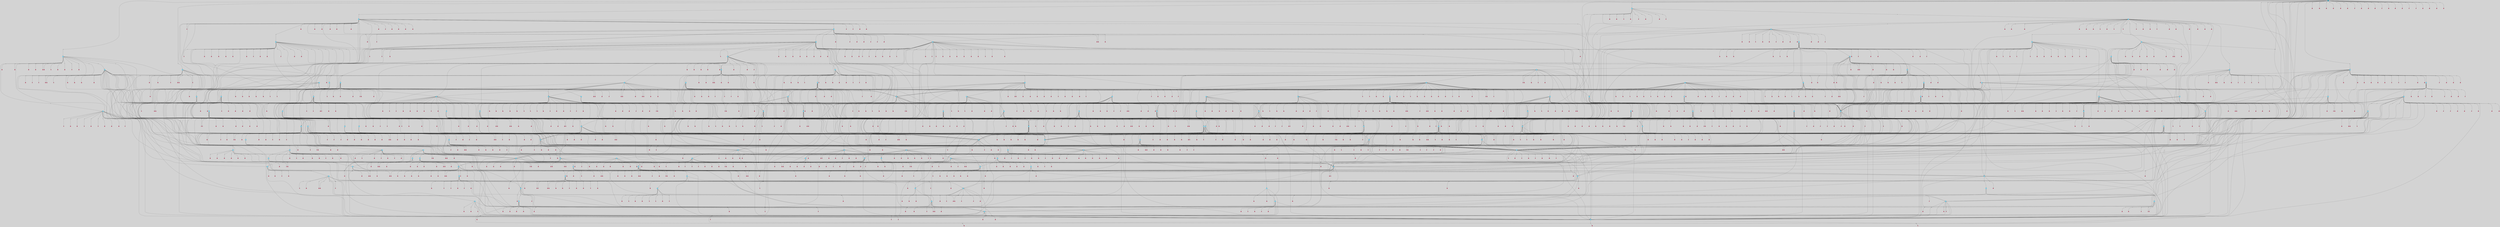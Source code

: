 digraph{
	graph[pad = "0.212, 0.055" bgcolor = lightgray]
	node[shape=circle style = filled label = ""]
		T0 [fillcolor="#66ddff"]
		T1 [fillcolor="#66ddff"]
		T2 [fillcolor="#66ddff"]
		T3 [fillcolor="#66ddff"]
		T4 [fillcolor="#66ddff"]
		T5 [fillcolor="#66ddff"]
		T6 [fillcolor="#66ddff"]
		T7 [fillcolor="#66ddff"]
		T8 [fillcolor="#66ddff"]
		T9 [fillcolor="#66ddff"]
		T10 [fillcolor="#66ddff"]
		T11 [fillcolor="#66ddff"]
		T12 [fillcolor="#66ddff"]
		T13 [fillcolor="#66ddff"]
		T14 [fillcolor="#66ddff"]
		T15 [fillcolor="#66ddff"]
		T16 [fillcolor="#66ddff"]
		T17 [fillcolor="#66ddff"]
		T18 [fillcolor="#66ddff"]
		T19 [fillcolor="#66ddff"]
		T20 [fillcolor="#66ddff"]
		T21 [fillcolor="#66ddff"]
		T22 [fillcolor="#66ddff"]
		T23 [fillcolor="#66ddff"]
		T24 [fillcolor="#66ddff"]
		T25 [fillcolor="#66ddff"]
		T26 [fillcolor="#66ddff"]
		T27 [fillcolor="#66ddff"]
		T28 [fillcolor="#66ddff"]
		T29 [fillcolor="#66ddff"]
		T30 [fillcolor="#66ddff"]
		T31 [fillcolor="#66ddff"]
		T32 [fillcolor="#66ddff"]
		T33 [fillcolor="#66ddff"]
		T34 [fillcolor="#66ddff"]
		T35 [fillcolor="#66ddff"]
		T36 [fillcolor="#66ddff"]
		T37 [fillcolor="#66ddff"]
		T38 [fillcolor="#66ddff"]
		T39 [fillcolor="#66ddff"]
		T40 [fillcolor="#66ddff"]
		T41 [fillcolor="#66ddff"]
		T42 [fillcolor="#66ddff"]
		T43 [fillcolor="#66ddff"]
		T44 [fillcolor="#66ddff"]
		T45 [fillcolor="#66ddff"]
		T46 [fillcolor="#66ddff"]
		T47 [fillcolor="#66ddff"]
		T48 [fillcolor="#66ddff"]
		T49 [fillcolor="#66ddff"]
		T50 [fillcolor="#66ddff"]
		T51 [fillcolor="#66ddff"]
		T52 [fillcolor="#66ddff"]
		T53 [fillcolor="#66ddff"]
		T54 [fillcolor="#66ddff"]
		T55 [fillcolor="#66ddff"]
		T56 [fillcolor="#66ddff"]
		T57 [fillcolor="#66ddff"]
		T58 [fillcolor="#66ddff"]
		T59 [fillcolor="#66ddff"]
		T60 [fillcolor="#66ddff"]
		T61 [fillcolor="#66ddff"]
		T62 [fillcolor="#66ddff"]
		T63 [fillcolor="#66ddff"]
		T64 [fillcolor="#66ddff"]
		T65 [fillcolor="#66ddff"]
		T66 [fillcolor="#66ddff"]
		T67 [fillcolor="#66ddff"]
		T68 [fillcolor="#66ddff"]
		T69 [fillcolor="#66ddff"]
		T70 [fillcolor="#66ddff"]
		T71 [fillcolor="#66ddff"]
		T72 [fillcolor="#66ddff"]
		T73 [fillcolor="#66ddff"]
		T74 [fillcolor="#66ddff"]
		T75 [fillcolor="#66ddff"]
		T76 [fillcolor="#66ddff"]
		T77 [fillcolor="#66ddff"]
		T78 [fillcolor="#66ddff"]
		T79 [fillcolor="#66ddff"]
		T80 [fillcolor="#66ddff"]
		T81 [fillcolor="#66ddff"]
		T82 [fillcolor="#66ddff"]
		T83 [fillcolor="#66ddff"]
		T84 [fillcolor="#66ddff"]
		T85 [fillcolor="#66ddff"]
		T86 [fillcolor="#66ddff"]
		T87 [fillcolor="#66ddff"]
		T88 [fillcolor="#66ddff"]
		T89 [fillcolor="#66ddff"]
		T90 [fillcolor="#66ddff"]
		T91 [fillcolor="#66ddff"]
		T92 [fillcolor="#66ddff"]
		T93 [fillcolor="#66ddff"]
		T94 [fillcolor="#66ddff"]
		T95 [fillcolor="#66ddff"]
		T96 [fillcolor="#66ddff"]
		T97 [fillcolor="#66ddff"]
		T98 [fillcolor="#66ddff"]
		T99 [fillcolor="#66ddff"]
		T100 [fillcolor="#66ddff"]
		T101 [fillcolor="#66ddff"]
		T102 [fillcolor="#66ddff"]
		T103 [fillcolor="#66ddff"]
		T104 [fillcolor="#66ddff"]
		T105 [fillcolor="#66ddff"]
		T106 [fillcolor="#66ddff"]
		T107 [fillcolor="#66ddff"]
		T108 [fillcolor="#66ddff"]
		T109 [fillcolor="#66ddff"]
		T110 [fillcolor="#66ddff"]
		T111 [fillcolor="#66ddff"]
		T112 [fillcolor="#66ddff"]
		T113 [fillcolor="#66ddff"]
		T114 [fillcolor="#66ddff"]
		T115 [fillcolor="#66ddff"]
		T116 [fillcolor="#66ddff"]
		T117 [fillcolor="#66ddff"]
		T118 [fillcolor="#66ddff"]
		T119 [fillcolor="#66ddff"]
		T120 [fillcolor="#66ddff"]
		T121 [fillcolor="#66ddff"]
		T122 [fillcolor="#66ddff"]
		T123 [fillcolor="#66ddff"]
		T124 [fillcolor="#66ddff"]
		T125 [fillcolor="#66ddff"]
		T126 [fillcolor="#66ddff"]
		T127 [fillcolor="#66ddff"]
		T128 [fillcolor="#66ddff"]
		T129 [fillcolor="#66ddff"]
		T130 [fillcolor="#66ddff"]
		T131 [fillcolor="#66ddff"]
		T132 [fillcolor="#66ddff"]
		T133 [fillcolor="#66ddff"]
		T134 [fillcolor="#66ddff"]
		T135 [fillcolor="#66ddff"]
		T136 [fillcolor="#66ddff"]
		T137 [fillcolor="#66ddff"]
		T138 [fillcolor="#66ddff"]
		T139 [fillcolor="#66ddff"]
		T140 [fillcolor="#66ddff"]
		T141 [fillcolor="#66ddff"]
		T142 [fillcolor="#66ddff"]
		T143 [fillcolor="#66ddff"]
		T144 [fillcolor="#66ddff"]
		T145 [fillcolor="#66ddff"]
		T146 [fillcolor="#66ddff"]
		T147 [fillcolor="#66ddff"]
		T148 [fillcolor="#66ddff"]
		T149 [fillcolor="#1199bb"]
		P0 [fillcolor="#cccccc" shape=point] //
		I0 [shape=box style=invis label="7|5&1|471#0|1172&#92;n6|2&1|567#1|727&#92;n0|0&1|500#0|122&#92;n0|0&0|461#0|408&#92;n"]
		P0 -> I0[style=invis]
		A0 [fillcolor="#ff3366" shape=box margin=0.03 width=0 height=0 label="7"]
		T0 -> P0 -> A0
		P1 [fillcolor="#cccccc" shape=point] //
		I1 [shape=box style=invis label="2|2&1|1107#1|688&#92;n7|0&0|586#0|360&#92;n"]
		P1 -> I1[style=invis]
		A1 [fillcolor="#ff3366" shape=box margin=0.03 width=0 height=0 label="14"]
		T0 -> P1 -> A1
		P2 [fillcolor="#cccccc" shape=point] //
		I2 [shape=box style=invis label="6|0&1|177#1|607&#92;n"]
		P2 -> I2[style=invis]
		A2 [fillcolor="#ff3366" shape=box margin=0.03 width=0 height=0 label="15"]
		T0 -> P2 -> A2
		P3 [fillcolor="#cccccc" shape=point] //
		I3 [shape=box style=invis label=""]
		P3 -> I3[style=invis]
		A3 [fillcolor="#ff3366" shape=box margin=0.03 width=0 height=0 label="17"]
		T1 -> P3 -> A3
		P4 [fillcolor="#cccccc" shape=point] //
		I4 [shape=box style=invis label="4|2&1|185#1|1096&#92;n7|1&1|479#1|732&#92;n2|4&0|714#0|401&#92;n1|0&1|1343#0|1140&#92;n"]
		P4 -> I4[style=invis]
		A4 [fillcolor="#ff3366" shape=box margin=0.03 width=0 height=0 label="16"]
		T1 -> P4 -> A4
		P5 [fillcolor="#cccccc" shape=point] //
		I5 [shape=box style=invis label="7|4&1|1291#1|1120&#92;n3|2&1|411#1|575&#92;n5|7&0|898#0|863&#92;n4|5&0|900#0|298&#92;n4|5&0|941#0|455&#92;n5|0&0|277#0|170&#92;n"]
		P5 -> I5[style=invis]
		A5 [fillcolor="#ff3366" shape=box margin=0.03 width=0 height=0 label="8"]
		T1 -> P5 -> A5
		P6 [fillcolor="#cccccc" shape=point] //
		I6 [shape=box style=invis label="3|0&1|376#1|399&#92;n"]
		P6 -> I6[style=invis]
		A6 [fillcolor="#ff3366" shape=box margin=0.03 width=0 height=0 label="10"]
		T1 -> P6 -> A6
		P7 [fillcolor="#cccccc" shape=point] //
		I7 [shape=box style=invis label="7|3&1|1061#0|548&#92;n7|3&0|19#1|281&#92;n3|1&1|1207#1|1272&#92;n0|0&0|265#0|739&#92;n0|1&1|993#0|640&#92;n3|7&1|1005#0|1073&#92;n2|2&0|519#0|1337&#92;n0|0&1|1063#1|1147&#92;n2|2&0|890#0|400&#92;n4|0&0|618#1|672&#92;n"]
		P7 -> I7[style=invis]
		A7 [fillcolor="#ff3366" shape=box margin=0.03 width=0 height=0 label="9"]
		T2 -> P7 -> A7
		P8 [fillcolor="#cccccc" shape=point] //
		I8 [shape=box style=invis label="6|1&1|368#1|522&#92;n1|3&1|540#0|737&#92;n3|6&1|559#0|427&#92;n1|7&0|614#1|775&#92;n2|0&0|991#1|1219&#92;n"]
		P8 -> I8[style=invis]
		A8 [fillcolor="#ff3366" shape=box margin=0.03 width=0 height=0 label="10"]
		T2 -> P8 -> A8
		P9 [fillcolor="#cccccc" shape=point] //
		I9 [shape=box style=invis label="0|0&1|1043#1|67&#92;n"]
		P9 -> I9[style=invis]
		A9 [fillcolor="#ff3366" shape=box margin=0.03 width=0 height=0 label="7"]
		T2 -> P9 -> A9
		P10 [fillcolor="#cccccc" shape=point] //
		I10 [shape=box style=invis label="3|4&1|128#1|577&#92;n2|3&1|345#1|1130&#92;n0|6&0|1300#1|72&#92;n3|0&0|979#0|350&#92;n"]
		P10 -> I10[style=invis]
		A10 [fillcolor="#ff3366" shape=box margin=0.03 width=0 height=0 label="13"]
		T2 -> P10 -> A10
		P11 [fillcolor="#cccccc" shape=point] //
		I11 [shape=box style=invis label="5|0&1|77#0|1182&#92;n"]
		P11 -> I11[style=invis]
		A11 [fillcolor="#ff3366" shape=box margin=0.03 width=0 height=0 label="5"]
		T2 -> P11 -> A11
		P12 [fillcolor="#cccccc" shape=point] //
		I12 [shape=box style=invis label="1|0&1|83#1|391&#92;n"]
		P12 -> I12[style=invis]
		A12 [fillcolor="#ff3366" shape=box margin=0.03 width=0 height=0 label="17"]
		T2 -> P12 -> A12
		P13 [fillcolor="#cccccc" shape=point] //
		I13 [shape=box style=invis label="1|5&1|53#1|1003&#92;n2|1&0|1173#1|263&#92;n4|5&0|81#1|189&#92;n3|0&1|1115#0|373&#92;n"]
		P13 -> I13[style=invis]
		T2 -> P13 -> T0
		P14 [fillcolor="#cccccc" shape=point] //
		I14 [shape=box style=invis label="6|1&1|368#1|522&#92;n1|3&1|540#0|737&#92;n3|6&1|559#0|427&#92;n1|7&0|614#1|775&#92;n2|0&0|991#1|1219&#92;n"]
		P14 -> I14[style=invis]
		A13 [fillcolor="#ff3366" shape=box margin=0.03 width=0 height=0 label="10"]
		T3 -> P14 -> A13
		T3 -> P9
		P15 [fillcolor="#cccccc" shape=point] //
		I15 [shape=box style=invis label="3|4&1|128#1|577&#92;n2|3&1|345#1|1130&#92;n0|6&0|1300#1|72&#92;n3|0&0|979#0|350&#92;n"]
		P15 -> I15[style=invis]
		A14 [fillcolor="#ff3366" shape=box margin=0.03 width=0 height=0 label="13"]
		T3 -> P15 -> A14
		T3 -> P11
		P16 [fillcolor="#cccccc" shape=point] //
		I16 [shape=box style=invis label="1|1&1|862#0|228&#92;n0|0&0|1042#0|321&#92;n"]
		P16 -> I16[style=invis]
		A15 [fillcolor="#ff3366" shape=box margin=0.03 width=0 height=0 label="0"]
		T3 -> P16 -> A15
		P17 [fillcolor="#cccccc" shape=point] //
		I17 [shape=box style=invis label="4|7&1|1247#1|480&#92;n0|0&0|135#0|471&#92;n6|4&0|458#0|633&#92;n4|2&0|164#0|92&#92;n7|4&0|1168#0|952&#92;n2|7&1|1153#0|460&#92;n4|1&0|828#0|767&#92;n2|7&0|242#0|801&#92;n6|3&1|296#1|827&#92;n1|0&0|755#0|879&#92;n"]
		P17 -> I17[style=invis]
		A16 [fillcolor="#ff3366" shape=box margin=0.03 width=0 height=0 label="11"]
		T3 -> P17 -> A16
		P18 [fillcolor="#cccccc" shape=point] //
		I18 [shape=box style=invis label="3|2&0|1189#1|1062&#92;n6|0&0|922#0|408&#92;n"]
		P18 -> I18[style=invis]
		A17 [fillcolor="#ff3366" shape=box margin=0.03 width=0 height=0 label="2"]
		T4 -> P18 -> A17
		T4 -> P0
		P19 [fillcolor="#cccccc" shape=point] //
		I19 [shape=box style=invis label="5|7&1|26#0|355&#92;n5|7&0|903#1|722&#92;n1|2&1|218#1|1040&#92;n5|1&0|698#1|634&#92;n2|2&0|519#0|1337&#92;n4|0&0|618#1|672&#92;n5|2&0|56#1|1297&#92;n4|1&1|1061#1|958&#92;n4|5&0|250#0|745&#92;n2|0&0|1013#0|1037&#92;n"]
		P19 -> I19[style=invis]
		A18 [fillcolor="#ff3366" shape=box margin=0.03 width=0 height=0 label="4"]
		T4 -> P19 -> A18
		P20 [fillcolor="#cccccc" shape=point] //
		I20 [shape=box style=invis label="7|0&1|724#1|74&#92;n"]
		P20 -> I20[style=invis]
		A19 [fillcolor="#ff3366" shape=box margin=0.03 width=0 height=0 label="14"]
		T4 -> P20 -> A19
		P21 [fillcolor="#cccccc" shape=point] //
		I21 [shape=box style=invis label="5|2&1|1231#0|1217&#92;n7|0&0|586#0|360&#92;n"]
		P21 -> I21[style=invis]
		A20 [fillcolor="#ff3366" shape=box margin=0.03 width=0 height=0 label="14"]
		T4 -> P21 -> A20
		P22 [fillcolor="#cccccc" shape=point] //
		I22 [shape=box style=invis label="2|7&0|253#0|1062&#92;n6|5&0|287#1|484&#92;n1|7&1|1160#0|741&#92;n3|2&0|871#0|506&#92;n6|0&0|922#0|408&#92;n"]
		P22 -> I22[style=invis]
		A21 [fillcolor="#ff3366" shape=box margin=0.03 width=0 height=0 label="8"]
		T4 -> P22 -> A21
		P23 [fillcolor="#cccccc" shape=point] //
		I23 [shape=box style=invis label="7|5&1|465#1|161&#92;n6|6&0|1293#1|988&#92;n3|6&0|1294#1|1277&#92;n6|0&1|359#0|404&#92;n0|3&0|830#0|1224&#92;n0|4&1|232#1|351&#92;n1|5&1|419#0|35&#92;n4|3&0|853#1|573&#92;n1|4&0|1195#0|172&#92;n6|0&0|940#0|1250&#92;n"]
		P23 -> I23[style=invis]
		A22 [fillcolor="#ff3366" shape=box margin=0.03 width=0 height=0 label="9"]
		T4 -> P23 -> A22
		T5 -> P8
		T5 -> P10
		T5 -> P11
		T5 -> P12
		P24 [fillcolor="#cccccc" shape=point] //
		I24 [shape=box style=invis label="1|5&1|53#1|1003&#92;n3|0&1|1115#0|373&#92;n"]
		P24 -> I24[style=invis]
		T5 -> P24 -> T0
		P25 [fillcolor="#cccccc" shape=point] //
		I25 [shape=box style=invis label=""]
		P25 -> I25[style=invis]
		A23 [fillcolor="#ff3366" shape=box margin=0.03 width=0 height=0 label="6"]
		T5 -> P25 -> A23
		P26 [fillcolor="#cccccc" shape=point] //
		I26 [shape=box style=invis label="2|2&0|133#1|834&#92;n0|1&0|474#1|622&#92;n3|4&1|1023#1|471&#92;n2|0&0|113#1|1029&#92;n4|4&0|140#1|1325&#92;n0|2&0|796#0|128&#92;n3|0&1|1306#0|1330&#92;n"]
		P26 -> I26[style=invis]
		A24 [fillcolor="#ff3366" shape=box margin=0.03 width=0 height=0 label="14"]
		T5 -> P26 -> A24
		P27 [fillcolor="#cccccc" shape=point] //
		I27 [shape=box style=invis label="7|3&1|380#1|773&#92;n5|4&0|131#0|430&#92;n2|3&1|345#1|1130&#92;n0|6&0|1300#1|72&#92;n3|0&0|979#0|350&#92;n"]
		P27 -> I27[style=invis]
		A25 [fillcolor="#ff3366" shape=box margin=0.03 width=0 height=0 label="12"]
		T6 -> P27 -> A25
		P28 [fillcolor="#cccccc" shape=point] //
		I28 [shape=box style=invis label="5|1&1|387#0|167&#92;n5|0&0|425#0|97&#92;n"]
		P28 -> I28[style=invis]
		A26 [fillcolor="#ff3366" shape=box margin=0.03 width=0 height=0 label="2"]
		T6 -> P28 -> A26
		P29 [fillcolor="#cccccc" shape=point] //
		I29 [shape=box style=invis label="6|1&1|368#1|522&#92;n2|2&1|691#1|1087&#92;n4|3&1|878#0|90&#92;n3|4&0|865#0|315&#92;n7|0&0|924#1|1085&#92;n"]
		P29 -> I29[style=invis]
		A27 [fillcolor="#ff3366" shape=box margin=0.03 width=0 height=0 label="10"]
		T6 -> P29 -> A27
		T6 -> P10
		P30 [fillcolor="#cccccc" shape=point] //
		I30 [shape=box style=invis label="6|1&1|1325#1|486&#92;n4|3&1|715#1|632&#92;n1|0&0|817#0|1307&#92;n"]
		P30 -> I30[style=invis]
		A28 [fillcolor="#ff3366" shape=box margin=0.03 width=0 height=0 label="10"]
		T6 -> P30 -> A28
		P31 [fillcolor="#cccccc" shape=point] //
		I31 [shape=box style=invis label="7|7&1|932#1|306&#92;n4|0&1|1072#0|63&#92;n"]
		P31 -> I31[style=invis]
		A29 [fillcolor="#ff3366" shape=box margin=0.03 width=0 height=0 label="1"]
		T6 -> P31 -> A29
		P32 [fillcolor="#cccccc" shape=point] //
		I32 [shape=box style=invis label="5|0&1|210#1|1212&#92;n"]
		P32 -> I32[style=invis]
		A30 [fillcolor="#ff3366" shape=box margin=0.03 width=0 height=0 label="2"]
		T6 -> P32 -> A30
		P33 [fillcolor="#cccccc" shape=point] //
		I33 [shape=box style=invis label="3|1&1|1024#1|72&#92;n4|5&0|81#1|189&#92;n3|0&1|1115#0|373&#92;n"]
		P33 -> I33[style=invis]
		A31 [fillcolor="#ff3366" shape=box margin=0.03 width=0 height=0 label="16"]
		T6 -> P33 -> A31
		T7 -> P14
		P34 [fillcolor="#cccccc" shape=point] //
		I34 [shape=box style=invis label="5|0&1|77#0|1182&#92;n"]
		P34 -> I34[style=invis]
		T7 -> P34 -> T4
		P35 [fillcolor="#cccccc" shape=point] //
		I35 [shape=box style=invis label="0|0&1|1043#1|67&#92;n"]
		P35 -> I35[style=invis]
		A32 [fillcolor="#ff3366" shape=box margin=0.03 width=0 height=0 label="7"]
		T7 -> P35 -> A32
		P36 [fillcolor="#cccccc" shape=point] //
		I36 [shape=box style=invis label="7|3&1|380#1|773&#92;n5|4&0|131#0|430&#92;n0|6&0|1300#1|72&#92;n3|0&0|979#0|350&#92;n"]
		P36 -> I36[style=invis]
		T7 -> P36 -> T5
		T7 -> P10
		T8 -> P7
		P37 [fillcolor="#cccccc" shape=point] //
		I37 [shape=box style=invis label="3|7&1|142#1|691&#92;n2|0&0|991#1|1219&#92;n"]
		P37 -> I37[style=invis]
		A33 [fillcolor="#ff3366" shape=box margin=0.03 width=0 height=0 label="10"]
		T8 -> P37 -> A33
		P38 [fillcolor="#cccccc" shape=point] //
		I38 [shape=box style=invis label="3|4&1|128#1|577&#92;n2|3&1|345#1|1130&#92;n0|6&0|1300#1|72&#92;n3|0&0|979#0|350&#92;n"]
		P38 -> I38[style=invis]
		A34 [fillcolor="#ff3366" shape=box margin=0.03 width=0 height=0 label="13"]
		T8 -> P38 -> A34
		P39 [fillcolor="#cccccc" shape=point] //
		I39 [shape=box style=invis label="5|2&1|49#1|524&#92;n1|6&0|1170#1|308&#92;n4|6&0|502#1|1075&#92;n0|0&1|1038#0|286&#92;n"]
		P39 -> I39[style=invis]
		A35 [fillcolor="#ff3366" shape=box margin=0.03 width=0 height=0 label="5"]
		T8 -> P39 -> A35
		P40 [fillcolor="#cccccc" shape=point] //
		I40 [shape=box style=invis label="7|0&1|911#1|907&#92;n"]
		P40 -> I40[style=invis]
		A36 [fillcolor="#ff3366" shape=box margin=0.03 width=0 height=0 label="11"]
		T8 -> P40 -> A36
		T8 -> P12
		P41 [fillcolor="#cccccc" shape=point] //
		I41 [shape=box style=invis label="3|0&1|463#1|695&#92;n3|4&1|187#1|1269&#92;n1|0&0|836#0|280&#92;n"]
		P41 -> I41[style=invis]
		A37 [fillcolor="#ff3366" shape=box margin=0.03 width=0 height=0 label="11"]
		T8 -> P41 -> A37
		T8 -> P14
		T8 -> P19
		T8 -> P9
		P42 [fillcolor="#cccccc" shape=point] //
		I42 [shape=box style=invis label="6|1&1|309#0|1152&#92;n3|4&1|1152#0|305&#92;n7|0&0|924#1|1085&#92;n"]
		P42 -> I42[style=invis]
		A38 [fillcolor="#ff3366" shape=box margin=0.03 width=0 height=0 label="10"]
		T9 -> P42 -> A38
		P43 [fillcolor="#cccccc" shape=point] //
		I43 [shape=box style=invis label="3|4&1|128#1|577&#92;n2|3&1|345#1|1130&#92;n0|6&0|1300#1|72&#92;n3|0&0|979#0|350&#92;n"]
		P43 -> I43[style=invis]
		T9 -> P43 -> T7
		T9 -> P29
		T9 -> P24
		T9 -> P0
		T9 -> P7
		P44 [fillcolor="#cccccc" shape=point] //
		I44 [shape=box style=invis label="6|1&1|368#1|522&#92;n6|6&1|784#1|192&#92;n1|3&1|540#0|737&#92;n5|4&0|923#0|394&#92;n1|7&0|102#0|1284&#92;n4|7&0|751#1|818&#92;n5|0&0|1327#1|87&#92;n"]
		P44 -> I44[style=invis]
		T10 -> P44 -> T2
		P45 [fillcolor="#cccccc" shape=point] //
		I45 [shape=box style=invis label="3|4&1|128#1|577&#92;n2|3&1|345#1|1130&#92;n0|6&0|1300#1|72&#92;n3|0&0|979#0|350&#92;n"]
		P45 -> I45[style=invis]
		A39 [fillcolor="#ff3366" shape=box margin=0.03 width=0 height=0 label="13"]
		T10 -> P45 -> A39
		P46 [fillcolor="#cccccc" shape=point] //
		I46 [shape=box style=invis label="3|4&1|128#1|577&#92;n7|3&1|380#1|773&#92;n0|6&0|1300#1|72&#92;n3|0&0|979#0|350&#92;n"]
		P46 -> I46[style=invis]
		A40 [fillcolor="#ff3366" shape=box margin=0.03 width=0 height=0 label="13"]
		T10 -> P46 -> A40
		P47 [fillcolor="#cccccc" shape=point] //
		I47 [shape=box style=invis label="1|7&1|1217#1|1322&#92;n2|1&0|407#1|314&#92;n2|3&0|193#1|435&#92;n0|2&0|547#1|1215&#92;n5|6&0|1010#1|762&#92;n4|1&1|19#0|598&#92;n2|1&0|737#0|377&#92;n6|6&0|417#1|410&#92;n4|4&1|1275#0|1134&#92;n2|3&1|345#1|1130&#92;n0|6&0|1300#1|72&#92;n3|0&0|979#0|350&#92;n"]
		P47 -> I47[style=invis]
		A41 [fillcolor="#ff3366" shape=box margin=0.03 width=0 height=0 label="15"]
		T10 -> P47 -> A41
		P48 [fillcolor="#cccccc" shape=point] //
		I48 [shape=box style=invis label="5|0&0|836#0|280&#92;n"]
		P48 -> I48[style=invis]
		A42 [fillcolor="#ff3366" shape=box margin=0.03 width=0 height=0 label="11"]
		T10 -> P48 -> A42
		P49 [fillcolor="#cccccc" shape=point] //
		I49 [shape=box style=invis label="0|0&1|1316#1|523&#92;n"]
		P49 -> I49[style=invis]
		A43 [fillcolor="#ff3366" shape=box margin=0.03 width=0 height=0 label="2"]
		T10 -> P49 -> A43
		P50 [fillcolor="#cccccc" shape=point] //
		I50 [shape=box style=invis label="3|4&1|128#1|577&#92;n7|3&1|380#1|773&#92;n0|6&0|1300#1|72&#92;n3|0&0|979#0|350&#92;n"]
		P50 -> I50[style=invis]
		A44 [fillcolor="#ff3366" shape=box margin=0.03 width=0 height=0 label="13"]
		T10 -> P50 -> A44
		T10 -> P8
		P51 [fillcolor="#cccccc" shape=point] //
		I51 [shape=box style=invis label="3|0&1|376#1|399&#92;n"]
		P51 -> I51[style=invis]
		A45 [fillcolor="#ff3366" shape=box margin=0.03 width=0 height=0 label="10"]
		T10 -> P51 -> A45
		T11 -> P14
		T11 -> P10
		P52 [fillcolor="#cccccc" shape=point] //
		I52 [shape=box style=invis label="5|6&1|280#1|965&#92;n4|6&1|301#0|1286&#92;n0|6&1|261#0|1134&#92;n4|1&1|1061#1|958&#92;n1|6&0|545#0|758&#92;n1|2&1|218#1|1040&#92;n0|0&0|1294#1|1277&#92;n2|3&0|890#0|400&#92;n6|0&0|283#1|977&#92;n"]
		P52 -> I52[style=invis]
		A46 [fillcolor="#ff3366" shape=box margin=0.03 width=0 height=0 label="0"]
		T11 -> P52 -> A46
		P53 [fillcolor="#cccccc" shape=point] //
		I53 [shape=box style=invis label="5|4&0|461#0|577&#92;n1|0&0|836#0|280&#92;n"]
		P53 -> I53[style=invis]
		A47 [fillcolor="#ff3366" shape=box margin=0.03 width=0 height=0 label="11"]
		T11 -> P53 -> A47
		P54 [fillcolor="#cccccc" shape=point] //
		I54 [shape=box style=invis label="6|4&0|439#1|1156&#92;n3|1&0|551#0|423&#92;n3|3&0|809#1|1110&#92;n0|7&1|396#0|1139&#92;n0|5&0|212#0|1335&#92;n7|3&0|1013#1|479&#92;n6|2&1|194#0|1080&#92;n3|6&1|922#1|795&#92;n7|6&0|78#1|303&#92;n2|3&0|1178#0|891&#92;n1|4&0|443#0|702&#92;n6|5&1|928#1|246&#92;n1|3&0|493#1|1324&#92;n3|2&1|12#0|228&#92;n1|7&0|1074#0|203&#92;n3|1&1|921#1|126&#92;n3|3&0|1319#0|521&#92;n1|5&1|411#0|23&#92;n3|0&0|1283#0|69&#92;n"]
		P54 -> I54[style=invis]
		T11 -> P54 -> T8
		P55 [fillcolor="#cccccc" shape=point] //
		I55 [shape=box style=invis label="1|0&0|836#0|280&#92;n"]
		P55 -> I55[style=invis]
		A48 [fillcolor="#ff3366" shape=box margin=0.03 width=0 height=0 label="11"]
		T11 -> P55 -> A48
		P56 [fillcolor="#cccccc" shape=point] //
		I56 [shape=box style=invis label="7|3&1|380#1|773&#92;n5|4&0|131#0|430&#92;n2|3&1|345#1|1130&#92;n0|6&0|1300#1|72&#92;n3|0&0|979#0|350&#92;n"]
		P56 -> I56[style=invis]
		A49 [fillcolor="#ff3366" shape=box margin=0.03 width=0 height=0 label="12"]
		T12 -> P56 -> A49
		P57 [fillcolor="#cccccc" shape=point] //
		I57 [shape=box style=invis label="5|1&1|387#0|167&#92;n5|0&0|425#0|97&#92;n"]
		P57 -> I57[style=invis]
		A50 [fillcolor="#ff3366" shape=box margin=0.03 width=0 height=0 label="2"]
		T12 -> P57 -> A50
		P58 [fillcolor="#cccccc" shape=point] //
		I58 [shape=box style=invis label="6|1&1|368#1|522&#92;n2|2&1|691#1|1087&#92;n4|3&1|878#0|90&#92;n3|4&0|865#0|315&#92;n7|0&0|924#1|1085&#92;n"]
		P58 -> I58[style=invis]
		A51 [fillcolor="#ff3366" shape=box margin=0.03 width=0 height=0 label="10"]
		T12 -> P58 -> A51
		P59 [fillcolor="#cccccc" shape=point] //
		I59 [shape=box style=invis label="1|4&0|993#0|200&#92;n6|6&0|1331#1|1212&#92;n4|1&0|6#0|788&#92;n4|3&1|715#1|632&#92;n1|0&0|817#0|1307&#92;n"]
		P59 -> I59[style=invis]
		A52 [fillcolor="#ff3366" shape=box margin=0.03 width=0 height=0 label="10"]
		T12 -> P59 -> A52
		P60 [fillcolor="#cccccc" shape=point] //
		I60 [shape=box style=invis label="3|4&1|128#1|577&#92;n2|3&1|345#1|1130&#92;n0|6&0|1300#1|72&#92;n3|0&0|979#0|350&#92;n"]
		P60 -> I60[style=invis]
		A53 [fillcolor="#ff3366" shape=box margin=0.03 width=0 height=0 label="13"]
		T12 -> P60 -> A53
		P61 [fillcolor="#cccccc" shape=point] //
		I61 [shape=box style=invis label="7|7&1|932#1|306&#92;n4|0&1|1072#0|63&#92;n"]
		P61 -> I61[style=invis]
		A54 [fillcolor="#ff3366" shape=box margin=0.03 width=0 height=0 label="1"]
		T12 -> P61 -> A54
		P62 [fillcolor="#cccccc" shape=point] //
		I62 [shape=box style=invis label="5|0&1|210#1|1212&#92;n"]
		P62 -> I62[style=invis]
		A55 [fillcolor="#ff3366" shape=box margin=0.03 width=0 height=0 label="2"]
		T12 -> P62 -> A55
		P63 [fillcolor="#cccccc" shape=point] //
		I63 [shape=box style=invis label="3|4&1|128#1|577&#92;n2|3&1|345#1|1130&#92;n0|6&0|1300#1|72&#92;n3|0&0|979#0|350&#92;n"]
		P63 -> I63[style=invis]
		A56 [fillcolor="#ff3366" shape=box margin=0.03 width=0 height=0 label="13"]
		T12 -> P63 -> A56
		P64 [fillcolor="#cccccc" shape=point] //
		I64 [shape=box style=invis label="7|2&1|727#1|1110&#92;n7|5&1|471#0|1172&#92;n4|2&1|1311#0|746&#92;n0|0&1|500#0|122&#92;n0|0&0|461#0|408&#92;n"]
		P64 -> I64[style=invis]
		A57 [fillcolor="#ff3366" shape=box margin=0.03 width=0 height=0 label="7"]
		T12 -> P64 -> A57
		P65 [fillcolor="#cccccc" shape=point] //
		I65 [shape=box style=invis label="2|2&0|133#1|834&#92;n0|1&0|474#1|622&#92;n6|2&1|5#0|1008&#92;n3|3&0|817#0|442&#92;n0|6&1|272#0|1331&#92;n0|0&1|574#0|910&#92;n"]
		P65 -> I65[style=invis]
		A58 [fillcolor="#ff3366" shape=box margin=0.03 width=0 height=0 label="14"]
		T13 -> P65 -> A58
		P66 [fillcolor="#cccccc" shape=point] //
		I66 [shape=box style=invis label="5|0&1|766#1|320&#92;n"]
		P66 -> I66[style=invis]
		A59 [fillcolor="#ff3366" shape=box margin=0.03 width=0 height=0 label="12"]
		T13 -> P66 -> A59
		P67 [fillcolor="#cccccc" shape=point] //
		I67 [shape=box style=invis label="6|2&1|567#1|727&#92;n7|6&0|74#1|956&#92;n7|2&0|822#0|1229&#92;n4|3&1|641#1|1298&#92;n2|2&0|778#0|867&#92;n7|5&1|471#0|1172&#92;n4|2&1|1311#0|746&#92;n0|0&1|500#0|122&#92;n0|0&0|461#0|408&#92;n"]
		P67 -> I67[style=invis]
		T13 -> P67 -> T6
		P68 [fillcolor="#cccccc" shape=point] //
		I68 [shape=box style=invis label="5|6&1|1221#0|309&#92;n5|0&0|798#1|309&#92;n"]
		P68 -> I68[style=invis]
		A60 [fillcolor="#ff3366" shape=box margin=0.03 width=0 height=0 label="8"]
		T13 -> P68 -> A60
		P69 [fillcolor="#cccccc" shape=point] //
		I69 [shape=box style=invis label="7|0&1|821#0|1103&#92;n0|7&0|168#0|136&#92;n5|1&0|1167#1|1082&#92;n2|2&1|691#1|1087&#92;n4|3&1|878#0|90&#92;n3|4&0|865#0|315&#92;n7|0&0|924#1|1085&#92;n"]
		P69 -> I69[style=invis]
		A61 [fillcolor="#ff3366" shape=box margin=0.03 width=0 height=0 label="10"]
		T13 -> P69 -> A61
		P70 [fillcolor="#cccccc" shape=point] //
		I70 [shape=box style=invis label="3|4&1|1340#0|1113&#92;n0|2&0|1252#0|1196&#92;n0|0&1|780#0|90&#92;n"]
		P70 -> I70[style=invis]
		A62 [fillcolor="#ff3366" shape=box margin=0.03 width=0 height=0 label="2"]
		T13 -> P70 -> A62
		P71 [fillcolor="#cccccc" shape=point] //
		I71 [shape=box style=invis label="3|4&1|128#1|577&#92;n2|3&1|345#1|1130&#92;n0|6&0|1300#1|72&#92;n3|0&0|979#0|350&#92;n"]
		P71 -> I71[style=invis]
		A63 [fillcolor="#ff3366" shape=box margin=0.03 width=0 height=0 label="13"]
		T13 -> P71 -> A63
		P72 [fillcolor="#cccccc" shape=point] //
		I72 [shape=box style=invis label="7|1&1|921#1|653&#92;n2|2&1|30#0|1273&#92;n2|0&0|786#1|1219&#92;n"]
		P72 -> I72[style=invis]
		A64 [fillcolor="#ff3366" shape=box margin=0.03 width=0 height=0 label="10"]
		T13 -> P72 -> A64
		T13 -> P14
		P73 [fillcolor="#cccccc" shape=point] //
		I73 [shape=box style=invis label="7|3&1|380#1|773&#92;n5|4&0|131#0|430&#92;n2|3&1|345#1|1130&#92;n0|6&0|1300#1|72&#92;n3|0&0|979#0|350&#92;n"]
		P73 -> I73[style=invis]
		A65 [fillcolor="#ff3366" shape=box margin=0.03 width=0 height=0 label="12"]
		T13 -> P73 -> A65
		T13 -> P9
		P74 [fillcolor="#cccccc" shape=point] //
		I74 [shape=box style=invis label="6|2&1|97#1|984&#92;n7|7&0|514#1|682&#92;n2|0&0|991#1|1219&#92;n"]
		P74 -> I74[style=invis]
		A66 [fillcolor="#ff3366" shape=box margin=0.03 width=0 height=0 label="10"]
		T14 -> P74 -> A66
		P75 [fillcolor="#cccccc" shape=point] //
		I75 [shape=box style=invis label="5|0&1|766#1|320&#92;n"]
		P75 -> I75[style=invis]
		A67 [fillcolor="#ff3366" shape=box margin=0.03 width=0 height=0 label="12"]
		T14 -> P75 -> A67
		T14 -> P68
		P76 [fillcolor="#cccccc" shape=point] //
		I76 [shape=box style=invis label="7|0&1|821#0|1103&#92;n3|0&1|435#0|616&#92;n"]
		P76 -> I76[style=invis]
		A68 [fillcolor="#ff3366" shape=box margin=0.03 width=0 height=0 label="10"]
		T14 -> P76 -> A68
		P77 [fillcolor="#cccccc" shape=point] //
		I77 [shape=box style=invis label="3|4&1|1340#0|1113&#92;n0|2&0|1252#0|1196&#92;n0|0&1|780#0|90&#92;n"]
		P77 -> I77[style=invis]
		A69 [fillcolor="#ff3366" shape=box margin=0.03 width=0 height=0 label="2"]
		T14 -> P77 -> A69
		T14 -> P45
		P78 [fillcolor="#cccccc" shape=point] //
		I78 [shape=box style=invis label="7|7&1|259#1|604&#92;n0|0&0|47#1|58&#92;n"]
		P78 -> I78[style=invis]
		A70 [fillcolor="#ff3366" shape=box margin=0.03 width=0 height=0 label="15"]
		T14 -> P78 -> A70
		P79 [fillcolor="#cccccc" shape=point] //
		I79 [shape=box style=invis label="1|5&1|1000#1|722&#92;n1|0&0|981#1|1312&#92;n"]
		P79 -> I79[style=invis]
		A71 [fillcolor="#ff3366" shape=box margin=0.03 width=0 height=0 label="15"]
		T14 -> P79 -> A71
		P80 [fillcolor="#cccccc" shape=point] //
		I80 [shape=box style=invis label="5|7&1|743#1|784&#92;n0|0&1|441#0|1151&#92;n"]
		P80 -> I80[style=invis]
		A72 [fillcolor="#ff3366" shape=box margin=0.03 width=0 height=0 label="15"]
		T14 -> P80 -> A72
		T14 -> P29
		P81 [fillcolor="#cccccc" shape=point] //
		I81 [shape=box style=invis label="0|0&1|1101#1|1304&#92;n5|7&1|348#1|78&#92;n5|7&0|631#0|269&#92;n1|4&1|694#1|1100&#92;n1|1&0|1104#1|437&#92;n3|5&0|751#0|124&#92;n5|6&0|1245#1|582&#92;n6|2&1|514#1|296&#92;n1|0&0|253#0|686&#92;n6|3&0|1113#1|599&#92;n3|4&0|114#0|360&#92;n4|4&0|579#0|1300&#92;n7|0&0|724#1|74&#92;n"]
		P81 -> I81[style=invis]
		A73 [fillcolor="#ff3366" shape=box margin=0.03 width=0 height=0 label="14"]
		T14 -> P81 -> A73
		P82 [fillcolor="#cccccc" shape=point] //
		I82 [shape=box style=invis label="6|1&1|1325#1|486&#92;n0|3&1|40#1|518&#92;n1|0&0|817#0|1307&#92;n"]
		P82 -> I82[style=invis]
		A74 [fillcolor="#ff3366" shape=box margin=0.03 width=0 height=0 label="10"]
		T14 -> P82 -> A74
		P83 [fillcolor="#cccccc" shape=point] //
		I83 [shape=box style=invis label="3|4&1|128#1|577&#92;n2|3&1|345#1|1130&#92;n0|6&0|1300#1|72&#92;n3|0&0|979#0|350&#92;n"]
		P83 -> I83[style=invis]
		A75 [fillcolor="#ff3366" shape=box margin=0.03 width=0 height=0 label="13"]
		T15 -> P83 -> A75
		P84 [fillcolor="#cccccc" shape=point] //
		I84 [shape=box style=invis label="7|0&1|821#0|1103&#92;n"]
		P84 -> I84[style=invis]
		A76 [fillcolor="#ff3366" shape=box margin=0.03 width=0 height=0 label="10"]
		T15 -> P84 -> A76
		P85 [fillcolor="#cccccc" shape=point] //
		I85 [shape=box style=invis label="6|0&0|1158#0|1065&#92;n"]
		P85 -> I85[style=invis]
		T15 -> P85 -> T10
		P86 [fillcolor="#cccccc" shape=point] //
		I86 [shape=box style=invis label="3|4&1|128#1|577&#92;n2|3&1|345#1|1130&#92;n0|6&0|1300#1|72&#92;n3|0&0|979#0|350&#92;n"]
		P86 -> I86[style=invis]
		A77 [fillcolor="#ff3366" shape=box margin=0.03 width=0 height=0 label="13"]
		T15 -> P86 -> A77
		P87 [fillcolor="#cccccc" shape=point] //
		I87 [shape=box style=invis label="7|5&1|471#0|209&#92;n4|2&1|1311#0|349&#92;n0|0&1|500#0|122&#92;n0|0&0|461#0|408&#92;n"]
		P87 -> I87[style=invis]
		A78 [fillcolor="#ff3366" shape=box margin=0.03 width=0 height=0 label="7"]
		T16 -> P87 -> A78
		P88 [fillcolor="#cccccc" shape=point] //
		I88 [shape=box style=invis label="3|4&1|128#1|577&#92;n2|3&1|345#1|1130&#92;n0|6&0|1300#1|72&#92;n3|0&0|979#0|350&#92;n"]
		P88 -> I88[style=invis]
		A79 [fillcolor="#ff3366" shape=box margin=0.03 width=0 height=0 label="13"]
		T16 -> P88 -> A79
		P89 [fillcolor="#cccccc" shape=point] //
		I89 [shape=box style=invis label="5|0&1|615#1|207&#92;n2|0&0|1256#0|592&#92;n"]
		P89 -> I89[style=invis]
		A80 [fillcolor="#ff3366" shape=box margin=0.03 width=0 height=0 label="0"]
		T16 -> P89 -> A80
		T16 -> P14
		P90 [fillcolor="#cccccc" shape=point] //
		I90 [shape=box style=invis label="7|0&1|1270#1|255&#92;n"]
		P90 -> I90[style=invis]
		A81 [fillcolor="#ff3366" shape=box margin=0.03 width=0 height=0 label="13"]
		T16 -> P90 -> A81
		T16 -> P9
		P91 [fillcolor="#cccccc" shape=point] //
		I91 [shape=box style=invis label="6|1&1|1325#1|486&#92;n0|3&1|40#1|518&#92;n1|0&0|817#0|1307&#92;n"]
		P91 -> I91[style=invis]
		A82 [fillcolor="#ff3366" shape=box margin=0.03 width=0 height=0 label="10"]
		T16 -> P91 -> A82
		T16 -> P10
		P92 [fillcolor="#cccccc" shape=point] //
		I92 [shape=box style=invis label="7|7&0|1258#0|180&#92;n3|1&1|774#0|535&#92;n2|3&1|755#1|740&#92;n1|0&0|817#0|1307&#92;n"]
		P92 -> I92[style=invis]
		A83 [fillcolor="#ff3366" shape=box margin=0.03 width=0 height=0 label="10"]
		T16 -> P92 -> A83
		T17 -> P14
		P93 [fillcolor="#cccccc" shape=point] //
		I93 [shape=box style=invis label="3|4&1|128#1|577&#92;n2|3&1|345#1|1130&#92;n0|6&0|1300#1|72&#92;n3|0&0|979#0|350&#92;n"]
		P93 -> I93[style=invis]
		A84 [fillcolor="#ff3366" shape=box margin=0.03 width=0 height=0 label="13"]
		T17 -> P93 -> A84
		P94 [fillcolor="#cccccc" shape=point] //
		I94 [shape=box style=invis label="0|0&1|1316#1|523&#92;n"]
		P94 -> I94[style=invis]
		A85 [fillcolor="#ff3366" shape=box margin=0.03 width=0 height=0 label="2"]
		T17 -> P94 -> A85
		T17 -> P33
		P95 [fillcolor="#cccccc" shape=point] //
		I95 [shape=box style=invis label="4|6&1|1249#1|898&#92;n3|1&1|984#1|296&#92;n0|0&1|1038#0|286&#92;n5|6&1|118#1|69&#92;n7|5&0|1166#0|210&#92;n0|4&0|81#0|157&#92;n3|5&1|630#0|436&#92;n2|5&0|224#0|1125&#92;n1|0&1|343#0|789&#92;n2|4&0|793#0|1264&#92;n1|6&1|917#1|1312&#92;n3|5&0|1035#1|749&#92;n2|7&0|774#1|123&#92;n1|3&1|1112#0|268&#92;n4|6&0|387#0|29&#92;n0|5&1|1028#1|1029&#92;n1|2&0|253#0|398&#92;n4|3&0|634#0|207&#92;n0|0&1|575#1|245&#92;n5|1&0|328#1|602&#92;n5|4&0|483#0|7&#92;n4|7&0|985#1|628&#92;n2|0&0|1103#0|212&#92;n"]
		P95 -> I95[style=invis]
		A86 [fillcolor="#ff3366" shape=box margin=0.03 width=0 height=0 label="5"]
		T17 -> P95 -> A86
		P96 [fillcolor="#cccccc" shape=point] //
		I96 [shape=box style=invis label="2|7&1|28#1|993&#92;n1|0&1|104#0|135&#92;n"]
		P96 -> I96[style=invis]
		T17 -> P96 -> T11
		P97 [fillcolor="#cccccc" shape=point] //
		I97 [shape=box style=invis label="5|0&1|615#1|207&#92;n2|0&0|1256#1|592&#92;n"]
		P97 -> I97[style=invis]
		A87 [fillcolor="#ff3366" shape=box margin=0.03 width=0 height=0 label="15"]
		T17 -> P97 -> A87
		P98 [fillcolor="#cccccc" shape=point] //
		I98 [shape=box style=invis label="6|0&1|684#1|349&#92;n"]
		P98 -> I98[style=invis]
		A88 [fillcolor="#ff3366" shape=box margin=0.03 width=0 height=0 label="0"]
		T17 -> P98 -> A88
		P99 [fillcolor="#cccccc" shape=point] //
		I99 [shape=box style=invis label="2|2&1|691#1|1087&#92;n1|3&0|410#1|307&#92;n3|6&1|559#0|427&#92;n1|7&0|614#1|775&#92;n2|0&0|991#1|1219&#92;n"]
		P99 -> I99[style=invis]
		A89 [fillcolor="#ff3366" shape=box margin=0.03 width=0 height=0 label="10"]
		T17 -> P99 -> A89
		P100 [fillcolor="#cccccc" shape=point] //
		I100 [shape=box style=invis label="2|2&0|133#1|834&#92;n0|1&0|474#1|622&#92;n3|4&1|1023#1|984&#92;n2|0&0|113#1|1029&#92;n4|4&0|140#1|1325&#92;n0|2&0|796#0|128&#92;n3|0&1|1306#0|1330&#92;n"]
		P100 -> I100[style=invis]
		A90 [fillcolor="#ff3366" shape=box margin=0.03 width=0 height=0 label="14"]
		T17 -> P100 -> A90
		P101 [fillcolor="#cccccc" shape=point] //
		I101 [shape=box style=invis label="5|7&1|28#1|383&#92;n2|0&0|991#1|1219&#92;n"]
		P101 -> I101[style=invis]
		A91 [fillcolor="#ff3366" shape=box margin=0.03 width=0 height=0 label="10"]
		T18 -> P101 -> A91
		P102 [fillcolor="#cccccc" shape=point] //
		I102 [shape=box style=invis label="7|6&1|141#0|1017&#92;n5|4&0|1246#0|387&#92;n4|7&0|476#1|651&#92;n1|0&1|104#0|135&#92;n"]
		P102 -> I102[style=invis]
		A92 [fillcolor="#ff3366" shape=box margin=0.03 width=0 height=0 label="16"]
		T18 -> P102 -> A92
		P103 [fillcolor="#cccccc" shape=point] //
		I103 [shape=box style=invis label="0|0&1|890#0|1151&#92;n"]
		P103 -> I103[style=invis]
		A93 [fillcolor="#ff3366" shape=box margin=0.03 width=0 height=0 label="15"]
		T18 -> P103 -> A93
		P104 [fillcolor="#cccccc" shape=point] //
		I104 [shape=box style=invis label="5|7&1|28#1|383&#92;n2|0&0|991#1|1219&#92;n"]
		P104 -> I104[style=invis]
		A94 [fillcolor="#ff3366" shape=box margin=0.03 width=0 height=0 label="10"]
		T18 -> P104 -> A94
		P105 [fillcolor="#cccccc" shape=point] //
		I105 [shape=box style=invis label="2|2&1|1107#1|688&#92;n7|0&0|586#0|360&#92;n"]
		P105 -> I105[style=invis]
		A95 [fillcolor="#ff3366" shape=box margin=0.03 width=0 height=0 label="14"]
		T18 -> P105 -> A95
		P106 [fillcolor="#cccccc" shape=point] //
		I106 [shape=box style=invis label="5|0&1|210#1|1212&#92;n"]
		P106 -> I106[style=invis]
		A96 [fillcolor="#ff3366" shape=box margin=0.03 width=0 height=0 label="2"]
		T18 -> P106 -> A96
		P107 [fillcolor="#cccccc" shape=point] //
		I107 [shape=box style=invis label="3|4&1|128#1|577&#92;n2|3&1|345#1|1130&#92;n0|6&0|1300#1|72&#92;n3|0&0|979#0|350&#92;n"]
		P107 -> I107[style=invis]
		A97 [fillcolor="#ff3366" shape=box margin=0.03 width=0 height=0 label="13"]
		T18 -> P107 -> A97
		P108 [fillcolor="#cccccc" shape=point] //
		I108 [shape=box style=invis label="1|0&0|836#0|280&#92;n"]
		P108 -> I108[style=invis]
		A98 [fillcolor="#ff3366" shape=box margin=0.03 width=0 height=0 label="11"]
		T18 -> P108 -> A98
		P109 [fillcolor="#cccccc" shape=point] //
		I109 [shape=box style=invis label="3|4&1|128#1|577&#92;n2|3&1|345#1|1130&#92;n0|6&0|1300#1|72&#92;n3|0&0|979#0|350&#92;n"]
		P109 -> I109[style=invis]
		A99 [fillcolor="#ff3366" shape=box margin=0.03 width=0 height=0 label="13"]
		T18 -> P109 -> A99
		P110 [fillcolor="#cccccc" shape=point] //
		I110 [shape=box style=invis label="5|6&1|280#1|965&#92;n4|6&1|301#0|1286&#92;n0|7&0|318#1|500&#92;n5|2&0|519#0|1337&#92;n5|1&0|698#1|594&#92;n0|6&1|261#0|1134&#92;n1|6&0|545#0|758&#92;n0|0&0|1294#1|1277&#92;n"]
		P110 -> I110[style=invis]
		T18 -> P110 -> T9
		P111 [fillcolor="#cccccc" shape=point] //
		I111 [shape=box style=invis label="7|6&1|1036#0|924&#92;n2|3&1|345#1|1130&#92;n3|0&0|979#0|350&#92;n"]
		P111 -> I111[style=invis]
		T18 -> P111 -> T17
		P112 [fillcolor="#cccccc" shape=point] //
		I112 [shape=box style=invis label="3|4&1|128#1|577&#92;n2|3&1|345#1|1130&#92;n0|6&0|1300#1|72&#92;n3|0&0|979#0|350&#92;n"]
		P112 -> I112[style=invis]
		A100 [fillcolor="#ff3366" shape=box margin=0.03 width=0 height=0 label="13"]
		T18 -> P112 -> A100
		P113 [fillcolor="#cccccc" shape=point] //
		I113 [shape=box style=invis label="2|2&1|691#1|1087&#92;n1|5&0|410#1|307&#92;n1|0&1|518#0|1173&#92;n"]
		P113 -> I113[style=invis]
		A101 [fillcolor="#ff3366" shape=box margin=0.03 width=0 height=0 label="10"]
		T18 -> P113 -> A101
		T18 -> P10
		P114 [fillcolor="#cccccc" shape=point] //
		I114 [shape=box style=invis label="3|4&1|128#1|577&#92;n2|3&1|345#1|1130&#92;n0|6&0|1300#1|72&#92;n3|0&0|979#0|350&#92;n"]
		P114 -> I114[style=invis]
		A102 [fillcolor="#ff3366" shape=box margin=0.03 width=0 height=0 label="13"]
		T18 -> P114 -> A102
		P115 [fillcolor="#cccccc" shape=point] //
		I115 [shape=box style=invis label="7|7&1|1285#0|1070&#92;n0|0&1|1332#0|183&#92;n"]
		P115 -> I115[style=invis]
		A103 [fillcolor="#ff3366" shape=box margin=0.03 width=0 height=0 label="8"]
		T19 -> P115 -> A103
		P116 [fillcolor="#cccccc" shape=point] //
		I116 [shape=box style=invis label="3|4&1|128#1|577&#92;n2|3&1|345#1|1130&#92;n0|6&0|1300#1|72&#92;n3|0&0|979#0|350&#92;n"]
		P116 -> I116[style=invis]
		A104 [fillcolor="#ff3366" shape=box margin=0.03 width=0 height=0 label="13"]
		T19 -> P116 -> A104
		P117 [fillcolor="#cccccc" shape=point] //
		I117 [shape=box style=invis label="3|4&1|128#1|577&#92;n5|6&0|132#0|1125&#92;n4|4&1|1275#0|1134&#92;n2|3&1|345#1|1130&#92;n0|6&0|1300#1|72&#92;n3|0&0|979#0|350&#92;n"]
		P117 -> I117[style=invis]
		A105 [fillcolor="#ff3366" shape=box margin=0.03 width=0 height=0 label="13"]
		T19 -> P117 -> A105
		P118 [fillcolor="#cccccc" shape=point] //
		I118 [shape=box style=invis label="1|0&1|448#1|1025&#92;n2|6&1|731#0|688&#92;n3|5&0|190#1|1076&#92;n3|0&1|1339#0|1061&#92;n"]
		P118 -> I118[style=invis]
		A106 [fillcolor="#ff3366" shape=box margin=0.03 width=0 height=0 label="7"]
		T19 -> P118 -> A106
		P119 [fillcolor="#cccccc" shape=point] //
		I119 [shape=box style=invis label="3|4&1|128#1|577&#92;n2|3&1|345#1|1130&#92;n0|6&0|1300#1|72&#92;n3|0&0|979#0|350&#92;n"]
		P119 -> I119[style=invis]
		A107 [fillcolor="#ff3366" shape=box margin=0.03 width=0 height=0 label="13"]
		T19 -> P119 -> A107
		P120 [fillcolor="#cccccc" shape=point] //
		I120 [shape=box style=invis label="3|5&1|395#1|795&#92;n5|3&1|1213#0|52&#92;n6|4&1|613#1|687&#92;n0|4&0|931#0|820&#92;n2|7&0|764#0|75&#92;n0|0&0|31#0|797&#92;n"]
		P120 -> I120[style=invis]
		A108 [fillcolor="#ff3366" shape=box margin=0.03 width=0 height=0 label="14"]
		T19 -> P120 -> A108
		P121 [fillcolor="#cccccc" shape=point] //
		I121 [shape=box style=invis label="2|4&1|913#1|723&#92;n2|3&1|345#1|1130&#92;n0|6&0|1300#1|72&#92;n3|0&0|979#0|350&#92;n"]
		P121 -> I121[style=invis]
		A109 [fillcolor="#ff3366" shape=box margin=0.03 width=0 height=0 label="13"]
		T19 -> P121 -> A109
		P122 [fillcolor="#cccccc" shape=point] //
		I122 [shape=box style=invis label="6|2&0|766#1|98&#92;n6|0&0|1098#1|748&#92;n1|0&0|840#1|555&#92;n"]
		P122 -> I122[style=invis]
		A110 [fillcolor="#ff3366" shape=box margin=0.03 width=0 height=0 label="15"]
		T19 -> P122 -> A110
		P123 [fillcolor="#cccccc" shape=point] //
		I123 [shape=box style=invis label="6|1&1|368#1|522&#92;n1|3&1|540#0|737&#92;n3|6&1|716#0|427&#92;n2|0&0|206#1|1219&#92;n"]
		P123 -> I123[style=invis]
		T19 -> P123 -> T15
		P124 [fillcolor="#cccccc" shape=point] //
		I124 [shape=box style=invis label="5|2&1|442#1|32&#92;n6|0&0|922#0|408&#92;n"]
		P124 -> I124[style=invis]
		A111 [fillcolor="#ff3366" shape=box margin=0.03 width=0 height=0 label="2"]
		T19 -> P124 -> A111
		P125 [fillcolor="#cccccc" shape=point] //
		I125 [shape=box style=invis label=""]
		P125 -> I125[style=invis]
		A112 [fillcolor="#ff3366" shape=box margin=0.03 width=0 height=0 label="8"]
		T19 -> P125 -> A112
		P126 [fillcolor="#cccccc" shape=point] //
		I126 [shape=box style=invis label="3|4&1|128#1|577&#92;n2|3&1|345#1|1130&#92;n0|6&0|1300#1|72&#92;n3|0&0|979#0|350&#92;n"]
		P126 -> I126[style=invis]
		A113 [fillcolor="#ff3366" shape=box margin=0.03 width=0 height=0 label="13"]
		T19 -> P126 -> A113
		P127 [fillcolor="#cccccc" shape=point] //
		I127 [shape=box style=invis label="3|4&1|128#1|577&#92;n2|3&1|345#1|273&#92;n0|6&0|1300#1|72&#92;n3|0&0|979#0|350&#92;n"]
		P127 -> I127[style=invis]
		A114 [fillcolor="#ff3366" shape=box margin=0.03 width=0 height=0 label="13"]
		T19 -> P127 -> A114
		P128 [fillcolor="#cccccc" shape=point] //
		I128 [shape=box style=invis label="3|0&1|1338#1|621&#92;n"]
		P128 -> I128[style=invis]
		A115 [fillcolor="#ff3366" shape=box margin=0.03 width=0 height=0 label="12"]
		T19 -> P128 -> A115
		T19 -> P100
		P129 [fillcolor="#cccccc" shape=point] //
		I129 [shape=box style=invis label="5|2&1|1187#0|28&#92;n5|4&0|1242#0|1171&#92;n3|5&1|338#1|710&#92;n1|1&0|685#0|588&#92;n1|0&1|876#0|137&#92;n"]
		P129 -> I129[style=invis]
		A116 [fillcolor="#ff3366" shape=box margin=0.03 width=0 height=0 label="10"]
		T20 -> P129 -> A116
		P130 [fillcolor="#cccccc" shape=point] //
		I130 [shape=box style=invis label="2|2&0|133#1|834&#92;n0|1&0|474#1|622&#92;n6|2&1|5#0|1008&#92;n3|3&0|817#0|442&#92;n0|6&1|272#0|1331&#92;n0|0&1|574#0|910&#92;n"]
		P130 -> I130[style=invis]
		A117 [fillcolor="#ff3366" shape=box margin=0.03 width=0 height=0 label="14"]
		T20 -> P130 -> A117
		P131 [fillcolor="#cccccc" shape=point] //
		I131 [shape=box style=invis label="6|1&1|368#1|522&#92;n7|3&0|585#0|1240&#92;n5|7&0|339#0|554&#92;n0|4&0|1135#1|959&#92;n3|6&1|559#0|427&#92;n1|7&0|102#0|1284&#92;n4|7&0|751#1|818&#92;n2|6&0|1183#1|22&#92;n1|7&0|614#1|775&#92;n2|0&0|991#1|1219&#92;n"]
		P131 -> I131[style=invis]
		A118 [fillcolor="#ff3366" shape=box margin=0.03 width=0 height=0 label="10"]
		T20 -> P131 -> A118
		P132 [fillcolor="#cccccc" shape=point] //
		I132 [shape=box style=invis label="3|4&1|128#1|577&#92;n2|3&1|345#1|1130&#92;n0|6&0|1300#1|72&#92;n3|0&0|979#0|350&#92;n"]
		P132 -> I132[style=invis]
		A119 [fillcolor="#ff3366" shape=box margin=0.03 width=0 height=0 label="13"]
		T20 -> P132 -> A119
		P133 [fillcolor="#cccccc" shape=point] //
		I133 [shape=box style=invis label="1|0&0|251#0|280&#92;n"]
		P133 -> I133[style=invis]
		A120 [fillcolor="#ff3366" shape=box margin=0.03 width=0 height=0 label="11"]
		T20 -> P133 -> A120
		T21 -> P9
		P134 [fillcolor="#cccccc" shape=point] //
		I134 [shape=box style=invis label="3|4&1|128#1|577&#92;n2|3&1|345#1|1130&#92;n0|6&0|1300#1|72&#92;n3|0&0|979#0|350&#92;n"]
		P134 -> I134[style=invis]
		A121 [fillcolor="#ff3366" shape=box margin=0.03 width=0 height=0 label="13"]
		T21 -> P134 -> A121
		P135 [fillcolor="#cccccc" shape=point] //
		I135 [shape=box style=invis label="6|1&1|1325#1|486&#92;n6|7&0|465#0|775&#92;n2|2&1|206#1|1094&#92;n4|1&0|2#1|782&#92;n0|3&0|1255#1|406&#92;n1|0&0|817#0|1307&#92;n"]
		P135 -> I135[style=invis]
		A122 [fillcolor="#ff3366" shape=box margin=0.03 width=0 height=0 label="14"]
		T21 -> P135 -> A122
		P136 [fillcolor="#cccccc" shape=point] //
		I136 [shape=box style=invis label="7|2&0|822#0|1229&#92;n7|6&0|74#1|956&#92;n6|2&1|567#1|727&#92;n7|0&0|382#0|201&#92;n1|3&0|0#0|622&#92;n1|2&0|410#0|1136&#92;n2|2&0|778#0|867&#92;n4|2&1|1311#0|746&#92;n0|0&1|500#0|122&#92;n"]
		P136 -> I136[style=invis]
		T21 -> P136 -> T6
		P137 [fillcolor="#cccccc" shape=point] //
		I137 [shape=box style=invis label="6|7&1|492#1|695&#92;n2|6&0|447#0|778&#92;n6|3&1|521#1|699&#92;n3|0&0|1083#0|46&#92;n"]
		P137 -> I137[style=invis]
		T21 -> P137 -> T12
		P138 [fillcolor="#cccccc" shape=point] //
		I138 [shape=box style=invis label="7|2&1|1238#1|1229&#92;n0|2&1|1040#0|514&#92;n2|0&0|978#1|477&#92;n"]
		P138 -> I138[style=invis]
		A123 [fillcolor="#ff3366" shape=box margin=0.03 width=0 height=0 label="13"]
		T22 -> P138 -> A123
		P139 [fillcolor="#cccccc" shape=point] //
		I139 [shape=box style=invis label="2|0&0|78#0|699&#92;n0|6&0|1288#1|1173&#92;n0|1&0|358#1|1159&#92;n6|0&0|209#0|188&#92;n"]
		P139 -> I139[style=invis]
		A124 [fillcolor="#ff3366" shape=box margin=0.03 width=0 height=0 label="11"]
		T22 -> P139 -> A124
		P140 [fillcolor="#cccccc" shape=point] //
		I140 [shape=box style=invis label="4|6&0|548#1|1230&#92;n6|0&0|1110#0|1184&#92;n"]
		P140 -> I140[style=invis]
		A125 [fillcolor="#ff3366" shape=box margin=0.03 width=0 height=0 label="17"]
		T22 -> P140 -> A125
		P141 [fillcolor="#cccccc" shape=point] //
		I141 [shape=box style=invis label="7|6&1|1036#0|924&#92;n2|3&1|345#1|1130&#92;n3|0&0|979#0|350&#92;n"]
		P141 -> I141[style=invis]
		A126 [fillcolor="#ff3366" shape=box margin=0.03 width=0 height=0 label="13"]
		T22 -> P141 -> A126
		T22 -> P14
		T22 -> P14
		P142 [fillcolor="#cccccc" shape=point] //
		I142 [shape=box style=invis label="3|4&1|128#1|577&#92;n2|3&1|345#1|273&#92;n0|6&0|1300#1|72&#92;n3|0&0|979#0|350&#92;n"]
		P142 -> I142[style=invis]
		A127 [fillcolor="#ff3366" shape=box margin=0.03 width=0 height=0 label="13"]
		T22 -> P142 -> A127
		P143 [fillcolor="#cccccc" shape=point] //
		I143 [shape=box style=invis label="1|7&1|1163#1|226&#92;n1|2&0|1167#1|861&#92;n6|0&0|1098#1|652&#92;n3|0&0|1152#1|522&#92;n"]
		P143 -> I143[style=invis]
		A128 [fillcolor="#ff3366" shape=box margin=0.03 width=0 height=0 label="15"]
		T22 -> P143 -> A128
		P144 [fillcolor="#cccccc" shape=point] //
		I144 [shape=box style=invis label="7|5&1|534#1|1057&#92;n6|4&1|386#1|738&#92;n1|4&0|1292#0|1285&#92;n5|1&0|748#1|795&#92;n3|6&1|802#0|1265&#92;n2|0&0|804#0|1310&#92;n"]
		P144 -> I144[style=invis]
		T23 -> P144 -> T15
		P145 [fillcolor="#cccccc" shape=point] //
		I145 [shape=box style=invis label="7|2&1|1141#1|1133&#92;n7|0&0|834#0|149&#92;n"]
		P145 -> I145[style=invis]
		T23 -> P145 -> T19
		P146 [fillcolor="#cccccc" shape=point] //
		I146 [shape=box style=invis label="3|4&1|128#1|577&#92;n2|3&1|345#1|1130&#92;n0|6&0|1300#1|72&#92;n3|0&0|979#0|350&#92;n"]
		P146 -> I146[style=invis]
		A129 [fillcolor="#ff3366" shape=box margin=0.03 width=0 height=0 label="13"]
		T23 -> P146 -> A129
		P147 [fillcolor="#cccccc" shape=point] //
		I147 [shape=box style=invis label="3|7&1|142#1|691&#92;n2|0&0|991#1|1219&#92;n"]
		P147 -> I147[style=invis]
		A130 [fillcolor="#ff3366" shape=box margin=0.03 width=0 height=0 label="10"]
		T23 -> P147 -> A130
		T23 -> P14
		T24 -> P144
		T24 -> P146
		T24 -> P14
		P148 [fillcolor="#cccccc" shape=point] //
		I148 [shape=box style=invis label="3|0&1|1338#1|621&#92;n"]
		P148 -> I148[style=invis]
		A131 [fillcolor="#ff3366" shape=box margin=0.03 width=0 height=0 label="13"]
		T24 -> P148 -> A131
		P149 [fillcolor="#cccccc" shape=point] //
		I149 [shape=box style=invis label="3|4&1|128#1|577&#92;n2|3&1|345#1|1130&#92;n0|6&0|1300#1|72&#92;n3|0&0|979#0|350&#92;n"]
		P149 -> I149[style=invis]
		A132 [fillcolor="#ff3366" shape=box margin=0.03 width=0 height=0 label="13"]
		T25 -> P149 -> A132
		P150 [fillcolor="#cccccc" shape=point] //
		I150 [shape=box style=invis label="1|0&0|747#1|614&#92;n6|1&1|368#1|522&#92;n3|1&0|496#0|897&#92;n3|3&1|713#1|291&#92;n3|4&0|865#0|315&#92;n7|0&0|924#1|1085&#92;n"]
		P150 -> I150[style=invis]
		T25 -> P150 -> T16
		T25 -> P10
		P151 [fillcolor="#cccccc" shape=point] //
		I151 [shape=box style=invis label="1|7&1|1217#1|1322&#92;n2|1&0|407#1|314&#92;n2|3&0|193#1|435&#92;n0|2&0|547#1|1215&#92;n0|2&1|1040#0|514&#92;n2|0&0|978#1|477&#92;n0|6&1|950#0|824&#92;n5|0&0|206#1|147&#92;n"]
		P151 -> I151[style=invis]
		A133 [fillcolor="#ff3366" shape=box margin=0.03 width=0 height=0 label="13"]
		T25 -> P151 -> A133
		P152 [fillcolor="#cccccc" shape=point] //
		I152 [shape=box style=invis label="0|0&1|441#0|1097&#92;n"]
		P152 -> I152[style=invis]
		A134 [fillcolor="#ff3366" shape=box margin=0.03 width=0 height=0 label="15"]
		T26 -> P152 -> A134
		P153 [fillcolor="#cccccc" shape=point] //
		I153 [shape=box style=invis label="3|4&1|128#1|577&#92;n2|3&1|345#1|1130&#92;n0|6&0|1300#1|72&#92;n3|0&0|979#0|350&#92;n"]
		P153 -> I153[style=invis]
		A135 [fillcolor="#ff3366" shape=box margin=0.03 width=0 height=0 label="13"]
		T26 -> P153 -> A135
		P154 [fillcolor="#cccccc" shape=point] //
		I154 [shape=box style=invis label="7|0&1|283#1|64&#92;n"]
		P154 -> I154[style=invis]
		A136 [fillcolor="#ff3366" shape=box margin=0.03 width=0 height=0 label="7"]
		T26 -> P154 -> A136
		P155 [fillcolor="#cccccc" shape=point] //
		I155 [shape=box style=invis label="3|0&1|463#1|695&#92;n3|4&1|187#1|1269&#92;n1|0&0|836#0|280&#92;n"]
		P155 -> I155[style=invis]
		A137 [fillcolor="#ff3366" shape=box margin=0.03 width=0 height=0 label="10"]
		T26 -> P155 -> A137
		P156 [fillcolor="#cccccc" shape=point] //
		I156 [shape=box style=invis label="5|2&1|1187#0|28&#92;n7|3&0|585#0|1240&#92;n5|7&0|435#0|554&#92;n0|5&1|717#0|503&#92;n1|5&1|1315#0|781&#92;n5|4&0|1242#0|1171&#92;n1|1&0|685#0|588&#92;n1|0&1|876#0|137&#92;n"]
		P156 -> I156[style=invis]
		A138 [fillcolor="#ff3366" shape=box margin=0.03 width=0 height=0 label="10"]
		T26 -> P156 -> A138
		P157 [fillcolor="#cccccc" shape=point] //
		I157 [shape=box style=invis label="6|5&1|163#1|199&#92;n2|0&0|1013#0|1037&#92;n2|6&0|1224#1|466&#92;n4|1&1|1061#1|958&#92;n1|6&0|545#0|758&#92;n0|0&0|1294#1|1277&#92;n1|2&1|218#1|1040&#92;n2|3&0|890#0|400&#92;n6|0&0|283#1|977&#92;n"]
		P157 -> I157[style=invis]
		A139 [fillcolor="#ff3366" shape=box margin=0.03 width=0 height=0 label="0"]
		T26 -> P157 -> A139
		P158 [fillcolor="#cccccc" shape=point] //
		I158 [shape=box style=invis label="5|0&1|615#1|207&#92;n2|0&0|1256#1|592&#92;n"]
		P158 -> I158[style=invis]
		A140 [fillcolor="#ff3366" shape=box margin=0.03 width=0 height=0 label="16"]
		T26 -> P158 -> A140
		P159 [fillcolor="#cccccc" shape=point] //
		I159 [shape=box style=invis label="7|1&1|675#1|26&#92;n5|0&0|425#0|97&#92;n"]
		P159 -> I159[style=invis]
		A141 [fillcolor="#ff3366" shape=box margin=0.03 width=0 height=0 label="2"]
		T26 -> P159 -> A141
		P160 [fillcolor="#cccccc" shape=point] //
		I160 [shape=box style=invis label="7|1&1|675#1|26&#92;n5|0&0|425#0|97&#92;n6|0&0|952#0|408&#92;n"]
		P160 -> I160[style=invis]
		T26 -> P160 -> T13
		P161 [fillcolor="#cccccc" shape=point] //
		I161 [shape=box style=invis label="1|0&1|83#1|1182&#92;n"]
		P161 -> I161[style=invis]
		A142 [fillcolor="#ff3366" shape=box margin=0.03 width=0 height=0 label="17"]
		T26 -> P161 -> A142
		P162 [fillcolor="#cccccc" shape=point] //
		I162 [shape=box style=invis label="0|0&1|1063#1|1147&#92;n5|2&0|56#1|1297&#92;n2|2&0|890#0|400&#92;n4|0&0|618#1|672&#92;n"]
		P162 -> I162[style=invis]
		A143 [fillcolor="#ff3366" shape=box margin=0.03 width=0 height=0 label="9"]
		T26 -> P162 -> A143
		P163 [fillcolor="#cccccc" shape=point] //
		I163 [shape=box style=invis label="5|1&1|387#0|167&#92;n5|0&0|425#0|97&#92;n"]
		P163 -> I163[style=invis]
		A144 [fillcolor="#ff3366" shape=box margin=0.03 width=0 height=0 label="2"]
		T26 -> P163 -> A144
		P164 [fillcolor="#cccccc" shape=point] //
		I164 [shape=box style=invis label="1|0&0|836#0|280&#92;n"]
		P164 -> I164[style=invis]
		A145 [fillcolor="#ff3366" shape=box margin=0.03 width=0 height=0 label="11"]
		T26 -> P164 -> A145
		P165 [fillcolor="#cccccc" shape=point] //
		I165 [shape=box style=invis label="3|7&1|142#1|691&#92;n2|0&0|991#1|1219&#92;n"]
		P165 -> I165[style=invis]
		A146 [fillcolor="#ff3366" shape=box margin=0.03 width=0 height=0 label="10"]
		T26 -> P165 -> A146
		P166 [fillcolor="#cccccc" shape=point] //
		I166 [shape=box style=invis label="7|0&1|991#0|1000&#92;n"]
		P166 -> I166[style=invis]
		A147 [fillcolor="#ff3366" shape=box margin=0.03 width=0 height=0 label="12"]
		T26 -> P166 -> A147
		P167 [fillcolor="#cccccc" shape=point] //
		I167 [shape=box style=invis label="6|3&1|458#1|655&#92;n5|4&0|131#0|430&#92;n2|3&1|345#1|1130&#92;n0|6&0|1300#1|72&#92;n3|0&0|979#0|350&#92;n"]
		P167 -> I167[style=invis]
		A148 [fillcolor="#ff3366" shape=box margin=0.03 width=0 height=0 label="12"]
		T27 -> P167 -> A148
		P168 [fillcolor="#cccccc" shape=point] //
		I168 [shape=box style=invis label="0|0&1|575#1|245&#92;n"]
		P168 -> I168[style=invis]
		A149 [fillcolor="#ff3366" shape=box margin=0.03 width=0 height=0 label="5"]
		T27 -> P168 -> A149
		P169 [fillcolor="#cccccc" shape=point] //
		I169 [shape=box style=invis label="5|1&1|813#1|877&#92;n6|0&0|665#1|1148&#92;n"]
		P169 -> I169[style=invis]
		T27 -> P169 -> T21
		P170 [fillcolor="#cccccc" shape=point] //
		I170 [shape=box style=invis label="3|4&1|128#1|577&#92;n5|6&0|132#0|1125&#92;n7|3&1|380#1|773&#92;n3|0&0|979#0|350&#92;n"]
		P170 -> I170[style=invis]
		T27 -> P170 -> T5
		P171 [fillcolor="#cccccc" shape=point] //
		I171 [shape=box style=invis label="2|3&1|865#0|344&#92;n7|2&0|619#1|223&#92;n3|2&0|483#0|322&#92;n6|1&1|1325#1|486&#92;n4|5&0|1328#0|1329&#92;n4|3&0|365#0|282&#92;n1|0&0|817#0|1307&#92;n"]
		P171 -> I171[style=invis]
		A150 [fillcolor="#ff3366" shape=box margin=0.03 width=0 height=0 label="10"]
		T27 -> P171 -> A150
		P172 [fillcolor="#cccccc" shape=point] //
		I172 [shape=box style=invis label="0|0&1|1043#1|67&#92;n"]
		P172 -> I172[style=invis]
		A151 [fillcolor="#ff3366" shape=box margin=0.03 width=0 height=0 label="7"]
		T27 -> P172 -> A151
		T27 -> P100
		T27 -> P3
		P173 [fillcolor="#cccccc" shape=point] //
		I173 [shape=box style=invis label="4|5&1|1178#0|727&#92;n5|3&0|358#1|576&#92;n3|7&1|1270#1|899&#92;n3|1&0|783#0|1123&#92;n3|3&1|657#0|193&#92;n3|2&0|749#1|699&#92;n6|1&0|586#0|888&#92;n2|0&0|113#1|1029&#92;n3|1&0|1171#1|605&#92;n3|3&0|817#0|442&#92;n6|4&0|1147#1|1057&#92;n0|2&0|796#0|128&#92;n3|0&1|1306#0|1330&#92;n"]
		P173 -> I173[style=invis]
		A152 [fillcolor="#ff3366" shape=box margin=0.03 width=0 height=0 label="14"]
		T27 -> P173 -> A152
		P174 [fillcolor="#cccccc" shape=point] //
		I174 [shape=box style=invis label="3|0&1|1238#1|960&#92;n"]
		P174 -> I174[style=invis]
		A153 [fillcolor="#ff3366" shape=box margin=0.03 width=0 height=0 label="15"]
		T27 -> P174 -> A153
		P175 [fillcolor="#cccccc" shape=point] //
		I175 [shape=box style=invis label="2|6&0|509#1|1289&#92;n2|0&1|380#0|1172&#92;n6|4&1|683#1|1039&#92;n2|1&0|384#1|1296&#92;n4|7&1|1264#0|1150&#92;n3|3&1|657#0|193&#92;n3|1&0|783#0|1123&#92;n0|0&0|73#1|958&#92;n3|6&1|347#0|1244&#92;n5|3&0|358#1|576&#92;n1|4&0|371#1|732&#92;n4|6&0|944#1|979&#92;n0|0&1|574#0|910&#92;n4|4&0|140#1|1325&#92;n0|2&0|796#0|128&#92;n3|0&1|1306#0|1330&#92;n"]
		P175 -> I175[style=invis]
		A154 [fillcolor="#ff3366" shape=box margin=0.03 width=0 height=0 label="14"]
		T27 -> P175 -> A154
		T27 -> P10
		P176 [fillcolor="#cccccc" shape=point] //
		I176 [shape=box style=invis label="1|0&0|1053#1|681&#92;n"]
		P176 -> I176[style=invis]
		A155 [fillcolor="#ff3366" shape=box margin=0.03 width=0 height=0 label="15"]
		T27 -> P176 -> A155
		P177 [fillcolor="#cccccc" shape=point] //
		I177 [shape=box style=invis label="3|4&1|128#1|577&#92;n2|3&1|345#1|1130&#92;n0|6&0|1300#1|72&#92;n3|0&0|979#0|350&#92;n"]
		P177 -> I177[style=invis]
		A156 [fillcolor="#ff3366" shape=box margin=0.03 width=0 height=0 label="13"]
		T27 -> P177 -> A156
		P178 [fillcolor="#cccccc" shape=point] //
		I178 [shape=box style=invis label="3|4&1|128#1|577&#92;n2|3&1|345#1|1130&#92;n0|6&0|1300#1|72&#92;n3|0&0|979#0|350&#92;n"]
		P178 -> I178[style=invis]
		A157 [fillcolor="#ff3366" shape=box margin=0.03 width=0 height=0 label="13"]
		T27 -> P178 -> A157
		P179 [fillcolor="#cccccc" shape=point] //
		I179 [shape=box style=invis label="5|2&1|615#1|207&#92;n0|0&1|890#0|802&#92;n"]
		P179 -> I179[style=invis]
		T27 -> P179 -> T24
		P180 [fillcolor="#cccccc" shape=point] //
		I180 [shape=box style=invis label="3|4&1|128#1|577&#92;n2|3&1|345#1|1130&#92;n0|6&0|1300#1|72&#92;n3|0&0|979#0|350&#92;n"]
		P180 -> I180[style=invis]
		A158 [fillcolor="#ff3366" shape=box margin=0.03 width=0 height=0 label="13"]
		T27 -> P180 -> A158
		P181 [fillcolor="#cccccc" shape=point] //
		I181 [shape=box style=invis label="3|2&1|1269#1|589&#92;n4|6&1|274#0|978&#92;n4|0&1|246#0|614&#92;n"]
		P181 -> I181[style=invis]
		A159 [fillcolor="#ff3366" shape=box margin=0.03 width=0 height=0 label="13"]
		T28 -> P181 -> A159
		P182 [fillcolor="#cccccc" shape=point] //
		I182 [shape=box style=invis label="2|2&1|691#1|1087&#92;n1|3&0|410#1|307&#92;n3|6&1|559#0|427&#92;n1|7&0|614#1|775&#92;n2|0&0|991#1|1219&#92;n"]
		P182 -> I182[style=invis]
		A160 [fillcolor="#ff3366" shape=box margin=0.03 width=0 height=0 label="10"]
		T28 -> P182 -> A160
		P183 [fillcolor="#cccccc" shape=point] //
		I183 [shape=box style=invis label="3|4&1|128#1|577&#92;n2|3&1|345#1|1130&#92;n0|6&0|1300#1|72&#92;n3|0&0|979#0|350&#92;n"]
		P183 -> I183[style=invis]
		T28 -> P183 -> T20
		T28 -> P10
		P184 [fillcolor="#cccccc" shape=point] //
		I184 [shape=box style=invis label="7|0&1|162#0|584&#92;n"]
		P184 -> I184[style=invis]
		T28 -> P184 -> T26
		P185 [fillcolor="#cccccc" shape=point] //
		I185 [shape=box style=invis label="3|0&0|408#1|295&#92;n"]
		P185 -> I185[style=invis]
		T28 -> P185 -> T25
		P186 [fillcolor="#cccccc" shape=point] //
		I186 [shape=box style=invis label="7|6&1|141#0|1017&#92;n5|4&0|1246#0|387&#92;n4|7&0|476#1|651&#92;n1|0&1|104#0|135&#92;n"]
		P186 -> I186[style=invis]
		A161 [fillcolor="#ff3366" shape=box margin=0.03 width=0 height=0 label="16"]
		T28 -> P186 -> A161
		P187 [fillcolor="#cccccc" shape=point] //
		I187 [shape=box style=invis label="3|1&1|741#1|842&#92;n0|0&1|1041#0|465&#92;n"]
		P187 -> I187[style=invis]
		A162 [fillcolor="#ff3366" shape=box margin=0.03 width=0 height=0 label="7"]
		T28 -> P187 -> A162
		P188 [fillcolor="#cccccc" shape=point] //
		I188 [shape=box style=invis label="2|2&0|133#1|834&#92;n0|1&0|474#1|622&#92;n6|2&1|5#0|1008&#92;n3|3&0|817#0|442&#92;n0|6&1|272#0|1331&#92;n0|0&1|574#0|910&#92;n"]
		P188 -> I188[style=invis]
		A163 [fillcolor="#ff3366" shape=box margin=0.03 width=0 height=0 label="14"]
		T28 -> P188 -> A163
		P189 [fillcolor="#cccccc" shape=point] //
		I189 [shape=box style=invis label="6|1&1|368#1|522&#92;n4|1&1|790#0|857&#92;n2|2&1|691#1|1087&#92;n4|3&1|878#0|90&#92;n3|4&0|865#0|315&#92;n7|0&0|924#1|1085&#92;n"]
		P189 -> I189[style=invis]
		A164 [fillcolor="#ff3366" shape=box margin=0.03 width=0 height=0 label="10"]
		T29 -> P189 -> A164
		P190 [fillcolor="#cccccc" shape=point] //
		I190 [shape=box style=invis label="3|4&1|128#1|577&#92;n7|3&1|380#1|773&#92;n0|6&0|1300#1|72&#92;n3|0&0|979#0|350&#92;n"]
		P190 -> I190[style=invis]
		A165 [fillcolor="#ff3366" shape=box margin=0.03 width=0 height=0 label="13"]
		T29 -> P190 -> A165
		P191 [fillcolor="#cccccc" shape=point] //
		I191 [shape=box style=invis label="7|7&1|808#0|773&#92;n4|7&0|751#1|818&#92;n2|6&0|1183#1|136&#92;n1|7&0|614#1|775&#92;n6|4&0|855#0|319&#92;n7|0&0|924#1|875&#92;n"]
		P191 -> I191[style=invis]
		A166 [fillcolor="#ff3366" shape=box margin=0.03 width=0 height=0 label="10"]
		T29 -> P191 -> A166
		P192 [fillcolor="#cccccc" shape=point] //
		I192 [shape=box style=invis label="7|2&1|727#1|1110&#92;n7|5&1|471#0|1172&#92;n4|2&1|1311#0|746&#92;n0|0&1|500#0|122&#92;n0|0&0|461#0|408&#92;n"]
		P192 -> I192[style=invis]
		A167 [fillcolor="#ff3366" shape=box margin=0.03 width=0 height=0 label="7"]
		T29 -> P192 -> A167
		P193 [fillcolor="#cccccc" shape=point] //
		I193 [shape=box style=invis label="5|7&1|28#1|383&#92;n2|0&0|991#1|1219&#92;n"]
		P193 -> I193[style=invis]
		A168 [fillcolor="#ff3366" shape=box margin=0.03 width=0 height=0 label="10"]
		T29 -> P193 -> A168
		P194 [fillcolor="#cccccc" shape=point] //
		I194 [shape=box style=invis label="3|4&1|128#1|577&#92;n2|3&1|345#1|1130&#92;n0|6&0|1300#1|72&#92;n3|0&0|979#0|350&#92;n"]
		P194 -> I194[style=invis]
		A169 [fillcolor="#ff3366" shape=box margin=0.03 width=0 height=0 label="13"]
		T29 -> P194 -> A169
		P195 [fillcolor="#cccccc" shape=point] //
		I195 [shape=box style=invis label="6|7&1|458#1|655&#92;n7|6&1|1036#0|924&#92;n0|1&0|1086#0|199&#92;n1|5&0|809#1|490&#92;n2|4&1|1174#0|277&#92;n3|3&1|356#0|732&#92;n6|6&0|579#0|647&#92;n5|0&0|206#1|147&#92;n"]
		P195 -> I195[style=invis]
		A170 [fillcolor="#ff3366" shape=box margin=0.03 width=0 height=0 label="13"]
		T29 -> P195 -> A170
		P196 [fillcolor="#cccccc" shape=point] //
		I196 [shape=box style=invis label="1|0&1|167#1|125&#92;n6|0&0|736#0|1036&#92;n"]
		P196 -> I196[style=invis]
		A171 [fillcolor="#ff3366" shape=box margin=0.03 width=0 height=0 label="2"]
		T29 -> P196 -> A171
		P197 [fillcolor="#cccccc" shape=point] //
		I197 [shape=box style=invis label="7|0&1|724#1|74&#92;n"]
		P197 -> I197[style=invis]
		A172 [fillcolor="#ff3366" shape=box margin=0.03 width=0 height=0 label="14"]
		T29 -> P197 -> A172
		P198 [fillcolor="#cccccc" shape=point] //
		I198 [shape=box style=invis label="5|7&1|28#1|383&#92;n2|0&0|991#1|1219&#92;n"]
		P198 -> I198[style=invis]
		A173 [fillcolor="#ff3366" shape=box margin=0.03 width=0 height=0 label="10"]
		T29 -> P198 -> A173
		T29 -> P197
		P199 [fillcolor="#cccccc" shape=point] //
		I199 [shape=box style=invis label="2|2&1|691#1|1087&#92;n1|3&0|410#1|307&#92;n3|6&1|559#0|427&#92;n1|7&0|614#1|775&#92;n2|0&0|991#1|1219&#92;n"]
		P199 -> I199[style=invis]
		A174 [fillcolor="#ff3366" shape=box margin=0.03 width=0 height=0 label="10"]
		T30 -> P199 -> A174
		P200 [fillcolor="#cccccc" shape=point] //
		I200 [shape=box style=invis label="0|1&1|693#1|782&#92;n2|3&1|345#1|1130&#92;n7|6&0|929#0|339&#92;n3|0&0|979#0|350&#92;n"]
		P200 -> I200[style=invis]
		T30 -> P200 -> T20
		P201 [fillcolor="#cccccc" shape=point] //
		I201 [shape=box style=invis label="0|5&0|1068#0|145&#92;n1|6&0|1109#0|1245&#92;n6|0&0|694#1|387&#92;n2|2&1|691#1|1087&#92;n6|3&0|432#1|20&#92;n5|4&0|923#0|394&#92;n1|5&0|410#1|307&#92;n1|1&0|685#0|588&#92;n3|2&0|697#1|475&#92;n5|0&0|218#1|657&#92;n"]
		P201 -> I201[style=invis]
		A175 [fillcolor="#ff3366" shape=box margin=0.03 width=0 height=0 label="10"]
		T30 -> P201 -> A175
		P202 [fillcolor="#cccccc" shape=point] //
		I202 [shape=box style=invis label="5|2&1|155#1|1242&#92;n6|0&0|1098#1|652&#92;n"]
		P202 -> I202[style=invis]
		A176 [fillcolor="#ff3366" shape=box margin=0.03 width=0 height=0 label="15"]
		T30 -> P202 -> A176
		P203 [fillcolor="#cccccc" shape=point] //
		I203 [shape=box style=invis label="2|2&0|133#1|834&#92;n0|1&0|474#1|622&#92;n3|4&1|1023#1|471&#92;n2|0&0|113#1|1029&#92;n4|4&0|140#1|1325&#92;n0|2&0|796#0|128&#92;n3|0&1|1306#0|1330&#92;n"]
		P203 -> I203[style=invis]
		A177 [fillcolor="#ff3366" shape=box margin=0.03 width=0 height=0 label="14"]
		T30 -> P203 -> A177
		P204 [fillcolor="#cccccc" shape=point] //
		I204 [shape=box style=invis label="5|7&1|28#1|383&#92;n2|0&0|991#1|1219&#92;n"]
		P204 -> I204[style=invis]
		T30 -> P204 -> T1
		T30 -> P68
		P205 [fillcolor="#cccccc" shape=point] //
		I205 [shape=box style=invis label="3|4&1|128#1|577&#92;n7|3&1|380#1|773&#92;n0|6&0|1300#1|72&#92;n3|0&0|979#0|350&#92;n"]
		P205 -> I205[style=invis]
		A178 [fillcolor="#ff3366" shape=box margin=0.03 width=0 height=0 label="13"]
		T30 -> P205 -> A178
		P206 [fillcolor="#cccccc" shape=point] //
		I206 [shape=box style=invis label="3|4&1|128#1|577&#92;n7|3&1|380#1|773&#92;n0|6&0|1300#1|72&#92;n3|0&0|979#0|350&#92;n"]
		P206 -> I206[style=invis]
		A179 [fillcolor="#ff3366" shape=box margin=0.03 width=0 height=0 label="13"]
		T30 -> P206 -> A179
		P207 [fillcolor="#cccccc" shape=point] //
		I207 [shape=box style=invis label="6|1&1|1325#1|486&#92;n0|3&1|40#1|518&#92;n1|0&0|817#0|1307&#92;n"]
		P207 -> I207[style=invis]
		A180 [fillcolor="#ff3366" shape=box margin=0.03 width=0 height=0 label="16"]
		T30 -> P207 -> A180
		T30 -> P156
		P208 [fillcolor="#cccccc" shape=point] //
		I208 [shape=box style=invis label="5|6&1|1191#0|287&#92;n1|5&1|411#0|326&#92;n6|0&0|773#1|845&#92;n"]
		P208 -> I208[style=invis]
		A181 [fillcolor="#ff3366" shape=box margin=0.03 width=0 height=0 label="7"]
		T30 -> P208 -> A181
		P209 [fillcolor="#cccccc" shape=point] //
		I209 [shape=box style=invis label="5|2&1|49#1|524&#92;n1|6&0|1170#1|308&#92;n4|6&0|502#1|1075&#92;n0|0&1|1038#0|286&#92;n"]
		P209 -> I209[style=invis]
		A182 [fillcolor="#ff3366" shape=box margin=0.03 width=0 height=0 label="5"]
		T30 -> P209 -> A182
		P210 [fillcolor="#cccccc" shape=point] //
		I210 [shape=box style=invis label="2|2&1|691#1|1087&#92;n1|3&0|410#1|307&#92;n3|6&1|559#0|427&#92;n1|7&0|614#1|775&#92;n2|0&0|991#1|1219&#92;n"]
		P210 -> I210[style=invis]
		A183 [fillcolor="#ff3366" shape=box margin=0.03 width=0 height=0 label="10"]
		T31 -> P210 -> A183
		P211 [fillcolor="#cccccc" shape=point] //
		I211 [shape=box style=invis label="6|1&1|368#1|522&#92;n1|3&1|540#0|737&#92;n3|6&1|559#0|427&#92;n1|7&0|614#1|775&#92;n2|0&0|991#1|355&#92;n"]
		P211 -> I211[style=invis]
		A184 [fillcolor="#ff3366" shape=box margin=0.03 width=0 height=0 label="10"]
		T31 -> P211 -> A184
		P212 [fillcolor="#cccccc" shape=point] //
		I212 [shape=box style=invis label="3|4&1|128#1|577&#92;n2|3&1|345#1|1130&#92;n0|6&0|1300#1|72&#92;n3|0&0|979#0|350&#92;n"]
		P212 -> I212[style=invis]
		A185 [fillcolor="#ff3366" shape=box margin=0.03 width=0 height=0 label="13"]
		T31 -> P212 -> A185
		P213 [fillcolor="#cccccc" shape=point] //
		I213 [shape=box style=invis label="3|4&1|128#1|577&#92;n2|3&1|345#1|1130&#92;n0|6&0|1300#1|72&#92;n3|0&0|979#0|350&#92;n"]
		P213 -> I213[style=invis]
		T31 -> P213 -> T23
		P214 [fillcolor="#cccccc" shape=point] //
		I214 [shape=box style=invis label="5|0&1|766#1|882&#92;n"]
		P214 -> I214[style=invis]
		A186 [fillcolor="#ff3366" shape=box margin=0.03 width=0 height=0 label="12"]
		T31 -> P214 -> A186
		P215 [fillcolor="#cccccc" shape=point] //
		I215 [shape=box style=invis label="2|3&1|755#1|472&#92;n3|5&0|131#0|1171&#92;n1|0&0|533#0|1307&#92;n"]
		P215 -> I215[style=invis]
		A187 [fillcolor="#ff3366" shape=box margin=0.03 width=0 height=0 label="15"]
		T31 -> P215 -> A187
		P216 [fillcolor="#cccccc" shape=point] //
		I216 [shape=box style=invis label="3|4&1|128#1|577&#92;n2|3&1|345#1|444&#92;n0|6&0|1300#1|72&#92;n3|0&0|979#0|350&#92;n"]
		P216 -> I216[style=invis]
		A188 [fillcolor="#ff3366" shape=box margin=0.03 width=0 height=0 label="13"]
		T31 -> P216 -> A188
		P217 [fillcolor="#cccccc" shape=point] //
		I217 [shape=box style=invis label="3|0&1|468#1|1092&#92;n1|1&1|915#1|1025&#92;n3|0&0|785#0|336&#92;n5|0&0|312#1|690&#92;n"]
		P217 -> I217[style=invis]
		A189 [fillcolor="#ff3366" shape=box margin=0.03 width=0 height=0 label="7"]
		T31 -> P217 -> A189
		P218 [fillcolor="#cccccc" shape=point] //
		I218 [shape=box style=invis label="7|7&1|808#0|773&#92;n2|0&0|991#1|1219&#92;n"]
		P218 -> I218[style=invis]
		A190 [fillcolor="#ff3366" shape=box margin=0.03 width=0 height=0 label="10"]
		T31 -> P218 -> A190
		P219 [fillcolor="#cccccc" shape=point] //
		I219 [shape=box style=invis label="3|4&1|128#1|577&#92;n2|3&1|345#1|1130&#92;n0|6&0|1300#1|72&#92;n3|0&0|979#0|350&#92;n"]
		P219 -> I219[style=invis]
		A191 [fillcolor="#ff3366" shape=box margin=0.03 width=0 height=0 label="13"]
		T31 -> P219 -> A191
		P220 [fillcolor="#cccccc" shape=point] //
		I220 [shape=box style=invis label="3|1&1|200#1|1061&#92;n0|5&0|264#0|968&#92;n5|4&0|793#1|438&#92;n5|3&1|1154#1|460&#92;n3|1&0|533#0|644&#92;n4|1&0|211#0|1033&#92;n5|0&0|1217#0|521&#92;n"]
		P220 -> I220[style=invis]
		A192 [fillcolor="#ff3366" shape=box margin=0.03 width=0 height=0 label="2"]
		T32 -> P220 -> A192
		P221 [fillcolor="#cccccc" shape=point] //
		I221 [shape=box style=invis label="3|4&1|128#1|577&#92;n6|5&1|1060#0|636&#92;n0|6&0|1300#1|72&#92;n5|3&0|869#0|745&#92;n3|0&0|979#0|350&#92;n"]
		P221 -> I221[style=invis]
		A193 [fillcolor="#ff3366" shape=box margin=0.03 width=0 height=0 label="13"]
		T32 -> P221 -> A193
		T32 -> P14
		P222 [fillcolor="#cccccc" shape=point] //
		I222 [shape=box style=invis label="2|2&0|133#1|834&#92;n0|1&0|474#1|622&#92;n6|2&1|5#0|1008&#92;n3|3&0|817#0|442&#92;n0|6&1|272#0|1331&#92;n0|0&1|574#0|910&#92;n"]
		P222 -> I222[style=invis]
		A194 [fillcolor="#ff3366" shape=box margin=0.03 width=0 height=0 label="14"]
		T32 -> P222 -> A194
		P223 [fillcolor="#cccccc" shape=point] //
		I223 [shape=box style=invis label="5|3&1|720#0|544&#92;n6|1&1|309#0|1152&#92;n3|0&0|865#0|315&#92;n"]
		P223 -> I223[style=invis]
		A195 [fillcolor="#ff3366" shape=box margin=0.03 width=0 height=0 label="10"]
		T32 -> P223 -> A195
		P224 [fillcolor="#cccccc" shape=point] //
		I224 [shape=box style=invis label="7|6&1|1036#0|924&#92;n2|3&1|345#1|1130&#92;n3|0&0|979#0|350&#92;n"]
		P224 -> I224[style=invis]
		T32 -> P224 -> T18
		P225 [fillcolor="#cccccc" shape=point] //
		I225 [shape=box style=invis label="7|0&1|511#0|772&#92;n"]
		P225 -> I225[style=invis]
		A196 [fillcolor="#ff3366" shape=box margin=0.03 width=0 height=0 label="10"]
		T32 -> P225 -> A196
		P226 [fillcolor="#cccccc" shape=point] //
		I226 [shape=box style=invis label="4|0&1|1211#1|305&#92;n6|0&0|408#1|668&#92;n"]
		P226 -> I226[style=invis]
		A197 [fillcolor="#ff3366" shape=box margin=0.03 width=0 height=0 label="13"]
		T32 -> P226 -> A197
		P227 [fillcolor="#cccccc" shape=point] //
		I227 [shape=box style=invis label="6|1&1|368#1|522&#92;n2|2&1|691#1|1087&#92;n1|3&1|540#0|737&#92;n5|4&0|923#0|394&#92;n1|5&0|410#1|307&#92;n1|1&0|685#0|588&#92;n3|2&0|697#1|475&#92;n7|7&0|514#1|682&#92;n2|0&0|991#1|1219&#92;n"]
		P227 -> I227[style=invis]
		A198 [fillcolor="#ff3366" shape=box margin=0.03 width=0 height=0 label="10"]
		T32 -> P227 -> A198
		P228 [fillcolor="#cccccc" shape=point] //
		I228 [shape=box style=invis label="5|0&1|1306#0|211&#92;n"]
		P228 -> I228[style=invis]
		A199 [fillcolor="#ff3366" shape=box margin=0.03 width=0 height=0 label="10"]
		T32 -> P228 -> A199
		P229 [fillcolor="#cccccc" shape=point] //
		I229 [shape=box style=invis label="6|0&1|360#0|399&#92;n6|6&0|512#1|972&#92;n4|6&0|502#1|1075&#92;n0|0&1|1038#0|286&#92;n"]
		P229 -> I229[style=invis]
		T32 -> P229 -> T11
		P230 [fillcolor="#cccccc" shape=point] //
		I230 [shape=box style=invis label="5|0&1|1060#0|330&#92;n"]
		P230 -> I230[style=invis]
		A200 [fillcolor="#ff3366" shape=box margin=0.03 width=0 height=0 label="1"]
		T33 -> P230 -> A200
		P231 [fillcolor="#cccccc" shape=point] //
		I231 [shape=box style=invis label="2|1&1|1113#1|517&#92;n7|6&0|897#0|601&#92;n0|0&0|758#1|584&#92;n"]
		P231 -> I231[style=invis]
		A201 [fillcolor="#ff3366" shape=box margin=0.03 width=0 height=0 label="2"]
		T33 -> P231 -> A201
		P232 [fillcolor="#cccccc" shape=point] //
		I232 [shape=box style=invis label="3|4&1|128#1|577&#92;n6|5&1|1060#0|636&#92;n0|6&0|1300#1|72&#92;n5|3&0|869#0|745&#92;n3|0&0|979#0|350&#92;n"]
		P232 -> I232[style=invis]
		A202 [fillcolor="#ff3366" shape=box margin=0.03 width=0 height=0 label="13"]
		T33 -> P232 -> A202
		T33 -> P14
		P233 [fillcolor="#cccccc" shape=point] //
		I233 [shape=box style=invis label="7|7&1|567#0|877&#92;n1|0&1|104#0|135&#92;n"]
		P233 -> I233[style=invis]
		A203 [fillcolor="#ff3366" shape=box margin=0.03 width=0 height=0 label="16"]
		T33 -> P233 -> A203
		P234 [fillcolor="#cccccc" shape=point] //
		I234 [shape=box style=invis label="2|2&0|133#1|834&#92;n0|1&0|474#1|622&#92;n6|2&1|5#0|1008&#92;n3|3&0|817#0|442&#92;n0|6&1|272#0|1331&#92;n0|0&1|574#0|910&#92;n"]
		P234 -> I234[style=invis]
		A204 [fillcolor="#ff3366" shape=box margin=0.03 width=0 height=0 label="14"]
		T33 -> P234 -> A204
		P235 [fillcolor="#cccccc" shape=point] //
		I235 [shape=box style=invis label="1|6&1|344#0|376&#92;n3|6&0|726#0|417&#92;n4|0&0|710#1|1190&#92;n5|3&0|1241#0|948&#92;n3|4&0|115#1|1330&#92;n1|7&0|1132#1|72&#92;n2|1&0|1072#1|343&#92;n2|5&0|145#0|231&#92;n5|0&0|85#0|850&#92;n3|5&1|395#1|795&#92;n1|7&1|516#0|920&#92;n0|0&0|31#0|797&#92;n"]
		P235 -> I235[style=invis]
		A205 [fillcolor="#ff3366" shape=box margin=0.03 width=0 height=0 label="3"]
		T33 -> P235 -> A205
		P236 [fillcolor="#cccccc" shape=point] //
		I236 [shape=box style=invis label="3|0&1|1338#1|621&#92;n"]
		P236 -> I236[style=invis]
		A206 [fillcolor="#ff3366" shape=box margin=0.03 width=0 height=0 label="13"]
		T33 -> P236 -> A206
		P237 [fillcolor="#cccccc" shape=point] //
		I237 [shape=box style=invis label="6|1&1|368#1|522&#92;n7|3&0|585#0|1240&#92;n0|2&1|167#0|683&#92;n7|7&0|514#1|682&#92;n2|0&0|991#1|1219&#92;n"]
		P237 -> I237[style=invis]
		A207 [fillcolor="#ff3366" shape=box margin=0.03 width=0 height=0 label="10"]
		T33 -> P237 -> A207
		P238 [fillcolor="#cccccc" shape=point] //
		I238 [shape=box style=invis label="5|0&1|1269#0|499&#92;n"]
		P238 -> I238[style=invis]
		A208 [fillcolor="#ff3366" shape=box margin=0.03 width=0 height=0 label="10"]
		T33 -> P238 -> A208
		P239 [fillcolor="#cccccc" shape=point] //
		I239 [shape=box style=invis label="3|3&1|1135#1|933&#92;n5|7&0|339#0|554&#92;n1|0&0|855#1|560&#92;n"]
		P239 -> I239[style=invis]
		A209 [fillcolor="#ff3366" shape=box margin=0.03 width=0 height=0 label="10"]
		T33 -> P239 -> A209
		T33 -> P14
		P240 [fillcolor="#cccccc" shape=point] //
		I240 [shape=box style=invis label="0|1&1|693#1|782&#92;n1|5&0|809#1|490&#92;n2|4&1|1174#0|277&#92;n3|3&1|356#0|732&#92;n6|1&0|75#0|898&#92;n6|0&0|1105#1|699&#92;n"]
		P240 -> I240[style=invis]
		A210 [fillcolor="#ff3366" shape=box margin=0.03 width=0 height=0 label="13"]
		T33 -> P240 -> A210
		P241 [fillcolor="#cccccc" shape=point] //
		I241 [shape=box style=invis label="6|1&1|368#1|522&#92;n1|3&1|540#0|737&#92;n3|6&1|559#0|427&#92;n1|7&0|614#1|775&#92;n2|0&0|991#1|1219&#92;n"]
		P241 -> I241[style=invis]
		A211 [fillcolor="#ff3366" shape=box margin=0.03 width=0 height=0 label="10"]
		T34 -> P241 -> A211
		P242 [fillcolor="#cccccc" shape=point] //
		I242 [shape=box style=invis label="6|1&1|368#1|522&#92;n2|2&1|691#1|1087&#92;n1|3&1|540#0|737&#92;n5|4&0|923#0|394&#92;n1|5&0|410#1|307&#92;n1|1&0|685#0|588&#92;n3|2&0|697#1|475&#92;n5|0&0|218#1|657&#92;n"]
		P242 -> I242[style=invis]
		A212 [fillcolor="#ff3366" shape=box margin=0.03 width=0 height=0 label="10"]
		T34 -> P242 -> A212
		P243 [fillcolor="#cccccc" shape=point] //
		I243 [shape=box style=invis label="7|3&1|380#1|773&#92;n5|4&0|131#0|430&#92;n2|3&1|345#1|1130&#92;n0|6&0|1300#1|72&#92;n3|0&0|979#0|350&#92;n"]
		P243 -> I243[style=invis]
		A213 [fillcolor="#ff3366" shape=box margin=0.03 width=0 height=0 label="12"]
		T34 -> P243 -> A213
		P244 [fillcolor="#cccccc" shape=point] //
		I244 [shape=box style=invis label="3|4&1|128#1|577&#92;n6|5&1|1060#0|636&#92;n0|6&0|1300#1|72&#92;n5|3&0|869#0|745&#92;n3|0&0|979#0|350&#92;n"]
		P244 -> I244[style=invis]
		A214 [fillcolor="#ff3366" shape=box margin=0.03 width=0 height=0 label="13"]
		T34 -> P244 -> A214
		P245 [fillcolor="#cccccc" shape=point] //
		I245 [shape=box style=invis label="3|4&1|128#1|577&#92;n6|5&1|1060#0|636&#92;n0|6&0|1300#1|72&#92;n5|3&0|869#0|745&#92;n3|0&0|979#0|350&#92;n"]
		P245 -> I245[style=invis]
		A215 [fillcolor="#ff3366" shape=box margin=0.03 width=0 height=0 label="13"]
		T34 -> P245 -> A215
		P246 [fillcolor="#cccccc" shape=point] //
		I246 [shape=box style=invis label="2|1&1|975#1|328&#92;n3|7&0|752#1|55&#92;n0|1&0|729#0|199&#92;n2|1&0|737#0|377&#92;n6|6&0|417#1|410&#92;n5|0&0|206#1|147&#92;n"]
		P246 -> I246[style=invis]
		T34 -> P246 -> T3
		P247 [fillcolor="#cccccc" shape=point] //
		I247 [shape=box style=invis label="1|1&0|685#0|588&#92;n1|3&1|540#0|737&#92;n3|6&1|559#0|427&#92;n1|7&0|614#1|775&#92;n2|0&0|991#1|1219&#92;n"]
		P247 -> I247[style=invis]
		A216 [fillcolor="#ff3366" shape=box margin=0.03 width=0 height=0 label="10"]
		T34 -> P247 -> A216
		T35 -> P230
		P248 [fillcolor="#cccccc" shape=point] //
		I248 [shape=box style=invis label="3|4&1|128#1|577&#92;n6|5&1|1060#0|636&#92;n0|6&0|1300#1|72&#92;n5|3&0|869#0|745&#92;n3|0&0|979#0|350&#92;n"]
		P248 -> I248[style=invis]
		A217 [fillcolor="#ff3366" shape=box margin=0.03 width=0 height=0 label="13"]
		T35 -> P248 -> A217
		T35 -> P14
		P249 [fillcolor="#cccccc" shape=point] //
		I249 [shape=box style=invis label="3|1&0|1163#1|591&#92;n0|1&0|273#1|1039&#92;n7|0&0|17#0|483&#92;n"]
		P249 -> I249[style=invis]
		A218 [fillcolor="#ff3366" shape=box margin=0.03 width=0 height=0 label="8"]
		T35 -> P249 -> A218
		T35 -> P222
		T35 -> P235
		T35 -> P236
		P250 [fillcolor="#cccccc" shape=point] //
		I250 [shape=box style=invis label="5|1&1|583#1|963&#92;n2|3&1|755#1|740&#92;n1|0&0|817#0|1307&#92;n"]
		P250 -> I250[style=invis]
		A219 [fillcolor="#ff3366" shape=box margin=0.03 width=0 height=0 label="10"]
		T35 -> P250 -> A219
		P251 [fillcolor="#cccccc" shape=point] //
		I251 [shape=box style=invis label="6|6&1|784#1|192&#92;n1|2&0|646#1|619&#92;n1|5&0|410#1|307&#92;n6|7&0|1309#1|1236&#92;n5|0&0|1327#1|87&#92;n"]
		P251 -> I251[style=invis]
		T35 -> P251 -> T2
		P252 [fillcolor="#cccccc" shape=point] //
		I252 [shape=box style=invis label="7|6&1|1036#0|924&#92;n2|3&1|345#1|1130&#92;n3|0&0|979#0|350&#92;n"]
		P252 -> I252[style=invis]
		A220 [fillcolor="#ff3366" shape=box margin=0.03 width=0 height=0 label="13"]
		T35 -> P252 -> A220
		T35 -> P238
		P253 [fillcolor="#cccccc" shape=point] //
		I253 [shape=box style=invis label="3|4&1|128#1|577&#92;n7|3&1|380#1|773&#92;n0|6&0|1300#1|72&#92;n3|0&0|979#0|350&#92;n"]
		P253 -> I253[style=invis]
		A221 [fillcolor="#ff3366" shape=box margin=0.03 width=0 height=0 label="13"]
		T36 -> P253 -> A221
		P254 [fillcolor="#cccccc" shape=point] //
		I254 [shape=box style=invis label="7|0&1|649#0|1103&#92;n7|0&0|592#1|1085&#92;n4|1&0|392#1|906&#92;n2|2&1|30#0|1273&#92;n2|0&0|786#1|1219&#92;n"]
		P254 -> I254[style=invis]
		A222 [fillcolor="#ff3366" shape=box margin=0.03 width=0 height=0 label="10"]
		T36 -> P254 -> A222
		P255 [fillcolor="#cccccc" shape=point] //
		I255 [shape=box style=invis label="5|7&1|28#1|383&#92;n2|0&0|991#1|1219&#92;n"]
		P255 -> I255[style=invis]
		T36 -> P255 -> T1
		P256 [fillcolor="#cccccc" shape=point] //
		I256 [shape=box style=invis label="6|3&0|447#0|1134&#92;n7|5&1|660#1|352&#92;n1|0&0|533#0|1307&#92;n"]
		P256 -> I256[style=invis]
		A223 [fillcolor="#ff3366" shape=box margin=0.03 width=0 height=0 label="15"]
		T36 -> P256 -> A223
		P257 [fillcolor="#cccccc" shape=point] //
		I257 [shape=box style=invis label="2|7&0|856#1|685&#92;n3|1&1|774#0|535&#92;n0|3&1|40#1|518&#92;n1|0&0|817#0|1307&#92;n"]
		P257 -> I257[style=invis]
		T36 -> P257 -> T14
		P258 [fillcolor="#cccccc" shape=point] //
		I258 [shape=box style=invis label="3|4&1|128#1|577&#92;n2|3&1|345#1|1130&#92;n0|6&0|1300#1|72&#92;n3|0&0|979#0|350&#92;n"]
		P258 -> I258[style=invis]
		A224 [fillcolor="#ff3366" shape=box margin=0.03 width=0 height=0 label="13"]
		T36 -> P258 -> A224
		P259 [fillcolor="#cccccc" shape=point] //
		I259 [shape=box style=invis label="2|3&1|755#1|740&#92;n6|6&0|1331#1|1212&#92;n6|0&0|1310#1|223&#92;n"]
		P259 -> I259[style=invis]
		A225 [fillcolor="#ff3366" shape=box margin=0.03 width=0 height=0 label="10"]
		T36 -> P259 -> A225
		P260 [fillcolor="#cccccc" shape=point] //
		I260 [shape=box style=invis label="6|1&1|368#1|522&#92;n2|2&1|1184#0|1273&#92;n3|4&1|1283#0|18&#92;n1|5&0|410#1|307&#92;n1|1&0|685#0|588&#92;n3|2&0|697#1|475&#92;n7|7&0|514#1|682&#92;n2|0&0|991#1|1219&#92;n"]
		P260 -> I260[style=invis]
		T36 -> P260 -> T33
		P261 [fillcolor="#cccccc" shape=point] //
		I261 [shape=box style=invis label="5|0&1|473#1|1212&#92;n"]
		P261 -> I261[style=invis]
		A226 [fillcolor="#ff3366" shape=box margin=0.03 width=0 height=0 label="15"]
		T36 -> P261 -> A226
		T37 -> P220
		P262 [fillcolor="#cccccc" shape=point] //
		I262 [shape=box style=invis label="3|4&1|128#1|577&#92;n6|5&1|1060#0|636&#92;n0|6&0|1300#1|72&#92;n5|3&0|869#0|745&#92;n3|0&0|979#0|350&#92;n"]
		P262 -> I262[style=invis]
		A227 [fillcolor="#ff3366" shape=box margin=0.03 width=0 height=0 label="13"]
		T37 -> P262 -> A227
		P263 [fillcolor="#cccccc" shape=point] //
		I263 [shape=box style=invis label="7|7&1|808#0|773&#92;n5|0&0|1327#1|87&#92;n"]
		P263 -> I263[style=invis]
		A228 [fillcolor="#ff3366" shape=box margin=0.03 width=0 height=0 label="10"]
		T37 -> P263 -> A228
		T37 -> P222
		T37 -> P238
		T37 -> P226
		T37 -> P227
		P264 [fillcolor="#cccccc" shape=point] //
		I264 [shape=box style=invis label="5|2&1|49#1|524&#92;n1|6&0|1170#1|308&#92;n0|0&1|1038#0|286&#92;n"]
		P264 -> I264[style=invis]
		A229 [fillcolor="#ff3366" shape=box margin=0.03 width=0 height=0 label="5"]
		T37 -> P264 -> A229
		P265 [fillcolor="#cccccc" shape=point] //
		I265 [shape=box style=invis label="6|1&1|368#1|522&#92;n1|3&1|540#0|737&#92;n3|6&1|559#0|427&#92;n1|7&0|614#1|775&#92;n2|0&0|991#1|1219&#92;n"]
		P265 -> I265[style=invis]
		A230 [fillcolor="#ff3366" shape=box margin=0.03 width=0 height=0 label="10"]
		T37 -> P265 -> A230
		P266 [fillcolor="#cccccc" shape=point] //
		I266 [shape=box style=invis label="3|4&1|128#1|577&#92;n5|6&0|132#0|1125&#92;n7|3&1|380#1|773&#92;n3|0&0|979#0|350&#92;n"]
		P266 -> I266[style=invis]
		T37 -> P266 -> T5
		P267 [fillcolor="#cccccc" shape=point] //
		I267 [shape=box style=invis label="6|7&1|458#1|655&#92;n7|6&1|1036#0|924&#92;n0|1&0|1086#0|199&#92;n1|5&0|809#1|490&#92;n2|4&1|1174#0|277&#92;n4|3&0|900#1|635&#92;n6|1&0|75#0|898&#92;n1|6&0|603#0|777&#92;n3|0&0|979#0|350&#92;n"]
		P267 -> I267[style=invis]
		T37 -> P267 -> T18
		P268 [fillcolor="#cccccc" shape=point] //
		I268 [shape=box style=invis label="2|2&1|691#1|1087&#92;n4|3&1|878#0|90&#92;n5|4&0|923#0|394&#92;n7|0&0|924#1|1085&#92;n"]
		P268 -> I268[style=invis]
		A231 [fillcolor="#ff3366" shape=box margin=0.03 width=0 height=0 label="10"]
		T37 -> P268 -> A231
		P269 [fillcolor="#cccccc" shape=point] //
		I269 [shape=box style=invis label="3|4&1|1339#1|764&#92;n3|0&0|244#0|124&#92;n3|3&0|320#1|811&#92;n4|3&1|822#0|299&#92;n5|5&1|395#1|795&#92;n6|4&1|613#1|687&#92;n0|4&0|931#0|820&#92;n2|7&0|764#0|75&#92;n0|0&0|31#0|797&#92;n"]
		P269 -> I269[style=invis]
		A232 [fillcolor="#ff3366" shape=box margin=0.03 width=0 height=0 label="3"]
		T37 -> P269 -> A232
		P270 [fillcolor="#cccccc" shape=point] //
		I270 [shape=box style=invis label="2|2&1|691#1|1087&#92;n1|3&0|410#1|307&#92;n3|6&1|559#0|427&#92;n1|7&0|614#1|775&#92;n2|0&0|991#1|1219&#92;n"]
		P270 -> I270[style=invis]
		A233 [fillcolor="#ff3366" shape=box margin=0.03 width=0 height=0 label="10"]
		T37 -> P270 -> A233
		P271 [fillcolor="#cccccc" shape=point] //
		I271 [shape=box style=invis label="5|0&1|1060#0|330&#92;n"]
		P271 -> I271[style=invis]
		A234 [fillcolor="#ff3366" shape=box margin=0.03 width=0 height=0 label="1"]
		T38 -> P271 -> A234
		P272 [fillcolor="#cccccc" shape=point] //
		I272 [shape=box style=invis label="3|4&1|128#1|577&#92;n6|5&1|1060#0|636&#92;n0|6&0|1300#1|72&#92;n5|3&0|869#0|745&#92;n3|0&0|979#0|350&#92;n"]
		P272 -> I272[style=invis]
		A235 [fillcolor="#ff3366" shape=box margin=0.03 width=0 height=0 label="13"]
		T38 -> P272 -> A235
		P273 [fillcolor="#cccccc" shape=point] //
		I273 [shape=box style=invis label="3|5&1|395#1|795&#92;n4|6&1|194#0|141&#92;n0|0&0|342#1|441&#92;n1|7&1|516#0|920&#92;n0|0&0|31#0|797&#92;n"]
		P273 -> I273[style=invis]
		A236 [fillcolor="#ff3366" shape=box margin=0.03 width=0 height=0 label="0"]
		T38 -> P273 -> A236
		P274 [fillcolor="#cccccc" shape=point] //
		I274 [shape=box style=invis label="6|7&1|458#1|655&#92;n7|3&1|1241#0|1281&#92;n4|1&0|1219#1|576&#92;n1|5&0|809#1|490&#92;n1|0&0|983#1|538&#92;n2|4&1|1174#0|277&#92;n0|5&1|102#1|130&#92;n1|4&0|752#0|124&#92;n1|6&0|508#0|1133&#92;n5|0&0|206#1|147&#92;n"]
		P274 -> I274[style=invis]
		A237 [fillcolor="#ff3366" shape=box margin=0.03 width=0 height=0 label="1"]
		T38 -> P274 -> A237
		P275 [fillcolor="#cccccc" shape=point] //
		I275 [shape=box style=invis label="3|0&1|1338#1|621&#92;n"]
		P275 -> I275[style=invis]
		A238 [fillcolor="#ff3366" shape=box margin=0.03 width=0 height=0 label="13"]
		T38 -> P275 -> A238
		P276 [fillcolor="#cccccc" shape=point] //
		I276 [shape=box style=invis label="5|1&1|387#0|167&#92;n5|0&0|425#0|97&#92;n"]
		P276 -> I276[style=invis]
		A239 [fillcolor="#ff3366" shape=box margin=0.03 width=0 height=0 label="2"]
		T38 -> P276 -> A239
		P277 [fillcolor="#cccccc" shape=point] //
		I277 [shape=box style=invis label="2|0&1|666#1|919&#92;n"]
		P277 -> I277[style=invis]
		A240 [fillcolor="#ff3366" shape=box margin=0.03 width=0 height=0 label="10"]
		T38 -> P277 -> A240
		P278 [fillcolor="#cccccc" shape=point] //
		I278 [shape=box style=invis label="5|0&1|210#1|1212&#92;n6|0&0|112#1|1272&#92;n"]
		P278 -> I278[style=invis]
		A241 [fillcolor="#ff3366" shape=box margin=0.03 width=0 height=0 label="2"]
		T38 -> P278 -> A241
		P279 [fillcolor="#cccccc" shape=point] //
		I279 [shape=box style=invis label="2|0&1|380#0|1172&#92;n2|1&0|384#1|1296&#92;n7|7&0|161#1|1219&#92;n3|5&0|1147#0|87&#92;n2|2&0|133#1|834&#92;n0|1&0|474#1|622&#92;n3|4&1|1023#1|984&#92;n2|0&0|113#1|1029&#92;n4|4&0|140#1|1325&#92;n0|2&0|796#0|128&#92;n3|0&1|1306#0|1330&#92;n"]
		P279 -> I279[style=invis]
		A242 [fillcolor="#ff3366" shape=box margin=0.03 width=0 height=0 label="14"]
		T38 -> P279 -> A242
		T38 -> P245
		P280 [fillcolor="#cccccc" shape=point] //
		I280 [shape=box style=invis label="7|0&1|821#0|1103&#92;n"]
		P280 -> I280[style=invis]
		A243 [fillcolor="#ff3366" shape=box margin=0.03 width=0 height=0 label="10"]
		T38 -> P280 -> A243
		P281 [fillcolor="#cccccc" shape=point] //
		I281 [shape=box style=invis label="6|1&1|368#1|522&#92;n7|3&0|585#0|1240&#92;n2|3&1|523#0|75&#92;n1|0&1|1087#0|499&#92;n"]
		P281 -> I281[style=invis]
		A244 [fillcolor="#ff3366" shape=box margin=0.03 width=0 height=0 label="10"]
		T38 -> P281 -> A244
		P282 [fillcolor="#cccccc" shape=point] //
		I282 [shape=box style=invis label="1|0&1|167#1|125&#92;n6|0&0|736#0|1036&#92;n"]
		P282 -> I282[style=invis]
		A245 [fillcolor="#ff3366" shape=box margin=0.03 width=0 height=0 label="2"]
		T38 -> P282 -> A245
		P283 [fillcolor="#cccccc" shape=point] //
		I283 [shape=box style=invis label="7|3&1|380#1|773&#92;n5|4&0|131#0|430&#92;n2|3&1|345#1|1130&#92;n0|6&0|1300#1|72&#92;n3|0&0|979#0|350&#92;n"]
		P283 -> I283[style=invis]
		A246 [fillcolor="#ff3366" shape=box margin=0.03 width=0 height=0 label="12"]
		T38 -> P283 -> A246
		T38 -> P241
		T39 -> P12
		P284 [fillcolor="#cccccc" shape=point] //
		I284 [shape=box style=invis label="6|1&1|368#1|522&#92;n1|3&1|540#0|737&#92;n3|6&1|559#0|427&#92;n1|7&0|614#1|775&#92;n2|0&0|991#1|1219&#92;n"]
		P284 -> I284[style=invis]
		A247 [fillcolor="#ff3366" shape=box margin=0.03 width=0 height=0 label="10"]
		T39 -> P284 -> A247
		P285 [fillcolor="#cccccc" shape=point] //
		I285 [shape=box style=invis label="1|0&1|83#1|391&#92;n"]
		P285 -> I285[style=invis]
		A248 [fillcolor="#ff3366" shape=box margin=0.03 width=0 height=0 label="17"]
		T39 -> P285 -> A248
		P286 [fillcolor="#cccccc" shape=point] //
		I286 [shape=box style=invis label="3|4&1|128#1|577&#92;n6|5&1|1060#0|636&#92;n0|6&0|1300#1|72&#92;n5|3&0|869#0|745&#92;n3|0&0|979#0|350&#92;n"]
		P286 -> I286[style=invis]
		A249 [fillcolor="#ff3366" shape=box margin=0.03 width=0 height=0 label="13"]
		T39 -> P286 -> A249
		P287 [fillcolor="#cccccc" shape=point] //
		I287 [shape=box style=invis label="2|6&1|2#1|181&#92;n7|2&0|822#0|1229&#92;n0|7&1|841#1|504&#92;n0|3&0|1215#1|168&#92;n2|2&0|778#0|867&#92;n4|2&1|1311#0|746&#92;n4|0&1|628#1|983&#92;n0|5&0|858#1|78&#92;n0|0&0|461#0|408&#92;n"]
		P287 -> I287[style=invis]
		A250 [fillcolor="#ff3366" shape=box margin=0.03 width=0 height=0 label="7"]
		T39 -> P287 -> A250
		P288 [fillcolor="#cccccc" shape=point] //
		I288 [shape=box style=invis label="7|3&1|883#1|741&#92;n5|0&0|1059#0|224&#92;n"]
		P288 -> I288[style=invis]
		T39 -> P288 -> T35
		P289 [fillcolor="#cccccc" shape=point] //
		I289 [shape=box style=invis label="1|0&1|83#1|391&#92;n"]
		P289 -> I289[style=invis]
		A251 [fillcolor="#ff3366" shape=box margin=0.03 width=0 height=0 label="17"]
		T39 -> P289 -> A251
		P290 [fillcolor="#cccccc" shape=point] //
		I290 [shape=box style=invis label="6|6&0|847#0|508&#92;n2|0&1|1146#0|294&#92;n"]
		P290 -> I290[style=invis]
		T40 -> P290 -> T31
		P291 [fillcolor="#cccccc" shape=point] //
		I291 [shape=box style=invis label="2|2&0|133#1|834&#92;n0|1&0|474#1|622&#92;n6|2&1|5#0|1008&#92;n3|3&0|817#0|442&#92;n0|6&1|272#0|1331&#92;n0|0&1|574#0|910&#92;n"]
		P291 -> I291[style=invis]
		A252 [fillcolor="#ff3366" shape=box margin=0.03 width=0 height=0 label="14"]
		T40 -> P291 -> A252
		P292 [fillcolor="#cccccc" shape=point] //
		I292 [shape=box style=invis label="7|6&1|1036#0|924&#92;n4|0&1|246#0|614&#92;n"]
		P292 -> I292[style=invis]
		A253 [fillcolor="#ff3366" shape=box margin=0.03 width=0 height=0 label="1"]
		T40 -> P292 -> A253
		P293 [fillcolor="#cccccc" shape=point] //
		I293 [shape=box style=invis label="6|1&1|368#0|522&#92;n2|2&1|691#1|1087&#92;n1|3&1|540#0|737&#92;n5|4&0|923#0|394&#92;n1|5&0|410#1|307&#92;n1|1&0|685#0|588&#92;n3|2&0|697#1|475&#92;n7|7&0|514#1|682&#92;n2|0&0|991#1|1219&#92;n"]
		P293 -> I293[style=invis]
		A254 [fillcolor="#ff3366" shape=box margin=0.03 width=0 height=0 label="10"]
		T40 -> P293 -> A254
		P294 [fillcolor="#cccccc" shape=point] //
		I294 [shape=box style=invis label="7|2&1|905#0|1188&#92;n6|1&1|669#1|439&#92;n1|5&0|410#1|307&#92;n2|2&1|691#1|1087&#92;n3|4&1|1283#0|18&#92;n1|0&1|1315#0|781&#92;n3|4&0|648#0|596&#92;n0|5&0|1068#0|145&#92;n5|6&0|1181#1|667&#92;n6|2&0|1270#1|1274&#92;n2|0&1|92#0|706&#92;n"]
		P294 -> I294[style=invis]
		A255 [fillcolor="#ff3366" shape=box margin=0.03 width=0 height=0 label="10"]
		T40 -> P294 -> A255
		P295 [fillcolor="#cccccc" shape=point] //
		I295 [shape=box style=invis label="5|0&1|448#1|654&#92;n3|5&0|712#1|297&#92;n0|0&1|515#0|141&#92;n"]
		P295 -> I295[style=invis]
		A256 [fillcolor="#ff3366" shape=box margin=0.03 width=0 height=0 label="2"]
		T40 -> P295 -> A256
		P296 [fillcolor="#cccccc" shape=point] //
		I296 [shape=box style=invis label="3|4&1|128#1|577&#92;n0|6&0|1300#1|72&#92;n6|5&1|1060#0|636&#92;n5|3&0|869#0|745&#92;n3|0&0|979#0|350&#92;n"]
		P296 -> I296[style=invis]
		A257 [fillcolor="#ff3366" shape=box margin=0.03 width=0 height=0 label="13"]
		T40 -> P296 -> A257
		P297 [fillcolor="#cccccc" shape=point] //
		I297 [shape=box style=invis label="5|0&1|1269#0|499&#92;n"]
		P297 -> I297[style=invis]
		A258 [fillcolor="#ff3366" shape=box margin=0.03 width=0 height=0 label="10"]
		T40 -> P297 -> A258
		P298 [fillcolor="#cccccc" shape=point] //
		I298 [shape=box style=invis label="7|3&1|1061#0|548&#92;n7|3&0|19#1|281&#92;n3|1&1|1207#1|1272&#92;n0|0&0|265#0|739&#92;n0|1&1|993#0|640&#92;n3|7&1|1005#0|1073&#92;n2|2&0|519#0|1337&#92;n0|0&1|1063#1|1147&#92;n2|2&0|890#0|400&#92;n4|0&0|618#1|672&#92;n"]
		P298 -> I298[style=invis]
		A259 [fillcolor="#ff3366" shape=box margin=0.03 width=0 height=0 label="9"]
		T40 -> P298 -> A259
		P299 [fillcolor="#cccccc" shape=point] //
		I299 [shape=box style=invis label="3|2&0|67#0|366&#92;n7|0&0|1170#0|473&#92;n"]
		P299 -> I299[style=invis]
		A260 [fillcolor="#ff3366" shape=box margin=0.03 width=0 height=0 label="16"]
		T41 -> P299 -> A260
		T41 -> P161
		P300 [fillcolor="#cccccc" shape=point] //
		I300 [shape=box style=invis label="7|0&1|523#0|75&#92;n"]
		P300 -> I300[style=invis]
		A261 [fillcolor="#ff3366" shape=box margin=0.03 width=0 height=0 label="10"]
		T41 -> P300 -> A261
		P301 [fillcolor="#cccccc" shape=point] //
		I301 [shape=box style=invis label="3|4&1|128#1|577&#92;n2|3&1|345#1|1130&#92;n0|6&0|1300#1|72&#92;n3|0&0|979#0|350&#92;n"]
		P301 -> I301[style=invis]
		T41 -> P301 -> T34
		P302 [fillcolor="#cccccc" shape=point] //
		I302 [shape=box style=invis label="3|6&1|1250#1|1205&#92;n1|7&1|1117#0|1206&#92;n0|7&0|463#1|1241&#92;n2|4&1|1339#1|1286&#92;n6|2&0|20#1|512&#92;n0|5&0|418#0|711&#92;n4|5&1|1128#0|149&#92;n0|0&1|482#0|397&#92;n"]
		P302 -> I302[style=invis]
		A262 [fillcolor="#ff3366" shape=box margin=0.03 width=0 height=0 label="1"]
		T41 -> P302 -> A262
		P303 [fillcolor="#cccccc" shape=point] //
		I303 [shape=box style=invis label="3|3&1|713#1|291&#92;n7|7&1|741#1|671&#92;n3|2&0|255#0|899&#92;n4|4&1|353#0|1314&#92;n7|0&0|924#1|1085&#92;n"]
		P303 -> I303[style=invis]
		A263 [fillcolor="#ff3366" shape=box margin=0.03 width=0 height=0 label="10"]
		T41 -> P303 -> A263
		T41 -> P235
		T42 -> P245
		P304 [fillcolor="#cccccc" shape=point] //
		I304 [shape=box style=invis label="4|7&0|981#0|591&#92;n1|0&1|104#0|135&#92;n4|5&1|421#1|940&#92;n1|7&1|1142#0|1176&#92;n1|0&0|1133#0|87&#92;n"]
		P304 -> I304[style=invis]
		T42 -> P304 -> T29
		P305 [fillcolor="#cccccc" shape=point] //
		I305 [shape=box style=invis label="6|2&1|97#1|984&#92;n6|4&0|658#1|622&#92;n1|0&0|924#1|1085&#92;n"]
		P305 -> I305[style=invis]
		T42 -> P305 -> T30
		T42 -> P237
		P306 [fillcolor="#cccccc" shape=point] //
		I306 [shape=box style=invis label="3|4&1|128#1|577&#92;n6|5&1|1060#0|636&#92;n0|6&0|1300#1|72&#92;n5|3&0|869#0|745&#92;n3|0&0|979#0|350&#92;n"]
		P306 -> I306[style=invis]
		A264 [fillcolor="#ff3366" shape=box margin=0.03 width=0 height=0 label="13"]
		T42 -> P306 -> A264
		P307 [fillcolor="#cccccc" shape=point] //
		I307 [shape=box style=invis label="5|0&1|1045#0|228&#92;n"]
		P307 -> I307[style=invis]
		A265 [fillcolor="#ff3366" shape=box margin=0.03 width=0 height=0 label="0"]
		T42 -> P307 -> A265
		P308 [fillcolor="#cccccc" shape=point] //
		I308 [shape=box style=invis label="1|7&0|1157#1|164&#92;n0|0&1|890#0|1151&#92;n"]
		P308 -> I308[style=invis]
		A266 [fillcolor="#ff3366" shape=box margin=0.03 width=0 height=0 label="15"]
		T42 -> P308 -> A266
		T42 -> P11
		P309 [fillcolor="#cccccc" shape=point] //
		I309 [shape=box style=invis label="5|0&1|1087#0|499&#92;n"]
		P309 -> I309[style=invis]
		A267 [fillcolor="#ff3366" shape=box margin=0.03 width=0 height=0 label="10"]
		T42 -> P309 -> A267
		P310 [fillcolor="#cccccc" shape=point] //
		I310 [shape=box style=invis label="7|4&1|1288#0|571&#92;n6|7&1|458#1|655&#92;n7|6&1|1036#0|924&#92;n3|3&1|991#1|589&#92;n0|1&0|1086#0|199&#92;n0|6&0|1300#1|72&#92;n3|0&0|979#0|350&#92;n1|5&0|809#1|490&#92;n2|4&1|1174#0|277&#92;n3|3&1|356#0|732&#92;n6|1&0|75#0|898&#92;n1|0&0|161#0|440&#92;n"]
		P310 -> I310[style=invis]
		A268 [fillcolor="#ff3366" shape=box margin=0.03 width=0 height=0 label="13"]
		T42 -> P310 -> A268
		T42 -> P300
		P311 [fillcolor="#cccccc" shape=point] //
		I311 [shape=box style=invis label="6|5&1|1060#0|636&#92;n6|6&1|1297#0|39&#92;n5|3&0|869#0|745&#92;n3|0&0|979#0|350&#92;n"]
		P311 -> I311[style=invis]
		A269 [fillcolor="#ff3366" shape=box margin=0.03 width=0 height=0 label="13"]
		T43 -> P311 -> A269
		P312 [fillcolor="#cccccc" shape=point] //
		I312 [shape=box style=invis label="6|1&1|368#1|522&#92;n1|3&1|540#0|737&#92;n3|6&1|559#0|427&#92;n1|7&0|614#1|775&#92;n2|0&0|991#1|1219&#92;n"]
		P312 -> I312[style=invis]
		A270 [fillcolor="#ff3366" shape=box margin=0.03 width=0 height=0 label="10"]
		T43 -> P312 -> A270
		P313 [fillcolor="#cccccc" shape=point] //
		I313 [shape=box style=invis label="0|7&0|601#0|906&#92;n3|3&0|635#0|1055&#92;n3|1&0|1163#1|591&#92;n0|1&0|273#1|1039&#92;n7|0&0|17#0|483&#92;n"]
		P313 -> I313[style=invis]
		A271 [fillcolor="#ff3366" shape=box margin=0.03 width=0 height=0 label="8"]
		T43 -> P313 -> A271
		P314 [fillcolor="#cccccc" shape=point] //
		I314 [shape=box style=invis label="3|4&1|1152#0|305&#92;n5|5&0|532#1|456&#92;n0|4&1|1307#1|47&#92;n0|5&0|301#0|708&#92;n0|2&1|167#0|125&#92;n7|7&0|514#1|682&#92;n2|0&0|991#1|1219&#92;n"]
		P314 -> I314[style=invis]
		A272 [fillcolor="#ff3366" shape=box margin=0.03 width=0 height=0 label="10"]
		T43 -> P314 -> A272
		P315 [fillcolor="#cccccc" shape=point] //
		I315 [shape=box style=invis label="6|1&1|368#1|522&#92;n2|2&1|1184#0|1273&#92;n3|4&1|1283#0|18&#92;n1|5&0|410#1|307&#92;n1|1&0|685#0|588&#92;n3|2&0|697#1|475&#92;n7|7&0|514#1|682&#92;n2|0&0|991#1|1219&#92;n"]
		P315 -> I315[style=invis]
		T43 -> P315 -> T33
		P316 [fillcolor="#cccccc" shape=point] //
		I316 [shape=box style=invis label="6|1&1|368#1|522&#92;n1|3&1|540#0|737&#92;n3|6&1|559#0|427&#92;n1|7&0|614#1|490&#92;n2|0&0|991#1|1219&#92;n"]
		P316 -> I316[style=invis]
		A273 [fillcolor="#ff3366" shape=box margin=0.03 width=0 height=0 label="10"]
		T43 -> P316 -> A273
		P317 [fillcolor="#cccccc" shape=point] //
		I317 [shape=box style=invis label="3|6&1|952#1|1027&#92;n2|7&1|661#0|1134&#92;n1|0&1|104#0|135&#92;n2|7&1|28#1|454&#92;n4|4&0|511#1|336&#92;n0|0&0|820#0|1184&#92;n"]
		P317 -> I317[style=invis]
		A274 [fillcolor="#ff3366" shape=box margin=0.03 width=0 height=0 label="16"]
		T43 -> P317 -> A274
		P318 [fillcolor="#cccccc" shape=point] //
		I318 [shape=box style=invis label="3|4&1|128#1|577&#92;n6|5&1|1060#0|636&#92;n0|6&0|1300#1|72&#92;n5|3&0|869#0|586&#92;n3|0&0|979#0|350&#92;n"]
		P318 -> I318[style=invis]
		A275 [fillcolor="#ff3366" shape=box margin=0.03 width=0 height=0 label="13"]
		T43 -> P318 -> A275
		P319 [fillcolor="#cccccc" shape=point] //
		I319 [shape=box style=invis label="3|4&1|128#1|577&#92;n6|5&1|1060#0|636&#92;n0|6&0|1300#1|72&#92;n5|3&0|869#0|745&#92;n3|0&0|979#0|350&#92;n"]
		P319 -> I319[style=invis]
		A276 [fillcolor="#ff3366" shape=box margin=0.03 width=0 height=0 label="13"]
		T43 -> P319 -> A276
		T43 -> P55
		P320 [fillcolor="#cccccc" shape=point] //
		I320 [shape=box style=invis label="3|4&1|128#1|577&#92;n6|5&1|1060#0|636&#92;n0|6&0|1300#1|72&#92;n5|3&0|869#0|745&#92;n3|0&0|979#0|350&#92;n"]
		P320 -> I320[style=invis]
		A277 [fillcolor="#ff3366" shape=box margin=0.03 width=0 height=0 label="13"]
		T43 -> P320 -> A277
		P321 [fillcolor="#cccccc" shape=point] //
		I321 [shape=box style=invis label="1|7&1|1163#1|226&#92;n5|0&0|1151#0|539&#92;n"]
		P321 -> I321[style=invis]
		A278 [fillcolor="#ff3366" shape=box margin=0.03 width=0 height=0 label="15"]
		T44 -> P321 -> A278
		P322 [fillcolor="#cccccc" shape=point] //
		I322 [shape=box style=invis label="2|2&0|133#1|834&#92;n0|1&0|474#1|622&#92;n6|2&1|5#0|1008&#92;n3|3&0|817#0|442&#92;n0|6&1|272#0|1331&#92;n0|0&1|574#0|910&#92;n"]
		P322 -> I322[style=invis]
		A279 [fillcolor="#ff3366" shape=box margin=0.03 width=0 height=0 label="14"]
		T44 -> P322 -> A279
		P323 [fillcolor="#cccccc" shape=point] //
		I323 [shape=box style=invis label="2|0&0|931#0|691&#92;n"]
		P323 -> I323[style=invis]
		A280 [fillcolor="#ff3366" shape=box margin=0.03 width=0 height=0 label="2"]
		T44 -> P323 -> A280
		P324 [fillcolor="#cccccc" shape=point] //
		I324 [shape=box style=invis label="6|1&1|368#1|522&#92;n7|3&0|585#0|1240&#92;n5|7&0|339#0|554&#92;n6|1&0|711#1|194&#92;n5|3&1|114#1|1218&#92;n3|4&0|865#0|315&#92;n0|5&0|539#0|708&#92;n6|3&0|1037#1|756&#92;n3|6&1|559#0|427&#92;n1|7&0|614#1|775&#92;n2|0&0|991#1|1219&#92;n"]
		P324 -> I324[style=invis]
		A281 [fillcolor="#ff3366" shape=box margin=0.03 width=0 height=0 label="10"]
		T44 -> P324 -> A281
		P325 [fillcolor="#cccccc" shape=point] //
		I325 [shape=box style=invis label="6|1&1|368#1|522&#92;n1|3&1|540#0|737&#92;n3|6&1|559#0|427&#92;n1|7&0|614#1|490&#92;n2|0&0|991#1|1219&#92;n"]
		P325 -> I325[style=invis]
		A282 [fillcolor="#ff3366" shape=box margin=0.03 width=0 height=0 label="10"]
		T44 -> P325 -> A282
		P326 [fillcolor="#cccccc" shape=point] //
		I326 [shape=box style=invis label="6|6&1|784#1|192&#92;n2|2&1|691#1|1087&#92;n4|3&1|878#0|90&#92;n5|4&0|923#0|394&#92;n1|7&0|102#0|1284&#92;n4|7&0|751#1|818&#92;n2|2&0|1183#1|136&#92;n1|5&0|410#1|307&#92;n5|4&0|701#0|1029&#92;n7|0&0|924#1|1085&#92;n"]
		P326 -> I326[style=invis]
		A283 [fillcolor="#ff3366" shape=box margin=0.03 width=0 height=0 label="10"]
		T44 -> P326 -> A283
		P327 [fillcolor="#cccccc" shape=point] //
		I327 [shape=box style=invis label="3|4&1|128#1|577&#92;n2|3&1|345#1|1130&#92;n0|6&0|1300#1|72&#92;n3|0&0|979#0|350&#92;n"]
		P327 -> I327[style=invis]
		T44 -> P327 -> T34
		T44 -> P237
		T44 -> P161
		P328 [fillcolor="#cccccc" shape=point] //
		I328 [shape=box style=invis label="0|3&1|975#0|275&#92;n5|7&1|406#0|437&#92;n5|1&0|1159#1|963&#92;n1|0&0|817#0|1307&#92;n"]
		P328 -> I328[style=invis]
		A284 [fillcolor="#ff3366" shape=box margin=0.03 width=0 height=0 label="10"]
		T44 -> P328 -> A284
		P329 [fillcolor="#cccccc" shape=point] //
		I329 [shape=box style=invis label="3|4&1|128#1|577&#92;n6|5&1|1060#0|636&#92;n0|6&0|1300#1|72&#92;n5|3&0|869#0|745&#92;n3|0&0|979#0|350&#92;n"]
		P329 -> I329[style=invis]
		A285 [fillcolor="#ff3366" shape=box margin=0.03 width=0 height=0 label="13"]
		T45 -> P329 -> A285
		P330 [fillcolor="#cccccc" shape=point] //
		I330 [shape=box style=invis label="4|1&1|886#1|760&#92;n1|3&1|540#0|737&#92;n3|6&1|559#0|427&#92;n1|7&0|614#1|775&#92;n2|0&0|991#1|1219&#92;n"]
		P330 -> I330[style=invis]
		A286 [fillcolor="#ff3366" shape=box margin=0.03 width=0 height=0 label="10"]
		T45 -> P330 -> A286
		T45 -> P11
		T45 -> P14
		T45 -> P74
		P331 [fillcolor="#cccccc" shape=point] //
		I331 [shape=box style=invis label="6|2&1|1207#0|883&#92;n5|0&0|218#1|108&#92;n"]
		P331 -> I331[style=invis]
		T45 -> P331 -> T27
		P332 [fillcolor="#cccccc" shape=point] //
		I332 [shape=box style=invis label="6|3&0|432#0|1320&#92;n3|6&0|1073#1|92&#92;n1|0&0|11#0|758&#92;n"]
		P332 -> I332[style=invis]
		A287 [fillcolor="#ff3366" shape=box margin=0.03 width=0 height=0 label="11"]
		T45 -> P332 -> A287
		P333 [fillcolor="#cccccc" shape=point] //
		I333 [shape=box style=invis label="7|0&1|1270#1|255&#92;n"]
		P333 -> I333[style=invis]
		A288 [fillcolor="#ff3366" shape=box margin=0.03 width=0 height=0 label="10"]
		T45 -> P333 -> A288
		P334 [fillcolor="#cccccc" shape=point] //
		I334 [shape=box style=invis label="7|3&1|380#1|773&#92;n5|4&0|131#0|430&#92;n2|3&1|345#1|1130&#92;n0|6&0|1300#1|72&#92;n3|0&0|979#0|350&#92;n"]
		P334 -> I334[style=invis]
		A289 [fillcolor="#ff3366" shape=box margin=0.03 width=0 height=0 label="12"]
		T45 -> P334 -> A289
		P335 [fillcolor="#cccccc" shape=point] //
		I335 [shape=box style=invis label="6|1&1|368#1|522&#92;n2|2&1|1184#0|1273&#92;n3|4&1|1283#0|18&#92;n1|5&0|410#1|307&#92;n1|1&0|685#0|588&#92;n3|2&0|697#1|475&#92;n7|7&0|514#1|682&#92;n2|0&0|991#1|1219&#92;n"]
		P335 -> I335[style=invis]
		T45 -> P335 -> T33
		T45 -> P237
		P336 [fillcolor="#cccccc" shape=point] //
		I336 [shape=box style=invis label="5|7&1|28#1|383&#92;n2|0&0|991#1|1219&#92;n"]
		P336 -> I336[style=invis]
		A290 [fillcolor="#ff3366" shape=box margin=0.03 width=0 height=0 label="10"]
		T45 -> P336 -> A290
		P337 [fillcolor="#cccccc" shape=point] //
		I337 [shape=box style=invis label="7|0&1|1270#1|255&#92;n"]
		P337 -> I337[style=invis]
		A291 [fillcolor="#ff3366" shape=box margin=0.03 width=0 height=0 label="10"]
		T45 -> P337 -> A291
		P338 [fillcolor="#cccccc" shape=point] //
		I338 [shape=box style=invis label="0|1&1|693#1|782&#92;n2|7&1|1076#0|1065&#92;n3|4&1|128#1|577&#92;n1|5&0|1055#1|1146&#92;n5|3&0|869#0|745&#92;n0|6&0|1300#1|72&#92;n3|0&0|979#0|350&#92;n"]
		P338 -> I338[style=invis]
		A292 [fillcolor="#ff3366" shape=box margin=0.03 width=0 height=0 label="13"]
		T45 -> P338 -> A292
		P339 [fillcolor="#cccccc" shape=point] //
		I339 [shape=box style=invis label="0|0&1|1043#1|67&#92;n"]
		P339 -> I339[style=invis]
		A293 [fillcolor="#ff3366" shape=box margin=0.03 width=0 height=0 label="7"]
		T45 -> P339 -> A293
		P340 [fillcolor="#cccccc" shape=point] //
		I340 [shape=box style=invis label=""]
		P340 -> I340[style=invis]
		A294 [fillcolor="#ff3366" shape=box margin=0.03 width=0 height=0 label="17"]
		T46 -> P340 -> A294
		P341 [fillcolor="#cccccc" shape=point] //
		I341 [shape=box style=invis label="3|4&1|128#1|577&#92;n6|5&1|1060#0|636&#92;n0|6&0|1300#1|72&#92;n5|3&0|869#0|745&#92;n3|0&0|979#0|350&#92;n"]
		P341 -> I341[style=invis]
		A295 [fillcolor="#ff3366" shape=box margin=0.03 width=0 height=0 label="13"]
		T46 -> P341 -> A295
		P342 [fillcolor="#cccccc" shape=point] //
		I342 [shape=box style=invis label="3|4&1|128#1|920&#92;n5|5&0|84#0|819&#92;n4|2&1|775#1|1044&#92;n3|6&0|893#0|1202&#92;n3|5&0|1206#1|821&#92;n7|0&0|413#1|81&#92;n"]
		P342 -> I342[style=invis]
		T46 -> P342 -> T18
		P343 [fillcolor="#cccccc" shape=point] //
		I343 [shape=box style=invis label=""]
		P343 -> I343[style=invis]
		T46 -> P343 -> T14
		P344 [fillcolor="#cccccc" shape=point] //
		I344 [shape=box style=invis label="6|4&1|683#1|1039&#92;n1|2&1|473#0|1316&#92;n3|1&0|890#1|1092&#92;n3|0&1|1025#0|49&#92;n3|1&0|432#0|836&#92;n2|0&0|113#1|1029&#92;n4|6&0|944#1|979&#92;n0|0&1|574#0|910&#92;n7|4&1|411#1|227&#92;n4|4&0|140#1|1325&#92;n0|2&0|796#0|128&#92;n3|0&1|1306#0|1330&#92;n"]
		P344 -> I344[style=invis]
		A296 [fillcolor="#ff3366" shape=box margin=0.03 width=0 height=0 label="14"]
		T46 -> P344 -> A296
		P345 [fillcolor="#cccccc" shape=point] //
		I345 [shape=box style=invis label="2|3&1|755#1|740&#92;n6|0&0|515#1|223&#92;n"]
		P345 -> I345[style=invis]
		A297 [fillcolor="#ff3366" shape=box margin=0.03 width=0 height=0 label="10"]
		T46 -> P345 -> A297
		T46 -> P327
		P346 [fillcolor="#cccccc" shape=point] //
		I346 [shape=box style=invis label="3|4&1|128#1|577&#92;n6|5&1|1060#0|636&#92;n0|6&0|1300#1|72&#92;n5|3&0|869#0|745&#92;n3|0&0|979#0|350&#92;n"]
		P346 -> I346[style=invis]
		A298 [fillcolor="#ff3366" shape=box margin=0.03 width=0 height=0 label="13"]
		T46 -> P346 -> A298
		P347 [fillcolor="#cccccc" shape=point] //
		I347 [shape=box style=invis label="0|1&1|693#1|782&#92;n2|7&1|1076#0|1065&#92;n3|4&1|128#1|577&#92;n1|5&0|1055#1|1146&#92;n5|3&0|869#0|745&#92;n7|0&1|1211#1|305&#92;n0|6&0|1300#0|72&#92;n3|0&0|979#0|350&#92;n"]
		P347 -> I347[style=invis]
		T47 -> P347 -> T44
		P348 [fillcolor="#cccccc" shape=point] //
		I348 [shape=box style=invis label="5|0&1|448#1|654&#92;n3|5&0|712#1|297&#92;n0|0&1|515#0|141&#92;n"]
		P348 -> I348[style=invis]
		A299 [fillcolor="#ff3366" shape=box margin=0.03 width=0 height=0 label="2"]
		T47 -> P348 -> A299
		P349 [fillcolor="#cccccc" shape=point] //
		I349 [shape=box style=invis label="0|0&1|334#1|898&#92;n2|0&0|1256#1|924&#92;n"]
		P349 -> I349[style=invis]
		A300 [fillcolor="#ff3366" shape=box margin=0.03 width=0 height=0 label="15"]
		T47 -> P349 -> A300
		P350 [fillcolor="#cccccc" shape=point] //
		I350 [shape=box style=invis label="3|4&1|128#1|577&#92;n6|5&1|1060#0|636&#92;n0|6&0|1300#1|72&#92;n5|3&0|869#0|745&#92;n3|0&0|979#0|350&#92;n"]
		P350 -> I350[style=invis]
		A301 [fillcolor="#ff3366" shape=box margin=0.03 width=0 height=0 label="13"]
		T47 -> P350 -> A301
		P351 [fillcolor="#cccccc" shape=point] //
		I351 [shape=box style=invis label="6|1&1|1325#1|486&#92;n6|0&0|465#0|775&#92;n"]
		P351 -> I351[style=invis]
		A302 [fillcolor="#ff3366" shape=box margin=0.03 width=0 height=0 label="10"]
		T47 -> P351 -> A302
		T47 -> P133
		P352 [fillcolor="#cccccc" shape=point] //
		I352 [shape=box style=invis label="4|7&0|244#1|50&#92;n6|5&0|287#1|484&#92;n1|4&1|14#0|741&#92;n2|0&1|75#0|1332&#92;n"]
		P352 -> I352[style=invis]
		A303 [fillcolor="#ff3366" shape=box margin=0.03 width=0 height=0 label="2"]
		T47 -> P352 -> A303
		T47 -> P232
		P353 [fillcolor="#cccccc" shape=point] //
		I353 [shape=box style=invis label="1|5&1|53#1|1003&#92;n3|0&1|1115#0|373&#92;n"]
		P353 -> I353[style=invis]
		T47 -> P353 -> T0
		P354 [fillcolor="#cccccc" shape=point] //
		I354 [shape=box style=invis label="4|7&0|1138#1|651&#92;n2|7&0|855#1|10&#92;n1|0&1|104#0|135&#92;n0|0&0|144#1|100&#92;n"]
		P354 -> I354[style=invis]
		A304 [fillcolor="#ff3366" shape=box margin=0.03 width=0 height=0 label="16"]
		T47 -> P354 -> A304
		T47 -> P218
		T47 -> P294
		P355 [fillcolor="#cccccc" shape=point] //
		I355 [shape=box style=invis label="7|6&1|1036#0|924&#92;n2|3&1|345#1|1130&#92;n3|0&0|979#0|350&#92;n"]
		P355 -> I355[style=invis]
		T47 -> P355 -> T18
		P356 [fillcolor="#cccccc" shape=point] //
		I356 [shape=box style=invis label=""]
		P356 -> I356[style=invis]
		A305 [fillcolor="#ff3366" shape=box margin=0.03 width=0 height=0 label="11"]
		T47 -> P356 -> A305
		T47 -> P7
		P357 [fillcolor="#cccccc" shape=point] //
		I357 [shape=box style=invis label="2|2&1|691#1|1087&#92;n5|1&0|538#1|856&#92;n2|2&1|1184#0|1273&#92;n7|7&0|514#1|682&#92;n2|0&0|991#1|1219&#92;n"]
		P357 -> I357[style=invis]
		T47 -> P357 -> T41
		P358 [fillcolor="#cccccc" shape=point] //
		I358 [shape=box style=invis label="5|0&1|1087#0|499&#92;n6|6&0|896#1|1305&#92;n2|2&1|691#1|1087&#92;n4|4&1|353#0|54&#92;n7|0&0|924#1|1085&#92;n3|3&0|696#0|58&#92;n3|6&1|559#0|427&#92;n1|7&0|614#1|775&#92;n2|0&0|991#1|1219&#92;n"]
		P358 -> I358[style=invis]
		A306 [fillcolor="#ff3366" shape=box margin=0.03 width=0 height=0 label="10"]
		T47 -> P358 -> A306
		P359 [fillcolor="#cccccc" shape=point] //
		I359 [shape=box style=invis label="3|4&1|1152#0|305&#92;n5|5&0|532#1|456&#92;n0|4&1|1307#1|47&#92;n0|5&0|301#0|708&#92;n0|2&1|167#0|125&#92;n7|7&0|514#1|682&#92;n2|0&0|991#1|1219&#92;n"]
		P359 -> I359[style=invis]
		A307 [fillcolor="#ff3366" shape=box margin=0.03 width=0 height=0 label="10"]
		T47 -> P359 -> A307
		P360 [fillcolor="#cccccc" shape=point] //
		I360 [shape=box style=invis label="1|5&1|53#1|1003&#92;n3|0&1|1115#0|373&#92;n"]
		P360 -> I360[style=invis]
		T47 -> P360 -> T0
		T48 -> P222
		P361 [fillcolor="#cccccc" shape=point] //
		I361 [shape=box style=invis label="2|6&0|51#0|1015&#92;n0|4&1|725#1|1074&#92;n7|3&1|151#1|1056&#92;n3|1&0|1036#0|110&#92;n4|7&0|145#1|993&#92;n0|2&1|415#1|34&#92;n4|2&0|711#0|538&#92;n3|3&0|411#0|202&#92;n1|0&1|54#0|59&#92;n"]
		P361 -> I361[style=invis]
		A308 [fillcolor="#ff3366" shape=box margin=0.03 width=0 height=0 label="7"]
		T48 -> P361 -> A308
		P362 [fillcolor="#cccccc" shape=point] //
		I362 [shape=box style=invis label="1|0&0|836#0|758&#92;n"]
		P362 -> I362[style=invis]
		A309 [fillcolor="#ff3366" shape=box margin=0.03 width=0 height=0 label="17"]
		T48 -> P362 -> A309
		P363 [fillcolor="#cccccc" shape=point] //
		I363 [shape=box style=invis label="1|6&1|344#0|376&#92;n3|6&0|726#0|417&#92;n4|0&0|710#1|1190&#92;n5|3&0|1241#0|948&#92;n3|4&0|115#1|1330&#92;n1|7&0|1132#1|72&#92;n2|1&0|1072#1|343&#92;n2|5&0|145#0|231&#92;n5|0&0|85#0|850&#92;n"]
		P363 -> I363[style=invis]
		A310 [fillcolor="#ff3366" shape=box margin=0.03 width=0 height=0 label="3"]
		T48 -> P363 -> A310
		P364 [fillcolor="#cccccc" shape=point] //
		I364 [shape=box style=invis label="3|0&1|837#0|829&#92;n"]
		P364 -> I364[style=invis]
		T48 -> P364 -> T37
		P365 [fillcolor="#cccccc" shape=point] //
		I365 [shape=box style=invis label="0|1&1|693#1|782&#92;n1|5&0|809#1|490&#92;n2|4&1|1174#0|277&#92;n0|6&0|1300#1|72&#92;n5|0&0|206#1|147&#92;n"]
		P365 -> I365[style=invis]
		A311 [fillcolor="#ff3366" shape=box margin=0.03 width=0 height=0 label="13"]
		T48 -> P365 -> A311
		P366 [fillcolor="#cccccc" shape=point] //
		I366 [shape=box style=invis label="6|1&1|309#0|1152&#92;n1|3&1|540#0|737&#92;n3|6&1|559#0|427&#92;n1|7&0|614#1|407&#92;n2|0&0|991#1|1219&#92;n"]
		P366 -> I366[style=invis]
		A312 [fillcolor="#ff3366" shape=box margin=0.03 width=0 height=0 label="10"]
		T48 -> P366 -> A312
		T48 -> P241
		P367 [fillcolor="#cccccc" shape=point] //
		I367 [shape=box style=invis label="1|0&1|167#1|125&#92;n6|0&0|736#0|1036&#92;n"]
		P367 -> I367[style=invis]
		A313 [fillcolor="#ff3366" shape=box margin=0.03 width=0 height=0 label="2"]
		T48 -> P367 -> A313
		P368 [fillcolor="#cccccc" shape=point] //
		I368 [shape=box style=invis label="7|4&1|1288#0|571&#92;n3|3&1|991#1|589&#92;n0|6&0|1300#1|72&#92;n3|0&0|979#0|350&#92;n7|1&1|945#1|990&#92;n1|0&0|161#0|440&#92;n"]
		P368 -> I368[style=invis]
		A314 [fillcolor="#ff3366" shape=box margin=0.03 width=0 height=0 label="13"]
		T48 -> P368 -> A314
		P369 [fillcolor="#cccccc" shape=point] //
		I369 [shape=box style=invis label="6|2&1|567#1|727&#92;n1|3&1|1340#1|446&#92;n2|2&0|778#0|867&#92;n4|0&1|211#1|236&#92;n0|5&0|858#1|78&#92;n0|0&0|461#0|408&#92;n"]
		P369 -> I369[style=invis]
		T48 -> P369 -> T1
		T48 -> P237
		P370 [fillcolor="#cccccc" shape=point] //
		I370 [shape=box style=invis label="5|0&1|473#1|1212&#92;n"]
		P370 -> I370[style=invis]
		A315 [fillcolor="#ff3366" shape=box margin=0.03 width=0 height=0 label="2"]
		T48 -> P370 -> A315
		T48 -> P367
		T49 -> P329
		P371 [fillcolor="#cccccc" shape=point] //
		I371 [shape=box style=invis label="5|5&1|1296#0|343&#92;n7|4&0|1221#1|11&#92;n3|0&1|1000#0|420&#92;n"]
		P371 -> I371[style=invis]
		T49 -> P371 -> T39
		P372 [fillcolor="#cccccc" shape=point] //
		I372 [shape=box style=invis label="2|1&1|629#1|829&#92;n1|3&1|540#0|737&#92;n3|6&1|559#0|427&#92;n1|7&0|614#1|775&#92;n2|0&0|991#1|1219&#92;n"]
		P372 -> I372[style=invis]
		A316 [fillcolor="#ff3366" shape=box margin=0.03 width=0 height=0 label="10"]
		T49 -> P372 -> A316
		P373 [fillcolor="#cccccc" shape=point] //
		I373 [shape=box style=invis label="5|3&1|751#0|1010&#92;n1|0&0|747#1|614&#92;n"]
		P373 -> I373[style=invis]
		A317 [fillcolor="#ff3366" shape=box margin=0.03 width=0 height=0 label="10"]
		T49 -> P373 -> A317
		T49 -> P331
		T49 -> P332
		P374 [fillcolor="#cccccc" shape=point] //
		I374 [shape=box style=invis label="7|3&1|380#1|773&#92;n5|4&0|131#0|430&#92;n2|3&1|345#1|1130&#92;n0|6&0|1300#1|72&#92;n3|0&0|979#0|350&#92;n"]
		P374 -> I374[style=invis]
		A318 [fillcolor="#ff3366" shape=box margin=0.03 width=0 height=0 label="2"]
		T49 -> P374 -> A318
		T49 -> P237
		T49 -> P336
		P375 [fillcolor="#cccccc" shape=point] //
		I375 [shape=box style=invis label="6|0&1|1270#1|255&#92;n"]
		P375 -> I375[style=invis]
		A319 [fillcolor="#ff3366" shape=box margin=0.03 width=0 height=0 label="10"]
		T49 -> P375 -> A319
		P376 [fillcolor="#cccccc" shape=point] //
		I376 [shape=box style=invis label="1|0&1|83#1|391&#92;n"]
		P376 -> I376[style=invis]
		A320 [fillcolor="#ff3366" shape=box margin=0.03 width=0 height=0 label="17"]
		T49 -> P376 -> A320
		P377 [fillcolor="#cccccc" shape=point] //
		I377 [shape=box style=invis label="2|6&0|58#0|800&#92;n3|4&0|1142#0|547&#92;n2|0&0|831#0|204&#92;n"]
		P377 -> I377[style=invis]
		A321 [fillcolor="#ff3366" shape=box margin=0.03 width=0 height=0 label="17"]
		T49 -> P377 -> A321
		P378 [fillcolor="#cccccc" shape=point] //
		I378 [shape=box style=invis label="7|7&1|808#0|773&#92;n6|4&0|855#0|319&#92;n7|0&0|924#1|1085&#92;n5|3&0|448#1|262&#92;n1|0&1|1087#0|499&#92;n"]
		P378 -> I378[style=invis]
		A322 [fillcolor="#ff3366" shape=box margin=0.03 width=0 height=0 label="10"]
		T49 -> P378 -> A322
		T49 -> P48
		P379 [fillcolor="#cccccc" shape=point] //
		I379 [shape=box style=invis label="3|4&1|128#1|577&#92;n6|0&0|868#1|904&#92;n"]
		P379 -> I379[style=invis]
		A323 [fillcolor="#ff3366" shape=box margin=0.03 width=0 height=0 label="13"]
		T49 -> P379 -> A323
		T50 -> P272
		P380 [fillcolor="#cccccc" shape=point] //
		I380 [shape=box style=invis label="7|6&1|1036#0|924&#92;n2|3&1|345#1|1130&#92;n3|0&0|979#0|350&#92;n"]
		P380 -> I380[style=invis]
		A324 [fillcolor="#ff3366" shape=box margin=0.03 width=0 height=0 label="13"]
		T50 -> P380 -> A324
		P381 [fillcolor="#cccccc" shape=point] //
		I381 [shape=box style=invis label="6|0&0|1242#0|695&#92;n"]
		P381 -> I381[style=invis]
		A325 [fillcolor="#ff3366" shape=box margin=0.03 width=0 height=0 label="1"]
		T50 -> P381 -> A325
		T50 -> P234
		P382 [fillcolor="#cccccc" shape=point] //
		I382 [shape=box style=invis label="6|7&0|1317#1|1236&#92;n2|0&0|855#1|1100&#92;n2|5&1|513#0|992&#92;n5|1&1|1050#1|1229&#92;n5|6&0|1253#1|270&#92;n6|0&0|694#1|1206&#92;n6|5&0|1040#1|1113&#92;n3|0&0|609#0|789&#92;n"]
		P382 -> I382[style=invis]
		A326 [fillcolor="#ff3366" shape=box margin=0.03 width=0 height=0 label="10"]
		T50 -> P382 -> A326
		T50 -> P14
		P383 [fillcolor="#cccccc" shape=point] //
		I383 [shape=box style=invis label="3|4&1|128#1|577&#92;n6|5&1|1060#0|636&#92;n0|6&0|1300#1|72&#92;n5|3&0|869#0|745&#92;n3|0&0|979#0|350&#92;n"]
		P383 -> I383[style=invis]
		A327 [fillcolor="#ff3366" shape=box margin=0.03 width=0 height=0 label="13"]
		T50 -> P383 -> A327
		P384 [fillcolor="#cccccc" shape=point] //
		I384 [shape=box style=invis label="5|0&1|836#1|1041&#92;n"]
		P384 -> I384[style=invis]
		A328 [fillcolor="#ff3366" shape=box margin=0.03 width=0 height=0 label="7"]
		T50 -> P384 -> A328
		P385 [fillcolor="#cccccc" shape=point] //
		I385 [shape=box style=invis label="0|0&1|549#1|460&#92;n"]
		P385 -> I385[style=invis]
		A329 [fillcolor="#ff3366" shape=box margin=0.03 width=0 height=0 label="2"]
		T50 -> P385 -> A329
		P386 [fillcolor="#cccccc" shape=point] //
		I386 [shape=box style=invis label="4|0&1|1211#1|305&#92;n6|0&0|408#1|668&#92;n"]
		P386 -> I386[style=invis]
		A330 [fillcolor="#ff3366" shape=box margin=0.03 width=0 height=0 label="13"]
		T50 -> P386 -> A330
		T50 -> P135
		P387 [fillcolor="#cccccc" shape=point] //
		I387 [shape=box style=invis label="7|1&1|411#0|861&#92;n5|0&0|1217#0|279&#92;n"]
		P387 -> I387[style=invis]
		A331 [fillcolor="#ff3366" shape=box margin=0.03 width=0 height=0 label="2"]
		T50 -> P387 -> A331
		T50 -> P369
		T50 -> P236
		T50 -> P176
		P388 [fillcolor="#cccccc" shape=point] //
		I388 [shape=box style=invis label="5|2&1|1187#0|28&#92;n5|4&0|1242#0|1171&#92;n3|5&1|338#1|710&#92;n1|1&0|685#0|588&#92;n1|0&1|876#0|137&#92;n"]
		P388 -> I388[style=invis]
		A332 [fillcolor="#ff3366" shape=box margin=0.03 width=0 height=0 label="10"]
		T51 -> P388 -> A332
		P389 [fillcolor="#cccccc" shape=point] //
		I389 [shape=box style=invis label="6|6&1|85#1|868&#92;n1|0&1|688#0|454&#92;n"]
		P389 -> I389[style=invis]
		A333 [fillcolor="#ff3366" shape=box margin=0.03 width=0 height=0 label="16"]
		T51 -> P389 -> A333
		P390 [fillcolor="#cccccc" shape=point] //
		I390 [shape=box style=invis label="7|1&0|722#1|532&#92;n0|7&0|601#0|906&#92;n4|6&0|1183#0|807&#92;n2|0&1|1146#0|294&#92;n"]
		P390 -> I390[style=invis]
		A334 [fillcolor="#ff3366" shape=box margin=0.03 width=0 height=0 label="8"]
		T51 -> P390 -> A334
		T51 -> P272
		P391 [fillcolor="#cccccc" shape=point] //
		I391 [shape=box style=invis label="5|0&1|717#1|875&#92;n"]
		P391 -> I391[style=invis]
		A335 [fillcolor="#ff3366" shape=box margin=0.03 width=0 height=0 label="12"]
		T51 -> P391 -> A335
		P392 [fillcolor="#cccccc" shape=point] //
		I392 [shape=box style=invis label="0|1&1|693#1|782&#92;n2|7&1|1076#0|1065&#92;n3|4&1|128#1|577&#92;n1|5&0|1055#1|1146&#92;n5|3&0|869#0|745&#92;n0|6&0|1300#1|72&#92;n3|0&0|979#0|350&#92;n"]
		P392 -> I392[style=invis]
		A336 [fillcolor="#ff3366" shape=box margin=0.03 width=0 height=0 label="13"]
		T51 -> P392 -> A336
		P393 [fillcolor="#cccccc" shape=point] //
		I393 [shape=box style=invis label="1|0&1|83#1|391&#92;n"]
		P393 -> I393[style=invis]
		A337 [fillcolor="#ff3366" shape=box margin=0.03 width=0 height=0 label="17"]
		T51 -> P393 -> A337
		P394 [fillcolor="#cccccc" shape=point] //
		I394 [shape=box style=invis label="3|1&0|1163#1|694&#92;n0|1&0|273#1|1039&#92;n7|0&0|17#0|483&#92;n"]
		P394 -> I394[style=invis]
		A338 [fillcolor="#ff3366" shape=box margin=0.03 width=0 height=0 label="8"]
		T51 -> P394 -> A338
		P395 [fillcolor="#cccccc" shape=point] //
		I395 [shape=box style=invis label="5|0&1|473#1|1212&#92;n"]
		P395 -> I395[style=invis]
		A339 [fillcolor="#ff3366" shape=box margin=0.03 width=0 height=0 label="14"]
		T52 -> P395 -> A339
		T52 -> P272
		T52 -> P289
		P396 [fillcolor="#cccccc" shape=point] //
		I396 [shape=box style=invis label="0|7&0|601#0|906&#92;n2|3&1|24#0|223&#92;n6|6&0|723#0|508&#92;n5|0&0|758#0|357&#92;n"]
		P396 -> I396[style=invis]
		A340 [fillcolor="#ff3366" shape=box margin=0.03 width=0 height=0 label="8"]
		T52 -> P396 -> A340
		P397 [fillcolor="#cccccc" shape=point] //
		I397 [shape=box style=invis label="7|7&1|567#0|877&#92;n1|0&1|104#0|135&#92;n"]
		P397 -> I397[style=invis]
		T52 -> P397 -> T49
		P398 [fillcolor="#cccccc" shape=point] //
		I398 [shape=box style=invis label="7|7&1|808#0|773&#92;n5|0&0|1327#1|87&#92;n"]
		P398 -> I398[style=invis]
		A341 [fillcolor="#ff3366" shape=box margin=0.03 width=0 height=0 label="10"]
		T52 -> P398 -> A341
		P399 [fillcolor="#cccccc" shape=point] //
		I399 [shape=box style=invis label="6|0&1|644#1|1072&#92;n6|7&0|1024#1|1321&#92;n1|0&1|104#0|135&#92;n"]
		P399 -> I399[style=invis]
		A342 [fillcolor="#ff3366" shape=box margin=0.03 width=0 height=0 label="16"]
		T52 -> P399 -> A342
		P400 [fillcolor="#cccccc" shape=point] //
		I400 [shape=box style=invis label="7|3&1|905#0|1188&#92;n3|6&1|203#0|427&#92;n3|2&0|99#1|1010&#92;n5|2&0|970#1|617&#92;n2|6&0|826#0|22&#92;n3|1&0|270#1|1110&#92;n3|0&0|865#0|315&#92;n"]
		P400 -> I400[style=invis]
		T52 -> P400 -> T22
		P401 [fillcolor="#cccccc" shape=point] //
		I401 [shape=box style=invis label="6|7&1|648#1|1137&#92;n0|4&0|1135#1|959&#92;n7|0&0|924#1|447&#92;n7|5&1|800#0|992&#92;n1|1&0|685#0|248&#92;n3|2&0|697#1|475&#92;n6|1&1|309#0|1152&#92;n4|0&0|818#0|1233&#92;n"]
		P401 -> I401[style=invis]
		T52 -> P401 -> T32
		P402 [fillcolor="#cccccc" shape=point] //
		I402 [shape=box style=invis label="3|4&1|128#1|577&#92;n6|7&1|458#1|655&#92;n7|6&1|1036#0|924&#92;n0|1&0|1086#0|199&#92;n6|5&1|1060#0|636&#92;n0|6&0|1300#1|72&#92;n4|3&0|869#0|745&#92;n3|0&0|979#0|350&#92;n"]
		P402 -> I402[style=invis]
		T52 -> P402 -> T46
		P403 [fillcolor="#cccccc" shape=point] //
		I403 [shape=box style=invis label="7|6&1|1268#0|1300&#92;n5|4&0|1246#0|387&#92;n4|7&0|476#1|651&#92;n1|0&1|104#0|135&#92;n"]
		P403 -> I403[style=invis]
		A343 [fillcolor="#ff3366" shape=box margin=0.03 width=0 height=0 label="16"]
		T52 -> P403 -> A343
		P404 [fillcolor="#cccccc" shape=point] //
		I404 [shape=box style=invis label="7|2&1|917#0|434&#92;n0|1&0|474#1|622&#92;n3|4&1|1023#1|471&#92;n2|0&0|113#1|1029&#92;n4|4&0|140#1|1325&#92;n0|2&0|796#0|128&#92;n3|0&1|1306#0|1330&#92;n"]
		P404 -> I404[style=invis]
		A344 [fillcolor="#ff3366" shape=box margin=0.03 width=0 height=0 label="14"]
		T52 -> P404 -> A344
		T52 -> P289
		P405 [fillcolor="#cccccc" shape=point] //
		I405 [shape=box style=invis label="5|2&1|1187#0|28&#92;n5|4&0|1242#0|1171&#92;n3|5&1|338#1|116&#92;n1|1&0|685#0|588&#92;n1|0&1|876#0|137&#92;n"]
		P405 -> I405[style=invis]
		A345 [fillcolor="#ff3366" shape=box margin=0.03 width=0 height=0 label="10"]
		T53 -> P405 -> A345
		T53 -> P389
		T53 -> P390
		P406 [fillcolor="#cccccc" shape=point] //
		I406 [shape=box style=invis label="1|7&1|1217#1|1322&#92;n1|7&0|175#1|967&#92;n3|4&1|128#1|577&#92;n1|5&0|1055#1|1146&#92;n5|3&0|869#0|745&#92;n0|6&0|1300#1|72&#92;n3|0&0|979#0|350&#92;n"]
		P406 -> I406[style=invis]
		A346 [fillcolor="#ff3366" shape=box margin=0.03 width=0 height=0 label="0"]
		T53 -> P406 -> A346
		T53 -> P393
		T53 -> P394
		P407 [fillcolor="#cccccc" shape=point] //
		I407 [shape=box style=invis label="7|3&1|523#0|991&#92;n0|1&1|1330#0|1123&#92;n5|0&0|753#1|245&#92;n"]
		P407 -> I407[style=invis]
		A347 [fillcolor="#ff3366" shape=box margin=0.03 width=0 height=0 label="16"]
		T53 -> P407 -> A347
		P408 [fillcolor="#cccccc" shape=point] //
		I408 [shape=box style=invis label="3|4&1|128#1|577&#92;n6|5&1|1060#0|636&#92;n0|6&0|1300#1|72&#92;n5|3&0|869#0|745&#92;n3|0&0|979#0|350&#92;n"]
		P408 -> I408[style=invis]
		A348 [fillcolor="#ff3366" shape=box margin=0.03 width=0 height=0 label="13"]
		T53 -> P408 -> A348
		P409 [fillcolor="#cccccc" shape=point] //
		I409 [shape=box style=invis label="3|5&1|205#1|1066&#92;n1|7&0|1125#1|416&#92;n0|4&0|1135#0|816&#92;n1|1&0|685#0|588&#92;n5|3&1|1212#0|1010&#92;n3|6&1|1121#0|427&#92;n7|3&0|417#1|509&#92;n3|1&0|654#0|915&#92;n1|0&1|876#0|137&#92;n"]
		P409 -> I409[style=invis]
		A349 [fillcolor="#ff3366" shape=box margin=0.03 width=0 height=0 label="10"]
		T53 -> P409 -> A349
		P410 [fillcolor="#cccccc" shape=point] //
		I410 [shape=box style=invis label="5|6&1|280#1|965&#92;n4|6&1|301#0|1286&#92;n0|6&1|261#0|1134&#92;n0|0&0|1294#1|1277&#92;n"]
		P410 -> I410[style=invis]
		T54 -> P410 -> T9
		P411 [fillcolor="#cccccc" shape=point] //
		I411 [shape=box style=invis label="6|1&1|368#1|522&#92;n2|2&1|1184#0|1273&#92;n3|4&1|1283#0|18&#92;n1|5&0|410#1|307&#92;n1|1&0|685#0|588&#92;n3|2&0|697#1|475&#92;n7|7&0|514#1|682&#92;n2|0&0|991#1|1219&#92;n"]
		P411 -> I411[style=invis]
		T54 -> P411 -> T33
		P412 [fillcolor="#cccccc" shape=point] //
		I412 [shape=box style=invis label="1|0&0|251#0|280&#92;n"]
		P412 -> I412[style=invis]
		A350 [fillcolor="#ff3366" shape=box margin=0.03 width=0 height=0 label="11"]
		T54 -> P412 -> A350
		P413 [fillcolor="#cccccc" shape=point] //
		I413 [shape=box style=invis label="1|5&1|53#1|426&#92;n3|0&1|1115#0|373&#92;n"]
		P413 -> I413[style=invis]
		T54 -> P413 -> T0
		P414 [fillcolor="#cccccc" shape=point] //
		I414 [shape=box style=invis label="5|4&0|701#0|1029&#92;n1|1&0|685#0|588&#92;n1|3&1|540#0|737&#92;n5|4&0|923#0|394&#92;n7|0&0|924#1|1085&#92;n"]
		P414 -> I414[style=invis]
		A351 [fillcolor="#ff3366" shape=box margin=0.03 width=0 height=0 label="10"]
		T54 -> P414 -> A351
		T54 -> P268
		P415 [fillcolor="#cccccc" shape=point] //
		I415 [shape=box style=invis label="1|7&1|1217#1|1322&#92;n1|4&1|321#0|79&#92;n7|5&0|156#0|271&#92;n2|4&1|1174#0|277&#92;n2|3&1|345#1|1130&#92;n0|6&0|1300#1|72&#92;n3|0&0|979#0|350&#92;n"]
		P415 -> I415[style=invis]
		A352 [fillcolor="#ff3366" shape=box margin=0.03 width=0 height=0 label="13"]
		T54 -> P415 -> A352
		P416 [fillcolor="#cccccc" shape=point] //
		I416 [shape=box style=invis label="3|4&1|217#1|907&#92;n5|3&0|532#1|3&#92;n6|6&0|723#0|508&#92;n1|4&1|321#0|430&#92;n5|0&0|804#0|357&#92;n"]
		P416 -> I416[style=invis]
		A353 [fillcolor="#ff3366" shape=box margin=0.03 width=0 height=0 label="8"]
		T54 -> P416 -> A353
		T54 -> P14
		P417 [fillcolor="#cccccc" shape=point] //
		I417 [shape=box style=invis label="1|2&1|552#1|854&#92;n3|3&1|228#0|1178&#92;n6|0&0|1123#1|419&#92;n"]
		P417 -> I417[style=invis]
		A354 [fillcolor="#ff3366" shape=box margin=0.03 width=0 height=0 label="16"]
		T54 -> P417 -> A354
		P418 [fillcolor="#cccccc" shape=point] //
		I418 [shape=box style=invis label="7|2&1|727#1|1110&#92;n4|2&1|1311#0|746&#92;n0|0&1|500#0|122&#92;n6|5&1|121#1|1214&#92;n0|0&0|461#0|408&#92;n"]
		P418 -> I418[style=invis]
		A355 [fillcolor="#ff3366" shape=box margin=0.03 width=0 height=0 label="7"]
		T54 -> P418 -> A355
		P419 [fillcolor="#cccccc" shape=point] //
		I419 [shape=box style=invis label="4|7&0|1138#1|651&#92;n5|7&0|991#0|289&#92;n2|7&0|855#1|10&#92;n1|0&1|104#0|135&#92;n0|0&0|144#1|100&#92;n"]
		P419 -> I419[style=invis]
		A356 [fillcolor="#ff3366" shape=box margin=0.03 width=0 height=0 label="16"]
		T55 -> P419 -> A356
		P420 [fillcolor="#cccccc" shape=point] //
		I420 [shape=box style=invis label="5|1&1|1050#1|376&#92;n6|2&1|97#1|984&#92;n0|7&0|914#0|136&#92;n6|3&0|87#1|763&#92;n3|4&0|865#0|315&#92;n4|7&0|1031#1|818&#92;n0|5&0|1300#0|127&#92;n3|1&0|341#1|1222&#92;n3|4&0|193#0|821&#92;n7|0&0|924#1|875&#92;n"]
		P420 -> I420[style=invis]
		A357 [fillcolor="#ff3366" shape=box margin=0.03 width=0 height=0 label="10"]
		T55 -> P420 -> A357
		P421 [fillcolor="#cccccc" shape=point] //
		I421 [shape=box style=invis label="7|2&1|1238#1|1229&#92;n6|7&1|458#1|655&#92;n1|5&0|1055#1|1146&#92;n2|1&0|837#0|794&#92;n1|5&0|809#1|490&#92;n2|4&1|1174#0|277&#92;n3|3&1|356#0|732&#92;n6|1&0|75#0|898&#92;n6|0&0|1105#1|699&#92;n"]
		P421 -> I421[style=invis]
		A358 [fillcolor="#ff3366" shape=box margin=0.03 width=0 height=0 label="13"]
		T55 -> P421 -> A358
		P422 [fillcolor="#cccccc" shape=point] //
		I422 [shape=box style=invis label="6|1&1|368#1|522&#92;n2|2&1|691#1|1087&#92;n1|3&1|540#0|737&#92;n5|4&0|923#0|394&#92;n1|5&0|410#1|307&#92;n1|1&0|685#0|588&#92;n3|2&0|697#1|475&#92;n5|0&0|218#1|762&#92;n"]
		P422 -> I422[style=invis]
		A359 [fillcolor="#ff3366" shape=box margin=0.03 width=0 height=0 label="10"]
		T55 -> P422 -> A359
		P423 [fillcolor="#cccccc" shape=point] //
		I423 [shape=box style=invis label="5|7&1|406#0|437&#92;n4|3&1|405#1|632&#92;n3|1&1|774#0|535&#92;n1|0&0|817#0|1307&#92;n"]
		P423 -> I423[style=invis]
		A360 [fillcolor="#ff3366" shape=box margin=0.03 width=0 height=0 label="10"]
		T55 -> P423 -> A360
		P424 [fillcolor="#cccccc" shape=point] //
		I424 [shape=box style=invis label="6|1&1|368#1|522&#92;n1|3&1|540#0|737&#92;n5|4&0|923#0|394&#92;n7|5&1|800#0|992&#92;n1|1&0|685#0|588&#92;n3|2&0|697#1|475&#92;n7|7&0|514#1|682&#92;n2|0&0|991#1|1219&#92;n"]
		P424 -> I424[style=invis]
		T55 -> P424 -> T32
		P425 [fillcolor="#cccccc" shape=point] //
		I425 [shape=box style=invis label="3|7&1|804#1|419&#92;n3|4&0|303#1|1027&#92;n5|0&0|260#1|592&#92;n"]
		P425 -> I425[style=invis]
		T55 -> P425 -> T40
		P426 [fillcolor="#cccccc" shape=point] //
		I426 [shape=box style=invis label="6|7&1|458#1|655&#92;n7|3&1|1241#0|1281&#92;n4|1&0|1219#1|576&#92;n1|5&0|809#1|490&#92;n1|0&0|983#1|538&#92;n2|4&1|1174#0|277&#92;n0|5&1|102#1|130&#92;n1|4&0|752#0|124&#92;n1|6&0|508#0|1133&#92;n5|0&0|206#1|147&#92;n"]
		P426 -> I426[style=invis]
		T55 -> P426 -> T28
		T55 -> P203
		P427 [fillcolor="#cccccc" shape=point] //
		I427 [shape=box style=invis label="5|6&0|187#1|796&#92;n7|0&1|1328#0|650&#92;n2|1&0|384#1|1296&#92;n5|3&0|358#1|576&#92;n1|4&0|371#1|732&#92;n6|5&0|516#1|1004&#92;n0|2&1|72#0|341&#92;n3|3&0|817#0|442&#92;n0|7&1|603#0|219&#92;n3|5&0|1147#0|87&#92;n2|6&0|509#1|1289&#92;n0|0&1|574#0|910&#92;n"]
		P427 -> I427[style=invis]
		A361 [fillcolor="#ff3366" shape=box margin=0.03 width=0 height=0 label="14"]
		T55 -> P427 -> A361
		T55 -> P222
		P428 [fillcolor="#cccccc" shape=point] //
		I428 [shape=box style=invis label="5|7&1|225#0|1296&#92;n5|7&0|991#0|806&#92;n1|0&1|104#0|135&#92;n"]
		P428 -> I428[style=invis]
		A362 [fillcolor="#ff3366" shape=box margin=0.03 width=0 height=0 label="12"]
		T55 -> P428 -> A362
		P429 [fillcolor="#cccccc" shape=point] //
		I429 [shape=box style=invis label="7|3&0|585#0|1240&#92;n5|7&0|339#0|554&#92;n2|6&0|1183#1|136&#92;n6|0&0|694#1|387&#92;n"]
		P429 -> I429[style=invis]
		A363 [fillcolor="#ff3366" shape=box margin=0.03 width=0 height=0 label="13"]
		T55 -> P429 -> A363
		P430 [fillcolor="#cccccc" shape=point] //
		I430 [shape=box style=invis label="7|4&1|1291#1|1120&#92;n4|5&0|900#0|298&#92;n5|0&0|277#0|170&#92;n"]
		P430 -> I430[style=invis]
		A364 [fillcolor="#ff3366" shape=box margin=0.03 width=0 height=0 label="8"]
		T55 -> P430 -> A364
		P431 [fillcolor="#cccccc" shape=point] //
		I431 [shape=box style=invis label="7|2&1|296#0|177&#92;n6|0&0|1330#1|496&#92;n"]
		P431 -> I431[style=invis]
		T56 -> P431 -> T52
		P432 [fillcolor="#cccccc" shape=point] //
		I432 [shape=box style=invis label="0|1&1|893#1|652&#92;n3|0&1|1121#0|1289&#92;n"]
		P432 -> I432[style=invis]
		A365 [fillcolor="#ff3366" shape=box margin=0.03 width=0 height=0 label="10"]
		T56 -> P432 -> A365
		P433 [fillcolor="#cccccc" shape=point] //
		I433 [shape=box style=invis label="1|6&1|344#0|376&#92;n3|6&0|726#0|417&#92;n4|0&0|710#1|1190&#92;n5|3&0|1241#0|948&#92;n3|4&0|115#1|1330&#92;n1|7&0|1132#1|72&#92;n2|1&0|1072#1|343&#92;n2|5&0|145#0|231&#92;n5|0&0|85#0|850&#92;n3|5&1|395#1|795&#92;n1|7&1|516#0|920&#92;n0|0&0|31#0|797&#92;n"]
		P433 -> I433[style=invis]
		A366 [fillcolor="#ff3366" shape=box margin=0.03 width=0 height=0 label="3"]
		T56 -> P433 -> A366
		P434 [fillcolor="#cccccc" shape=point] //
		I434 [shape=box style=invis label="6|5&0|1283#0|326&#92;n7|3&0|19#1|281&#92;n0|0&0|809#0|739&#92;n5|7&1|26#0|355&#92;n3|0&0|453#0|360&#92;n5|7&0|1183#0|888&#92;n0|1&1|993#0|640&#92;n2|2&0|519#0|1337&#92;n4|1&1|1061#1|958&#92;n2|5&0|250#0|745&#92;n2|0&0|1013#0|1037&#92;n"]
		P434 -> I434[style=invis]
		T56 -> P434 -> T50
		P435 [fillcolor="#cccccc" shape=point] //
		I435 [shape=box style=invis label="5|7&1|406#0|437&#92;n4|3&1|405#1|632&#92;n3|1&1|774#0|535&#92;n1|0&0|817#0|1307&#92;n"]
		P435 -> I435[style=invis]
		A367 [fillcolor="#ff3366" shape=box margin=0.03 width=0 height=0 label="10"]
		T56 -> P435 -> A367
		P436 [fillcolor="#cccccc" shape=point] //
		I436 [shape=box style=invis label="7|7&0|168#0|180&#92;n3|1&1|774#0|535&#92;n1|4&0|913#1|1110&#92;n7|1&1|979#0|4&#92;n1|0&0|817#0|108&#92;n"]
		P436 -> I436[style=invis]
		A368 [fillcolor="#ff3366" shape=box margin=0.03 width=0 height=0 label="10"]
		T56 -> P436 -> A368
		T56 -> P391
		P437 [fillcolor="#cccccc" shape=point] //
		I437 [shape=box style=invis label="1|4&0|993#0|1101&#92;n6|4&0|12#1|1007&#92;n0|2&1|485#0|752&#92;n0|4&0|868#0|1234&#92;n0|0&1|978#0|284&#92;n"]
		P437 -> I437[style=invis]
		T56 -> P437 -> T48
		P438 [fillcolor="#cccccc" shape=point] //
		I438 [shape=box style=invis label="2|6&1|2#1|181&#92;n4|1&1|360#1|1287&#92;n0|7&1|841#1|552&#92;n0|4&0|1215#1|168&#92;n6|3&0|881#1|441&#92;n3|1&0|331#0|1339&#92;n0|7&0|12#0|521&#92;n2|2&0|358#0|983&#92;n0|0&1|500#0|122&#92;n"]
		P438 -> I438[style=invis]
		A369 [fillcolor="#ff3366" shape=box margin=0.03 width=0 height=0 label="7"]
		T56 -> P438 -> A369
		P439 [fillcolor="#cccccc" shape=point] //
		I439 [shape=box style=invis label="4|4&1|368#1|706&#92;n7|0&0|724#1|74&#92;n"]
		P439 -> I439[style=invis]
		A370 [fillcolor="#ff3366" shape=box margin=0.03 width=0 height=0 label="14"]
		T56 -> P439 -> A370
		P440 [fillcolor="#cccccc" shape=point] //
		I440 [shape=box style=invis label="0|0&1|1316#1|523&#92;n3|5&0|552#1|1339&#92;n0|0&1|515#0|141&#92;n"]
		P440 -> I440[style=invis]
		A371 [fillcolor="#ff3366" shape=box margin=0.03 width=0 height=0 label="2"]
		T57 -> P440 -> A371
		P441 [fillcolor="#cccccc" shape=point] //
		I441 [shape=box style=invis label="6|2&1|97#1|984&#92;n3|2&0|346#1|972&#92;n7|7&0|514#1|682&#92;n5|0&0|1327#1|1222&#92;n"]
		P441 -> I441[style=invis]
		T57 -> P441 -> T56
		P442 [fillcolor="#cccccc" shape=point] //
		I442 [shape=box style=invis label="6|1&1|368#1|522&#92;n2|2&1|691#1|1087&#92;n1|3&1|540#0|737&#92;n3|4&1|1283#0|827&#92;n1|5&0|410#1|307&#92;n1|1&0|685#0|588&#92;n3|2&0|697#1|475&#92;n7|7&0|514#1|682&#92;n2|0&0|991#1|1219&#92;n"]
		P442 -> I442[style=invis]
		T57 -> P442 -> T45
		P443 [fillcolor="#cccccc" shape=point] //
		I443 [shape=box style=invis label="5|7&1|745#0|1266&#92;n7|3&1|310#0|231&#92;n1|0&0|251#0|1063&#92;n"]
		P443 -> I443[style=invis]
		A372 [fillcolor="#ff3366" shape=box margin=0.03 width=0 height=0 label="11"]
		T57 -> P443 -> A372
		P444 [fillcolor="#cccccc" shape=point] //
		I444 [shape=box style=invis label=""]
		P444 -> I444[style=invis]
		A373 [fillcolor="#ff3366" shape=box margin=0.03 width=0 height=0 label="11"]
		T57 -> P444 -> A373
		P445 [fillcolor="#cccccc" shape=point] //
		I445 [shape=box style=invis label="7|0&1|1211#1|305&#92;n"]
		P445 -> I445[style=invis]
		A374 [fillcolor="#ff3366" shape=box margin=0.03 width=0 height=0 label="13"]
		T57 -> P445 -> A374
		P446 [fillcolor="#cccccc" shape=point] //
		I446 [shape=box style=invis label="6|6&1|784#1|192&#92;n5|0&1|949#1|1249&#92;n3|5&1|338#1|710&#92;n1|7&0|1125#1|416&#92;n0|3&0|190#0|1342&#92;n0|4&0|1135#0|816&#92;n5|0&0|502#1|657&#92;n0|7&0|467#0|136&#92;n1|1&0|685#0|588&#92;n4|1&0|1041#0|119&#92;n1|0&1|876#0|137&#92;n"]
		P446 -> I446[style=invis]
		A375 [fillcolor="#ff3366" shape=box margin=0.03 width=0 height=0 label="10"]
		T57 -> P446 -> A375
		P447 [fillcolor="#cccccc" shape=point] //
		I447 [shape=box style=invis label="6|3&0|129#0|774&#92;n3|5&0|819#0|1131&#92;n5|0&0|421#1|650&#92;n"]
		P447 -> I447[style=invis]
		A376 [fillcolor="#ff3366" shape=box margin=0.03 width=0 height=0 label="8"]
		T57 -> P447 -> A376
		P448 [fillcolor="#cccccc" shape=point] //
		I448 [shape=box style=invis label="6|1&1|368#1|522&#92;n1|3&1|540#0|737&#92;n2|2&1|1184#0|1273&#92;n5|4&0|923#0|394&#92;n1|5&0|410#1|307&#92;n1|1&0|685#0|588&#92;n3|2&0|697#1|475&#92;n7|7&0|514#1|682&#92;n2|0&0|991#1|1219&#92;n"]
		P448 -> I448[style=invis]
		T57 -> P448 -> T33
		P449 [fillcolor="#cccccc" shape=point] //
		I449 [shape=box style=invis label="6|1&1|368#1|522&#92;n2|2&1|1184#0|1273&#92;n3|4&1|1283#0|18&#92;n1|5&0|410#1|307&#92;n1|1&0|685#0|588&#92;n3|2&0|697#1|475&#92;n7|7&0|514#1|682&#92;n2|0&0|991#1|1219&#92;n"]
		P449 -> I449[style=invis]
		T57 -> P449 -> T33
		P450 [fillcolor="#cccccc" shape=point] //
		I450 [shape=box style=invis label="5|1&1|1018#1|296&#92;n1|0&1|876#0|137&#92;n"]
		P450 -> I450[style=invis]
		A377 [fillcolor="#ff3366" shape=box margin=0.03 width=0 height=0 label="10"]
		T57 -> P450 -> A377
		P451 [fillcolor="#cccccc" shape=point] //
		I451 [shape=box style=invis label="6|1&1|368#1|522&#92;n1|3&1|540#0|737&#92;n5|4&0|923#0|394&#92;n7|5&1|800#0|992&#92;n1|1&0|685#0|588&#92;n3|2&0|697#1|475&#92;n7|7&0|514#1|682&#92;n2|0&0|991#1|1219&#92;n"]
		P451 -> I451[style=invis]
		T57 -> P451 -> T32
		P452 [fillcolor="#cccccc" shape=point] //
		I452 [shape=box style=invis label="5|2&1|850#0|206&#92;n7|5&0|1314#0|1155&#92;n5|0&0|1045#1|899&#92;n"]
		P452 -> I452[style=invis]
		A378 [fillcolor="#ff3366" shape=box margin=0.03 width=0 height=0 label="2"]
		T57 -> P452 -> A378
		P453 [fillcolor="#cccccc" shape=point] //
		I453 [shape=box style=invis label="2|0&1|474#1|827&#92;n"]
		P453 -> I453[style=invis]
		T57 -> P453 -> T47
		P454 [fillcolor="#cccccc" shape=point] //
		I454 [shape=box style=invis label="3|4&1|128#1|577&#92;n6|5&1|1060#0|636&#92;n0|6&0|1300#1|72&#92;n5|3&0|869#0|745&#92;n3|0&0|979#0|350&#92;n"]
		P454 -> I454[style=invis]
		A379 [fillcolor="#ff3366" shape=box margin=0.03 width=0 height=0 label="13"]
		T57 -> P454 -> A379
		P455 [fillcolor="#cccccc" shape=point] //
		I455 [shape=box style=invis label="5|5&1|765#1|237&#92;n2|1&0|1173#1|263&#92;n4|5&0|81#1|189&#92;n3|0&1|1115#0|373&#92;n"]
		P455 -> I455[style=invis]
		T57 -> P455 -> T0
		P456 [fillcolor="#cccccc" shape=point] //
		I456 [shape=box style=invis label="7|2&1|727#1|1110&#92;n7|5&1|471#0|1172&#92;n4|2&1|1311#0|746&#92;n0|0&1|500#0|122&#92;n0|0&0|461#0|408&#92;n"]
		P456 -> I456[style=invis]
		A380 [fillcolor="#ff3366" shape=box margin=0.03 width=0 height=0 label="7"]
		T57 -> P456 -> A380
		P457 [fillcolor="#cccccc" shape=point] //
		I457 [shape=box style=invis label="7|0&1|523#0|75&#92;n"]
		P457 -> I457[style=invis]
		A381 [fillcolor="#ff3366" shape=box margin=0.03 width=0 height=0 label="10"]
		T57 -> P457 -> A381
		T57 -> P246
		P458 [fillcolor="#cccccc" shape=point] //
		I458 [shape=box style=invis label="5|3&1|1212#0|1010&#92;n3|6&1|559#0|427&#92;n6|0&0|694#1|387&#92;n"]
		P458 -> I458[style=invis]
		A382 [fillcolor="#ff3366" shape=box margin=0.03 width=0 height=0 label="10"]
		T58 -> P458 -> A382
		P459 [fillcolor="#cccccc" shape=point] //
		I459 [shape=box style=invis label="5|1&1|1018#1|296&#92;n1|0&1|876#0|137&#92;n"]
		P459 -> I459[style=invis]
		A383 [fillcolor="#ff3366" shape=box margin=0.03 width=0 height=0 label="10"]
		T58 -> P459 -> A383
		T58 -> P424
		P460 [fillcolor="#cccccc" shape=point] //
		I460 [shape=box style=invis label="7|0&1|1228#1|308&#92;n"]
		P460 -> I460[style=invis]
		A384 [fillcolor="#ff3366" shape=box margin=0.03 width=0 height=0 label="12"]
		T58 -> P460 -> A384
		P461 [fillcolor="#cccccc" shape=point] //
		I461 [shape=box style=invis label="3|5&1|338#1|710&#92;n1|7&0|1125#1|416&#92;n0|4&0|1135#0|816&#92;n5|1&1|45#1|1207&#92;n0|5&1|261#0|145&#92;n1|1&0|685#0|588&#92;n1|0&1|876#0|137&#92;n"]
		P461 -> I461[style=invis]
		A385 [fillcolor="#ff3366" shape=box margin=0.03 width=0 height=0 label="10"]
		T58 -> P461 -> A385
		T58 -> P389
		P462 [fillcolor="#cccccc" shape=point] //
		I462 [shape=box style=invis label="5|0&1|77#0|1182&#92;n"]
		P462 -> I462[style=invis]
		A386 [fillcolor="#ff3366" shape=box margin=0.03 width=0 height=0 label="5"]
		T58 -> P462 -> A386
		P463 [fillcolor="#cccccc" shape=point] //
		I463 [shape=box style=invis label="7|3&1|1241#0|1281&#92;n4|1&0|1219#1|576&#92;n0|3&1|180#0|225&#92;n2|7&1|1288#0|235&#92;n1|5&0|809#1|490&#92;n1|0&0|983#1|538&#92;n2|4&1|1174#0|277&#92;n0|5&1|102#1|130&#92;n1|4&0|752#0|124&#92;n1|6&0|508#0|1133&#92;n5|0&0|206#1|147&#92;n"]
		P463 -> I463[style=invis]
		T58 -> P463 -> T28
		P464 [fillcolor="#cccccc" shape=point] //
		I464 [shape=box style=invis label="3|6&1|559#0|427&#92;n6|0&0|694#1|387&#92;n"]
		P464 -> I464[style=invis]
		T58 -> P464 -> T53
		P465 [fillcolor="#cccccc" shape=point] //
		I465 [shape=box style=invis label="2|2&0|794#1|232&#92;n6|1&0|578#1|178&#92;n7|0&0|17#0|483&#92;n"]
		P465 -> I465[style=invis]
		A387 [fillcolor="#ff3366" shape=box margin=0.03 width=0 height=0 label="0"]
		T58 -> P465 -> A387
		P466 [fillcolor="#cccccc" shape=point] //
		I466 [shape=box style=invis label="7|7&1|808#0|773&#92;n2|0&0|991#1|1219&#92;n"]
		P466 -> I466[style=invis]
		A388 [fillcolor="#ff3366" shape=box margin=0.03 width=0 height=0 label="10"]
		T58 -> P466 -> A388
		P467 [fillcolor="#cccccc" shape=point] //
		I467 [shape=box style=invis label="7|2&1|727#1|1110&#92;n0|0&1|500#0|122&#92;n"]
		P467 -> I467[style=invis]
		A389 [fillcolor="#ff3366" shape=box margin=0.03 width=0 height=0 label="7"]
		T58 -> P467 -> A389
		P468 [fillcolor="#cccccc" shape=point] //
		I468 [shape=box style=invis label="2|2&0|133#1|834&#92;n0|1&0|474#1|622&#92;n3|4&1|1023#1|471&#92;n2|0&0|113#1|1029&#92;n4|4&0|140#1|1325&#92;n0|2&0|796#0|128&#92;n3|0&1|1306#0|1330&#92;n"]
		P468 -> I468[style=invis]
		A390 [fillcolor="#ff3366" shape=box margin=0.03 width=0 height=0 label="14"]
		T58 -> P468 -> A390
		P469 [fillcolor="#cccccc" shape=point] //
		I469 [shape=box style=invis label="6|6&1|470#0|433&#92;n5|1&1|577#1|346&#92;n6|2&0|1310#1|223&#92;n4|7&0|698#0|225&#92;n5|1&0|1159#1|963&#92;n4|3&1|405#1|632&#92;n1|0&0|817#0|1307&#92;n"]
		P469 -> I469[style=invis]
		A391 [fillcolor="#ff3366" shape=box margin=0.03 width=0 height=0 label="10"]
		T58 -> P469 -> A391
		P470 [fillcolor="#cccccc" shape=point] //
		I470 [shape=box style=invis label="6|6&1|784#1|192&#92;n4|4&1|353#0|54&#92;n1|7&0|102#0|1284&#92;n4|7&0|751#1|818&#92;n5|0&0|1327#1|87&#92;n"]
		P470 -> I470[style=invis]
		T58 -> P470 -> T2
		P471 [fillcolor="#cccccc" shape=point] //
		I471 [shape=box style=invis label="6|1&1|368#1|522&#92;n6|6&1|784#1|192&#92;n1|3&1|540#0|737&#92;n5|4&0|923#0|394&#92;n0|3&0|996#0|206&#92;n3|6&1|559#0|427&#92;n1|7&0|614#1|775&#92;n2|0&0|991#1|1219&#92;n"]
		P471 -> I471[style=invis]
		A392 [fillcolor="#ff3366" shape=box margin=0.03 width=0 height=0 label="10"]
		T58 -> P471 -> A392
		T58 -> P425
		T59 -> P388
		T59 -> P389
		T59 -> P272
		P472 [fillcolor="#cccccc" shape=point] //
		I472 [shape=box style=invis label="5|0&1|717#1|875&#92;n"]
		P472 -> I472[style=invis]
		A393 [fillcolor="#ff3366" shape=box margin=0.03 width=0 height=0 label="12"]
		T59 -> P472 -> A393
		P473 [fillcolor="#cccccc" shape=point] //
		I473 [shape=box style=invis label="7|0&1|821#0|529&#92;n"]
		P473 -> I473[style=invis]
		A394 [fillcolor="#ff3366" shape=box margin=0.03 width=0 height=0 label="10"]
		T59 -> P473 -> A394
		P474 [fillcolor="#cccccc" shape=point] //
		I474 [shape=box style=invis label="6|7&1|458#1|655&#92;n7|0&1|1211#1|305&#92;n2|5&0|415#1|1308&#92;n2|4&1|1174#0|277&#92;n4|3&0|900#1|635&#92;n6|1&0|75#0|898&#92;n7|7&0|896#1|963&#92;n1|2&1|394#0|625&#92;n1|3&0|17#0|87&#92;n0|6&0|722#1|1094&#92;n3|0&0|979#0|350&#92;n"]
		P474 -> I474[style=invis]
		A395 [fillcolor="#ff3366" shape=box margin=0.03 width=0 height=0 label="13"]
		T59 -> P474 -> A395
		T59 -> P347
		P475 [fillcolor="#cccccc" shape=point] //
		I475 [shape=box style=invis label="6|5&0|686#0|886&#92;n2|7&0|1102#1|961&#92;n1|0&0|693#0|1063&#92;n"]
		P475 -> I475[style=invis]
		A396 [fillcolor="#ff3366" shape=box margin=0.03 width=0 height=0 label="11"]
		T59 -> P475 -> A396
		P476 [fillcolor="#cccccc" shape=point] //
		I476 [shape=box style=invis label="4|7&1|822#1|245&#92;n4|7&0|751#1|818&#92;n2|1&0|1183#1|461&#92;n7|7&1|808#0|773&#92;n5|0&0|1327#1|87&#92;n6|3&0|432#1|20&#92;n3|4&0|865#0|315&#92;n7|0&0|924#1|1085&#92;n"]
		P476 -> I476[style=invis]
		A397 [fillcolor="#ff3366" shape=box margin=0.03 width=0 height=0 label="16"]
		T59 -> P476 -> A397
		P477 [fillcolor="#cccccc" shape=point] //
		I477 [shape=box style=invis label="1|0&1|1061#1|845&#92;n1|0&1|277#0|1072&#92;n"]
		P477 -> I477[style=invis]
		T59 -> P477 -> T45
		P478 [fillcolor="#cccccc" shape=point] //
		I478 [shape=box style=invis label="4|3&1|715#1|632&#92;n1|4&0|993#0|1325&#92;n6|4&0|12#1|1007&#92;n6|0&0|292#0|775&#92;n3|7&0|944#1|47&#92;n5|1&0|583#1|963&#92;n0|0&0|817#0|1307&#92;n"]
		P478 -> I478[style=invis]
		A398 [fillcolor="#ff3366" shape=box margin=0.03 width=0 height=0 label="10"]
		T59 -> P478 -> A398
		T60 -> P388
		T60 -> P390
		P479 [fillcolor="#cccccc" shape=point] //
		I479 [shape=box style=invis label="3|4&1|128#1|577&#92;n6|5&1|1060#0|636&#92;n0|6&0|1300#1|72&#92;n5|3&0|869#0|745&#92;n3|0&0|979#0|350&#92;n"]
		P479 -> I479[style=invis]
		A399 [fillcolor="#ff3366" shape=box margin=0.03 width=0 height=0 label="13"]
		T60 -> P479 -> A399
		T60 -> P391
		P480 [fillcolor="#cccccc" shape=point] //
		I480 [shape=box style=invis label="7|0&1|821#0|529&#92;n"]
		P480 -> I480[style=invis]
		A400 [fillcolor="#ff3366" shape=box margin=0.03 width=0 height=0 label="10"]
		T60 -> P480 -> A400
		P481 [fillcolor="#cccccc" shape=point] //
		I481 [shape=box style=invis label="6|7&1|458#1|655&#92;n7|0&1|1211#1|305&#92;n2|5&0|415#1|1308&#92;n2|4&1|1174#0|277&#92;n4|3&0|900#1|635&#92;n6|1&0|75#0|898&#92;n7|7&0|896#1|963&#92;n1|2&1|394#0|625&#92;n1|3&0|17#0|87&#92;n0|6&0|722#1|1094&#92;n3|0&0|979#0|350&#92;n"]
		P481 -> I481[style=invis]
		A401 [fillcolor="#ff3366" shape=box margin=0.03 width=0 height=0 label="13"]
		T60 -> P481 -> A401
		T60 -> P347
		P482 [fillcolor="#cccccc" shape=point] //
		I482 [shape=box style=invis label="3|6&1|559#0|427&#92;n6|0&0|694#1|387&#92;n"]
		P482 -> I482[style=invis]
		T60 -> P482 -> T53
		P483 [fillcolor="#cccccc" shape=point] //
		I483 [shape=box style=invis label="5|1&1|1018#1|296&#92;n1|0&1|876#0|137&#92;n"]
		P483 -> I483[style=invis]
		A402 [fillcolor="#ff3366" shape=box margin=0.03 width=0 height=0 label="10"]
		T61 -> P483 -> A402
		P484 [fillcolor="#cccccc" shape=point] //
		I484 [shape=box style=invis label="7|2&1|1238#1|1229&#92;n6|7&1|458#1|655&#92;n1|5&0|1055#1|1146&#92;n2|1&0|837#0|794&#92;n1|5&0|809#1|490&#92;n2|4&1|1174#0|277&#92;n4|3&0|900#1|948&#92;n1|4&1|1089#0|299&#92;n3|3&1|356#0|732&#92;n6|1&0|75#0|898&#92;n6|0&0|1105#1|699&#92;n"]
		P484 -> I484[style=invis]
		A403 [fillcolor="#ff3366" shape=box margin=0.03 width=0 height=0 label="13"]
		T61 -> P484 -> A403
		P485 [fillcolor="#cccccc" shape=point] //
		I485 [shape=box style=invis label="3|7&1|142#1|691&#92;n2|0&0|991#1|1219&#92;n"]
		P485 -> I485[style=invis]
		A404 [fillcolor="#ff3366" shape=box margin=0.03 width=0 height=0 label="10"]
		T61 -> P485 -> A404
		P486 [fillcolor="#cccccc" shape=point] //
		I486 [shape=box style=invis label="5|1&1|577#1|346&#92;n4|3&1|405#1|632&#92;n1|0&0|817#0|1307&#92;n"]
		P486 -> I486[style=invis]
		A405 [fillcolor="#ff3366" shape=box margin=0.03 width=0 height=0 label="10"]
		T61 -> P486 -> A405
		T61 -> P424
		P487 [fillcolor="#cccccc" shape=point] //
		I487 [shape=box style=invis label="7|6&1|1036#0|924&#92;n2|3&1|345#1|1130&#92;n3|0&0|979#0|350&#92;n"]
		P487 -> I487[style=invis]
		A406 [fillcolor="#ff3366" shape=box margin=0.03 width=0 height=0 label="13"]
		T61 -> P487 -> A406
		P488 [fillcolor="#cccccc" shape=point] //
		I488 [shape=box style=invis label="0|1&1|693#1|782&#92;n2|7&1|1076#0|1065&#92;n1|5&0|1055#1|1146&#92;n7|4&1|694#0|873&#92;n0|6&0|1300#1|72&#92;n5|3&0|869#0|745&#92;n3|0&0|979#0|350&#92;n"]
		P488 -> I488[style=invis]
		A407 [fillcolor="#ff3366" shape=box margin=0.03 width=0 height=0 label="13"]
		T61 -> P488 -> A407
		T61 -> P463
		P489 [fillcolor="#cccccc" shape=point] //
		I489 [shape=box style=invis label="3|6&1|559#0|427&#92;n4|7&1|15#1|171&#92;n1|4&1|826#0|207&#92;n4|2&0|748#0|1062&#92;n7|0&0|186#1|1207&#92;n"]
		P489 -> I489[style=invis]
		T61 -> P489 -> T53
		P490 [fillcolor="#cccccc" shape=point] //
		I490 [shape=box style=invis label="6|1&1|368#1|522&#92;n1|3&1|540#0|737&#92;n4|1&1|442#1|300&#92;n3|4&0|865#0|315&#92;n7|0&0|924#1|1085&#92;n"]
		P490 -> I490[style=invis]
		A408 [fillcolor="#ff3366" shape=box margin=0.03 width=0 height=0 label="10"]
		T61 -> P490 -> A408
		T61 -> P233
		T61 -> P345
		T61 -> P154
		P491 [fillcolor="#cccccc" shape=point] //
		I491 [shape=box style=invis label="3|6&1|559#0|427&#92;n6|0&0|694#1|387&#92;n"]
		P491 -> I491[style=invis]
		T61 -> P491 -> T53
		T61 -> P460
		T61 -> P147
		P492 [fillcolor="#cccccc" shape=point] //
		I492 [shape=box style=invis label="7|5&1|812#0|912&#92;n3|7&1|142#1|691&#92;n3|7&1|684#0|87&#92;n0|4&0|999#0|1029&#92;n3|0&1|458#0|1140&#92;n"]
		P492 -> I492[style=invis]
		A409 [fillcolor="#ff3366" shape=box margin=0.03 width=0 height=0 label="10"]
		T61 -> P492 -> A409
		P493 [fillcolor="#cccccc" shape=point] //
		I493 [shape=box style=invis label="7|3&1|1241#0|1281&#92;n4|1&0|1219#1|576&#92;n0|3&1|180#0|225&#92;n2|7&1|1288#0|235&#92;n1|5&0|809#1|490&#92;n1|0&0|983#1|538&#92;n2|4&1|1174#0|277&#92;n0|5&1|102#1|130&#92;n1|4&0|752#0|124&#92;n1|6&0|508#0|1133&#92;n5|0&0|206#1|147&#92;n"]
		P493 -> I493[style=invis]
		T61 -> P493 -> T28
		P494 [fillcolor="#cccccc" shape=point] //
		I494 [shape=box style=invis label="3|4&1|128#1|577&#92;n6|5&1|1060#0|636&#92;n0|6&0|1300#1|72&#92;n5|3&0|869#0|745&#92;n3|0&0|979#0|350&#92;n"]
		P494 -> I494[style=invis]
		A410 [fillcolor="#ff3366" shape=box margin=0.03 width=0 height=0 label="13"]
		T61 -> P494 -> A410
		P495 [fillcolor="#cccccc" shape=point] //
		I495 [shape=box style=invis label="5|7&1|225#0|1296&#92;n5|1&0|919#1|509&#92;n3|7&1|173#0|257&#92;n1|0&1|104#0|135&#92;n"]
		P495 -> I495[style=invis]
		A411 [fillcolor="#ff3366" shape=box margin=0.03 width=0 height=0 label="12"]
		T62 -> P495 -> A411
		P496 [fillcolor="#cccccc" shape=point] //
		I496 [shape=box style=invis label="7|3&1|380#1|773&#92;n5|4&0|131#0|430&#92;n2|3&1|345#1|1130&#92;n0|6&0|1300#1|72&#92;n3|0&0|979#0|350&#92;n"]
		P496 -> I496[style=invis]
		A412 [fillcolor="#ff3366" shape=box margin=0.03 width=0 height=0 label="12"]
		T62 -> P496 -> A412
		P497 [fillcolor="#cccccc" shape=point] //
		I497 [shape=box style=invis label="6|1&1|368#1|522&#92;n1|3&1|540#0|737&#92;n3|6&1|559#0|427&#92;n6|0&0|694#1|387&#92;n"]
		P497 -> I497[style=invis]
		A413 [fillcolor="#ff3366" shape=box margin=0.03 width=0 height=0 label="13"]
		T62 -> P497 -> A413
		P498 [fillcolor="#cccccc" shape=point] //
		I498 [shape=box style=invis label="5|7&1|26#0|355&#92;n5|7&0|1183#0|888&#92;n3|1&1|1207#1|1272&#92;n2|2&0|519#0|1337&#92;n4|1&1|1061#1|958&#92;n2|5&0|250#0|745&#92;n2|0&0|1013#0|1037&#92;n"]
		P498 -> I498[style=invis]
		T62 -> P498 -> T50
		P499 [fillcolor="#cccccc" shape=point] //
		I499 [shape=box style=invis label="1|7&1|1217#1|1322&#92;n2|1&0|407#1|314&#92;n1|2&1|394#0|625&#92;n5|6&0|1010#1|762&#92;n0|1&0|1086#0|199&#92;n0|0&1|650#0|225&#92;n"]
		P499 -> I499[style=invis]
		A414 [fillcolor="#ff3366" shape=box margin=0.03 width=0 height=0 label="12"]
		T62 -> P499 -> A414
		P500 [fillcolor="#cccccc" shape=point] //
		I500 [shape=box style=invis label="5|1&1|777#0|1299&#92;n1|3&1|540#0|737&#92;n2|5&0|1075#1|658&#92;n1|6&0|1125#1|416&#92;n1|7&0|614#1|775&#92;n2|0&0|991#1|355&#92;n"]
		P500 -> I500[style=invis]
		A415 [fillcolor="#ff3366" shape=box margin=0.03 width=0 height=0 label="15"]
		T62 -> P500 -> A415
		P501 [fillcolor="#cccccc" shape=point] //
		I501 [shape=box style=invis label="6|3&0|129#0|774&#92;n3|5&0|819#0|1131&#92;n5|0&0|421#1|650&#92;n"]
		P501 -> I501[style=invis]
		A416 [fillcolor="#ff3366" shape=box margin=0.03 width=0 height=0 label="8"]
		T62 -> P501 -> A416
		P502 [fillcolor="#cccccc" shape=point] //
		I502 [shape=box style=invis label="4|1&1|731#1|156&#92;n0|7&0|601#0|1100&#92;n7|0&0|119#0|398&#92;n"]
		P502 -> I502[style=invis]
		A417 [fillcolor="#ff3366" shape=box margin=0.03 width=0 height=0 label="8"]
		T62 -> P502 -> A417
		P503 [fillcolor="#cccccc" shape=point] //
		I503 [shape=box style=invis label="2|5&1|778#1|1210&#92;n3|6&0|726#0|417&#92;n3|7&0|686#0|361&#92;n1|6&0|1293#0|1277&#92;n4|0&0|710#1|1190&#92;n2|1&1|1269#0|695&#92;n1|1&0|921#1|437&#92;n5|3&0|1241#0|948&#92;n2|1&0|1072#1|343&#92;n1|7&1|515#1|698&#92;n2|5&0|145#0|231&#92;n3|3&0|827#1|811&#92;n4|3&1|822#0|299&#92;n5|0&0|85#0|850&#92;n3|5&1|395#1|795&#92;n3|7&1|267#1|751&#92;n0|4&0|1024#0|39&#92;n2|7&0|764#0|75&#92;n0|0&0|31#0|797&#92;n"]
		P503 -> I503[style=invis]
		A418 [fillcolor="#ff3366" shape=box margin=0.03 width=0 height=0 label="3"]
		T62 -> P503 -> A418
		P504 [fillcolor="#cccccc" shape=point] //
		I504 [shape=box style=invis label="6|2&1|165#0|883&#92;n0|0&0|178#1|912&#92;n"]
		P504 -> I504[style=invis]
		A419 [fillcolor="#ff3366" shape=box margin=0.03 width=0 height=0 label="10"]
		T62 -> P504 -> A419
		P505 [fillcolor="#cccccc" shape=point] //
		I505 [shape=box style=invis label="0|0&1|1175#1|934&#92;n"]
		P505 -> I505[style=invis]
		A420 [fillcolor="#ff3366" shape=box margin=0.03 width=0 height=0 label="12"]
		T62 -> P505 -> A420
		T62 -> P460
		P506 [fillcolor="#cccccc" shape=point] //
		I506 [shape=box style=invis label="6|6&1|784#1|192&#92;n1|7&0|614#1|490&#92;n2|0&0|991#1|1219&#92;n"]
		P506 -> I506[style=invis]
		A421 [fillcolor="#ff3366" shape=box margin=0.03 width=0 height=0 label="10"]
		T62 -> P506 -> A421
		P507 [fillcolor="#cccccc" shape=point] //
		I507 [shape=box style=invis label="3|6&1|559#0|427&#92;n1|6&1|378#0|1326&#92;n7|0&1|217#0|1103&#92;n2|6&0|238#0|56&#92;n6|0&0|694#1|387&#92;n3|0&0|360#1|276&#92;n"]
		P507 -> I507[style=invis]
		T62 -> P507 -> T53
		T62 -> P145
		P508 [fillcolor="#cccccc" shape=point] //
		I508 [shape=box style=invis label="5|3&1|1212#0|1010&#92;n5|4&0|923#0|394&#92;n7|5&1|800#0|992&#92;n1|1&0|685#0|588&#92;n2|2&1|1184#0|1273&#92;n7|7&0|514#1|682&#92;n2|0&0|991#1|1219&#92;n"]
		P508 -> I508[style=invis]
		T62 -> P508 -> T2
		P509 [fillcolor="#cccccc" shape=point] //
		I509 [shape=box style=invis label="5|7&1|406#0|437&#92;n4|3&1|405#1|632&#92;n3|1&1|774#0|535&#92;n1|0&0|817#0|1307&#92;n"]
		P509 -> I509[style=invis]
		A422 [fillcolor="#ff3366" shape=box margin=0.03 width=0 height=0 label="10"]
		T62 -> P509 -> A422
		P510 [fillcolor="#cccccc" shape=point] //
		I510 [shape=box style=invis label="5|3&1|1212#0|1010&#92;n3|6&1|559#0|427&#92;n6|0&0|694#1|387&#92;n"]
		P510 -> I510[style=invis]
		A423 [fillcolor="#ff3366" shape=box margin=0.03 width=0 height=0 label="10"]
		T62 -> P510 -> A423
		P511 [fillcolor="#cccccc" shape=point] //
		I511 [shape=box style=invis label="7|7&1|567#0|877&#92;n1|0&1|104#0|135&#92;n"]
		P511 -> I511[style=invis]
		A424 [fillcolor="#ff3366" shape=box margin=0.03 width=0 height=0 label="16"]
		T62 -> P511 -> A424
		P512 [fillcolor="#cccccc" shape=point] //
		I512 [shape=box style=invis label="5|1&1|1018#1|296&#92;n1|0&1|876#0|137&#92;n"]
		P512 -> I512[style=invis]
		A425 [fillcolor="#ff3366" shape=box margin=0.03 width=0 height=0 label="10"]
		T62 -> P512 -> A425
		P513 [fillcolor="#cccccc" shape=point] //
		I513 [shape=box style=invis label="1|7&1|1217#1|1322&#92;n2|1&0|407#1|314&#92;n1|2&1|394#0|625&#92;n7|7&0|896#1|1168&#92;n5|6&0|1010#1|762&#92;n0|1&0|1086#0|199&#92;n1|7&0|433#1|967&#92;n1|5&0|1055#1|1146&#92;n5|0&0|157#1|620&#92;n"]
		P513 -> I513[style=invis]
		A426 [fillcolor="#ff3366" shape=box margin=0.03 width=0 height=0 label="12"]
		T62 -> P513 -> A426
		P514 [fillcolor="#cccccc" shape=point] //
		I514 [shape=box style=invis label="5|7&1|406#0|437&#92;n4|3&1|405#1|632&#92;n3|1&1|774#0|535&#92;n1|0&0|817#0|1307&#92;n"]
		P514 -> I514[style=invis]
		A427 [fillcolor="#ff3366" shape=box margin=0.03 width=0 height=0 label="7"]
		T63 -> P514 -> A427
		P515 [fillcolor="#cccccc" shape=point] //
		I515 [shape=box style=invis label="7|6&1|1084#0|815&#92;n1|0&0|30#1|245&#92;n"]
		P515 -> I515[style=invis]
		A428 [fillcolor="#ff3366" shape=box margin=0.03 width=0 height=0 label="12"]
		T63 -> P515 -> A428
		T63 -> P487
		P516 [fillcolor="#cccccc" shape=point] //
		I516 [shape=box style=invis label="3|7&1|142#1|233&#92;n2|0&0|991#1|1082&#92;n"]
		P516 -> I516[style=invis]
		A429 [fillcolor="#ff3366" shape=box margin=0.03 width=0 height=0 label="10"]
		T63 -> P516 -> A429
		P517 [fillcolor="#cccccc" shape=point] //
		I517 [shape=box style=invis label="7|3&1|1241#0|1281&#92;n4|1&0|1219#1|576&#92;n0|3&1|180#0|225&#92;n2|7&1|1288#0|235&#92;n1|5&0|809#1|490&#92;n1|0&0|983#1|538&#92;n2|4&1|1174#0|277&#92;n0|5&1|102#1|130&#92;n1|4&0|752#0|124&#92;n1|6&0|508#0|1133&#92;n5|0&0|206#1|147&#92;n"]
		P517 -> I517[style=invis]
		A430 [fillcolor="#ff3366" shape=box margin=0.03 width=0 height=0 label="2"]
		T63 -> P517 -> A430
		P518 [fillcolor="#cccccc" shape=point] //
		I518 [shape=box style=invis label="3|6&1|559#0|427&#92;n6|0&0|694#1|387&#92;n"]
		P518 -> I518[style=invis]
		T63 -> P518 -> T53
		P519 [fillcolor="#cccccc" shape=point] //
		I519 [shape=box style=invis label="1|0&1|167#1|125&#92;n6|0&0|736#0|1036&#92;n"]
		P519 -> I519[style=invis]
		A431 [fillcolor="#ff3366" shape=box margin=0.03 width=0 height=0 label="2"]
		T63 -> P519 -> A431
		P520 [fillcolor="#cccccc" shape=point] //
		I520 [shape=box style=invis label="7|6&1|1036#0|924&#92;n4|0&1|921#0|614&#92;n"]
		P520 -> I520[style=invis]
		T63 -> P520 -> T55
		P521 [fillcolor="#cccccc" shape=point] //
		I521 [shape=box style=invis label="1|0&1|40#1|1322&#92;n"]
		P521 -> I521[style=invis]
		A432 [fillcolor="#ff3366" shape=box margin=0.03 width=0 height=0 label="12"]
		T63 -> P521 -> A432
		T63 -> P272
		P522 [fillcolor="#cccccc" shape=point] //
		I522 [shape=box style=invis label="5|0&1|77#0|1182&#92;n"]
		P522 -> I522[style=invis]
		A433 [fillcolor="#ff3366" shape=box margin=0.03 width=0 height=0 label="5"]
		T63 -> P522 -> A433
		P523 [fillcolor="#cccccc" shape=point] //
		I523 [shape=box style=invis label="3|4&1|128#1|577&#92;n6|5&1|1060#0|636&#92;n0|6&0|1300#1|72&#92;n5|3&0|869#0|745&#92;n3|0&0|979#0|350&#92;n"]
		P523 -> I523[style=invis]
		A434 [fillcolor="#ff3366" shape=box margin=0.03 width=0 height=0 label="13"]
		T63 -> P523 -> A434
		P524 [fillcolor="#cccccc" shape=point] //
		I524 [shape=box style=invis label="7|7&1|404#1|859&#92;n4|3&1|405#1|632&#92;n3|1&1|774#0|535&#92;n1|0&0|817#0|1307&#92;n"]
		P524 -> I524[style=invis]
		A435 [fillcolor="#ff3366" shape=box margin=0.03 width=0 height=0 label="10"]
		T64 -> P524 -> A435
		P525 [fillcolor="#cccccc" shape=point] //
		I525 [shape=box style=invis label="7|3&1|905#0|1188&#92;n3|6&1|203#0|427&#92;n3|2&0|99#1|1010&#92;n5|2&0|970#1|617&#92;n2|6&0|826#0|22&#92;n3|1&0|270#1|1110&#92;n3|0&0|865#0|315&#92;n"]
		P525 -> I525[style=invis]
		T64 -> P525 -> T42
		P526 [fillcolor="#cccccc" shape=point] //
		I526 [shape=box style=invis label="2|6&1|248#0|234&#92;n1|0&0|30#1|245&#92;n"]
		P526 -> I526[style=invis]
		A436 [fillcolor="#ff3366" shape=box margin=0.03 width=0 height=0 label="12"]
		T64 -> P526 -> A436
		P527 [fillcolor="#cccccc" shape=point] //
		I527 [shape=box style=invis label="7|0&1|352#0|1006&#92;n3|5&1|338#1|710&#92;n1|7&0|1125#1|416&#92;n0|4&0|1135#0|816&#92;n5|1&1|45#1|693&#92;n0|5&1|261#0|145&#92;n1|1&0|685#0|588&#92;n1|0&1|876#0|137&#92;n"]
		P527 -> I527[style=invis]
		A437 [fillcolor="#ff3366" shape=box margin=0.03 width=0 height=0 label="10"]
		T64 -> P527 -> A437
		P528 [fillcolor="#cccccc" shape=point] //
		I528 [shape=box style=invis label="1|1&1|57#1|1318&#92;n7|1&0|1337#1|826&#92;n2|6&1|970#0|761&#92;n1|0&1|688#0|454&#92;n"]
		P528 -> I528[style=invis]
		A438 [fillcolor="#ff3366" shape=box margin=0.03 width=0 height=0 label="16"]
		T64 -> P528 -> A438
		P529 [fillcolor="#cccccc" shape=point] //
		I529 [shape=box style=invis label="3|4&1|128#1|577&#92;n6|5&1|1060#0|636&#92;n0|6&0|1300#1|72&#92;n5|3&0|869#0|745&#92;n3|0&0|979#0|350&#92;n"]
		P529 -> I529[style=invis]
		A439 [fillcolor="#ff3366" shape=box margin=0.03 width=0 height=0 label="13"]
		T64 -> P529 -> A439
		P530 [fillcolor="#cccccc" shape=point] //
		I530 [shape=box style=invis label="3|3&1|1053#1|291&#92;n5|2&1|1187#0|28&#92;n5|7&0|339#0|554&#92;n0|5&1|717#0|503&#92;n1|5&1|1315#0|781&#92;n5|4&0|1242#0|1171&#92;n1|1&0|685#0|588&#92;n1|0&1|876#0|137&#92;n"]
		P530 -> I530[style=invis]
		A440 [fillcolor="#ff3366" shape=box margin=0.03 width=0 height=0 label="10"]
		T64 -> P530 -> A440
		P531 [fillcolor="#cccccc" shape=point] //
		I531 [shape=box style=invis label="3|4&1|128#1|577&#92;n2|3&1|345#1|1130&#92;n0|6&0|1300#1|72&#92;n3|0&0|979#0|350&#92;n"]
		P531 -> I531[style=invis]
		T64 -> P531 -> T51
		P532 [fillcolor="#cccccc" shape=point] //
		I532 [shape=box style=invis label="2|0&1|394#1|1339&#92;n"]
		P532 -> I532[style=invis]
		A441 [fillcolor="#ff3366" shape=box margin=0.03 width=0 height=0 label="11"]
		T64 -> P532 -> A441
		P533 [fillcolor="#cccccc" shape=point] //
		I533 [shape=box style=invis label="1|6&1|917#1|1312&#92;n0|0&1|1038#0|286&#92;n"]
		P533 -> I533[style=invis]
		A442 [fillcolor="#ff3366" shape=box margin=0.03 width=0 height=0 label="5"]
		T64 -> P533 -> A442
		P534 [fillcolor="#cccccc" shape=point] //
		I534 [shape=box style=invis label="6|1&1|368#1|522&#92;n6|6&1|784#1|192&#92;n1|3&1|540#0|737&#92;n5|4&0|923#0|394&#92;n1|7&0|102#0|1284&#92;n2|6&0|1183#1|136&#92;n1|7&0|614#1|775&#92;n2|0&0|991#1|1219&#92;n"]
		P534 -> I534[style=invis]
		A443 [fillcolor="#ff3366" shape=box margin=0.03 width=0 height=0 label="10"]
		T64 -> P534 -> A443
		T64 -> P14
		P535 [fillcolor="#cccccc" shape=point] //
		I535 [shape=box style=invis label="7|3&1|905#0|1188&#92;n3|6&1|203#0|427&#92;n3|2&0|99#1|1010&#92;n5|2&0|970#1|617&#92;n5|3&1|290#1|666&#92;n2|6&0|826#0|22&#92;n3|1&0|270#1|1110&#92;n3|0&0|865#0|315&#92;n"]
		P535 -> I535[style=invis]
		T64 -> P535 -> T42
		P536 [fillcolor="#cccccc" shape=point] //
		I536 [shape=box style=invis label="1|2&1|552#1|854&#92;n6|5&0|1010#0|825&#92;n5|2&0|61#0|1115&#92;n1|1&0|434#1|774&#92;n4|5&0|81#1|189&#92;n3|0&1|1115#0|373&#92;n"]
		P536 -> I536[style=invis]
		T64 -> P536 -> T0
		P537 [fillcolor="#cccccc" shape=point] //
		I537 [shape=box style=invis label="5|3&1|1212#0|1010&#92;n3|6&1|559#0|427&#92;n6|0&0|694#1|387&#92;n"]
		P537 -> I537[style=invis]
		A444 [fillcolor="#ff3366" shape=box margin=0.03 width=0 height=0 label="10"]
		T65 -> P537 -> A444
		P538 [fillcolor="#cccccc" shape=point] //
		I538 [shape=box style=invis label="7|2&1|1238#1|1229&#92;n6|7&1|458#1|655&#92;n1|5&0|1055#1|1146&#92;n2|1&0|837#0|794&#92;n1|5&0|809#1|490&#92;n2|4&1|1174#0|277&#92;n3|3&1|356#0|732&#92;n6|1&0|75#0|898&#92;n6|0&0|1105#1|699&#92;n"]
		P538 -> I538[style=invis]
		A445 [fillcolor="#ff3366" shape=box margin=0.03 width=0 height=0 label="13"]
		T65 -> P538 -> A445
		P539 [fillcolor="#cccccc" shape=point] //
		I539 [shape=box style=invis label="3|7&1|142#1|691&#92;n2|0&0|991#1|1219&#92;n"]
		P539 -> I539[style=invis]
		A446 [fillcolor="#ff3366" shape=box margin=0.03 width=0 height=0 label="10"]
		T65 -> P539 -> A446
		P540 [fillcolor="#cccccc" shape=point] //
		I540 [shape=box style=invis label="6|6&1|559#0|427&#92;n1|7&0|614#1|775&#92;n2|0&0|991#1|1219&#92;n"]
		P540 -> I540[style=invis]
		T65 -> P540 -> T32
		P541 [fillcolor="#cccccc" shape=point] //
		I541 [shape=box style=invis label="7|3&1|905#0|1188&#92;n3|6&1|203#0|427&#92;n3|2&0|99#1|1010&#92;n5|2&0|970#1|617&#92;n2|6&0|826#0|22&#92;n3|1&0|270#1|1110&#92;n3|0&0|865#0|315&#92;n"]
		P541 -> I541[style=invis]
		A447 [fillcolor="#ff3366" shape=box margin=0.03 width=0 height=0 label="16"]
		T65 -> P541 -> A447
		P542 [fillcolor="#cccccc" shape=point] //
		I542 [shape=box style=invis label="0|3&1|327#1|555&#92;n7|5&0|211#0|1222&#92;n0|2&1|979#0|941&#92;n6|5&0|922#0|787&#92;n1|6&1|804#0|933&#92;n1|0&0|30#1|245&#92;n"]
		P542 -> I542[style=invis]
		A448 [fillcolor="#ff3366" shape=box margin=0.03 width=0 height=0 label="12"]
		T65 -> P542 -> A448
		P543 [fillcolor="#cccccc" shape=point] //
		I543 [shape=box style=invis label="0|0&1|579#1|164&#92;n"]
		P543 -> I543[style=invis]
		A449 [fillcolor="#ff3366" shape=box margin=0.03 width=0 height=0 label="16"]
		T65 -> P543 -> A449
		P544 [fillcolor="#cccccc" shape=point] //
		I544 [shape=box style=invis label="6|7&1|458#1|655&#92;n2|5&0|415#1|1308&#92;n2|4&1|1174#0|277&#92;n4|3&0|900#1|635&#92;n6|6&0|579#0|647&#92;n3|0&0|979#0|350&#92;n"]
		P544 -> I544[style=invis]
		A450 [fillcolor="#ff3366" shape=box margin=0.03 width=0 height=0 label="13"]
		T65 -> P544 -> A450
		T65 -> P522
		P545 [fillcolor="#cccccc" shape=point] //
		I545 [shape=box style=invis label="7|7&1|612#1|831&#92;n3|1&1|1207#1|1272&#92;n5|7&0|1183#0|888&#92;n2|2&0|519#0|1337&#92;n4|1&1|1061#1|958&#92;n2|5&0|250#0|745&#92;n2|0&0|1018#0|1037&#92;n"]
		P545 -> I545[style=invis]
		T65 -> P545 -> T50
		P546 [fillcolor="#cccccc" shape=point] //
		I546 [shape=box style=invis label="5|1&1|56#0|457&#92;n1|1&1|892#0|1329&#92;n7|5&1|319#0|482&#92;n4|0&0|653#0|1097&#92;n"]
		P546 -> I546[style=invis]
		A451 [fillcolor="#ff3366" shape=box margin=0.03 width=0 height=0 label="6"]
		T65 -> P546 -> A451
		P547 [fillcolor="#cccccc" shape=point] //
		I547 [shape=box style=invis label="3|6&1|559#0|427&#92;n6|0&0|694#1|387&#92;n"]
		P547 -> I547[style=invis]
		T65 -> P547 -> T59
		P548 [fillcolor="#cccccc" shape=point] //
		I548 [shape=box style=invis label="7|7&1|1056#0|1292&#92;n1|3&1|508#0|655&#92;n2|5&0|1115#1|706&#92;n1|1&1|892#1|1329&#92;n4|0&0|653#0|1097&#92;n"]
		P548 -> I548[style=invis]
		A452 [fillcolor="#ff3366" shape=box margin=0.03 width=0 height=0 label="6"]
		T65 -> P548 -> A452
		P549 [fillcolor="#cccccc" shape=point] //
		I549 [shape=box style=invis label="3|7&1|795#1|1054&#92;n2|7&0|1223#1|643&#92;n1|0&0|652#0|527&#92;n5|2&0|96#1|773&#92;n6|0&0|922#0|408&#92;n"]
		P549 -> I549[style=invis]
		A453 [fillcolor="#ff3366" shape=box margin=0.03 width=0 height=0 label="2"]
		T65 -> P549 -> A453
		P550 [fillcolor="#cccccc" shape=point] //
		I550 [shape=box style=invis label="5|3&1|1212#0|1010&#92;n3|6&1|559#0|427&#92;n6|0&0|694#1|387&#92;n"]
		P550 -> I550[style=invis]
		A454 [fillcolor="#ff3366" shape=box margin=0.03 width=0 height=0 label="10"]
		T66 -> P550 -> A454
		P551 [fillcolor="#cccccc" shape=point] //
		I551 [shape=box style=invis label="7|2&1|1238#1|1229&#92;n6|7&1|458#1|655&#92;n1|5&0|1055#1|1146&#92;n2|1&0|837#0|794&#92;n1|5&0|809#1|490&#92;n2|4&1|1174#0|277&#92;n3|3&1|356#0|732&#92;n6|1&0|75#0|898&#92;n6|0&0|1105#1|699&#92;n"]
		P551 -> I551[style=invis]
		A455 [fillcolor="#ff3366" shape=box margin=0.03 width=0 height=0 label="13"]
		T66 -> P551 -> A455
		P552 [fillcolor="#cccccc" shape=point] //
		I552 [shape=box style=invis label="7|0&1|1228#1|308&#92;n"]
		P552 -> I552[style=invis]
		T66 -> P552 -> T65
		P553 [fillcolor="#cccccc" shape=point] //
		I553 [shape=box style=invis label="7|0&1|1211#1|305&#92;n"]
		P553 -> I553[style=invis]
		A456 [fillcolor="#ff3366" shape=box margin=0.03 width=0 height=0 label="13"]
		T66 -> P553 -> A456
		P554 [fillcolor="#cccccc" shape=point] //
		I554 [shape=box style=invis label="0|0&1|579#1|930&#92;n7|4&1|369#1|841&#92;n1|7&1|563#0|1300&#92;n2|3&0|644#0|591&#92;n1|2&0|280#0|1267&#92;n1|6&1|1194#0|898&#92;n1|0&1|688#0|454&#92;n"]
		P554 -> I554[style=invis]
		A457 [fillcolor="#ff3366" shape=box margin=0.03 width=0 height=0 label="16"]
		T66 -> P554 -> A457
		T66 -> P463
		P555 [fillcolor="#cccccc" shape=point] //
		I555 [shape=box style=invis label="3|6&1|559#0|427&#92;n6|0&0|694#1|387&#92;n"]
		P555 -> I555[style=invis]
		T66 -> P555 -> T59
		P556 [fillcolor="#cccccc" shape=point] //
		I556 [shape=box style=invis label="7|7&1|612#1|831&#92;n3|1&1|1207#1|1272&#92;n5|7&0|1183#0|888&#92;n2|2&0|519#0|1337&#92;n4|1&1|1061#1|958&#92;n2|5&0|250#0|745&#92;n2|0&0|1013#0|1037&#92;n"]
		P556 -> I556[style=invis]
		T66 -> P556 -> T50
		P557 [fillcolor="#cccccc" shape=point] //
		I557 [shape=box style=invis label="3|2&0|171#0|395&#92;n1|6&0|1155#0|1274&#92;n5|0&0|550#0|680&#92;n"]
		P557 -> I557[style=invis]
		A458 [fillcolor="#ff3366" shape=box margin=0.03 width=0 height=0 label="2"]
		T66 -> P557 -> A458
		P558 [fillcolor="#cccccc" shape=point] //
		I558 [shape=box style=invis label="1|2&1|552#1|854&#92;n6|5&0|1010#0|825&#92;n5|2&0|61#0|1115&#92;n1|1&0|434#1|774&#92;n4|5&0|81#1|189&#92;n3|0&1|1115#0|373&#92;n"]
		P558 -> I558[style=invis]
		T66 -> P558 -> T0
		P559 [fillcolor="#cccccc" shape=point] //
		I559 [shape=box style=invis label="5|2&1|49#1|524&#92;n4|5&0|250#1|1043&#92;n7|0&0|533#0|653&#92;n"]
		P559 -> I559[style=invis]
		A459 [fillcolor="#ff3366" shape=box margin=0.03 width=0 height=0 label="15"]
		T66 -> P559 -> A459
		P560 [fillcolor="#cccccc" shape=point] //
		I560 [shape=box style=invis label="3|4&1|128#1|577&#92;n6|5&1|1060#0|636&#92;n0|6&0|1300#1|72&#92;n5|3&0|869#0|745&#92;n3|0&0|979#0|350&#92;n"]
		P560 -> I560[style=invis]
		A460 [fillcolor="#ff3366" shape=box margin=0.03 width=0 height=0 label="13"]
		T66 -> P560 -> A460
		P561 [fillcolor="#cccccc" shape=point] //
		I561 [shape=box style=invis label="5|7&1|28#1|383&#92;n2|0&0|991#1|1219&#92;n"]
		P561 -> I561[style=invis]
		A461 [fillcolor="#ff3366" shape=box margin=0.03 width=0 height=0 label="2"]
		T66 -> P561 -> A461
		P562 [fillcolor="#cccccc" shape=point] //
		I562 [shape=box style=invis label="6|1&1|9#0|1215&#92;n0|0&0|1081#1|739&#92;n6|0&0|736#0|1036&#92;n7|0&0|544#1|1338&#92;n"]
		P562 -> I562[style=invis]
		A462 [fillcolor="#ff3366" shape=box margin=0.03 width=0 height=0 label="2"]
		T66 -> P562 -> A462
		P563 [fillcolor="#cccccc" shape=point] //
		I563 [shape=box style=invis label="6|1&1|368#1|522&#92;n6|6&1|784#1|192&#92;n7|3&0|585#0|1240&#92;n5|4&0|923#0|394&#92;n1|7&0|102#0|1284&#92;n4|7&0|751#1|818&#92;n2|6&0|1183#1|136&#92;n1|7&0|614#1|775&#92;n2|0&0|991#1|1219&#92;n"]
		P563 -> I563[style=invis]
		A463 [fillcolor="#ff3366" shape=box margin=0.03 width=0 height=0 label="10"]
		T66 -> P563 -> A463
		P564 [fillcolor="#cccccc" shape=point] //
		I564 [shape=box style=invis label="3|2&0|171#0|395&#92;n1|4&0|1202#1|1118&#92;n0|2&0|1252#0|1196&#92;n0|0&1|780#0|90&#92;n"]
		P564 -> I564[style=invis]
		A464 [fillcolor="#ff3366" shape=box margin=0.03 width=0 height=0 label="2"]
		T66 -> P564 -> A464
		P565 [fillcolor="#cccccc" shape=point] //
		I565 [shape=box style=invis label="6|3&1|523#0|75&#92;n2|3&1|878#0|507&#92;n3|6&1|203#0|427&#92;n3|2&0|99#1|1010&#92;n5|2&0|970#1|617&#92;n2|6&0|826#0|22&#92;n7|3&1|905#0|1188&#92;n3|1&0|270#1|1110&#92;n3|0&0|865#0|315&#92;n"]
		P565 -> I565[style=invis]
		T66 -> P565 -> T42
		P566 [fillcolor="#cccccc" shape=point] //
		I566 [shape=box style=invis label="7|2&1|1238#1|1229&#92;n6|7&1|458#1|655&#92;n1|5&0|1055#1|1146&#92;n2|1&0|837#0|794&#92;n1|5&0|809#1|490&#92;n2|4&1|1174#0|277&#92;n3|3&1|356#0|732&#92;n6|1&0|75#0|898&#92;n6|0&0|1105#1|699&#92;n"]
		P566 -> I566[style=invis]
		A465 [fillcolor="#ff3366" shape=box margin=0.03 width=0 height=0 label="13"]
		T66 -> P566 -> A465
		T66 -> P39
		P567 [fillcolor="#cccccc" shape=point] //
		I567 [shape=box style=invis label="5|3&1|1212#0|1010&#92;n3|6&1|559#0|427&#92;n6|0&0|694#1|387&#92;n"]
		P567 -> I567[style=invis]
		A466 [fillcolor="#ff3366" shape=box margin=0.03 width=0 height=0 label="10"]
		T67 -> P567 -> A466
		P568 [fillcolor="#cccccc" shape=point] //
		I568 [shape=box style=invis label="7|2&1|1238#1|1229&#92;n6|7&1|458#1|655&#92;n1|5&0|1055#1|1146&#92;n2|1&0|837#0|794&#92;n1|5&0|809#1|490&#92;n2|4&1|1174#0|277&#92;n3|3&1|356#0|732&#92;n6|1&0|75#0|898&#92;n6|0&0|1105#1|699&#92;n"]
		P568 -> I568[style=invis]
		A467 [fillcolor="#ff3366" shape=box margin=0.03 width=0 height=0 label="13"]
		T67 -> P568 -> A467
		P569 [fillcolor="#cccccc" shape=point] //
		I569 [shape=box style=invis label="5|1&1|577#1|346&#92;n4|5&0|1328#0|1329&#92;n5|7&1|406#0|437&#92;n3|1&1|774#0|535&#92;n2|7&0|765#1|685&#92;n6|3&0|927#0|976&#92;n1|0&0|817#0|1307&#92;n"]
		P569 -> I569[style=invis]
		A468 [fillcolor="#ff3366" shape=box margin=0.03 width=0 height=0 label="10"]
		T67 -> P569 -> A468
		P570 [fillcolor="#cccccc" shape=point] //
		I570 [shape=box style=invis label="7|3&1|905#0|1188&#92;n3|2&0|99#1|1010&#92;n7|5&0|1282#1|346&#92;n2|4&0|1309#1|1236&#92;n2|0&0|412#1|884&#92;n"]
		P570 -> I570[style=invis]
		T67 -> P570 -> T61
		P571 [fillcolor="#cccccc" shape=point] //
		I571 [shape=box style=invis label="3|5&1|97#1|846&#92;n4|3&1|1264#1|501&#92;n1|7&0|1019#0|1317&#92;n1|6&1|409#0|687&#92;n7|0&0|646#0|740&#92;n"]
		P571 -> I571[style=invis]
		A469 [fillcolor="#ff3366" shape=box margin=0.03 width=0 height=0 label="4"]
		T67 -> P571 -> A469
		P572 [fillcolor="#cccccc" shape=point] //
		I572 [shape=box style=invis label="5|0&1|77#0|1182&#92;n"]
		P572 -> I572[style=invis]
		A470 [fillcolor="#ff3366" shape=box margin=0.03 width=0 height=0 label="5"]
		T67 -> P572 -> A470
		P573 [fillcolor="#cccccc" shape=point] //
		I573 [shape=box style=invis label="3|6&1|559#0|427&#92;n6|0&0|694#1|387&#92;n"]
		P573 -> I573[style=invis]
		T67 -> P573 -> T53
		P574 [fillcolor="#cccccc" shape=point] //
		I574 [shape=box style=invis label="4|1&1|442#1|300&#92;n1|3&1|540#0|737&#92;n3|4&0|865#0|315&#92;n7|0&0|924#1|1085&#92;n"]
		P574 -> I574[style=invis]
		A471 [fillcolor="#ff3366" shape=box margin=0.03 width=0 height=0 label="10"]
		T67 -> P574 -> A471
		P575 [fillcolor="#cccccc" shape=point] //
		I575 [shape=box style=invis label="4|7&1|822#1|245&#92;n2|0&0|991#1|1054&#92;n"]
		P575 -> I575[style=invis]
		A472 [fillcolor="#ff3366" shape=box margin=0.03 width=0 height=0 label="10"]
		T67 -> P575 -> A472
		P576 [fillcolor="#cccccc" shape=point] //
		I576 [shape=box style=invis label="7|2&1|24#1|1229&#92;n3|4&1|128#1|577&#92;n6|7&1|458#1|655&#92;n5|6&0|1010#1|762&#92;n0|1&0|1086#0|199&#92;n0|6&0|1300#1|72&#92;n0|3&1|180#0|225&#92;n3|0&0|979#0|350&#92;n"]
		P576 -> I576[style=invis]
		A473 [fillcolor="#ff3366" shape=box margin=0.03 width=0 height=0 label="13"]
		T67 -> P576 -> A473
		P577 [fillcolor="#cccccc" shape=point] //
		I577 [shape=box style=invis label="6|2&1|967#1|984&#92;n1|6&0|674#1|1142&#92;n4|4&1|353#0|54&#92;n1|7&0|948#1|774&#92;n3|0&1|821#0|1103&#92;n"]
		P577 -> I577[style=invis]
		T67 -> P577 -> T32
		P578 [fillcolor="#cccccc" shape=point] //
		I578 [shape=box style=invis label="1|5&1|53#1|1003&#92;n3|0&1|1115#0|373&#92;n"]
		P578 -> I578[style=invis]
		T67 -> P578 -> T0
		P579 [fillcolor="#cccccc" shape=point] //
		I579 [shape=box style=invis label="3|6&1|559#0|427&#92;n6|0&0|694#1|387&#92;n"]
		P579 -> I579[style=invis]
		T67 -> P579 -> T59
		P580 [fillcolor="#cccccc" shape=point] //
		I580 [shape=box style=invis label="6|6&1|1219#1|192&#92;n6|2&0|1270#1|1274&#92;n7|7&0|514#1|682&#92;n6|4&0|855#0|319&#92;n3|0&1|458#0|1140&#92;n"]
		P580 -> I580[style=invis]
		T67 -> P580 -> T63
		P581 [fillcolor="#cccccc" shape=point] //
		I581 [shape=box style=invis label="6|6&1|85#1|868&#92;n1|0&1|688#0|454&#92;n7|0&0|912#0|351&#92;n"]
		P581 -> I581[style=invis]
		T67 -> P581 -> T60
		T67 -> P545
		P582 [fillcolor="#cccccc" shape=point] //
		I582 [shape=box style=invis label="7|3&0|19#1|281&#92;n7|7&1|612#1|831&#92;n5|7&0|1183#0|888&#92;n3|1&0|643#1|12&#92;n2|2&0|519#0|1337&#92;n1|1&0|738#0|1335&#92;n2|5&0|250#0|745&#92;n2|0&0|1013#0|1037&#92;n"]
		P582 -> I582[style=invis]
		A474 [fillcolor="#ff3366" shape=box margin=0.03 width=0 height=0 label="8"]
		T67 -> P582 -> A474
		P583 [fillcolor="#cccccc" shape=point] //
		I583 [shape=box style=invis label="6|1&1|368#0|522&#92;n1|3&1|540#0|737&#92;n5|4&0|923#0|394&#92;n2|2&1|1184#0|1273&#92;n1|5&0|410#1|307&#92;n1|1&0|685#0|588&#92;n3|2&0|697#1|475&#92;n7|7&0|514#1|682&#92;n2|0&0|991#1|1219&#92;n"]
		P583 -> I583[style=invis]
		A475 [fillcolor="#ff3366" shape=box margin=0.03 width=0 height=0 label="10"]
		T67 -> P583 -> A475
		T67 -> P485
		P584 [fillcolor="#cccccc" shape=point] //
		I584 [shape=box style=invis label="7|2&1|1238#1|1229&#92;n6|7&1|458#1|655&#92;n1|5&0|1055#1|1146&#92;n2|1&0|837#0|794&#92;n1|5&0|809#1|490&#92;n2|4&1|1174#0|277&#92;n3|3&1|356#0|732&#92;n6|1&0|75#0|898&#92;n6|0&0|1105#1|699&#92;n"]
		P584 -> I584[style=invis]
		A476 [fillcolor="#ff3366" shape=box margin=0.03 width=0 height=0 label="13"]
		T67 -> P584 -> A476
		T67 -> P535
		T67 -> P391
		T67 -> P546
		T67 -> P14
		T67 -> P465
		P585 [fillcolor="#cccccc" shape=point] //
		I585 [shape=box style=invis label="7|6&1|1036#0|924&#92;n4|4&1|1275#0|1134&#92;n4|3&0|900#1|635&#92;n6|6&0|579#0|647&#92;n3|0&0|979#0|350&#92;n"]
		P585 -> I585[style=invis]
		A477 [fillcolor="#ff3366" shape=box margin=0.03 width=0 height=0 label="13"]
		T68 -> P585 -> A477
		P586 [fillcolor="#cccccc" shape=point] //
		I586 [shape=box style=invis label="7|7&1|1056#0|1292&#92;n0|5&1|320#1|323&#92;n3|4&0|157#0|991&#92;n7|1&1|141#0|1074&#92;n1|7&1|1142#0|1300&#92;n2|4&0|425#1|551&#92;n4|5&1|1102#0|135&#92;n1|1&1|32#0|4&#92;n4|0&0|653#0|1097&#92;n"]
		P586 -> I586[style=invis]
		A478 [fillcolor="#ff3366" shape=box margin=0.03 width=0 height=0 label="1"]
		T68 -> P586 -> A478
		T68 -> P547
		T68 -> P394
		P587 [fillcolor="#cccccc" shape=point] //
		I587 [shape=box style=invis label="5|6&1|856#1|1256&#92;n1|0&1|688#0|454&#92;n"]
		P587 -> I587[style=invis]
		A479 [fillcolor="#ff3366" shape=box margin=0.03 width=0 height=0 label="16"]
		T68 -> P587 -> A479
		T68 -> P29
		P588 [fillcolor="#cccccc" shape=point] //
		I588 [shape=box style=invis label="5|1&1|1018#1|296&#92;n1|0&1|876#0|137&#92;n"]
		P588 -> I588[style=invis]
		A480 [fillcolor="#ff3366" shape=box margin=0.03 width=0 height=0 label="10"]
		T68 -> P588 -> A480
		P589 [fillcolor="#cccccc" shape=point] //
		I589 [shape=box style=invis label="5|2&1|1187#0|28&#92;n1|5&0|410#1|307&#92;n5|4&0|1242#0|1171&#92;n2|4&0|92#1|1194&#92;n1|1&0|685#0|588&#92;n3|2&0|697#1|475&#92;n2|0&0|34#1|1086&#92;n"]
		P589 -> I589[style=invis]
		A481 [fillcolor="#ff3366" shape=box margin=0.03 width=0 height=0 label="1"]
		T68 -> P589 -> A481
		P590 [fillcolor="#cccccc" shape=point] //
		I590 [shape=box style=invis label="5|5&1|935#1|1041&#92;n0|0&1|515#0|261&#92;n"]
		P590 -> I590[style=invis]
		A482 [fillcolor="#ff3366" shape=box margin=0.03 width=0 height=0 label="2"]
		T68 -> P590 -> A482
		P591 [fillcolor="#cccccc" shape=point] //
		I591 [shape=box style=invis label="5|2&1|1187#0|28&#92;n1|5&0|410#1|307&#92;n5|4&0|1242#0|1171&#92;n2|4&0|92#1|1194&#92;n1|1&0|685#0|588&#92;n3|2&0|697#1|475&#92;n2|0&0|34#1|1086&#92;n"]
		P591 -> I591[style=invis]
		A483 [fillcolor="#ff3366" shape=box margin=0.03 width=0 height=0 label="1"]
		T69 -> P591 -> A483
		P592 [fillcolor="#cccccc" shape=point] //
		I592 [shape=box style=invis label="1|0&1|246#1|1236&#92;n"]
		P592 -> I592[style=invis]
		A484 [fillcolor="#ff3366" shape=box margin=0.03 width=0 height=0 label="10"]
		T69 -> P592 -> A484
		P593 [fillcolor="#cccccc" shape=point] //
		I593 [shape=box style=invis label="7|3&1|905#0|1188&#92;n3|6&1|203#0|427&#92;n3|2&0|99#1|1010&#92;n5|2&0|970#1|617&#92;n2|6&0|826#0|22&#92;n3|1&0|270#1|1110&#92;n3|0&0|865#0|315&#92;n"]
		P593 -> I593[style=invis]
		T69 -> P593 -> T42
		P594 [fillcolor="#cccccc" shape=point] //
		I594 [shape=box style=invis label="7|6&1|781#0|924&#92;n2|3&1|345#1|1130&#92;n3|0&0|979#0|350&#92;n"]
		P594 -> I594[style=invis]
		T69 -> P594 -> T57
		P595 [fillcolor="#cccccc" shape=point] //
		I595 [shape=box style=invis label="7|6&1|1036#0|924&#92;n4|4&1|1275#0|1134&#92;n6|5&1|1060#0|636&#92;n0|6&0|1300#1|72&#92;n5|3&0|869#0|745&#92;n3|0&0|979#0|350&#92;n"]
		P595 -> I595[style=invis]
		A485 [fillcolor="#ff3366" shape=box margin=0.03 width=0 height=0 label="13"]
		T69 -> P595 -> A485
		P596 [fillcolor="#cccccc" shape=point] //
		I596 [shape=box style=invis label="3|6&1|559#0|427&#92;n6|0&0|694#1|387&#92;n"]
		P596 -> I596[style=invis]
		T69 -> P596 -> T53
		P597 [fillcolor="#cccccc" shape=point] //
		I597 [shape=box style=invis label="4|1&1|731#1|115&#92;n0|7&0|921#0|906&#92;n4|6&0|1183#0|807&#92;n5|3&0|758#0|429&#92;n3|1&0|1163#1|694&#92;n7|0&0|17#0|1024&#92;n"]
		P597 -> I597[style=invis]
		A486 [fillcolor="#ff3366" shape=box margin=0.03 width=0 height=0 label="8"]
		T69 -> P597 -> A486
		P598 [fillcolor="#cccccc" shape=point] //
		I598 [shape=box style=invis label="7|7&1|612#1|831&#92;n3|1&1|1207#1|1272&#92;n5|7&0|1183#0|888&#92;n2|2&0|519#0|1337&#92;n4|1&1|1061#1|958&#92;n2|5&0|250#0|745&#92;n2|0&0|1013#0|1037&#92;n"]
		P598 -> I598[style=invis]
		T69 -> P598 -> T50
		P599 [fillcolor="#cccccc" shape=point] //
		I599 [shape=box style=invis label="3|6&1|559#0|427&#92;n6|0&0|694#1|387&#92;n"]
		P599 -> I599[style=invis]
		T69 -> P599 -> T59
		P600 [fillcolor="#cccccc" shape=point] //
		I600 [shape=box style=invis label="2|4&1|620#1|1206&#92;n7|0&0|620#0|285&#92;n"]
		P600 -> I600[style=invis]
		A487 [fillcolor="#ff3366" shape=box margin=0.03 width=0 height=0 label="12"]
		T69 -> P600 -> A487
		P601 [fillcolor="#cccccc" shape=point] //
		I601 [shape=box style=invis label="5|6&1|856#1|1256&#92;n1|0&1|688#0|454&#92;n"]
		P601 -> I601[style=invis]
		A488 [fillcolor="#ff3366" shape=box margin=0.03 width=0 height=0 label="16"]
		T69 -> P601 -> A488
		P602 [fillcolor="#cccccc" shape=point] //
		I602 [shape=box style=invis label="6|1&1|196#0|426&#92;n1|0&1|876#0|137&#92;n"]
		P602 -> I602[style=invis]
		A489 [fillcolor="#ff3366" shape=box margin=0.03 width=0 height=0 label="10"]
		T69 -> P602 -> A489
		P603 [fillcolor="#cccccc" shape=point] //
		I603 [shape=box style=invis label="7|3&1|905#0|1188&#92;n3|6&1|203#0|427&#92;n3|2&0|99#1|1010&#92;n5|2&0|970#1|617&#92;n2|6&0|826#0|22&#92;n3|1&0|270#1|1110&#92;n3|0&0|865#0|315&#92;n"]
		P603 -> I603[style=invis]
		T69 -> P603 -> T42
		P604 [fillcolor="#cccccc" shape=point] //
		I604 [shape=box style=invis label="5|3&1|1212#0|1010&#92;n3|2&0|99#1|202&#92;n3|4&1|1283#0|18&#92;n6|1&1|309#0|838&#92;n0|5&0|1068#0|145&#92;n6|1&1|368#1|522&#92;n7|3&0|585#0|1240&#92;n3|0&1|458#0|333&#92;n3|6&1|559#0|720&#92;n0|4&0|1123#1|959&#92;n1|0&0|102#0|1284&#92;n"]
		P604 -> I604[style=invis]
		A490 [fillcolor="#ff3366" shape=box margin=0.03 width=0 height=0 label="10"]
		T69 -> P604 -> A490
		T69 -> P522
		P605 [fillcolor="#cccccc" shape=point] //
		I605 [shape=box style=invis label="7|7&1|612#1|831&#92;n3|1&1|1207#1|1272&#92;n5|7&0|1183#0|888&#92;n2|2&0|519#0|1337&#92;n4|1&1|1061#1|958&#92;n2|5&0|250#0|745&#92;n2|0&0|1013#0|1037&#92;n"]
		P605 -> I605[style=invis]
		T69 -> P605 -> T50
		P606 [fillcolor="#cccccc" shape=point] //
		I606 [shape=box style=invis label="7|6&1|1036#0|924&#92;n4|4&1|1275#0|1134&#92;n6|5&1|1060#0|636&#92;n0|6&0|1300#1|72&#92;n5|3&0|869#0|745&#92;n3|0&0|979#0|350&#92;n"]
		P606 -> I606[style=invis]
		A491 [fillcolor="#ff3366" shape=box margin=0.03 width=0 height=0 label="13"]
		T69 -> P606 -> A491
		T69 -> P485
		P607 [fillcolor="#cccccc" shape=point] //
		I607 [shape=box style=invis label="7|6&1|1267#1|680&#92;n3|5&0|214#1|464&#92;n3|0&1|1115#0|373&#92;n"]
		P607 -> I607[style=invis]
		T69 -> P607 -> T0
		P608 [fillcolor="#cccccc" shape=point] //
		I608 [shape=box style=invis label="7|2&1|1238#1|1229&#92;n0|6&0|722#1|1094&#92;n4|0&1|246#0|614&#92;n"]
		P608 -> I608[style=invis]
		A492 [fillcolor="#ff3366" shape=box margin=0.03 width=0 height=0 label="13"]
		T69 -> P608 -> A492
		P609 [fillcolor="#cccccc" shape=point] //
		I609 [shape=box style=invis label="4|1&1|1034#1|373&#92;n0|1&0|273#1|1039&#92;n7|0&0|17#0|483&#92;n"]
		P609 -> I609[style=invis]
		A493 [fillcolor="#ff3366" shape=box margin=0.03 width=0 height=0 label="8"]
		T69 -> P609 -> A493
		P610 [fillcolor="#cccccc" shape=point] //
		I610 [shape=box style=invis label="5|3&1|1212#0|1010&#92;n3|6&1|559#0|427&#92;n6|0&0|694#1|387&#92;n"]
		P610 -> I610[style=invis]
		A494 [fillcolor="#ff3366" shape=box margin=0.03 width=0 height=0 label="10"]
		T70 -> P610 -> A494
		P611 [fillcolor="#cccccc" shape=point] //
		I611 [shape=box style=invis label="5|1&1|1018#1|296&#92;n1|0&1|876#0|137&#92;n"]
		P611 -> I611[style=invis]
		A495 [fillcolor="#ff3366" shape=box margin=0.03 width=0 height=0 label="10"]
		T70 -> P611 -> A495
		P612 [fillcolor="#cccccc" shape=point] //
		I612 [shape=box style=invis label="7|3&1|905#0|1188&#92;n3|6&1|203#0|427&#92;n3|1&0|270#1|1110&#92;n3|0&0|865#0|315&#92;n"]
		P612 -> I612[style=invis]
		T70 -> P612 -> T42
		T70 -> P460
		P613 [fillcolor="#cccccc" shape=point] //
		I613 [shape=box style=invis label="7|6&1|781#0|924&#92;n2|3&1|345#1|1130&#92;n3|0&0|979#0|350&#92;n"]
		P613 -> I613[style=invis]
		T70 -> P613 -> T57
		P614 [fillcolor="#cccccc" shape=point] //
		I614 [shape=box style=invis label="0|0&1|579#1|930&#92;n"]
		P614 -> I614[style=invis]
		A496 [fillcolor="#ff3366" shape=box margin=0.03 width=0 height=0 label="16"]
		T70 -> P614 -> A496
		T70 -> P491
		P615 [fillcolor="#cccccc" shape=point] //
		I615 [shape=box style=invis label="5|0&1|625#1|1252&#92;n"]
		P615 -> I615[style=invis]
		A497 [fillcolor="#ff3366" shape=box margin=0.03 width=0 height=0 label="12"]
		T70 -> P615 -> A497
		P616 [fillcolor="#cccccc" shape=point] //
		I616 [shape=box style=invis label="6|0&0|246#0|682&#92;n7|3&0|19#1|281&#92;n4|2&1|158#0|1136&#92;n4|5&0|576#1|118&#92;n5|7&1|26#0|355&#92;n4|4&0|463#0|26&#92;n7|7&1|612#1|831&#92;n1|4&0|1195#0|172&#92;n3|1&1|1207#1|1272&#92;n5|7&0|1183#0|888&#92;n1|6&0|1239#0|380&#92;n2|7&0|942#0|357&#92;n2|2&0|519#0|1337&#92;n7|0&1|1063#1|1147&#92;n4|1&1|1061#1|958&#92;n2|2&0|890#0|400&#92;n2|5&0|250#0|745&#92;n2|0&0|1013#0|1037&#92;n"]
		P616 -> I616[style=invis]
		T70 -> P616 -> T50
		P617 [fillcolor="#cccccc" shape=point] //
		I617 [shape=box style=invis label="3|6&1|559#0|427&#92;n6|0&0|694#1|387&#92;n"]
		P617 -> I617[style=invis]
		T70 -> P617 -> T59
		P618 [fillcolor="#cccccc" shape=point] //
		I618 [shape=box style=invis label="5|2&1|49#1|524&#92;n5|0&0|706#1|783&#92;n"]
		P618 -> I618[style=invis]
		A498 [fillcolor="#ff3366" shape=box margin=0.03 width=0 height=0 label="5"]
		T70 -> P618 -> A498
		P619 [fillcolor="#cccccc" shape=point] //
		I619 [shape=box style=invis label="7|6&1|1267#1|680&#92;n3|5&0|214#1|464&#92;n2|1&0|1173#1|263&#92;n3|5&0|81#1|189&#92;n3|0&1|1115#0|373&#92;n"]
		P619 -> I619[style=invis]
		T70 -> P619 -> T0
		P620 [fillcolor="#cccccc" shape=point] //
		I620 [shape=box style=invis label="2|4&1|620#1|1206&#92;n0|4&0|340#1|1319&#92;n7|0&0|620#0|285&#92;n"]
		P620 -> I620[style=invis]
		A499 [fillcolor="#ff3366" shape=box margin=0.03 width=0 height=0 label="12"]
		T70 -> P620 -> A499
		P621 [fillcolor="#cccccc" shape=point] //
		I621 [shape=box style=invis label="7|7&0|168#0|180&#92;n3|1&1|774#0|535&#92;n1|4&0|913#1|1110&#92;n7|1&1|979#0|4&#92;n1|0&0|817#0|108&#92;n"]
		P621 -> I621[style=invis]
		T70 -> P621 -> T11
		P622 [fillcolor="#cccccc" shape=point] //
		I622 [shape=box style=invis label="6|1&1|309#0|1152&#92;n1|3&1|540#0|737&#92;n3|6&1|559#0|427&#92;n4|4&1|353#0|54&#92;n7|5&1|800#0|992&#92;n1|1&0|685#0|588&#92;n3|2&0|697#1|475&#92;n7|7&0|514#1|682&#92;n2|0&0|991#1|1219&#92;n"]
		P622 -> I622[style=invis]
		T70 -> P622 -> T66
		T70 -> P394
		P623 [fillcolor="#cccccc" shape=point] //
		I623 [shape=box style=invis label="7|2&1|1238#1|1229&#92;n5|5&1|146#1|971&#92;n2|1&0|837#0|794&#92;n1|5&0|809#1|490&#92;n2|4&1|1174#0|277&#92;n3|3&1|356#0|732&#92;n6|1&0|75#0|898&#92;n6|0&0|1105#1|699&#92;n"]
		P623 -> I623[style=invis]
		A500 [fillcolor="#ff3366" shape=box margin=0.03 width=0 height=0 label="13"]
		T70 -> P623 -> A500
		P624 [fillcolor="#cccccc" shape=point] //
		I624 [shape=box style=invis label="3|7&1|142#1|691&#92;n2|0&0|991#1|1219&#92;n"]
		P624 -> I624[style=invis]
		A501 [fillcolor="#ff3366" shape=box margin=0.03 width=0 height=0 label="10"]
		T70 -> P624 -> A501
		P625 [fillcolor="#cccccc" shape=point] //
		I625 [shape=box style=invis label="7|6&1|1036#0|924&#92;n4|4&1|1275#0|1134&#92;n6|5&1|1060#0|636&#92;n0|6&0|1300#1|72&#92;n5|3&0|869#0|745&#92;n3|0&0|979#0|350&#92;n"]
		P625 -> I625[style=invis]
		A502 [fillcolor="#ff3366" shape=box margin=0.03 width=0 height=0 label="13"]
		T70 -> P625 -> A502
		P626 [fillcolor="#cccccc" shape=point] //
		I626 [shape=box style=invis label="7|3&1|905#0|1188&#92;n3|6&1|203#0|427&#92;n6|2&1|97#1|1159&#92;n5|2&0|970#1|617&#92;n2|6&0|826#0|22&#92;n3|1&0|270#1|1110&#92;n3|0&0|865#0|315&#92;n"]
		P626 -> I626[style=invis]
		T71 -> P626 -> T69
		T71 -> P460
		P627 [fillcolor="#cccccc" shape=point] //
		I627 [shape=box style=invis label="7|0&1|352#0|1006&#92;n3|5&1|338#1|710&#92;n1|7&0|1125#1|416&#92;n0|4&0|1135#0|816&#92;n5|1&1|45#1|1207&#92;n0|5&1|261#0|145&#92;n1|1&0|685#0|588&#92;n1|0&1|876#0|137&#92;n"]
		P627 -> I627[style=invis]
		A503 [fillcolor="#ff3366" shape=box margin=0.03 width=0 height=0 label="10"]
		T71 -> P627 -> A503
		T71 -> P528
		P628 [fillcolor="#cccccc" shape=point] //
		I628 [shape=box style=invis label="0|0&1|575#1|245&#92;n"]
		P628 -> I628[style=invis]
		T71 -> P628 -> T36
		P629 [fillcolor="#cccccc" shape=point] //
		I629 [shape=box style=invis label="3|4&1|128#1|577&#92;n6|5&1|1060#0|636&#92;n0|6&0|1300#1|72&#92;n5|3&0|869#0|745&#92;n3|0&0|979#0|350&#92;n"]
		P629 -> I629[style=invis]
		A504 [fillcolor="#ff3366" shape=box margin=0.03 width=0 height=0 label="13"]
		T71 -> P629 -> A504
		P630 [fillcolor="#cccccc" shape=point] //
		I630 [shape=box style=invis label="3|3&1|1053#1|291&#92;n5|2&1|1187#0|28&#92;n5|7&0|339#0|554&#92;n0|5&1|717#0|503&#92;n1|5&1|1315#0|781&#92;n5|4&0|1242#0|1171&#92;n1|1&0|685#0|588&#92;n1|0&1|876#0|137&#92;n"]
		P630 -> I630[style=invis]
		A505 [fillcolor="#ff3366" shape=box margin=0.03 width=0 height=0 label="10"]
		T71 -> P630 -> A505
		P631 [fillcolor="#cccccc" shape=point] //
		I631 [shape=box style=invis label="3|4&1|128#1|577&#92;n2|3&1|345#1|1130&#92;n0|6&0|1300#1|72&#92;n3|0&0|979#0|350&#92;n"]
		P631 -> I631[style=invis]
		T71 -> P631 -> T51
		T71 -> P532
		P632 [fillcolor="#cccccc" shape=point] //
		I632 [shape=box style=invis label="7|2&1|727#1|1110&#92;n0|0&1|500#0|122&#92;n"]
		P632 -> I632[style=invis]
		A506 [fillcolor="#ff3366" shape=box margin=0.03 width=0 height=0 label="12"]
		T71 -> P632 -> A506
		P633 [fillcolor="#cccccc" shape=point] //
		I633 [shape=box style=invis label="1|6&1|814#1|1312&#92;n0|0&1|1038#0|286&#92;n"]
		P633 -> I633[style=invis]
		A507 [fillcolor="#ff3366" shape=box margin=0.03 width=0 height=0 label="5"]
		T71 -> P633 -> A507
		P634 [fillcolor="#cccccc" shape=point] //
		I634 [shape=box style=invis label="6|6&1|784#1|192&#92;n4|4&1|353#0|54&#92;n1|7&0|102#0|1284&#92;n2|6&0|1183#1|136&#92;n1|7&0|614#1|775&#92;n2|0&0|991#1|1219&#92;n"]
		P634 -> I634[style=invis]
		A508 [fillcolor="#ff3366" shape=box margin=0.03 width=0 height=0 label="10"]
		T71 -> P634 -> A508
		P635 [fillcolor="#cccccc" shape=point] //
		I635 [shape=box style=invis label="3|2&1|991#1|589&#92;n0|2&1|1040#0|514&#92;n1|3&1|409#1|1057&#92;n4|6&1|274#0|978&#92;n3|0&0|979#0|350&#92;n"]
		P635 -> I635[style=invis]
		A509 [fillcolor="#ff3366" shape=box margin=0.03 width=0 height=0 label="13"]
		T71 -> P635 -> A509
		P636 [fillcolor="#cccccc" shape=point] //
		I636 [shape=box style=invis label="5|0&1|473#1|1212&#92;n3|2&0|832#0|506&#92;n7|6&1|1084#0|175&#92;n7|5&1|1048#0|620&#92;n3|1&0|1066#0|382&#92;n0|2&1|979#0|941&#92;n2|5&0|970#1|319&#92;n7|3&0|737#1|437&#92;n5|7&0|387#0|492&#92;n0|7&0|1111#0|1341&#92;n5|2&0|287#1|773&#92;n3|1&0|522#0|442&#92;n5|4&0|457#1|462&#92;n7|0&0|620#0|118&#92;n"]
		P636 -> I636[style=invis]
		A510 [fillcolor="#ff3366" shape=box margin=0.03 width=0 height=0 label="12"]
		T71 -> P636 -> A510
		P637 [fillcolor="#cccccc" shape=point] //
		I637 [shape=box style=invis label="7|6&1|1036#0|924&#92;n4|4&1|1275#0|1134&#92;n6|5&1|1060#0|636&#92;n0|6&0|1300#1|72&#92;n5|3&0|869#0|745&#92;n3|0&0|979#0|350&#92;n"]
		P637 -> I637[style=invis]
		A511 [fillcolor="#ff3366" shape=box margin=0.03 width=0 height=0 label="13"]
		T71 -> P637 -> A511
		P638 [fillcolor="#cccccc" shape=point] //
		I638 [shape=box style=invis label="7|2&1|905#0|1188&#92;n7|7&0|514#1|498&#92;n2|0&0|991#1|772&#92;n"]
		P638 -> I638[style=invis]
		A512 [fillcolor="#ff3366" shape=box margin=0.03 width=0 height=0 label="10"]
		T72 -> P638 -> A512
		P639 [fillcolor="#cccccc" shape=point] //
		I639 [shape=box style=invis label="5|3&1|1010#0|833&#92;n5|7&1|406#0|437&#92;n3|1&1|774#0|535&#92;n1|0&0|817#0|1307&#92;n"]
		P639 -> I639[style=invis]
		T72 -> P639 -> T53
		T72 -> P460
		P640 [fillcolor="#cccccc" shape=point] //
		I640 [shape=box style=invis label="0|0&1|579#1|930&#92;n"]
		P640 -> I640[style=invis]
		A513 [fillcolor="#ff3366" shape=box margin=0.03 width=0 height=0 label="16"]
		T72 -> P640 -> A513
		P641 [fillcolor="#cccccc" shape=point] //
		I641 [shape=box style=invis label="3|4&1|128#1|577&#92;n5|6&0|132#0|1125&#92;n4|4&1|1275#0|1134&#92;n6|5&1|1060#0|636&#92;n5|3&0|869#0|745&#92;n0|6&0|1300#1|72&#92;n3|0&0|979#0|350&#92;n7|7&0|896#1|963&#92;n0|1&1|693#1|782&#92;n1|3&0|17#0|87&#92;n0|6&0|947#1|1094&#92;n2|0&1|251#0|1222&#92;n"]
		P641 -> I641[style=invis]
		A514 [fillcolor="#ff3366" shape=box margin=0.03 width=0 height=0 label="13"]
		T72 -> P641 -> A514
		P642 [fillcolor="#cccccc" shape=point] //
		I642 [shape=box style=invis label="3|6&1|559#0|427&#92;n6|0&0|694#1|387&#92;n"]
		P642 -> I642[style=invis]
		T72 -> P642 -> T53
		P643 [fillcolor="#cccccc" shape=point] //
		I643 [shape=box style=invis label="1|0&1|1219#1|1273&#92;n"]
		P643 -> I643[style=invis]
		A515 [fillcolor="#ff3366" shape=box margin=0.03 width=0 height=0 label="12"]
		T72 -> P643 -> A515
		P644 [fillcolor="#cccccc" shape=point] //
		I644 [shape=box style=invis label="6|7&1|207#0|1104&#92;n4|6&0|1183#0|807&#92;n5|3&0|758#0|429&#92;n3|1&0|1163#1|694&#92;n7|0&0|17#0|1024&#92;n"]
		P644 -> I644[style=invis]
		A516 [fillcolor="#ff3366" shape=box margin=0.03 width=0 height=0 label="8"]
		T72 -> P644 -> A516
		P645 [fillcolor="#cccccc" shape=point] //
		I645 [shape=box style=invis label="7|7&1|612#1|1128&#92;n3|1&1|1207#1|1272&#92;n5|7&0|1183#0|888&#92;n2|2&0|519#0|1337&#92;n4|1&1|1061#1|958&#92;n2|5&0|250#0|745&#92;n2|0&0|1013#0|1037&#92;n"]
		P645 -> I645[style=invis]
		T72 -> P645 -> T50
		P646 [fillcolor="#cccccc" shape=point] //
		I646 [shape=box style=invis label="3|6&1|559#0|427&#92;n6|0&0|694#1|387&#92;n"]
		P646 -> I646[style=invis]
		T72 -> P646 -> T59
		P647 [fillcolor="#cccccc" shape=point] //
		I647 [shape=box style=invis label="7|6&1|1267#1|680&#92;n3|5&0|214#1|464&#92;n2|1&0|1173#1|263&#92;n3|5&0|81#1|189&#92;n3|0&1|1115#0|373&#92;n"]
		P647 -> I647[style=invis]
		T72 -> P647 -> T0
		T72 -> P600
		P648 [fillcolor="#cccccc" shape=point] //
		I648 [shape=box style=invis label="7|2&1|1238#1|1229&#92;n5|5&1|146#1|971&#92;n2|1&0|837#0|794&#92;n1|5&0|809#1|490&#92;n2|4&1|1174#0|277&#92;n3|3&1|356#0|732&#92;n6|1&0|75#0|898&#92;n6|0&0|1105#1|699&#92;n"]
		P648 -> I648[style=invis]
		A517 [fillcolor="#ff3366" shape=box margin=0.03 width=0 height=0 label="13"]
		T72 -> P648 -> A517
		P649 [fillcolor="#cccccc" shape=point] //
		I649 [shape=box style=invis label="1|0&1|1018#1|624&#92;n"]
		P649 -> I649[style=invis]
		A518 [fillcolor="#ff3366" shape=box margin=0.03 width=0 height=0 label="16"]
		T72 -> P649 -> A518
		P650 [fillcolor="#cccccc" shape=point] //
		I650 [shape=box style=invis label="3|0&1|1254#1|880&#92;n"]
		P650 -> I650[style=invis]
		A519 [fillcolor="#ff3366" shape=box margin=0.03 width=0 height=0 label="9"]
		T72 -> P650 -> A519
		P651 [fillcolor="#cccccc" shape=point] //
		I651 [shape=box style=invis label="7|4&1|644#1|441&#92;n3|3&0|484#1|846&#92;n2|3&1|878#0|507&#92;n3|6&1|203#0|427&#92;n7|3&1|1208#1|20&#92;n2|6&0|1163#0|22&#92;n3|1&0|270#1|1110&#92;n3|0&0|865#0|315&#92;n"]
		P651 -> I651[style=invis]
		T72 -> P651 -> T38
		P652 [fillcolor="#cccccc" shape=point] //
		I652 [shape=box style=invis label="7|2&1|1238#1|1229&#92;n6|7&1|458#1|655&#92;n1|5&0|1055#1|1146&#92;n2|1&0|837#0|794&#92;n1|5&0|809#1|490&#92;n2|4&1|1174#0|277&#92;n3|3&1|356#0|732&#92;n6|1&0|75#0|898&#92;n6|0&0|1105#1|699&#92;n"]
		P652 -> I652[style=invis]
		A520 [fillcolor="#ff3366" shape=box margin=0.03 width=0 height=0 label="13"]
		T72 -> P652 -> A520
		P653 [fillcolor="#cccccc" shape=point] //
		I653 [shape=box style=invis label="5|6&1|594#1|1034&#92;n7|5&0|102#1|752&#92;n6|7&1|458#1|655&#92;n2|4&0|453#0|431&#92;n7|3&1|1241#0|1281&#92;n3|3&1|916#0|243&#92;n2|7&1|1288#0|235&#92;n1|0&0|983#1|538&#92;n3|7&1|356#0|732&#92;n1|4&0|752#0|124&#92;n1|5&0|1055#1|1146&#92;n1|6&0|508#0|1133&#92;n5|0&0|206#0|147&#92;n"]
		P653 -> I653[style=invis]
		T72 -> P653 -> T28
		P654 [fillcolor="#cccccc" shape=point] //
		I654 [shape=box style=invis label="4|7&1|612#1|831&#92;n3|1&1|1207#1|1272&#92;n5|7&0|1183#0|888&#92;n2|2&0|519#0|1337&#92;n4|1&1|1061#1|958&#92;n1|5&0|250#0|745&#92;n2|0&0|1018#0|1037&#92;n"]
		P654 -> I654[style=invis]
		T72 -> P654 -> T50
		T73 -> P458
		T73 -> P485
		T73 -> P525
		T73 -> P627
		T73 -> P528
		P655 [fillcolor="#cccccc" shape=point] //
		I655 [shape=box style=invis label="3|4&1|128#1|577&#92;n6|5&1|1060#0|636&#92;n0|6&0|1300#1|72&#92;n5|3&0|869#0|745&#92;n3|0&0|979#0|350&#92;n"]
		P655 -> I655[style=invis]
		T73 -> P655 -> T68
		P656 [fillcolor="#cccccc" shape=point] //
		I656 [shape=box style=invis label="3|3&1|1053#1|291&#92;n5|2&1|1187#0|28&#92;n5|7&0|339#0|554&#92;n0|5&1|717#0|503&#92;n1|5&1|1315#0|781&#92;n5|4&0|1242#0|1171&#92;n1|1&0|685#0|588&#92;n1|0&1|876#0|137&#92;n"]
		P656 -> I656[style=invis]
		A521 [fillcolor="#ff3366" shape=box margin=0.03 width=0 height=0 label="10"]
		T73 -> P656 -> A521
		P657 [fillcolor="#cccccc" shape=point] //
		I657 [shape=box style=invis label="3|4&1|128#1|577&#92;n2|3&1|345#1|1130&#92;n0|6&0|1300#1|72&#92;n3|0&0|979#0|350&#92;n"]
		P657 -> I657[style=invis]
		T73 -> P657 -> T51
		T73 -> P532
		T73 -> P533
		T73 -> P534
		T73 -> P574
		P658 [fillcolor="#cccccc" shape=point] //
		I658 [shape=box style=invis label="7|2&1|330#0|987&#92;n7|2&0|834#0|525&#92;n2|1&1|1071#1|832&#92;n2|4&0|1314#0|513&#92;n5|3&1|1221#0|857&#92;n7|2&0|755#0|107&#92;n6|7&0|490#0|183&#92;n3|7&1|800#0|303&#92;n0|0&0|407#0|1324&#92;n"]
		P658 -> I658[style=invis]
		A522 [fillcolor="#ff3366" shape=box margin=0.03 width=0 height=0 label="7"]
		T73 -> P658 -> A522
		P659 [fillcolor="#cccccc" shape=point] //
		I659 [shape=box style=invis label="1|2&1|552#1|854&#92;n6|5&0|1010#0|825&#92;n5|2&0|61#0|1115&#92;n1|1&0|434#1|774&#92;n4|5&0|81#1|189&#92;n3|0&1|1115#0|373&#92;n"]
		P659 -> I659[style=invis]
		T73 -> P659 -> T0
		P660 [fillcolor="#cccccc" shape=point] //
		I660 [shape=box style=invis label="3|4&1|128#1|991&#92;n6|5&1|1060#0|636&#92;n0|6&0|1300#1|72&#92;n5|3&0|869#0|745&#92;n3|0&0|979#0|350&#92;n"]
		P660 -> I660[style=invis]
		A523 [fillcolor="#ff3366" shape=box margin=0.03 width=0 height=0 label="13"]
		T73 -> P660 -> A523
		T74 -> P525
		P661 [fillcolor="#cccccc" shape=point] //
		I661 [shape=box style=invis label="7|0&1|352#0|1006&#92;n3|5&1|338#1|710&#92;n1|7&0|1125#1|416&#92;n0|4&0|1135#0|816&#92;n5|1&1|45#1|693&#92;n0|5&1|261#0|145&#92;n1|1&0|685#0|588&#92;n1|0&1|876#0|137&#92;n"]
		P661 -> I661[style=invis]
		A524 [fillcolor="#ff3366" shape=box margin=0.03 width=0 height=0 label="10"]
		T74 -> P661 -> A524
		P662 [fillcolor="#cccccc" shape=point] //
		I662 [shape=box style=invis label="1|1&1|57#1|1318&#92;n7|1&0|1337#1|826&#92;n2|6&1|970#0|761&#92;n1|0&1|688#0|454&#92;n"]
		P662 -> I662[style=invis]
		A525 [fillcolor="#ff3366" shape=box margin=0.03 width=0 height=0 label="16"]
		T74 -> P662 -> A525
		P663 [fillcolor="#cccccc" shape=point] //
		I663 [shape=box style=invis label="3|4&1|128#1|577&#92;n2|3&1|345#1|1130&#92;n0|6&0|1300#1|72&#92;n3|0&0|979#0|350&#92;n"]
		P663 -> I663[style=invis]
		A526 [fillcolor="#ff3366" shape=box margin=0.03 width=0 height=0 label="13"]
		T74 -> P663 -> A526
		P664 [fillcolor="#cccccc" shape=point] //
		I664 [shape=box style=invis label="3|4&1|128#1|577&#92;n2|3&1|345#1|1130&#92;n0|6&0|1300#1|72&#92;n3|0&0|979#0|350&#92;n"]
		P664 -> I664[style=invis]
		T74 -> P664 -> T51
		P665 [fillcolor="#cccccc" shape=point] //
		I665 [shape=box style=invis label="1|0&1|796#1|804&#92;n"]
		P665 -> I665[style=invis]
		A527 [fillcolor="#ff3366" shape=box margin=0.03 width=0 height=0 label="11"]
		T74 -> P665 -> A527
		P666 [fillcolor="#cccccc" shape=point] //
		I666 [shape=box style=invis label="2|2&1|691#1|992&#92;n7|7&1|808#0|773&#92;n1|5&0|410#1|307&#92;n0|4&0|1135#1|959&#92;n1|1&0|685#0|588&#92;n5|7&0|497#1|603&#92;n5|0&0|1327#1|87&#92;n"]
		P666 -> I666[style=invis]
		A528 [fillcolor="#ff3366" shape=box margin=0.03 width=0 height=0 label="10"]
		T74 -> P666 -> A528
		T74 -> P14
		P667 [fillcolor="#cccccc" shape=point] //
		I667 [shape=box style=invis label="7|3&1|905#0|1188&#92;n3|6&1|203#0|427&#92;n3|2&0|99#1|1010&#92;n5|2&0|970#1|617&#92;n5|3&1|290#1|666&#92;n2|6&0|826#0|22&#92;n3|1&0|270#1|1110&#92;n3|0&0|865#0|315&#92;n"]
		P667 -> I667[style=invis]
		T74 -> P667 -> T42
		T74 -> P536
		T74 -> P361
		P668 [fillcolor="#cccccc" shape=point] //
		I668 [shape=box style=invis label="5|1&0|1297#0|239&#92;n3|5&1|338#1|710&#92;n1|7&0|1125#1|416&#92;n0|4&0|1135#0|816&#92;n1|5&1|1195#0|905&#92;n1|1&0|685#0|588&#92;n1|0&1|876#0|137&#92;n"]
		P668 -> I668[style=invis]
		A529 [fillcolor="#ff3366" shape=box margin=0.03 width=0 height=0 label="10"]
		T74 -> P668 -> A529
		P669 [fillcolor="#cccccc" shape=point] //
		I669 [shape=box style=invis label="3|1&0|671#0|561&#92;n0|7&1|396#0|109&#92;n3|7&0|607#0|1265&#92;n2|2&1|272#1|691&#92;n1|7&0|58#0|1095&#92;n2|0&1|479#1|1079&#92;n7|4&0|399#1|628&#92;n2|3&0|112#0|564&#92;n0|5&0|212#0|1259&#92;n6|4&0|1181#1|514&#92;n7|0&0|156#1|981&#92;n5|0&0|312#1|690&#92;n"]
		P669 -> I669[style=invis]
		A530 [fillcolor="#ff3366" shape=box margin=0.03 width=0 height=0 label="7"]
		T74 -> P669 -> A530
		P670 [fillcolor="#cccccc" shape=point] //
		I670 [shape=box style=invis label="6|1&1|309#0|1152&#92;n6|2&0|593#0|1113&#92;n5|0&0|218#1|762&#92;n"]
		P670 -> I670[style=invis]
		A531 [fillcolor="#ff3366" shape=box margin=0.03 width=0 height=0 label="10"]
		T74 -> P670 -> A531
		P671 [fillcolor="#cccccc" shape=point] //
		I671 [shape=box style=invis label="3|4&1|128#1|577&#92;n2|3&1|345#1|1130&#92;n0|6&0|1300#1|72&#92;n3|0&0|979#0|350&#92;n"]
		P671 -> I671[style=invis]
		T75 -> P671 -> T51
		P672 [fillcolor="#cccccc" shape=point] //
		I672 [shape=box style=invis label="7|3&1|380#1|773&#92;n5|4&0|131#0|430&#92;n0|6&0|1300#1|72&#92;n3|0&0|979#0|350&#92;n"]
		P672 -> I672[style=invis]
		T75 -> P672 -> T5
		P673 [fillcolor="#cccccc" shape=point] //
		I673 [shape=box style=invis label="7|0&1|533#0|363&#92;n3|7&0|1216#1|979&#92;n0|6&0|151#1|1301&#92;n1|6&1|754#0|182&#92;n0|0&1|790#0|662&#92;n"]
		P673 -> I673[style=invis]
		A532 [fillcolor="#ff3366" shape=box margin=0.03 width=0 height=0 label="5"]
		T75 -> P673 -> A532
		P674 [fillcolor="#cccccc" shape=point] //
		I674 [shape=box style=invis label="3|6&1|559#0|427&#92;n6|0&0|694#1|387&#92;n"]
		P674 -> I674[style=invis]
		T75 -> P674 -> T64
		T75 -> P122
		P675 [fillcolor="#cccccc" shape=point] //
		I675 [shape=box style=invis label="4|2&0|984#0|1313&#92;n1|3&0|418#1|383&#92;n3|1&1|95#0|1283&#92;n4|6&1|1064#0|985&#92;n0|0&1|1038#0|1131&#92;n7|1&0|766#1|370&#92;n3|6&1|636#1|1159&#92;n0|3&0|969#0|736&#92;n5|7&0|726#0|269&#92;n3|2&0|407#0|915&#92;n1|6&1|917#1|1312&#92;n1|7&0|1206#1|807&#92;n4|0&1|287#0|967&#92;n2|7&0|1160#0|914&#92;n1|6&1|754#0|303&#92;n0|0&1|790#0|662&#92;n6|0&0|160#1|858&#92;n"]
		P675 -> I675[style=invis]
		A533 [fillcolor="#ff3366" shape=box margin=0.03 width=0 height=0 label="5"]
		T75 -> P675 -> A533
		P676 [fillcolor="#cccccc" shape=point] //
		I676 [shape=box style=invis label="7|3&1|905#0|1188&#92;n3|6&1|203#0|427&#92;n3|1&0|270#1|1110&#92;n3|0&0|865#0|315&#92;n"]
		P676 -> I676[style=invis]
		A534 [fillcolor="#ff3366" shape=box margin=0.03 width=0 height=0 label="3"]
		T75 -> P676 -> A534
		P677 [fillcolor="#cccccc" shape=point] //
		I677 [shape=box style=invis label="3|5&1|338#1|710&#92;n1|7&0|1125#1|416&#92;n0|4&0|1135#0|816&#92;n5|1&1|45#1|1207&#92;n0|5&1|261#0|145&#92;n1|1&0|685#0|588&#92;n1|0&1|876#0|137&#92;n"]
		P677 -> I677[style=invis]
		A535 [fillcolor="#ff3366" shape=box margin=0.03 width=0 height=0 label="10"]
		T75 -> P677 -> A535
		T75 -> P534
		T75 -> P60
		P678 [fillcolor="#cccccc" shape=point] //
		I678 [shape=box style=invis label="3|6&1|559#0|427&#92;n6|0&0|694#1|387&#92;n"]
		P678 -> I678[style=invis]
		T75 -> P678 -> T73
		T75 -> P104
		T75 -> P629
		P679 [fillcolor="#cccccc" shape=point] //
		I679 [shape=box style=invis label="4|7&1|822#1|245&#92;n4|2&0|751#1|818&#92;n1|5&0|410#1|307&#92;n6|7&0|1309#1|1236&#92;n2|0&0|991#1|1219&#92;n"]
		P679 -> I679[style=invis]
		A536 [fillcolor="#ff3366" shape=box margin=0.03 width=0 height=0 label="10"]
		T76 -> P679 -> A536
		P680 [fillcolor="#cccccc" shape=point] //
		I680 [shape=box style=invis label="4|1&1|965#1|951&#92;n1|1&1|892#0|1329&#92;n4|5&1|245#1|160&#92;n1|4&0|917#0|217&#92;n5|0&0|876#1|407&#92;n"]
		P680 -> I680[style=invis]
		A537 [fillcolor="#ff3366" shape=box margin=0.03 width=0 height=0 label="16"]
		T76 -> P680 -> A537
		P681 [fillcolor="#cccccc" shape=point] //
		I681 [shape=box style=invis label="5|0&1|1270#1|1133&#92;n"]
		P681 -> I681[style=invis]
		A538 [fillcolor="#ff3366" shape=box margin=0.03 width=0 height=0 label="5"]
		T76 -> P681 -> A538
		P682 [fillcolor="#cccccc" shape=point] //
		I682 [shape=box style=invis label="7|7&1|1301#1|559&#92;n4|6&0|599#1|409&#92;n0|0&1|1038#0|1094&#92;n"]
		P682 -> I682[style=invis]
		A539 [fillcolor="#ff3366" shape=box margin=0.03 width=0 height=0 label="5"]
		T76 -> P682 -> A539
		P683 [fillcolor="#cccccc" shape=point] //
		I683 [shape=box style=invis label="0|7&1|342#1|1311&#92;n6|7&0|7#0|273&#92;n1|1&0|663#1|499&#92;n0|0&0|57#1|1004&#92;n"]
		P683 -> I683[style=invis]
		A540 [fillcolor="#ff3366" shape=box margin=0.03 width=0 height=0 label="16"]
		T76 -> P683 -> A540
		T76 -> P625
		P684 [fillcolor="#cccccc" shape=point] //
		I684 [shape=box style=invis label="3|6&1|559#0|427&#92;n6|0&0|694#1|1051&#92;n"]
		P684 -> I684[style=invis]
		T76 -> P684 -> T64
		T76 -> P485
		P685 [fillcolor="#cccccc" shape=point] //
		I685 [shape=box style=invis label="7|6&1|781#0|924&#92;n2|3&1|345#1|1130&#92;n3|0&0|979#0|350&#92;n"]
		P685 -> I685[style=invis]
		T76 -> P685 -> T57
		P686 [fillcolor="#cccccc" shape=point] //
		I686 [shape=box style=invis label="4|0&1|1033#1|1062&#92;n"]
		P686 -> I686[style=invis]
		T76 -> P686 -> T71
		P687 [fillcolor="#cccccc" shape=point] //
		I687 [shape=box style=invis label="7|2&1|727#1|1110&#92;n0|0&1|500#0|122&#92;n"]
		P687 -> I687[style=invis]
		T76 -> P687 -> T54
		P688 [fillcolor="#cccccc" shape=point] //
		I688 [shape=box style=invis label="3|4&1|128#1|577&#92;n2|3&1|345#1|1130&#92;n0|6&0|1300#1|72&#92;n3|0&0|979#0|350&#92;n"]
		P688 -> I688[style=invis]
		T76 -> P688 -> T51
		T76 -> P575
		P689 [fillcolor="#cccccc" shape=point] //
		I689 [shape=box style=invis label="3|7&1|142#1|691&#92;n5|0&0|1327#1|87&#92;n"]
		P689 -> I689[style=invis]
		A541 [fillcolor="#ff3366" shape=box margin=0.03 width=0 height=0 label="10"]
		T76 -> P689 -> A541
		P690 [fillcolor="#cccccc" shape=point] //
		I690 [shape=box style=invis label="1|5&1|53#1|1003&#92;n3|0&1|1115#0|373&#92;n"]
		P690 -> I690[style=invis]
		T76 -> P690 -> T0
		P691 [fillcolor="#cccccc" shape=point] //
		I691 [shape=box style=invis label="1|1&1|57#1|1318&#92;n7|1&0|1337#1|826&#92;n2|6&1|970#0|761&#92;n1|0&1|688#0|454&#92;n"]
		P691 -> I691[style=invis]
		A542 [fillcolor="#ff3366" shape=box margin=0.03 width=0 height=0 label="16"]
		T76 -> P691 -> A542
		P692 [fillcolor="#cccccc" shape=point] //
		I692 [shape=box style=invis label="5|3&1|1212#0|1010&#92;n3|6&1|559#0|427&#92;n6|0&0|694#1|387&#92;n"]
		P692 -> I692[style=invis]
		A543 [fillcolor="#ff3366" shape=box margin=0.03 width=0 height=0 label="10"]
		T77 -> P692 -> A543
		T77 -> P524
		P693 [fillcolor="#cccccc" shape=point] //
		I693 [shape=box style=invis label="3|4&1|128#1|577&#92;n2|3&1|345#1|1130&#92;n0|6&0|1300#1|72&#92;n3|0&0|979#0|350&#92;n"]
		P693 -> I693[style=invis]
		T77 -> P693 -> T51
		P694 [fillcolor="#cccccc" shape=point] //
		I694 [shape=box style=invis label="2|0&1|394#1|213&#92;n"]
		P694 -> I694[style=invis]
		A544 [fillcolor="#ff3366" shape=box margin=0.03 width=0 height=0 label="11"]
		T77 -> P694 -> A544
		T77 -> P534
		P695 [fillcolor="#cccccc" shape=point] //
		I695 [shape=box style=invis label="3|4&1|128#1|577&#92;n6|5&1|1060#0|636&#92;n0|6&0|1300#1|72&#92;n5|3&0|869#0|745&#92;n3|0&0|979#0|350&#92;n"]
		P695 -> I695[style=invis]
		A545 [fillcolor="#ff3366" shape=box margin=0.03 width=0 height=0 label="13"]
		T77 -> P695 -> A545
		P696 [fillcolor="#cccccc" shape=point] //
		I696 [shape=box style=invis label="6|1&1|368#1|522&#92;n6|6&1|784#1|192&#92;n6|0&0|694#1|387&#92;n6|6&0|896#1|1305&#92;n7|3&0|585#0|1240&#92;n5|4&0|923#0|394&#92;n1|7&0|102#0|1284&#92;n4|7&0|751#1|818&#92;n2|6&0|1183#1|136&#92;n1|7&0|614#1|775&#92;n2|0&0|991#1|1219&#92;n"]
		P696 -> I696[style=invis]
		A546 [fillcolor="#ff3366" shape=box margin=0.03 width=0 height=0 label="10"]
		T77 -> P696 -> A546
		P697 [fillcolor="#cccccc" shape=point] //
		I697 [shape=box style=invis label="7|2&1|905#0|1188&#92;n3|4&1|1283#0|18&#92;n2|1&1|133#0|1204&#92;n2|3&0|1161#1|58&#92;n2|5&0|995#1|689&#92;n6|2&0|1309#1|1236&#92;n6|6&0|346#1|1305&#92;n6|0&0|694#1|387&#92;n2|0&0|48#1|1219&#92;n"]
		P697 -> I697[style=invis]
		A547 [fillcolor="#ff3366" shape=box margin=0.03 width=0 height=0 label="10"]
		T77 -> P697 -> A547
		P698 [fillcolor="#cccccc" shape=point] //
		I698 [shape=box style=invis label="2|4&1|620#1|1206&#92;n7|0&0|620#0|285&#92;n"]
		P698 -> I698[style=invis]
		A548 [fillcolor="#ff3366" shape=box margin=0.03 width=0 height=0 label="12"]
		T77 -> P698 -> A548
		P699 [fillcolor="#cccccc" shape=point] //
		I699 [shape=box style=invis label=""]
		P699 -> I699[style=invis]
		A549 [fillcolor="#ff3366" shape=box margin=0.03 width=0 height=0 label="12"]
		T77 -> P699 -> A549
		P700 [fillcolor="#cccccc" shape=point] //
		I700 [shape=box style=invis label="7|4&1|1291#1|638&#92;n5|0&0|421#1|650&#92;n2|2&0|684#0|1040&#92;n0|0&1|1256#0|698&#92;n7|5&0|568#0|757&#92;n4|0&0|133#1|1013&#92;n"]
		P700 -> I700[style=invis]
		A550 [fillcolor="#ff3366" shape=box margin=0.03 width=0 height=0 label="8"]
		T77 -> P700 -> A550
		T77 -> P488
		P701 [fillcolor="#cccccc" shape=point] //
		I701 [shape=box style=invis label="7|7&1|404#1|859&#92;n4|3&1|405#1|632&#92;n5|1&0|1159#1|963&#92;n1|0&0|817#0|1307&#92;n"]
		P701 -> I701[style=invis]
		A551 [fillcolor="#ff3366" shape=box margin=0.03 width=0 height=0 label="10"]
		T77 -> P701 -> A551
		T77 -> P568
		T77 -> P528
		T77 -> P556
		P702 [fillcolor="#cccccc" shape=point] //
		I702 [shape=box style=invis label="5|2&1|1187#0|28&#92;n1|5&0|410#1|307&#92;n1|7&0|1125#1|416&#92;n0|5&1|717#0|503&#92;n1|5&1|1315#0|781&#92;n5|4&0|1242#0|1171&#92;n1|1&0|685#0|588&#92;n1|0&1|876#0|137&#92;n"]
		P702 -> I702[style=invis]
		A552 [fillcolor="#ff3366" shape=box margin=0.03 width=0 height=0 label="10"]
		T77 -> P702 -> A552
		P703 [fillcolor="#cccccc" shape=point] //
		I703 [shape=box style=invis label="4|6&1|467#1|543&#92;n6|4&0|1230#1|1331&#92;n5|1&1|45#1|1207&#92;n0|5&1|261#0|145&#92;n1|1&0|685#0|588&#92;n1|0&1|876#0|137&#92;n"]
		P703 -> I703[style=invis]
		A553 [fillcolor="#ff3366" shape=box margin=0.03 width=0 height=0 label="10"]
		T77 -> P703 -> A553
		P704 [fillcolor="#cccccc" shape=point] //
		I704 [shape=box style=invis label="5|1&1|577#1|346&#92;n4|5&0|1328#0|1329&#92;n3|4&0|868#1|1234&#92;n7|7&1|404#1|859&#92;n0|3&0|244#0|573&#92;n3|1&1|774#0|535&#92;n1|0&0|817#0|1307&#92;n"]
		P704 -> I704[style=invis]
		A554 [fillcolor="#ff3366" shape=box margin=0.03 width=0 height=0 label="10"]
		T77 -> P704 -> A554
		P705 [fillcolor="#cccccc" shape=point] //
		I705 [shape=box style=invis label="7|0&1|741#1|273&#92;n"]
		P705 -> I705[style=invis]
		A555 [fillcolor="#ff3366" shape=box margin=0.03 width=0 height=0 label="10"]
		T78 -> P705 -> A555
		T78 -> P485
		T78 -> P524
		P706 [fillcolor="#cccccc" shape=point] //
		I706 [shape=box style=invis label="7|3&1|905#0|1188&#92;n3|6&1|203#0|427&#92;n3|2&0|99#1|1010&#92;n7|5&0|1282#1|346&#92;n2|4&0|1309#1|1236&#92;n2|0&0|412#1|1100&#92;n7|1&1|1293#0|1205&#92;n3|4&0|648#0|369&#92;n3|3&1|1291#0|788&#92;n3|1&0|270#1|1110&#92;n3|0&0|865#0|315&#92;n"]
		P706 -> I706[style=invis]
		T78 -> P706 -> T42
		P707 [fillcolor="#cccccc" shape=point] //
		I707 [shape=box style=invis label="3|4&1|128#1|577&#92;n2|3&1|345#1|1130&#92;n0|6&0|1300#1|72&#92;n3|0&0|979#0|350&#92;n"]
		P707 -> I707[style=invis]
		A556 [fillcolor="#ff3366" shape=box margin=0.03 width=0 height=0 label="8"]
		T78 -> P707 -> A556
		T78 -> P534
		P708 [fillcolor="#cccccc" shape=point] //
		I708 [shape=box style=invis label="4|1&1|1019#1|115&#92;n0|7&0|921#0|906&#92;n4|6&0|1183#0|807&#92;n5|3&0|758#0|429&#92;n3|1&0|1163#1|694&#92;n7|0&0|17#0|1024&#92;n"]
		P708 -> I708[style=invis]
		A557 [fillcolor="#ff3366" shape=box margin=0.03 width=0 height=0 label="8"]
		T78 -> P708 -> A557
		T78 -> P230
		P709 [fillcolor="#cccccc" shape=point] //
		I709 [shape=box style=invis label="7|2&1|905#0|1188&#92;n1|5&0|410#1|307&#92;n1|7&0|1125#1|416&#92;n0|5&1|717#0|503&#92;n1|5&1|1315#0|781&#92;n5|4&0|1242#0|1171&#92;n1|1&0|685#0|588&#92;n1|0&1|876#0|137&#92;n"]
		P709 -> I709[style=invis]
		A558 [fillcolor="#ff3366" shape=box margin=0.03 width=0 height=0 label="10"]
		T78 -> P709 -> A558
		T78 -> P671
		T78 -> P620
		P710 [fillcolor="#cccccc" shape=point] //
		I710 [shape=box style=invis label="7|3&0|19#1|281&#92;n7|7&1|1237#1|831&#92;n2|1&0|443#1|229&#92;n5|7&0|1183#0|888&#92;n2|2&0|519#0|1337&#92;n4|1&1|1061#1|958&#92;n2|5&0|250#0|745&#92;n2|0&0|1013#0|1037&#92;n"]
		P710 -> I710[style=invis]
		T78 -> P710 -> T50
		P711 [fillcolor="#cccccc" shape=point] //
		I711 [shape=box style=invis label="3|6&0|10#1|1226&#92;n1|0&0|30#1|245&#92;n"]
		P711 -> I711[style=invis]
		A559 [fillcolor="#ff3366" shape=box margin=0.03 width=0 height=0 label="12"]
		T78 -> P711 -> A559
		P712 [fillcolor="#cccccc" shape=point] //
		I712 [shape=box style=invis label="3|7&1|142#1|691&#92;n2|0&0|991#1|1219&#92;n"]
		P712 -> I712[style=invis]
		A560 [fillcolor="#ff3366" shape=box margin=0.03 width=0 height=0 label="10"]
		T79 -> P712 -> A560
		T79 -> P629
		P713 [fillcolor="#cccccc" shape=point] //
		I713 [shape=box style=invis label="3|4&1|128#1|577&#92;n2|3&1|345#1|1130&#92;n0|6&0|1300#1|72&#92;n3|0&0|979#0|350&#92;n"]
		P713 -> I713[style=invis]
		T79 -> P713 -> T51
		P714 [fillcolor="#cccccc" shape=point] //
		I714 [shape=box style=invis label="1|2&0|1149#0|1200&#92;n1|0&0|234#0|1264&#92;n"]
		P714 -> I714[style=invis]
		A561 [fillcolor="#ff3366" shape=box margin=0.03 width=0 height=0 label="2"]
		T79 -> P714 -> A561
		P715 [fillcolor="#cccccc" shape=point] //
		I715 [shape=box style=invis label="3|4&1|128#1|577&#92;n6|5&1|1060#0|636&#92;n0|6&0|1300#1|72&#92;n5|3&0|869#0|745&#92;n3|0&0|979#0|350&#92;n"]
		P715 -> I715[style=invis]
		A562 [fillcolor="#ff3366" shape=box margin=0.03 width=0 height=0 label="13"]
		T79 -> P715 -> A562
		T79 -> P459
		P716 [fillcolor="#cccccc" shape=point] //
		I716 [shape=box style=invis label="5|6&1|235#1|1256&#92;n1|0&1|688#0|454&#92;n"]
		P716 -> I716[style=invis]
		T79 -> P716 -> T67
		P717 [fillcolor="#cccccc" shape=point] //
		I717 [shape=box style=invis label="3|5&1|205#1|1066&#92;n1|7&0|1125#1|416&#92;n0|4&0|1135#0|816&#92;n1|1&0|685#0|588&#92;n1|1&0|401#1|921&#92;n1|0&1|876#0|137&#92;n"]
		P717 -> I717[style=invis]
		A563 [fillcolor="#ff3366" shape=box margin=0.03 width=0 height=0 label="10"]
		T79 -> P717 -> A563
		P718 [fillcolor="#cccccc" shape=point] //
		I718 [shape=box style=invis label="7|2&1|905#0|689&#92;n7|7&0|514#1|682&#92;n5|0&0|1327#1|87&#92;n"]
		P718 -> I718[style=invis]
		T79 -> P718 -> T43
		P719 [fillcolor="#cccccc" shape=point] //
		I719 [shape=box style=invis label="7|3&1|905#0|1188&#92;n3|6&1|203#0|427&#92;n3|2&0|99#1|1010&#92;n5|2&0|970#1|617&#92;n5|3&1|290#1|666&#92;n2|6&0|826#0|22&#92;n3|1&0|270#1|1110&#92;n3|0&0|865#0|315&#92;n"]
		P719 -> I719[style=invis]
		T79 -> P719 -> T42
		P720 [fillcolor="#cccccc" shape=point] //
		I720 [shape=box style=invis label="6|1&0|578#1|178&#92;n7|0&0|17#0|1024&#92;n"]
		P720 -> I720[style=invis]
		A564 [fillcolor="#ff3366" shape=box margin=0.03 width=0 height=0 label="8"]
		T79 -> P720 -> A564
		P721 [fillcolor="#cccccc" shape=point] //
		I721 [shape=box style=invis label="6|1&0|578#0|178&#92;n7|0&0|17#0|1024&#92;n"]
		P721 -> I721[style=invis]
		A565 [fillcolor="#ff3366" shape=box margin=0.03 width=0 height=0 label="8"]
		T79 -> P721 -> A565
		P722 [fillcolor="#cccccc" shape=point] //
		I722 [shape=box style=invis label="6|0&0|1242#0|695&#92;n"]
		P722 -> I722[style=invis]
		A566 [fillcolor="#ff3366" shape=box margin=0.03 width=0 height=0 label="1"]
		T79 -> P722 -> A566
		P723 [fillcolor="#cccccc" shape=point] //
		I723 [shape=box style=invis label="7|2&1|1238#1|1229&#92;n6|7&1|458#1|655&#92;n1|5&0|1055#1|1146&#92;n2|1&0|837#0|794&#92;n2|3&1|554#1|799&#92;n6|0&0|979#0|930&#92;n1|5&0|809#1|490&#92;n2|4&1|1174#0|277&#92;n1|4&0|752#0|124&#92;n3|3&1|356#0|732&#92;n6|1&0|75#0|898&#92;n6|0&0|1105#1|699&#92;n"]
		P723 -> I723[style=invis]
		T79 -> P723 -> T62
		P724 [fillcolor="#cccccc" shape=point] //
		I724 [shape=box style=invis label="1|1&0|646#1|868&#92;n0|7&0|696#1|1326&#92;n1|2&1|29#0|273&#92;n4|1&1|37#1|951&#92;n4|3&0|1138#0|591&#92;n3|4&0|1275#1|998&#92;n7|1&0|657#1|571&#92;n1|7&1|1142#0|1209&#92;n1|3&0|175#0|764&#92;n6|0&0|923#0|385&#92;n"]
		P724 -> I724[style=invis]
		A567 [fillcolor="#ff3366" shape=box margin=0.03 width=0 height=0 label="16"]
		T79 -> P724 -> A567
		P725 [fillcolor="#cccccc" shape=point] //
		I725 [shape=box style=invis label="2|4&1|620#1|1206&#92;n0|4&0|340#1|1319&#92;n7|0&0|620#0|285&#92;n"]
		P725 -> I725[style=invis]
		A568 [fillcolor="#ff3366" shape=box margin=0.03 width=0 height=0 label="12"]
		T79 -> P725 -> A568
		P726 [fillcolor="#cccccc" shape=point] //
		I726 [shape=box style=invis label="7|2&1|727#1|1110&#92;n0|0&1|500#0|122&#92;n"]
		P726 -> I726[style=invis]
		T79 -> P726 -> T54
		T79 -> P669
		P727 [fillcolor="#cccccc" shape=point] //
		I727 [shape=box style=invis label="2|2&1|1184#0|1273&#92;n2|3&0|378#1|930&#92;n5|7&0|99#0|554&#92;n0|5&1|717#0|503&#92;n1|3&1|1095#0|837&#92;n4|5&0|1075#1|658&#92;n5|4&0|701#0|1029&#92;n1|5&0|100#1|307&#92;n1|7&0|1125#1|416&#92;n2|0&0|991#1|1219&#92;n"]
		P727 -> I727[style=invis]
		A569 [fillcolor="#ff3366" shape=box margin=0.03 width=0 height=0 label="10"]
		T80 -> P727 -> A569
		P728 [fillcolor="#cccccc" shape=point] //
		I728 [shape=box style=invis label="6|0&1|644#1|1072&#92;n"]
		P728 -> I728[style=invis]
		A570 [fillcolor="#ff3366" shape=box margin=0.03 width=0 height=0 label="16"]
		T80 -> P728 -> A570
		P729 [fillcolor="#cccccc" shape=point] //
		I729 [shape=box style=invis label="3|4&1|128#1|577&#92;n2|3&1|345#1|1130&#92;n0|6&0|1300#1|72&#92;n3|0&0|979#0|350&#92;n"]
		P729 -> I729[style=invis]
		T80 -> P729 -> T51
		P730 [fillcolor="#cccccc" shape=point] //
		I730 [shape=box style=invis label="7|2&1|727#1|1110&#92;n0|0&1|500#0|122&#92;n"]
		P730 -> I730[style=invis]
		T80 -> P730 -> T54
		P731 [fillcolor="#cccccc" shape=point] //
		I731 [shape=box style=invis label="3|7&1|142#1|691&#92;n5|0&0|1327#1|87&#92;n"]
		P731 -> I731[style=invis]
		A571 [fillcolor="#ff3366" shape=box margin=0.03 width=0 height=0 label="10"]
		T80 -> P731 -> A571
		P732 [fillcolor="#cccccc" shape=point] //
		I732 [shape=box style=invis label="0|0&1|575#1|245&#92;n0|7&0|368#1|109&#92;n4|0&1|287#0|207&#92;n3|7&0|1216#1|979&#92;n0|6&0|151#1|1301&#92;n1|6&1|754#0|182&#92;n0|0&1|790#0|662&#92;n"]
		P732 -> I732[style=invis]
		A572 [fillcolor="#ff3366" shape=box margin=0.03 width=0 height=0 label="5"]
		T80 -> P732 -> A572
		P733 [fillcolor="#cccccc" shape=point] //
		I733 [shape=box style=invis label="0|0&1|1101#1|1304&#92;n5|3&1|5#0|464&#92;n7|6&0|107#1|114&#92;n6|2&1|514#1|296&#92;n3|1&1|474#0|1310&#92;n6|3&0|1113#1|599&#92;n3|4&0|114#0|360&#92;n4|4&0|579#0|1300&#92;n7|0&0|724#1|74&#92;n"]
		P733 -> I733[style=invis]
		A573 [fillcolor="#ff3366" shape=box margin=0.03 width=0 height=0 label="14"]
		T80 -> P733 -> A573
		P734 [fillcolor="#cccccc" shape=point] //
		I734 [shape=box style=invis label="3|5&1|338#1|710&#92;n1|7&0|1125#1|416&#92;n0|4&0|1135#0|816&#92;n5|1&1|45#1|1207&#92;n0|5&1|261#0|145&#92;n1|1&0|685#0|588&#92;n1|0&1|876#0|137&#92;n"]
		P734 -> I734[style=invis]
		A574 [fillcolor="#ff3366" shape=box margin=0.03 width=0 height=0 label="10"]
		T80 -> P734 -> A574
		T80 -> P237
		P735 [fillcolor="#cccccc" shape=point] //
		I735 [shape=box style=invis label="0|4&1|222#1|396&#92;n5|2&0|460#1|87&#92;n7|5&1|891#0|1010&#92;n5|4&0|1242#0|1171&#92;n1|1&0|685#0|588&#92;n1|0&1|876#0|137&#92;n"]
		P735 -> I735[style=invis]
		A575 [fillcolor="#ff3366" shape=box margin=0.03 width=0 height=0 label="10"]
		T80 -> P735 -> A575
		T80 -> P620
		P736 [fillcolor="#cccccc" shape=point] //
		I736 [shape=box style=invis label="7|3&1|1061#0|548&#92;n5|6&1|280#1|965&#92;n6|0&0|246#0|682&#92;n7|3&0|19#1|281&#92;n4|2&1|158#0|1136&#92;n5|7&1|26#0|355&#92;n4|4&0|463#0|26&#92;n7|7&1|612#1|831&#92;n1|4&0|1195#0|172&#92;n3|1&1|1207#1|1272&#92;n5|7&0|1183#0|888&#92;n1|6&0|1239#0|380&#92;n2|2&0|519#0|1337&#92;n3|6&0|1294#1|1277&#92;n4|0&1|1063#1|1147&#92;n2|2&0|890#0|400&#92;n0|1&0|544#0|310&#92;n2|5&0|250#0|745&#92;n2|0&0|1013#0|1037&#92;n"]
		P736 -> I736[style=invis]
		T80 -> P736 -> T50
		P737 [fillcolor="#cccccc" shape=point] //
		I737 [shape=box style=invis label="1|1&1|57#1|1318&#92;n7|1&0|1337#1|826&#92;n2|6&1|970#0|761&#92;n1|0&1|688#0|454&#92;n"]
		P737 -> I737[style=invis]
		A576 [fillcolor="#ff3366" shape=box margin=0.03 width=0 height=0 label="17"]
		T80 -> P737 -> A576
		T80 -> P647
		P738 [fillcolor="#cccccc" shape=point] //
		I738 [shape=box style=invis label="4|7&1|822#1|245&#92;n2|0&0|991#1|1054&#92;n"]
		P738 -> I738[style=invis]
		A577 [fillcolor="#ff3366" shape=box margin=0.03 width=0 height=0 label="10"]
		T80 -> P738 -> A577
		P739 [fillcolor="#cccccc" shape=point] //
		I739 [shape=box style=invis label="3|5&1|844#1|925&#92;n0|0&1|765#0|13&#92;n"]
		P739 -> I739[style=invis]
		A578 [fillcolor="#ff3366" shape=box margin=0.03 width=0 height=0 label="5"]
		T80 -> P739 -> A578
		T80 -> P391
		P740 [fillcolor="#cccccc" shape=point] //
		I740 [shape=box style=invis label="6|1&1|368#1|522&#92;n6|6&1|784#1|192&#92;n6|0&0|694#1|387&#92;n7|6&0|1072#1|890&#92;n1|3&1|540#0|737&#92;n5|4&0|923#0|394&#92;n1|7&0|102#0|1284&#92;n2|6&0|1183#1|136&#92;n1|7&0|614#1|775&#92;n2|0&0|991#1|1219&#92;n"]
		P740 -> I740[style=invis]
		A579 [fillcolor="#ff3366" shape=box margin=0.03 width=0 height=0 label="10"]
		T80 -> P740 -> A579
		P741 [fillcolor="#cccccc" shape=point] //
		I741 [shape=box style=invis label="6|1&1|309#0|1152&#92;n1|3&1|540#0|737&#92;n3|6&1|559#0|427&#92;n4|4&1|353#0|54&#92;n7|5&1|800#0|992&#92;n1|1&0|685#0|588&#92;n0|0&0|28#0|1329&#92;n"]
		P741 -> I741[style=invis]
		T80 -> P741 -> T32
		P742 [fillcolor="#cccccc" shape=point] //
		I742 [shape=box style=invis label="5|3&1|1212#0|1010&#92;n3|6&1|559#0|427&#92;n6|0&0|694#1|387&#92;n"]
		P742 -> I742[style=invis]
		A580 [fillcolor="#ff3366" shape=box margin=0.03 width=0 height=0 label="10"]
		T81 -> P742 -> A580
		P743 [fillcolor="#cccccc" shape=point] //
		I743 [shape=box style=invis label="3|7&1|142#1|691&#92;n5|0&0|1327#1|87&#92;n6|6&0|896#1|1305&#92;n6|0&0|694#1|387&#92;n"]
		P743 -> I743[style=invis]
		A581 [fillcolor="#ff3366" shape=box margin=0.03 width=0 height=0 label="10"]
		T81 -> P743 -> A581
		T81 -> P524
		P744 [fillcolor="#cccccc" shape=point] //
		I744 [shape=box style=invis label="3|4&1|128#1|577&#92;n2|3&1|345#1|1130&#92;n0|6&0|1300#1|72&#92;n3|0&0|979#0|350&#92;n"]
		P744 -> I744[style=invis]
		T81 -> P744 -> T51
		T81 -> P534
		P745 [fillcolor="#cccccc" shape=point] //
		I745 [shape=box style=invis label="7|0&1|283#1|64&#92;n"]
		P745 -> I745[style=invis]
		A582 [fillcolor="#ff3366" shape=box margin=0.03 width=0 height=0 label="7"]
		T81 -> P745 -> A582
		P746 [fillcolor="#cccccc" shape=point] //
		I746 [shape=box style=invis label="7|6&1|102#1|614&#92;n7|3&1|395#1|1339&#92;n5|0&0|502#1|657&#92;n0|7&0|467#0|136&#92;n5|2&1|1187#0|28&#92;n1|5&0|1023#1|307&#92;n5|4&0|1242#0|1171&#92;n2|4&0|92#1|1194&#92;n1|1&0|685#0|588&#92;n3|2&0|697#1|475&#92;n2|0&0|34#1|1086&#92;n"]
		P746 -> I746[style=invis]
		A583 [fillcolor="#ff3366" shape=box margin=0.03 width=0 height=0 label="7"]
		T81 -> P746 -> A583
		T81 -> P620
		P747 [fillcolor="#cccccc" shape=point] //
		I747 [shape=box style=invis label="7|3&1|1061#0|548&#92;n6|5&0|1283#0|326&#92;n7|3&0|19#1|281&#92;n5|7&1|26#0|355&#92;n0|2&0|525#0|1205&#92;n4|4&0|463#0|26&#92;n7|7&1|612#1|831&#92;n1|4&0|1195#0|172&#92;n3|1&1|1207#1|1272&#92;n5|7&0|1183#0|888&#92;n1|6&0|1239#0|380&#92;n2|2&0|519#0|1337&#92;n3|6&0|1294#1|1277&#92;n4|0&1|523#1|1147&#92;n2|2&0|890#0|400&#92;n0|1&0|544#0|310&#92;n2|5&0|250#0|745&#92;n2|0&0|1013#0|1037&#92;n"]
		P747 -> I747[style=invis]
		T81 -> P747 -> T50
		P748 [fillcolor="#cccccc" shape=point] //
		I748 [shape=box style=invis label="5|3&1|1212#0|1010&#92;n3|6&1|559#0|427&#92;n6|0&0|694#1|387&#92;n"]
		P748 -> I748[style=invis]
		A584 [fillcolor="#ff3366" shape=box margin=0.03 width=0 height=0 label="10"]
		T81 -> P748 -> A584
		P749 [fillcolor="#cccccc" shape=point] //
		I749 [shape=box style=invis label="7|7&1|808#0|773&#92;n5|0&0|1327#1|87&#92;n"]
		P749 -> I749[style=invis]
		A585 [fillcolor="#ff3366" shape=box margin=0.03 width=0 height=0 label="10"]
		T81 -> P749 -> A585
		P750 [fillcolor="#cccccc" shape=point] //
		I750 [shape=box style=invis label="1|1&1|57#1|1318&#92;n7|1&0|1337#1|826&#92;n2|6&1|970#0|761&#92;n1|0&1|688#0|454&#92;n"]
		P750 -> I750[style=invis]
		A586 [fillcolor="#ff3366" shape=box margin=0.03 width=0 height=0 label="16"]
		T81 -> P750 -> A586
		P751 [fillcolor="#cccccc" shape=point] //
		I751 [shape=box style=invis label="6|5&1|1060#0|636&#92;n5|3&0|869#0|745&#92;n5|4&0|131#0|430&#92;n7|5&0|156#0|271&#92;n5|0&0|21#1|147&#92;n"]
		P751 -> I751[style=invis]
		A587 [fillcolor="#ff3366" shape=box margin=0.03 width=0 height=0 label="10"]
		T81 -> P751 -> A587
		P752 [fillcolor="#cccccc" shape=point] //
		I752 [shape=box style=invis label="7|0&1|1228#1|308&#92;n"]
		P752 -> I752[style=invis]
		A588 [fillcolor="#ff3366" shape=box margin=0.03 width=0 height=0 label="12"]
		T81 -> P752 -> A588
		P753 [fillcolor="#cccccc" shape=point] //
		I753 [shape=box style=invis label="6|1&1|368#1|522&#92;n6|6&1|784#1|192&#92;n1|3&1|540#0|737&#92;n5|4&0|923#0|394&#92;n1|7&0|102#0|1284&#92;n4|7&0|751#1|818&#92;n2|6&0|1183#1|136&#92;n3|1&1|1317#0|1134&#92;n7|0&0|585#0|1240&#92;n"]
		P753 -> I753[style=invis]
		T81 -> P753 -> T33
		P754 [fillcolor="#cccccc" shape=point] //
		I754 [shape=box style=invis label="5|1&1|1018#1|296&#92;n1|0&1|876#0|137&#92;n"]
		P754 -> I754[style=invis]
		A589 [fillcolor="#ff3366" shape=box margin=0.03 width=0 height=0 label="10"]
		T81 -> P754 -> A589
		P755 [fillcolor="#cccccc" shape=point] //
		I755 [shape=box style=invis label="7|0&1|352#0|1006&#92;n"]
		P755 -> I755[style=invis]
		A590 [fillcolor="#ff3366" shape=box margin=0.03 width=0 height=0 label="10"]
		T81 -> P755 -> A590
		P756 [fillcolor="#cccccc" shape=point] //
		I756 [shape=box style=invis label="1|2&1|552#1|854&#92;n1|1&0|434#1|774&#92;n4|5&0|81#1|189&#92;n3|0&1|1115#0|373&#92;n"]
		P756 -> I756[style=invis]
		A591 [fillcolor="#ff3366" shape=box margin=0.03 width=0 height=0 label="11"]
		T81 -> P756 -> A591
		P757 [fillcolor="#cccccc" shape=point] //
		I757 [shape=box style=invis label="6|0&0|307#1|961&#92;n"]
		P757 -> I757[style=invis]
		A592 [fillcolor="#ff3366" shape=box margin=0.03 width=0 height=0 label="15"]
		T81 -> P757 -> A592
		T82 -> P727
		T82 -> P728
		P758 [fillcolor="#cccccc" shape=point] //
		I758 [shape=box style=invis label="3|4&1|128#1|577&#92;n2|3&1|345#1|1130&#92;n0|6&0|1300#1|72&#92;n3|0&0|979#0|350&#92;n"]
		P758 -> I758[style=invis]
		T82 -> P758 -> T51
		P759 [fillcolor="#cccccc" shape=point] //
		I759 [shape=box style=invis label="7|2&1|727#1|1110&#92;n0|0&1|500#0|122&#92;n"]
		P759 -> I759[style=invis]
		T82 -> P759 -> T54
		T82 -> P731
		T82 -> P732
		T82 -> P733
		P760 [fillcolor="#cccccc" shape=point] //
		I760 [shape=box style=invis label="6|1&1|309#0|1152&#92;n1|3&1|540#0|737&#92;n3|6&1|559#0|427&#92;n6|0&0|694#1|387&#92;n"]
		P760 -> I760[style=invis]
		A593 [fillcolor="#ff3366" shape=box margin=0.03 width=0 height=0 label="10"]
		T82 -> P760 -> A593
		P761 [fillcolor="#cccccc" shape=point] //
		I761 [shape=box style=invis label="6|1&1|309#0|1152&#92;n7|3&0|585#0|1240&#92;n3|6&1|559#0|427&#92;n5|2&0|878#0|1257&#92;n7|7&0|514#1|682&#92;n2|0&0|991#1|1219&#92;n"]
		P761 -> I761[style=invis]
		A594 [fillcolor="#ff3366" shape=box margin=0.03 width=0 height=0 label="10"]
		T82 -> P761 -> A594
		T82 -> P735
		T82 -> P620
		T82 -> P736
		P762 [fillcolor="#cccccc" shape=point] //
		I762 [shape=box style=invis label="1|1&1|57#1|1318&#92;n7|1&0|1337#1|826&#92;n2|6&1|970#0|761&#92;n1|0&1|688#0|454&#92;n"]
		P762 -> I762[style=invis]
		T82 -> P762 -> T74
		T82 -> P739
		P763 [fillcolor="#cccccc" shape=point] //
		I763 [shape=box style=invis label="3|3&1|326#1|1107&#92;n2|0&0|1002#0|1179&#92;n"]
		P763 -> I763[style=invis]
		A595 [fillcolor="#ff3366" shape=box margin=0.03 width=0 height=0 label="12"]
		T82 -> P763 -> A595
		P764 [fillcolor="#cccccc" shape=point] //
		I764 [shape=box style=invis label="5|3&1|1212#0|1010&#92;n3|6&1|559#0|427&#92;n6|0&0|694#1|387&#92;n"]
		P764 -> I764[style=invis]
		A596 [fillcolor="#ff3366" shape=box margin=0.03 width=0 height=0 label="10"]
		T82 -> P764 -> A596
		T82 -> P460
		T82 -> P546
		P765 [fillcolor="#cccccc" shape=point] //
		I765 [shape=box style=invis label="6|3&1|134#0|703&#92;n3|5&1|1342#1|1005&#92;n1|6&0|1109#0|1245&#92;n7|5&1|800#0|841&#92;n6|2&0|1270#1|1274&#92;n3|4&0|426#0|315&#92;n1|1&0|685#0|588&#92;n5|0&0|97#1|861&#92;n"]
		P765 -> I765[style=invis]
		T82 -> P765 -> T43
		T83 -> P712
		P766 [fillcolor="#cccccc" shape=point] //
		I766 [shape=box style=invis label="3|4&1|128#1|577&#92;n2|3&1|345#1|1130&#92;n0|6&0|1300#1|72&#92;n3|0&0|979#0|350&#92;n"]
		P766 -> I766[style=invis]
		T83 -> P766 -> T51
		P767 [fillcolor="#cccccc" shape=point] //
		I767 [shape=box style=invis label="3|4&1|128#1|577&#92;n6|5&1|1060#0|636&#92;n0|6&0|1300#1|72&#92;n5|3&0|869#0|745&#92;n3|0&0|979#0|350&#92;n"]
		P767 -> I767[style=invis]
		A597 [fillcolor="#ff3366" shape=box margin=0.03 width=0 height=0 label="13"]
		T83 -> P767 -> A597
		P768 [fillcolor="#cccccc" shape=point] //
		I768 [shape=box style=invis label="5|2&1|317#1|614&#92;n7|7&0|514#1|682&#92;n5|0&0|1327#1|87&#92;n"]
		P768 -> I768[style=invis]
		A598 [fillcolor="#ff3366" shape=box margin=0.03 width=0 height=0 label="12"]
		T83 -> P768 -> A598
		P769 [fillcolor="#cccccc" shape=point] //
		I769 [shape=box style=invis label="7|0&1|352#0|1006&#92;n2|0&0|632#1|1054&#92;n"]
		P769 -> I769[style=invis]
		A599 [fillcolor="#ff3366" shape=box margin=0.03 width=0 height=0 label="10"]
		T83 -> P769 -> A599
		P770 [fillcolor="#cccccc" shape=point] //
		I770 [shape=box style=invis label="2|0&1|663#1|276&#92;n6|6&0|896#1|1305&#92;n6|0&0|694#1|581&#92;n"]
		P770 -> I770[style=invis]
		T83 -> P770 -> T72
		P771 [fillcolor="#cccccc" shape=point] //
		I771 [shape=box style=invis label="3|0&1|463#1|695&#92;n3|4&1|187#1|1269&#92;n1|0&0|836#0|280&#92;n"]
		P771 -> I771[style=invis]
		A600 [fillcolor="#ff3366" shape=box margin=0.03 width=0 height=0 label="11"]
		T83 -> P771 -> A600
		P772 [fillcolor="#cccccc" shape=point] //
		I772 [shape=box style=invis label="6|1&1|368#1|522&#92;n6|6&1|784#1|192&#92;n1|3&1|540#0|737&#92;n5|4&0|923#0|394&#92;n1|7&0|102#0|1284&#92;n4|7&0|751#1|818&#92;n2|6&0|1183#1|136&#92;n3|1&1|1317#0|1134&#92;n7|0&0|585#0|1240&#92;n"]
		P772 -> I772[style=invis]
		T83 -> P772 -> T33
		T83 -> P620
		P773 [fillcolor="#cccccc" shape=point] //
		I773 [shape=box style=invis label="0|1&0|1320#1|1039&#92;n5|3&0|665#1|259&#92;n3|1&0|1163#1|694&#92;n7|0&0|17#0|1024&#92;n"]
		P773 -> I773[style=invis]
		A601 [fillcolor="#ff3366" shape=box margin=0.03 width=0 height=0 label="14"]
		T83 -> P773 -> A601
		T83 -> P597
		P774 [fillcolor="#cccccc" shape=point] //
		I774 [shape=box style=invis label="7|7&1|404#1|859&#92;n4|3&1|405#1|632&#92;n3|1&1|774#0|535&#92;n1|0&0|817#0|1307&#92;n"]
		P774 -> I774[style=invis]
		A602 [fillcolor="#ff3366" shape=box margin=0.03 width=0 height=0 label="10"]
		T83 -> P774 -> A602
		T83 -> P736
		P775 [fillcolor="#cccccc" shape=point] //
		I775 [shape=box style=invis label="3|4&1|1340#0|1113&#92;n0|2&0|1252#0|1196&#92;n0|0&1|780#0|90&#92;n"]
		P775 -> I775[style=invis]
		A603 [fillcolor="#ff3366" shape=box margin=0.03 width=0 height=0 label="2"]
		T83 -> P775 -> A603
		P776 [fillcolor="#cccccc" shape=point] //
		I776 [shape=box style=invis label="2|1&1|1076#1|434&#92;n7|3&0|377#1|763&#92;n4|5&0|1075#1|658&#92;n1|7&0|1125#1|416&#92;n2|0&0|991#1|1219&#92;n"]
		P776 -> I776[style=invis]
		A604 [fillcolor="#ff3366" shape=box margin=0.03 width=0 height=0 label="10"]
		T83 -> P776 -> A604
		P777 [fillcolor="#cccccc" shape=point] //
		I777 [shape=box style=invis label="5|3&1|1212#0|1010&#92;n3|6&1|559#0|427&#92;n6|0&0|694#1|387&#92;n"]
		P777 -> I777[style=invis]
		A605 [fillcolor="#ff3366" shape=box margin=0.03 width=0 height=0 label="10"]
		T84 -> P777 -> A605
		P778 [fillcolor="#cccccc" shape=point] //
		I778 [shape=box style=invis label="3|7&1|142#1|691&#92;n2|0&0|991#1|1219&#92;n"]
		P778 -> I778[style=invis]
		A606 [fillcolor="#ff3366" shape=box margin=0.03 width=0 height=0 label="10"]
		T84 -> P778 -> A606
		T84 -> P524
		P779 [fillcolor="#cccccc" shape=point] //
		I779 [shape=box style=invis label="7|3&1|905#0|1188&#92;n3|6&1|203#0|427&#92;n3|2&0|99#1|1010&#92;n7|5&0|1282#1|346&#92;n2|4&0|1309#1|1236&#92;n2|0&0|412#1|1292&#92;n7|1&1|1293#0|1205&#92;n3|4&0|648#0|369&#92;n3|3&1|1291#0|788&#92;n3|1&0|270#1|1110&#92;n3|0&0|865#0|315&#92;n"]
		P779 -> I779[style=invis]
		T84 -> P779 -> T42
		P780 [fillcolor="#cccccc" shape=point] //
		I780 [shape=box style=invis label="3|4&1|128#1|577&#92;n2|3&1|345#1|1130&#92;n0|6&0|1300#1|72&#92;n3|0&0|979#0|350&#92;n"]
		P780 -> I780[style=invis]
		T84 -> P780 -> T51
		P781 [fillcolor="#cccccc" shape=point] //
		I781 [shape=box style=invis label="7|0&1|283#1|64&#92;n"]
		P781 -> I781[style=invis]
		A607 [fillcolor="#ff3366" shape=box margin=0.03 width=0 height=0 label="7"]
		T84 -> P781 -> A607
		P782 [fillcolor="#cccccc" shape=point] //
		I782 [shape=box style=invis label="2|6&1|804#1|197&#92;n0|2&0|598#1|286&#92;n7|5&0|722#0|532&#92;n4|4&1|1184#0|637&#92;n1|0&0|36#0|93&#92;n"]
		P782 -> I782[style=invis]
		A608 [fillcolor="#ff3366" shape=box margin=0.03 width=0 height=0 label="8"]
		T84 -> P782 -> A608
		P783 [fillcolor="#cccccc" shape=point] //
		I783 [shape=box style=invis label="7|6&1|102#1|614&#92;n7|3&1|395#1|1339&#92;n5|0&0|502#1|657&#92;n0|7&0|467#0|136&#92;n5|2&1|1187#0|28&#92;n1|5&0|1023#1|307&#92;n5|4&0|1242#0|1171&#92;n2|4&0|92#1|1194&#92;n1|1&0|685#0|588&#92;n3|2&0|697#1|475&#92;n2|0&0|34#1|1086&#92;n"]
		P783 -> I783[style=invis]
		A609 [fillcolor="#ff3366" shape=box margin=0.03 width=0 height=0 label="7"]
		T84 -> P783 -> A609
		T84 -> P620
		T84 -> P736
		T84 -> P749
		P784 [fillcolor="#cccccc" shape=point] //
		I784 [shape=box style=invis label="7|0&1|821#0|1103&#92;n"]
		P784 -> I784[style=invis]
		A610 [fillcolor="#ff3366" shape=box margin=0.03 width=0 height=0 label="10"]
		T84 -> P784 -> A610
		P785 [fillcolor="#cccccc" shape=point] //
		I785 [shape=box style=invis label="5|1&1|158#1|1024&#92;n2|3&0|1161#1|58&#92;n1|4&1|152#0|227&#92;n6|0&0|532#1|1007&#92;n2|0&0|48#1|1219&#92;n"]
		P785 -> I785[style=invis]
		A611 [fillcolor="#ff3366" shape=box margin=0.03 width=0 height=0 label="10"]
		T84 -> P785 -> A611
		P786 [fillcolor="#cccccc" shape=point] //
		I786 [shape=box style=invis label="0|1&1|693#1|782&#92;n2|7&1|1076#0|1065&#92;n1|5&0|1055#1|1146&#92;n7|4&1|694#0|873&#92;n0|6&0|1300#1|72&#92;n5|3&0|869#0|745&#92;n3|0&0|979#0|350&#92;n"]
		P786 -> I786[style=invis]
		A612 [fillcolor="#ff3366" shape=box margin=0.03 width=0 height=0 label="13"]
		T84 -> P786 -> A612
		T84 -> P528
		P787 [fillcolor="#cccccc" shape=point] //
		I787 [shape=box style=invis label="3|4&1|128#1|577&#92;n2|3&1|345#1|1130&#92;n0|6&0|1300#1|72&#92;n3|0&0|979#0|350&#92;n"]
		P787 -> I787[style=invis]
		T85 -> P787 -> T51
		P788 [fillcolor="#cccccc" shape=point] //
		I788 [shape=box style=invis label="4|4&1|368#1|706&#92;n7|0&0|724#1|74&#92;n"]
		P788 -> I788[style=invis]
		A613 [fillcolor="#ff3366" shape=box margin=0.03 width=0 height=0 label="14"]
		T85 -> P788 -> A613
		P789 [fillcolor="#cccccc" shape=point] //
		I789 [shape=box style=invis label="3|5&1|338#1|710&#92;n1|7&0|1125#1|416&#92;n0|4&0|1135#0|816&#92;n5|1&1|45#1|1207&#92;n0|5&1|261#0|145&#92;n1|1&0|685#0|588&#92;n1|0&1|876#0|137&#92;n"]
		P789 -> I789[style=invis]
		A614 [fillcolor="#ff3366" shape=box margin=0.03 width=0 height=0 label="10"]
		T85 -> P789 -> A614
		P790 [fillcolor="#cccccc" shape=point] //
		I790 [shape=box style=invis label="5|1&1|368#1|522&#92;n7|3&0|585#0|1108&#92;n0|2&1|167#0|683&#92;n7|7&0|514#1|682&#92;n2|0&0|991#1|1219&#92;n"]
		P790 -> I790[style=invis]
		A615 [fillcolor="#ff3366" shape=box margin=0.03 width=0 height=0 label="10"]
		T85 -> P790 -> A615
		T85 -> P736
		P791 [fillcolor="#cccccc" shape=point] //
		I791 [shape=box style=invis label="7|1&0|1337#1|826&#92;n2|6&1|970#0|761&#92;n1|0&1|688#0|454&#92;n"]
		P791 -> I791[style=invis]
		T85 -> P791 -> T74
		P792 [fillcolor="#cccccc" shape=point] //
		I792 [shape=box style=invis label="0|4&1|352#1|396&#92;n5|2&1|1187#0|28&#92;n1|5&1|1315#0|82&#92;n7|0&0|924#1|1085&#92;n6|6&0|896#1|1305&#92;n1|2&1|1170#0|201&#92;n2|4&0|666#0|614&#92;n1|1&0|685#0|588&#92;n6|7&0|257#1|1236&#92;n2|0&0|991#1|1054&#92;n"]
		P792 -> I792[style=invis]
		A616 [fillcolor="#ff3366" shape=box margin=0.03 width=0 height=0 label="10"]
		T85 -> P792 -> A616
		P793 [fillcolor="#cccccc" shape=point] //
		I793 [shape=box style=invis label="6|6&0|723#0|508&#92;n5|3&0|758#0|429&#92;n3|1&0|1163#1|694&#92;n7|0&0|17#0|1024&#92;n"]
		P793 -> I793[style=invis]
		A617 [fillcolor="#ff3366" shape=box margin=0.03 width=0 height=0 label="8"]
		T85 -> P793 -> A617
		P794 [fillcolor="#cccccc" shape=point] //
		I794 [shape=box style=invis label="5|3&1|1212#0|1010&#92;n3|6&1|559#0|427&#92;n6|0&0|694#1|387&#92;n"]
		P794 -> I794[style=invis]
		A618 [fillcolor="#ff3366" shape=box margin=0.03 width=0 height=0 label="10"]
		T85 -> P794 -> A618
		P795 [fillcolor="#cccccc" shape=point] //
		I795 [shape=box style=invis label="6|6&1|784#1|192&#92;n4|4&1|353#0|54&#92;n7|0&0|924#1|1085&#92;n7|6&0|1072#1|890&#92;n1|7&0|614#1|775&#92;n2|0&0|991#1|1219&#92;n"]
		P795 -> I795[style=invis]
		A619 [fillcolor="#ff3366" shape=box margin=0.03 width=0 height=0 label="10"]
		T85 -> P795 -> A619
		P796 [fillcolor="#cccccc" shape=point] //
		I796 [shape=box style=invis label="2|4&1|620#1|1206&#92;n7|0&0|620#0|285&#92;n"]
		P796 -> I796[style=invis]
		A620 [fillcolor="#ff3366" shape=box margin=0.03 width=0 height=0 label="12"]
		T85 -> P796 -> A620
		T85 -> P80
		P797 [fillcolor="#cccccc" shape=point] //
		I797 [shape=box style=invis label="5|3&1|1212#0|1010&#92;n3|6&1|559#0|427&#92;n6|0&0|694#1|387&#92;n"]
		P797 -> I797[style=invis]
		A621 [fillcolor="#ff3366" shape=box margin=0.03 width=0 height=0 label="10"]
		T86 -> P797 -> A621
		T86 -> P524
		P798 [fillcolor="#cccccc" shape=point] //
		I798 [shape=box style=invis label="3|4&1|128#1|577&#92;n0|6&0|1300#1|72&#92;n3|0&1|979#0|350&#92;n"]
		P798 -> I798[style=invis]
		T86 -> P798 -> T51
		T86 -> P534
		T86 -> P745
		P799 [fillcolor="#cccccc" shape=point] //
		I799 [shape=box style=invis label="7|6&1|102#1|614&#92;n7|3&1|395#1|1339&#92;n5|0&0|502#1|657&#92;n0|7&0|467#0|136&#92;n1|5&0|1023#1|307&#92;n3|2&0|61#1|1055&#92;n5|4&0|1242#0|1171&#92;n2|4&0|92#1|1194&#92;n1|1&0|685#0|588&#92;n3|2&0|697#1|475&#92;n2|0&0|34#1|1086&#92;n"]
		P799 -> I799[style=invis]
		A622 [fillcolor="#ff3366" shape=box margin=0.03 width=0 height=0 label="7"]
		T86 -> P799 -> A622
		T86 -> P620
		T86 -> P747
		P800 [fillcolor="#cccccc" shape=point] //
		I800 [shape=box style=invis label="7|7&1|808#0|773&#92;n5|0&0|1327#1|87&#92;n"]
		P800 -> I800[style=invis]
		A623 [fillcolor="#ff3366" shape=box margin=0.03 width=0 height=0 label="10"]
		T86 -> P800 -> A623
		T86 -> P750
		T86 -> P751
		P801 [fillcolor="#cccccc" shape=point] //
		I801 [shape=box style=invis label="4|1&0|585#1|291&#92;n3|7&1|471#0|241&#92;n7|5&0|1143#1|346&#92;n0|2&1|979#0|941&#92;n0|0&1|744#0|866&#92;n"]
		P801 -> I801[style=invis]
		A624 [fillcolor="#ff3366" shape=box margin=0.03 width=0 height=0 label="12"]
		T86 -> P801 -> A624
		T86 -> P754
		T86 -> P755
		T86 -> P757
		P802 [fillcolor="#cccccc" shape=point] //
		I802 [shape=box style=invis label="7|0&1|54#1|361&#92;n7|6&1|191#0|1144&#92;n1|7&0|392#1|967&#92;n2|5&0|415#1|1308&#92;n1|5&0|1093#0|1046&#92;n0|3&1|411#1|540&#92;n1|6&1|1092#1|657&#92;n2|4&1|1174#0|277&#92;n0|1&1|34#0|563&#92;n4|2&1|966#0|805&#92;n3|5&0|1132#1|752&#92;n5|3&0|869#0|745&#92;n4|0&1|246#0|614&#92;n1|6&0|603#0|777&#92;n1|4&0|752#0|1266&#92;n4|1&1|19#0|598&#92;n4|3&0|900#1|635&#92;n1|6&0|1089#0|299&#92;n5|0&0|206#1|147&#92;n"]
		P802 -> I802[style=invis]
		A625 [fillcolor="#ff3366" shape=box margin=0.03 width=0 height=0 label="13"]
		T86 -> P802 -> A625
		P803 [fillcolor="#cccccc" shape=point] //
		I803 [shape=box style=invis label="3|5&1|844#1|93&#92;n5|6&0|269#1|1321&#92;n1|6&1|754#0|182&#92;n0|0&1|790#0|662&#92;n"]
		P803 -> I803[style=invis]
		A626 [fillcolor="#ff3366" shape=box margin=0.03 width=0 height=0 label="5"]
		T86 -> P803 -> A626
		P804 [fillcolor="#cccccc" shape=point] //
		I804 [shape=box style=invis label="1|2&1|552#1|854&#92;n6|5&0|1010#0|825&#92;n2|1&0|1173#1|263&#92;n4|5&0|81#1|189&#92;n3|0&1|1115#0|373&#92;n"]
		P804 -> I804[style=invis]
		T86 -> P804 -> T0
		T86 -> P536
		P805 [fillcolor="#cccccc" shape=point] //
		I805 [shape=box style=invis label="3|3&1|1053#1|291&#92;n5|2&1|1187#0|28&#92;n5|7&0|339#0|554&#92;n0|5&1|717#0|503&#92;n1|5&1|1315#0|781&#92;n5|4&0|1242#0|1171&#92;n1|1&0|685#0|588&#92;n1|0&1|876#0|137&#92;n"]
		P805 -> I805[style=invis]
		A627 [fillcolor="#ff3366" shape=box margin=0.03 width=0 height=0 label="10"]
		T86 -> P805 -> A627
		T87 -> P766
		P806 [fillcolor="#cccccc" shape=point] //
		I806 [shape=box style=invis label="6|5&1|1060#0|636&#92;n5|6&1|209#1|1034&#92;n5|3&0|869#0|745&#92;n3|0&0|979#0|350&#92;n"]
		P806 -> I806[style=invis]
		A628 [fillcolor="#ff3366" shape=box margin=0.03 width=0 height=0 label="13"]
		T87 -> P806 -> A628
		T87 -> P769
		T87 -> P770
		T87 -> P771
		T87 -> P772
		T87 -> P620
		P807 [fillcolor="#cccccc" shape=point] //
		I807 [shape=box style=invis label="1|0&1|467#1|1241&#92;n"]
		P807 -> I807[style=invis]
		A629 [fillcolor="#ff3366" shape=box margin=0.03 width=0 height=0 label="14"]
		T87 -> P807 -> A629
		P808 [fillcolor="#cccccc" shape=point] //
		I808 [shape=box style=invis label="2|7&1|28#1|993&#92;n1|0&1|104#0|135&#92;n4|0&1|7#0|1080&#92;n"]
		P808 -> I808[style=invis]
		A630 [fillcolor="#ff3366" shape=box margin=0.03 width=0 height=0 label="16"]
		T87 -> P808 -> A630
		P809 [fillcolor="#cccccc" shape=point] //
		I809 [shape=box style=invis label="3|7&0|944#1|47&#92;n5|1&0|1159#1|963&#92;n0|3&1|975#0|275&#92;n1|0&0|817#0|1307&#92;n"]
		P809 -> I809[style=invis]
		A631 [fillcolor="#ff3366" shape=box margin=0.03 width=0 height=0 label="10"]
		T87 -> P809 -> A631
		T87 -> P736
		T87 -> P775
		P810 [fillcolor="#cccccc" shape=point] //
		I810 [shape=box style=invis label="2|2&1|691#1|1087&#92;n1|3&0|410#1|307&#92;n3|6&1|559#0|427&#92;n1|7&0|614#1|775&#92;n2|0&0|991#1|1219&#92;n"]
		P810 -> I810[style=invis]
		T87 -> P810 -> T78
		P811 [fillcolor="#cccccc" shape=point] //
		I811 [shape=box style=invis label="2|2&1|1184#0|1273&#92;n2|3&0|378#1|930&#92;n5|7&0|99#0|554&#92;n0|5&1|717#0|503&#92;n1|3&1|1095#0|837&#92;n4|5&0|1075#1|658&#92;n5|4&0|701#0|1029&#92;n1|5&0|100#1|307&#92;n1|7&0|1125#1|416&#92;n2|0&0|991#1|1219&#92;n"]
		P811 -> I811[style=invis]
		A632 [fillcolor="#ff3366" shape=box margin=0.03 width=0 height=0 label="10"]
		T87 -> P811 -> A632
		P812 [fillcolor="#cccccc" shape=point] //
		I812 [shape=box style=invis label="0|1&0|1320#1|1039&#92;n5|3&0|665#1|259&#92;n3|1&0|1163#1|694&#92;n7|0&0|17#0|1024&#92;n"]
		P812 -> I812[style=invis]
		A633 [fillcolor="#ff3366" shape=box margin=0.03 width=0 height=0 label="14"]
		T87 -> P812 -> A633
		T87 -> P145
		T87 -> P19
		T88 -> P727
		T88 -> P728
		T88 -> P758
		P813 [fillcolor="#cccccc" shape=point] //
		I813 [shape=box style=invis label="7|2&1|727#1|1110&#92;n0|0&1|500#0|122&#92;n"]
		P813 -> I813[style=invis]
		T88 -> P813 -> T80
		T88 -> P731
		T88 -> P732
		T88 -> P733
		T88 -> P760
		T88 -> P761
		T88 -> P735
		T88 -> P620
		T88 -> P736
		T88 -> P762
		T88 -> P739
		T88 -> P764
		P814 [fillcolor="#cccccc" shape=point] //
		I814 [shape=box style=invis label="7|0&1|1228#1|308&#92;n"]
		P814 -> I814[style=invis]
		A634 [fillcolor="#ff3366" shape=box margin=0.03 width=0 height=0 label="12"]
		T88 -> P814 -> A634
		T88 -> P546
		T88 -> P765
		T88 -> P608
		P815 [fillcolor="#cccccc" shape=point] //
		I815 [shape=box style=invis label="1|4&1|290#1|957&#92;n2|5&0|812#1|379&#92;n5|1&0|1077#1|685&#92;n4|0&1|335#0|729&#92;n"]
		P815 -> I815[style=invis]
		A635 [fillcolor="#ff3366" shape=box margin=0.03 width=0 height=0 label="16"]
		T88 -> P815 -> A635
		P816 [fillcolor="#cccccc" shape=point] //
		I816 [shape=box style=invis label="2|4&1|620#1|1206&#92;n7|0&0|620#0|285&#92;n"]
		P816 -> I816[style=invis]
		A636 [fillcolor="#ff3366" shape=box margin=0.03 width=0 height=0 label="12"]
		T88 -> P816 -> A636
		P817 [fillcolor="#cccccc" shape=point] //
		I817 [shape=box style=invis label="4|5&1|245#1|160&#92;n6|4&0|413#0|280&#92;n2|5&0|812#1|379&#92;n5|3&1|1085#0|34&#92;n0|6&0|539#0|197&#92;n1|0&1|688#0|454&#92;n"]
		P817 -> I817[style=invis]
		A637 [fillcolor="#ff3366" shape=box margin=0.03 width=0 height=0 label="16"]
		T88 -> P817 -> A637
		T88 -> P185
		T89 -> P766
		T89 -> P806
		T89 -> P769
		T89 -> P770
		P818 [fillcolor="#cccccc" shape=point] //
		I818 [shape=box style=invis label="6|1&1|368#1|522&#92;n3|6&1|559#1|427&#92;n1|3&1|540#0|737&#92;n5|4&0|923#0|394&#92;n1|7&0|102#0|1284&#92;n4|7&0|751#1|818&#92;n2|6&0|1183#1|136&#92;n3|1&1|1317#0|1134&#92;n7|0&0|585#0|1240&#92;n"]
		P818 -> I818[style=invis]
		T89 -> P818 -> T33
		T89 -> P620
		P819 [fillcolor="#cccccc" shape=point] //
		I819 [shape=box style=invis label="1|0&1|467#1|1241&#92;n"]
		P819 -> I819[style=invis]
		A638 [fillcolor="#ff3366" shape=box margin=0.03 width=0 height=0 label="14"]
		T89 -> P819 -> A638
		T89 -> P808
		T89 -> P809
		T89 -> P736
		P820 [fillcolor="#cccccc" shape=point] //
		I820 [shape=box style=invis label="2|2&1|691#1|1087&#92;n1|3&0|410#1|307&#92;n3|6&1|559#0|427&#92;n1|7&0|614#1|775&#92;n2|0&0|991#1|1219&#92;n"]
		P820 -> I820[style=invis]
		T89 -> P820 -> T78
		P821 [fillcolor="#cccccc" shape=point] //
		I821 [shape=box style=invis label="2|2&1|1184#0|1273&#92;n2|3&0|378#1|930&#92;n5|7&0|99#0|554&#92;n7|5&1|800#0|992&#92;n5|4&0|701#0|1029&#92;n0|5&1|717#0|503&#92;n1|3&1|1095#0|837&#92;n7|0&0|924#1|1085&#92;n4|5&0|1075#1|658&#92;n1|2&1|1170#0|384&#92;n3|4&0|341#0|130&#92;n1|5&0|100#1|307&#92;n1|7&0|1125#1|416&#92;n2|0&0|991#1|1219&#92;n"]
		P821 -> I821[style=invis]
		A639 [fillcolor="#ff3366" shape=box margin=0.03 width=0 height=0 label="10"]
		T89 -> P821 -> A639
		T89 -> P812
		T89 -> P145
		T89 -> P19
		P822 [fillcolor="#cccccc" shape=point] //
		I822 [shape=box style=invis label="7|4&1|291#0|1142&#92;n3|0&0|1132#1|747&#92;n"]
		P822 -> I822[style=invis]
		A640 [fillcolor="#ff3366" shape=box margin=0.03 width=0 height=0 label="12"]
		T89 -> P822 -> A640
		P823 [fillcolor="#cccccc" shape=point] //
		I823 [shape=box style=invis label="3|4&1|1340#0|1113&#92;n5|5&1|881#0|1083&#92;n0|2&0|1252#0|1196&#92;n5|0&0|781#1|326&#92;n1|4&0|1202#1|1118&#92;n1|2&0|764#0|1176&#92;n0|0&1|780#0|90&#92;n"]
		P823 -> I823[style=invis]
		A641 [fillcolor="#ff3366" shape=box margin=0.03 width=0 height=0 label="2"]
		T89 -> P823 -> A641
		P824 [fillcolor="#cccccc" shape=point] //
		I824 [shape=box style=invis label="3|4&1|128#1|577&#92;n2|3&1|345#1|1130&#92;n0|6&0|1300#1|72&#92;n3|0&0|979#0|350&#92;n"]
		P824 -> I824[style=invis]
		T90 -> P824 -> T51
		P825 [fillcolor="#cccccc" shape=point] //
		I825 [shape=box style=invis label="5|7&1|62#0|603&#92;n5|0&0|1327#1|87&#92;n"]
		P825 -> I825[style=invis]
		A642 [fillcolor="#ff3366" shape=box margin=0.03 width=0 height=0 label="10"]
		T90 -> P825 -> A642
		P826 [fillcolor="#cccccc" shape=point] //
		I826 [shape=box style=invis label="3|1&0|99#1|202&#92;n3|4&0|865#0|315&#92;n1|1&0|685#0|588&#92;n7|2&1|905#0|1188&#92;n3|4&1|1283#0|18&#92;n0|4&0|1068#0|145&#92;n2|1&1|133#0|1204&#92;n2|3&0|1161#1|58&#92;n1|4&1|152#0|227&#92;n6|0&0|532#1|1007&#92;n2|0&0|48#1|1219&#92;n"]
		P826 -> I826[style=invis]
		A643 [fillcolor="#ff3366" shape=box margin=0.03 width=0 height=0 label="10"]
		T90 -> P826 -> A643
		T90 -> P698
		P827 [fillcolor="#cccccc" shape=point] //
		I827 [shape=box style=invis label="7|6&1|1036#0|924&#92;n2|3&1|345#1|1130&#92;n3|0&0|979#0|350&#92;n"]
		P827 -> I827[style=invis]
		A644 [fillcolor="#ff3366" shape=box margin=0.03 width=0 height=0 label="13"]
		T90 -> P827 -> A644
		P828 [fillcolor="#cccccc" shape=point] //
		I828 [shape=box style=invis label="4|7&1|822#1|761&#92;n7|3&0|791#1|494&#92;n0|0&0|987#1|599&#92;n"]
		P828 -> I828[style=invis]
		A645 [fillcolor="#ff3366" shape=box margin=0.03 width=0 height=0 label="10"]
		T90 -> P828 -> A645
		P829 [fillcolor="#cccccc" shape=point] //
		I829 [shape=box style=invis label="6|5&1|223#0|1143&#92;n5|1&1|56#0|260&#92;n2|3&0|97#1|642&#92;n1|7&0|1019#0|1317&#92;n2|7&0|855#1|914&#92;n1|0&1|895#0|135&#92;n"]
		P829 -> I829[style=invis]
		A646 [fillcolor="#ff3366" shape=box margin=0.03 width=0 height=0 label="16"]
		T90 -> P829 -> A646
		T90 -> P309
		P830 [fillcolor="#cccccc" shape=point] //
		I830 [shape=box style=invis label="5|2&1|1187#0|28&#92;n5|4&0|1242#0|1171&#92;n6|5&1|1268#0|814&#92;n1|1&0|685#0|588&#92;n1|0&1|876#0|137&#92;n"]
		P830 -> I830[style=invis]
		A647 [fillcolor="#ff3366" shape=box margin=0.03 width=0 height=0 label="10"]
		T90 -> P830 -> A647
		P831 [fillcolor="#cccccc" shape=point] //
		I831 [shape=box style=invis label="6|1&1|309#0|1152&#92;n7|3&0|585#0|1240&#92;n3|6&1|559#0|427&#92;n0|6&0|286#1|981&#92;n6|0&0|694#1|387&#92;n"]
		P831 -> I831[style=invis]
		A648 [fillcolor="#ff3366" shape=box margin=0.03 width=0 height=0 label="10"]
		T90 -> P831 -> A648
		P832 [fillcolor="#cccccc" shape=point] //
		I832 [shape=box style=invis label="6|0&0|307#1|961&#92;n"]
		P832 -> I832[style=invis]
		A649 [fillcolor="#ff3366" shape=box margin=0.03 width=0 height=0 label="15"]
		T90 -> P832 -> A649
		P833 [fillcolor="#cccccc" shape=point] //
		I833 [shape=box style=invis label="7|1&1|801#1|631&#92;n5|7&1|46#1|994&#92;n0|2&0|265#0|71&#92;n3|0&1|1306#0|1330&#92;n"]
		P833 -> I833[style=invis]
		A650 [fillcolor="#ff3366" shape=box margin=0.03 width=0 height=0 label="0"]
		T90 -> P833 -> A650
		P834 [fillcolor="#cccccc" shape=point] //
		I834 [shape=box style=invis label="7|0&1|505#0|584&#92;n1|0&1|1078#0|632&#92;n"]
		P834 -> I834[style=invis]
		A651 [fillcolor="#ff3366" shape=box margin=0.03 width=0 height=0 label="6"]
		T90 -> P834 -> A651
		T90 -> P336
		T90 -> P665
		P835 [fillcolor="#cccccc" shape=point] //
		I835 [shape=box style=invis label="7|3&1|1061#0|548&#92;n5|6&1|280#1|965&#92;n6|0&0|246#0|682&#92;n7|3&0|19#1|281&#92;n4|2&1|158#0|1136&#92;n5|7&1|26#0|355&#92;n4|4&0|463#0|26&#92;n7|7&1|612#1|831&#92;n1|4&0|1195#0|172&#92;n3|1&1|1207#1|1272&#92;n5|7&0|1183#0|888&#92;n1|6&0|1239#0|380&#92;n2|2&0|519#0|1337&#92;n3|6&0|1294#1|1277&#92;n4|0&1|1063#1|1147&#92;n2|2&0|890#0|400&#92;n0|1&0|544#0|310&#92;n2|5&0|250#0|745&#92;n2|0&0|1013#0|414&#92;n"]
		P835 -> I835[style=invis]
		T90 -> P835 -> T50
		P836 [fillcolor="#cccccc" shape=point] //
		I836 [shape=box style=invis label="0|2&1|979#0|941&#92;n2|6&1|248#0|234&#92;n1|0&0|30#1|245&#92;n"]
		P836 -> I836[style=invis]
		A652 [fillcolor="#ff3366" shape=box margin=0.03 width=0 height=0 label="12"]
		T90 -> P836 -> A652
		P837 [fillcolor="#cccccc" shape=point] //
		I837 [shape=box style=invis label="5|1&1|56#0|457&#92;n1|1&1|892#0|1329&#92;n3|5&1|631#1|1081&#92;n4|0&0|653#0|1097&#92;n"]
		P837 -> I837[style=invis]
		A653 [fillcolor="#ff3366" shape=box margin=0.03 width=0 height=0 label="6"]
		T90 -> P837 -> A653
		P838 [fillcolor="#cccccc" shape=point] //
		I838 [shape=box style=invis label="6|1&1|368#1|522&#92;n1|3&1|540#0|737&#92;n3|6&1|559#0|427&#92;n1|7&0|614#1|775&#92;n2|0&0|991#1|1219&#92;n"]
		P838 -> I838[style=invis]
		A654 [fillcolor="#ff3366" shape=box margin=0.03 width=0 height=0 label="10"]
		T90 -> P838 -> A654
		T90 -> P19
		P839 [fillcolor="#cccccc" shape=point] //
		I839 [shape=box style=invis label="4|7&1|588#1|126&#92;n0|5&1|717#0|503&#92;n1|3&1|1095#0|837&#92;n4|5&0|1075#1|658&#92;n5|4&0|701#0|1029&#92;n1|5&0|100#1|307&#92;n1|7&0|1125#1|416&#92;n2|0&0|991#1|732&#92;n"]
		P839 -> I839[style=invis]
		A655 [fillcolor="#ff3366" shape=box margin=0.03 width=0 height=0 label="10"]
		T91 -> P839 -> A655
		P840 [fillcolor="#cccccc" shape=point] //
		I840 [shape=box style=invis label="5|2&1|980#1|1022&#92;n2|7&1|178#1|1231&#92;n2|0&0|34#0|255&#92;n"]
		P840 -> I840[style=invis]
		A656 [fillcolor="#ff3366" shape=box margin=0.03 width=0 height=0 label="16"]
		T91 -> P840 -> A656
		P841 [fillcolor="#cccccc" shape=point] //
		I841 [shape=box style=invis label="3|4&1|128#1|577&#92;n2|3&1|345#1|1130&#92;n0|6&0|1300#1|72&#92;n3|0&0|979#0|350&#92;n"]
		P841 -> I841[style=invis]
		T91 -> P841 -> T85
		T91 -> P731
		P842 [fillcolor="#cccccc" shape=point] //
		I842 [shape=box style=invis label="5|3&0|1171#0|563&#92;n0|0&1|575#1|245&#92;n5|7&0|616#0|801&#92;n5|7&0|159#1|940&#92;n3|2&0|407#0|915&#92;n4|1&1|469#0|666&#92;n5|2&0|601#0|70&#92;n0|0&1|790#0|1082&#92;n"]
		P842 -> I842[style=invis]
		A657 [fillcolor="#ff3366" shape=box margin=0.03 width=0 height=0 label="5"]
		T91 -> P842 -> A657
		P843 [fillcolor="#cccccc" shape=point] //
		I843 [shape=box style=invis label="6|1&1|309#0|1152&#92;n1|3&1|540#0|737&#92;n3|6&1|559#0|427&#92;n6|0&0|694#1|387&#92;n"]
		P843 -> I843[style=invis]
		A658 [fillcolor="#ff3366" shape=box margin=0.03 width=0 height=0 label="10"]
		T91 -> P843 -> A658
		T91 -> P761
		P844 [fillcolor="#cccccc" shape=point] //
		I844 [shape=box style=invis label="0|4&1|222#1|396&#92;n5|2&0|460#1|87&#92;n7|5&1|891#0|1010&#92;n5|4&0|1242#0|1171&#92;n1|1&0|685#0|588&#92;n1|0&1|876#0|137&#92;n"]
		P844 -> I844[style=invis]
		A659 [fillcolor="#ff3366" shape=box margin=0.03 width=0 height=0 label="10"]
		T91 -> P844 -> A659
		P845 [fillcolor="#cccccc" shape=point] //
		I845 [shape=box style=invis label="2|4&1|620#1|1206&#92;n0|4&0|340#1|1319&#92;n7|0&0|620#0|285&#92;n"]
		P845 -> I845[style=invis]
		A660 [fillcolor="#ff3366" shape=box margin=0.03 width=0 height=0 label="12"]
		T91 -> P845 -> A660
		P846 [fillcolor="#cccccc" shape=point] //
		I846 [shape=box style=invis label="7|6&1|222#1|520&#92;n1|0&1|33#0|454&#92;n"]
		P846 -> I846[style=invis]
		T91 -> P846 -> T74
		T91 -> P739
		P847 [fillcolor="#cccccc" shape=point] //
		I847 [shape=box style=invis label="1|0&1|899#1|1014&#92;n3|5&0|792#1|986&#92;n3|2&1|1147#0|1149&#92;n3|3&1|1029#0|1213&#92;n4|2&0|466#1|668&#92;n2|0&0|1002#0|1179&#92;n"]
		P847 -> I847[style=invis]
		A661 [fillcolor="#ff3366" shape=box margin=0.03 width=0 height=0 label="12"]
		T91 -> P847 -> A661
		P848 [fillcolor="#cccccc" shape=point] //
		I848 [shape=box style=invis label="7|0&1|741#1|273&#92;n"]
		P848 -> I848[style=invis]
		A662 [fillcolor="#ff3366" shape=box margin=0.03 width=0 height=0 label="10"]
		T91 -> P848 -> A662
		T91 -> P460
		P849 [fillcolor="#cccccc" shape=point] //
		I849 [shape=box style=invis label="5|1&1|56#0|457&#92;n1|1&1|892#0|1329&#92;n7|5&1|319#0|482&#92;n4|0&0|653#0|1097&#92;n"]
		P849 -> I849[style=invis]
		A663 [fillcolor="#ff3366" shape=box margin=0.03 width=0 height=0 label="6"]
		T91 -> P849 -> A663
		P850 [fillcolor="#cccccc" shape=point] //
		I850 [shape=box style=invis label="5|6&1|890#0|1159&#92;n0|0&1|1038#0|286&#92;n"]
		P850 -> I850[style=invis]
		A664 [fillcolor="#ff3366" shape=box margin=0.03 width=0 height=0 label="5"]
		T91 -> P850 -> A664
		T91 -> P734
		T91 -> P687
		P851 [fillcolor="#cccccc" shape=point] //
		I851 [shape=box style=invis label="6|7&1|207#0|1104&#92;n4|6&0|1183#0|807&#92;n5|3&0|758#0|429&#92;n3|1&0|1163#1|694&#92;n7|0&0|17#0|1024&#92;n"]
		P851 -> I851[style=invis]
		A665 [fillcolor="#ff3366" shape=box margin=0.03 width=0 height=0 label="14"]
		T91 -> P851 -> A665
		T91 -> P391
		P852 [fillcolor="#cccccc" shape=point] //
		I852 [shape=box style=invis label="7|0&1|352#0|1006&#92;n2|0&0|632#1|1054&#92;n"]
		P852 -> I852[style=invis]
		A666 [fillcolor="#ff3366" shape=box margin=0.03 width=0 height=0 label="10"]
		T91 -> P852 -> A666
		T92 -> P797
		T92 -> P524
		P853 [fillcolor="#cccccc" shape=point] //
		I853 [shape=box style=invis label="3|4&1|128#1|577&#92;n0|6&0|1300#1|72&#92;n3|0&1|979#0|350&#92;n"]
		P853 -> I853[style=invis]
		T92 -> P853 -> T51
		P854 [fillcolor="#cccccc" shape=point] //
		I854 [shape=box style=invis label="5|0&1|390#0|1290&#92;n0|0&0|656#0|704&#92;n7|4&0|1152#0|613&#92;n0|6&1|365#1|666&#92;n0|3&0|638#1|1296&#92;n0|0&1|1300#1|436&#92;n5|0&0|208#0|973&#92;n5|2&0|780#0|1281&#92;n2|7&1|736#0|1256&#92;n1|5&0|479#0|839&#92;n1|1&1|915#1|735&#92;n2|4&0|1314#0|513&#92;n7|0&0|252#0|742&#92;n7|1&0|371#1|600&#92;n0|2&0|257#0|549&#92;n3|7&0|362#0|350&#92;n2|2&0|935#0|256&#92;n7|2&0|834#0|933&#92;n3|7&1|800#0|303&#92;n0|1&0|42#0|663&#92;n2|4&1|1129#0|825&#92;n0|1&0|1268#1|898&#92;n0|0&1|822#0|465&#92;n"]
		P854 -> I854[style=invis]
		A667 [fillcolor="#ff3366" shape=box margin=0.03 width=0 height=0 label="7"]
		T92 -> P854 -> A667
		P855 [fillcolor="#cccccc" shape=point] //
		I855 [shape=box style=invis label="3|5&1|338#1|710&#92;n1|7&0|1125#1|416&#92;n4|7&0|751#1|818&#92;n1|5&0|1023#1|307&#92;n5|4&0|701#0|1029&#92;n3|4&1|1283#0|244&#92;n5|2&0|460#1|87&#92;n2|0&0|34#1|1086&#92;n"]
		P855 -> I855[style=invis]
		A668 [fillcolor="#ff3366" shape=box margin=0.03 width=0 height=0 label="7"]
		T92 -> P855 -> A668
		T92 -> P620
		T92 -> P747
		T92 -> P800
		T92 -> P750
		T92 -> P751
		T92 -> P801
		T92 -> P755
		P856 [fillcolor="#cccccc" shape=point] //
		I856 [shape=box style=invis label="1|2&1|552#1|854&#92;n1|1&0|434#1|774&#92;n4|5&0|81#1|189&#92;n3|0&1|1115#0|373&#92;n"]
		P856 -> I856[style=invis]
		A669 [fillcolor="#ff3366" shape=box margin=0.03 width=0 height=0 label="11"]
		T92 -> P856 -> A669
		P857 [fillcolor="#cccccc" shape=point] //
		I857 [shape=box style=invis label="6|0&0|307#1|961&#92;n3|0&0|1152#1|522&#92;n"]
		P857 -> I857[style=invis]
		A670 [fillcolor="#ff3366" shape=box margin=0.03 width=0 height=0 label="15"]
		T92 -> P857 -> A670
		T92 -> P802
		T92 -> P803
		P858 [fillcolor="#cccccc" shape=point] //
		I858 [shape=box style=invis label="7|1&0|1337#1|826&#92;n2|6&1|970#0|761&#92;n1|0&1|688#0|454&#92;n"]
		P858 -> I858[style=invis]
		T92 -> P858 -> T30
		P859 [fillcolor="#cccccc" shape=point] //
		I859 [shape=box style=invis label="7|7&1|808#0|773&#92;n6|4&0|855#0|319&#92;n7|6&0|1324#1|5&#92;n1|7&0|102#0|1284&#92;n2|0&0|991#1|1219&#92;n"]
		P859 -> I859[style=invis]
		A671 [fillcolor="#ff3366" shape=box margin=0.03 width=0 height=0 label="10"]
		T92 -> P859 -> A671
		P860 [fillcolor="#cccccc" shape=point] //
		I860 [shape=box style=invis label="0|2&1|979#0|941&#92;n2|6&1|248#0|234&#92;n1|0&0|30#1|245&#92;n"]
		P860 -> I860[style=invis]
		A672 [fillcolor="#ff3366" shape=box margin=0.03 width=0 height=0 label="12"]
		T92 -> P860 -> A672
		P861 [fillcolor="#cccccc" shape=point] //
		I861 [shape=box style=invis label="3|6&1|631#1|76&#92;n1|0&1|688#0|382&#92;n"]
		P861 -> I861[style=invis]
		A673 [fillcolor="#ff3366" shape=box margin=0.03 width=0 height=0 label="16"]
		T92 -> P861 -> A673
		P862 [fillcolor="#cccccc" shape=point] //
		I862 [shape=box style=invis label="7|7&1|612#1|831&#92;n3|1&1|1207#1|1272&#92;n5|7&0|1183#0|888&#92;n2|2&0|519#0|1337&#92;n4|1&1|1061#1|958&#92;n2|5&0|250#0|745&#92;n2|0&0|1013#0|1037&#92;n"]
		P862 -> I862[style=invis]
		T92 -> P862 -> T88
		T92 -> P742
		T92 -> P727
		P863 [fillcolor="#cccccc" shape=point] //
		I863 [shape=box style=invis label="1|6&1|344#0|376&#92;n3|6&0|726#0|417&#92;n4|0&0|710#1|1190&#92;n7|7&0|1216#1|258&#92;n2|1&0|1072#1|343&#92;n2|5&0|145#0|231&#92;n5|0&0|85#0|850&#92;n3|3&0|320#1|811&#92;n3|7&1|267#1|751&#92;n6|4&1|613#1|687&#92;n0|4&0|931#0|820&#92;n1|5&1|1109#0|1311&#92;n2|7&0|1260#0|612&#92;n0|0&0|31#0|797&#92;n"]
		P863 -> I863[style=invis]
		A674 [fillcolor="#ff3366" shape=box margin=0.03 width=0 height=0 label="3"]
		T92 -> P863 -> A674
		T93 -> P671
		P864 [fillcolor="#cccccc" shape=point] //
		I864 [shape=box style=invis label="6|1&1|368#1|522&#92;n7|3&0|585#0|1240&#92;n0|1&1|1277#1|1326&#92;n3|4&1|1152#0|305&#92;n0|5&0|539#0|708&#92;n0|7&1|808#0|773&#92;n5|0&0|1327#1|87&#92;n"]
		P864 -> I864[style=invis]
		A675 [fillcolor="#ff3366" shape=box margin=0.03 width=0 height=0 label="10"]
		T93 -> P864 -> A675
		P865 [fillcolor="#cccccc" shape=point] //
		I865 [shape=box style=invis label="2|6&1|406#1|1081&#92;n1|5&1|302#0|1222&#92;n7|4&0|1221#1|11&#92;n5|3&0|20#0|67&#92;n6|7&0|1243#0|446&#92;n0|6&0|151#1|1301&#92;n1|6&1|754#0|182&#92;n0|0&1|790#0|662&#92;n"]
		P865 -> I865[style=invis]
		A676 [fillcolor="#ff3366" shape=box margin=0.03 width=0 height=0 label="5"]
		T93 -> P865 -> A676
		T93 -> P733
		P866 [fillcolor="#cccccc" shape=point] //
		I866 [shape=box style=invis label="6|1&1|309#0|1152&#92;n1|3&1|540#0|737&#92;n3|6&1|559#0|427&#92;n6|0&0|694#1|387&#92;n"]
		P866 -> I866[style=invis]
		A677 [fillcolor="#ff3366" shape=box margin=0.03 width=0 height=0 label="10"]
		T93 -> P866 -> A677
		T93 -> P734
		P867 [fillcolor="#cccccc" shape=point] //
		I867 [shape=box style=invis label="5|3&1|1212#0|1010&#92;n1|2&1|165#0|443&#92;n7|7&0|514#1|682&#92;n2|0&0|991#1|1219&#92;n"]
		P867 -> I867[style=invis]
		A678 [fillcolor="#ff3366" shape=box margin=0.03 width=0 height=0 label="10"]
		T93 -> P867 -> A678
		T93 -> P735
		T93 -> P620
		P868 [fillcolor="#cccccc" shape=point] //
		I868 [shape=box style=invis label="7|3&1|1061#0|548&#92;n5|6&1|280#1|965&#92;n6|0&0|246#0|682&#92;n7|3&0|19#1|281&#92;n4|2&1|158#0|1136&#92;n5|7&1|26#0|355&#92;n4|4&0|463#0|26&#92;n7|7&1|612#1|831&#92;n1|4&0|1195#0|1044&#92;n3|1&1|1207#1|1272&#92;n5|7&0|1183#0|888&#92;n1|6&0|1239#0|380&#92;n2|2&0|519#0|1337&#92;n3|6&0|1294#1|1277&#92;n4|0&1|1063#1|1147&#92;n2|2&0|890#0|400&#92;n0|1&0|544#0|310&#92;n2|5&0|250#0|745&#92;n2|0&0|1013#0|1037&#92;n"]
		P868 -> I868[style=invis]
		T93 -> P868 -> T50
		P869 [fillcolor="#cccccc" shape=point] //
		I869 [shape=box style=invis label="7|7&1|889#0|607&#92;n2|1&1|631#0|927&#92;n6|1&0|1217#0|1128&#92;n7|1&0|1337#1|826&#92;n0|7&0|1185#1|651&#92;n1|0&1|895#0|135&#92;n"]
		P869 -> I869[style=invis]
		T93 -> P869 -> T74
		P870 [fillcolor="#cccccc" shape=point] //
		I870 [shape=box style=invis label="7|0&1|817#0|591&#92;n"]
		P870 -> I870[style=invis]
		T93 -> P870 -> T0
		P871 [fillcolor="#cccccc" shape=point] //
		I871 [shape=box style=invis label="7|3&1|905#0|1188&#92;n3|6&1|203#0|427&#92;n3|2&0|99#1|1010&#92;n2|6&0|826#0|22&#92;n3|1&0|270#1|507&#92;n3|0&0|865#0|315&#92;n"]
		P871 -> I871[style=invis]
		T93 -> P871 -> T42
		T93 -> P154
		T93 -> P793
		P872 [fillcolor="#cccccc" shape=point] //
		I872 [shape=box style=invis label="3|0&1|1338#1|621&#92;n"]
		P872 -> I872[style=invis]
		A679 [fillcolor="#ff3366" shape=box margin=0.03 width=0 height=0 label="13"]
		T93 -> P872 -> A679
		P873 [fillcolor="#cccccc" shape=point] //
		I873 [shape=box style=invis label="7|0&1|817#0|591&#92;n"]
		P873 -> I873[style=invis]
		T93 -> P873 -> T0
		P874 [fillcolor="#cccccc" shape=point] //
		I874 [shape=box style=invis label="6|1&1|368#1|522&#92;n2|2&1|691#1|1087&#92;n1|3&1|540#0|737&#92;n5|4&0|923#0|394&#92;n1|5&0|410#1|307&#92;n1|1&0|685#0|588&#92;n3|2&0|697#1|475&#92;n7|7&0|514#1|682&#92;n6|4&0|855#0|319&#92;n3|0&1|458#0|1140&#92;n"]
		P874 -> I874[style=invis]
		A680 [fillcolor="#ff3366" shape=box margin=0.03 width=0 height=0 label="10"]
		T94 -> P874 -> A680
		P875 [fillcolor="#cccccc" shape=point] //
		I875 [shape=box style=invis label="7|3&1|905#0|1188&#92;n3|6&1|203#0|427&#92;n3|2&0|99#1|1010&#92;n7|5&0|1282#1|346&#92;n2|4&0|1309#1|1236&#92;n2|0&0|412#1|1100&#92;n7|1&1|1293#0|1205&#92;n3|4&0|648#0|369&#92;n3|3&1|1291#0|788&#92;n3|1&0|270#1|1110&#92;n3|0&0|865#0|315&#92;n"]
		P875 -> I875[style=invis]
		T94 -> P875 -> T42
		T94 -> P707
		P876 [fillcolor="#cccccc" shape=point] //
		I876 [shape=box style=invis label="4|7&1|822#1|245&#92;n2|6&0|1183#1|136&#92;n1|7&0|614#1|775&#92;n2|0&0|991#1|1219&#92;n"]
		P876 -> I876[style=invis]
		A681 [fillcolor="#ff3366" shape=box margin=0.03 width=0 height=0 label="10"]
		T94 -> P876 -> A681
		T94 -> P708
		P877 [fillcolor="#cccccc" shape=point] //
		I877 [shape=box style=invis label="1|0&1|53#1|31&#92;n6|2&1|232#1|670&#92;n1|4&1|468#1|373&#92;n5|3&0|932#0|724&#92;n3|4&0|587#1|224&#92;n1|6&0|752#1|884&#92;n0|1&0|830#1|676&#92;n1|5&0|1002#0|41&#92;n2|0&0|636#0|525&#92;n5|0&0|1232#0|831&#92;n"]
		P877 -> I877[style=invis]
		A682 [fillcolor="#ff3366" shape=box margin=0.03 width=0 height=0 label="8"]
		T94 -> P877 -> A682
		P878 [fillcolor="#cccccc" shape=point] //
		I878 [shape=box style=invis label="3|4&1|128#1|577&#92;n2|3&1|345#1|1130&#92;n0|6&0|1300#1|72&#92;n3|0&0|979#0|350&#92;n"]
		P878 -> I878[style=invis]
		T94 -> P878 -> T51
		P879 [fillcolor="#cccccc" shape=point] //
		I879 [shape=box style=invis label="2|4&1|620#1|1206&#92;n0|4&0|340#1|1319&#92;n7|0&0|620#0|285&#92;n"]
		P879 -> I879[style=invis]
		A683 [fillcolor="#ff3366" shape=box margin=0.03 width=0 height=0 label="12"]
		T94 -> P879 -> A683
		T94 -> P710
		P880 [fillcolor="#cccccc" shape=point] //
		I880 [shape=box style=invis label="7|0&1|1228#1|308&#92;n"]
		P880 -> I880[style=invis]
		A684 [fillcolor="#ff3366" shape=box margin=0.03 width=0 height=0 label="12"]
		T94 -> P880 -> A684
		P881 [fillcolor="#cccccc" shape=point] //
		I881 [shape=box style=invis label="6|6&1|784#1|192&#92;n6|0&0|694#1|387&#92;n6|6&0|896#1|1305&#92;n7|3&0|585#0|1240&#92;n5|4&0|923#0|394&#92;n1|7&0|102#0|1284&#92;n4|7&0|751#1|818&#92;n2|6&0|1183#1|136&#92;n1|7&0|614#1|775&#92;n2|0&0|991#1|1219&#92;n"]
		P881 -> I881[style=invis]
		A685 [fillcolor="#ff3366" shape=box margin=0.03 width=0 height=0 label="10"]
		T94 -> P881 -> A685
		P882 [fillcolor="#cccccc" shape=point] //
		I882 [shape=box style=invis label="5|2&1|49#1|524&#92;n5|2&0|194#0|676&#92;n5|0&0|706#1|783&#92;n"]
		P882 -> I882[style=invis]
		A686 [fillcolor="#ff3366" shape=box margin=0.03 width=0 height=0 label="5"]
		T94 -> P882 -> A686
		P883 [fillcolor="#cccccc" shape=point] //
		I883 [shape=box style=invis label="3|0&1|83#1|852&#92;n"]
		P883 -> I883[style=invis]
		A687 [fillcolor="#ff3366" shape=box margin=0.03 width=0 height=0 label="17"]
		T94 -> P883 -> A687
		T94 -> P485
		T94 -> P236
		T94 -> P485
		T94 -> P736
		P884 [fillcolor="#cccccc" shape=point] //
		I884 [shape=box style=invis label="7|6&1|1267#1|680&#92;n3|5&0|214#1|464&#92;n2|1&0|1173#1|263&#92;n3|5&0|81#1|189&#92;n3|0&1|1115#0|373&#92;n"]
		P884 -> I884[style=invis]
		T94 -> P884 -> T0
		T94 -> P851
		T94 -> P804
		P885 [fillcolor="#cccccc" shape=point] //
		I885 [shape=box style=invis label="3|4&1|128#1|577&#92;n2|3&1|345#1|1130&#92;n0|6&0|1300#1|72&#92;n3|0&0|979#0|350&#92;n"]
		P885 -> I885[style=invis]
		T95 -> P885 -> T51
		T95 -> P769
		T95 -> P620
		P886 [fillcolor="#cccccc" shape=point] //
		I886 [shape=box style=invis label="6|7&1|207#0|1104&#92;n3|3&0|1115#0|1055&#92;n3|1&0|1163#1|694&#92;n7|0&0|17#0|1024&#92;n"]
		P886 -> I886[style=invis]
		A688 [fillcolor="#ff3366" shape=box margin=0.03 width=0 height=0 label="14"]
		T95 -> P886 -> A688
		T95 -> P597
		P887 [fillcolor="#cccccc" shape=point] //
		I887 [shape=box style=invis label="7|3&1|1061#0|548&#92;n5|6&1|280#1|965&#92;n6|0&0|246#0|682&#92;n7|3&0|19#1|281&#92;n4|2&1|158#0|1136&#92;n5|7&1|26#0|355&#92;n4|4&0|463#0|26&#92;n7|7&1|612#1|831&#92;n1|4&0|1195#0|172&#92;n5|7&0|1183#0|888&#92;n1|6&0|1239#0|380&#92;n3|6&0|1294#1|1277&#92;n4|0&1|1063#1|1147&#92;n2|2&0|1007#0|400&#92;n4|0&0|618#1|672&#92;n0|1&0|544#0|310&#92;n2|5&0|250#0|745&#92;n2|0&0|1013#0|1037&#92;n"]
		P887 -> I887[style=invis]
		T95 -> P887 -> T50
		P888 [fillcolor="#cccccc" shape=point] //
		I888 [shape=box style=invis label="3|4&1|1340#0|1113&#92;n0|2&0|1252#0|1196&#92;n0|0&1|780#0|90&#92;n"]
		P888 -> I888[style=invis]
		A689 [fillcolor="#ff3366" shape=box margin=0.03 width=0 height=0 label="2"]
		T95 -> P888 -> A689
		P889 [fillcolor="#cccccc" shape=point] //
		I889 [shape=box style=invis label="6|1&1|309#0|1152&#92;n7|3&0|585#0|1240&#92;n2|2&1|691#1|1087&#92;n5|4&0|923#0|394&#92;n2|6&1|589#0|50&#92;n1|7&0|102#0|1284&#92;n6|0&0|255#0|217&#92;n"]
		P889 -> I889[style=invis]
		A690 [fillcolor="#ff3366" shape=box margin=0.03 width=0 height=0 label="10"]
		T95 -> P889 -> A690
		T95 -> P731
		T95 -> P239
		P890 [fillcolor="#cccccc" shape=point] //
		I890 [shape=box style=invis label="7|0&1|712#0|1006&#92;n"]
		P890 -> I890[style=invis]
		A691 [fillcolor="#ff3366" shape=box margin=0.03 width=0 height=0 label="10"]
		T95 -> P890 -> A691
		T95 -> P90
		T95 -> P79
		T95 -> P534
		P891 [fillcolor="#cccccc" shape=point] //
		I891 [shape=box style=invis label="2|3&1|345#1|1130&#92;n3|4&1|128#1|577&#92;n0|6&0|1300#1|72&#92;n3|0&0|979#0|350&#92;n"]
		P891 -> I891[style=invis]
		T96 -> P891 -> T51
		T96 -> P694
		P892 [fillcolor="#cccccc" shape=point] //
		I892 [shape=box style=invis label="0|5&0|265#0|145&#92;n1|6&0|1109#0|1245&#92;n1|3&1|540#0|737&#92;n5|4&0|923#0|394&#92;n0|7&0|102#0|1284&#92;n2|6&0|1183#1|136&#92;n1|7&0|614#1|775&#92;n2|0&0|991#1|1219&#92;n"]
		P892 -> I892[style=invis]
		A692 [fillcolor="#ff3366" shape=box margin=0.03 width=0 height=0 label="10"]
		T96 -> P892 -> A692
		P893 [fillcolor="#cccccc" shape=point] //
		I893 [shape=box style=invis label="6|1&1|368#1|522&#92;n6|6&1|784#1|192&#92;n7|3&0|585#0|1240&#92;n5|4&0|923#0|394&#92;n1|7&0|102#0|1284&#92;n4|7&0|751#1|818&#92;n2|6&0|1183#1|136&#92;n1|7&0|614#1|556&#92;n2|0&0|991#1|1219&#92;n"]
		P893 -> I893[style=invis]
		A693 [fillcolor="#ff3366" shape=box margin=0.03 width=0 height=0 label="10"]
		T96 -> P893 -> A693
		P894 [fillcolor="#cccccc" shape=point] //
		I894 [shape=box style=invis label="2|4&1|620#1|1206&#92;n7|0&0|620#0|285&#92;n"]
		P894 -> I894[style=invis]
		A694 [fillcolor="#ff3366" shape=box margin=0.03 width=0 height=0 label="12"]
		T96 -> P894 -> A694
		T96 -> P699
		P895 [fillcolor="#cccccc" shape=point] //
		I895 [shape=box style=invis label="7|4&1|1291#1|638&#92;n5|0&0|421#1|650&#92;n2|2&0|684#0|1040&#92;n0|0&1|1256#0|698&#92;n7|5&0|568#0|757&#92;n4|0&0|133#1|1013&#92;n"]
		P895 -> I895[style=invis]
		A695 [fillcolor="#ff3366" shape=box margin=0.03 width=0 height=0 label="8"]
		T96 -> P895 -> A695
		T96 -> P488
		T96 -> P702
		P896 [fillcolor="#cccccc" shape=point] //
		I896 [shape=box style=invis label="2|2&1|206#1|1094&#92;n4|7&0|698#0|225&#92;n5|1&0|1159#1|963&#92;n5|6&1|892#1|642&#92;n1|0&0|817#0|390&#92;n"]
		P896 -> I896[style=invis]
		A696 [fillcolor="#ff3366" shape=box margin=0.03 width=0 height=0 label="10"]
		T96 -> P896 -> A696
		T96 -> P776
		T96 -> P736
		P897 [fillcolor="#cccccc" shape=point] //
		I897 [shape=box style=invis label="6|1&1|368#1|522&#92;n1|3&1|540#0|737&#92;n3|6&1|559#0|427&#92;n3|4&0|865#0|315&#92;n1|0&0|102#0|1284&#92;n"]
		P897 -> I897[style=invis]
		T96 -> P897 -> T58
		P898 [fillcolor="#cccccc" shape=point] //
		I898 [shape=box style=invis label="4|5&1|245#1|160&#92;n0|6&0|539#0|197&#92;n1|0&1|688#0|454&#92;n"]
		P898 -> I898[style=invis]
		A697 [fillcolor="#ff3366" shape=box margin=0.03 width=0 height=0 label="16"]
		T96 -> P898 -> A697
		P899 [fillcolor="#cccccc" shape=point] //
		I899 [shape=box style=invis label="3|3&1|1053#1|291&#92;n5|2&1|1187#0|28&#92;n5|7&0|339#0|554&#92;n0|5&1|717#0|503&#92;n1|5&1|1315#0|781&#92;n5|4&0|1242#0|1171&#92;n1|1&0|685#0|588&#92;n1|0&1|876#0|137&#92;n"]
		P899 -> I899[style=invis]
		A698 [fillcolor="#ff3366" shape=box margin=0.03 width=0 height=0 label="10"]
		T96 -> P899 -> A698
		P900 [fillcolor="#cccccc" shape=point] //
		I900 [shape=box style=invis label="6|6&1|784#1|192&#92;n4|4&1|353#0|54&#92;n1|7&0|102#0|1284&#92;n2|6&0|1183#1|136&#92;n1|7&0|614#1|775&#92;n2|0&0|991#1|1219&#92;n"]
		P900 -> I900[style=invis]
		A699 [fillcolor="#ff3366" shape=box margin=0.03 width=0 height=0 label="10"]
		T96 -> P900 -> A699
		P901 [fillcolor="#cccccc" shape=point] //
		I901 [shape=box style=invis label="3|6&0|10#1|1226&#92;n1|0&0|30#1|245&#92;n"]
		P901 -> I901[style=invis]
		A700 [fillcolor="#ff3366" shape=box margin=0.03 width=0 height=0 label="12"]
		T96 -> P901 -> A700
		T96 -> P189
		P902 [fillcolor="#cccccc" shape=point] //
		I902 [shape=box style=invis label="5|3&1|1212#0|1010&#92;n3|6&1|559#0|427&#92;n6|0&0|694#1|387&#92;n"]
		P902 -> I902[style=invis]
		T96 -> P902 -> T94
		P903 [fillcolor="#cccccc" shape=point] //
		I903 [shape=box style=invis label="2|2&0|133#1|834&#92;n0|1&0|474#1|622&#92;n6|2&1|5#0|1008&#92;n3|3&0|817#0|442&#92;n0|6&1|272#0|1331&#92;n0|0&1|574#0|910&#92;n"]
		P903 -> I903[style=invis]
		A701 [fillcolor="#ff3366" shape=box margin=0.03 width=0 height=0 label="14"]
		T96 -> P903 -> A701
		T97 -> P671
		T97 -> P864
		P904 [fillcolor="#cccccc" shape=point] //
		I904 [shape=box style=invis label="7|0&1|533#0|363&#92;n5|4&1|695#0|1072&#92;n2|4&0|1272#0|1244&#92;n5|3&0|20#0|67&#92;n6|7&0|1243#0|446&#92;n0|6&0|151#1|1301&#92;n1|6&1|754#0|182&#92;n0|0&1|790#0|662&#92;n"]
		P904 -> I904[style=invis]
		A702 [fillcolor="#ff3366" shape=box margin=0.03 width=0 height=0 label="5"]
		T97 -> P904 -> A702
		T97 -> P733
		P905 [fillcolor="#cccccc" shape=point] //
		I905 [shape=box style=invis label="6|1&1|309#0|1152&#92;n1|3&1|540#0|737&#92;n3|6&1|559#0|427&#92;n6|0&0|694#1|387&#92;n"]
		P905 -> I905[style=invis]
		A703 [fillcolor="#ff3366" shape=box margin=0.03 width=0 height=0 label="10"]
		T97 -> P905 -> A703
		P906 [fillcolor="#cccccc" shape=point] //
		I906 [shape=box style=invis label="3|5&1|338#1|710&#92;n1|7&0|1125#1|416&#92;n0|4&0|1135#0|816&#92;n5|1&1|45#1|1207&#92;n0|5&1|261#0|145&#92;n1|1&0|685#0|588&#92;n1|0&1|876#0|137&#92;n"]
		P906 -> I906[style=invis]
		A704 [fillcolor="#ff3366" shape=box margin=0.03 width=0 height=0 label="10"]
		T97 -> P906 -> A704
		T97 -> P867
		T97 -> P735
		T97 -> P620
		T97 -> P868
		T97 -> P870
		T97 -> P872
		P907 [fillcolor="#cccccc" shape=point] //
		I907 [shape=box style=invis label="5|5&1|765#1|237&#92;n7|3&0|405#1|225&#92;n3|6&0|435#1|172&#92;n3|5&0|214#1|464&#92;n3|0&1|1115#0|373&#92;n"]
		P907 -> I907[style=invis]
		T97 -> P907 -> T0
		P908 [fillcolor="#cccccc" shape=point] //
		I908 [shape=box style=invis label="6|1&1|368#1|522&#92;n6|6&1|784#1|192&#92;n1|3&1|540#0|737&#92;n5|4&0|923#0|394&#92;n1|7&0|102#0|1284&#92;n4|7&0|751#1|818&#92;n2|6&0|1183#1|136&#92;n3|1&1|1317#0|1134&#92;n7|0&0|585#0|1240&#92;n"]
		P908 -> I908[style=invis]
		T97 -> P908 -> T33
		T98 -> P727
		T98 -> P671
		P909 [fillcolor="#cccccc" shape=point] //
		I909 [shape=box style=invis label="7|7&1|808#0|773&#92;n5|0&0|1327#1|87&#92;n"]
		P909 -> I909[style=invis]
		A705 [fillcolor="#ff3366" shape=box margin=0.03 width=0 height=0 label="10"]
		T98 -> P909 -> A705
		P910 [fillcolor="#cccccc" shape=point] //
		I910 [shape=box style=invis label="0|0&1|1101#1|1304&#92;n5|3&1|5#0|464&#92;n7|6&0|107#1|114&#92;n6|2&1|514#1|296&#92;n3|1&1|474#0|1310&#92;n6|3&0|1113#1|599&#92;n3|4&0|114#0|360&#92;n4|4&0|579#0|1300&#92;n7|0&0|724#1|74&#92;n"]
		P910 -> I910[style=invis]
		A706 [fillcolor="#ff3366" shape=box margin=0.03 width=0 height=0 label="14"]
		T98 -> P910 -> A706
		P911 [fillcolor="#cccccc" shape=point] //
		I911 [shape=box style=invis label="1|7&0|297#1|416&#92;n0|4&0|1135#0|816&#92;n5|1&1|45#1|1207&#92;n0|5&1|261#0|145&#92;n1|1&0|685#0|588&#92;n1|0&1|876#0|137&#92;n"]
		P911 -> I911[style=invis]
		A707 [fillcolor="#ff3366" shape=box margin=0.03 width=0 height=0 label="12"]
		T98 -> P911 -> A707
		P912 [fillcolor="#cccccc" shape=point] //
		I912 [shape=box style=invis label="6|0&1|39#0|611&#92;n7|3&1|1061#0|548&#92;n0|1&1|993#0|640&#92;n6|5&0|1283#0|326&#92;n7|3&0|19#1|281&#92;n1|6&0|545#0|1205&#92;n0|6&1|925#0|1134&#92;n7|1&0|566#1|104&#92;n5|7&1|26#0|355&#92;n4|4&0|463#0|697&#92;n7|7&1|612#1|831&#92;n1|4&0|1195#0|172&#92;n3|1&1|1207#1|1272&#92;n5|7&0|1183#0|888&#92;n1|6&0|1239#0|380&#92;n2|2&0|519#0|1337&#92;n3|6&0|1294#1|1277&#92;n4|0&1|1063#1|1147&#92;n2|2&0|890#0|400&#92;n0|1&0|544#0|310&#92;n2|5&0|250#0|745&#92;n2|0&0|1013#0|1037&#92;n"]
		P912 -> I912[style=invis]
		T98 -> P912 -> T50
		P913 [fillcolor="#cccccc" shape=point] //
		I913 [shape=box style=invis label="3|0&1|1115#0|373&#92;n3|0&0|1072#0|848&#92;n"]
		P913 -> I913[style=invis]
		T98 -> P913 -> T0
		T98 -> P739
		P914 [fillcolor="#cccccc" shape=point] //
		I914 [shape=box style=invis label="1|1&1|57#1|1318&#92;n7|1&0|1337#1|826&#92;n2|6&1|970#0|761&#92;n1|0&1|688#0|454&#92;n"]
		P914 -> I914[style=invis]
		A708 [fillcolor="#ff3366" shape=box margin=0.03 width=0 height=0 label="16"]
		T98 -> P914 -> A708
		P915 [fillcolor="#cccccc" shape=point] //
		I915 [shape=box style=invis label="6|7&1|458#1|655&#92;n0|7&1|55#0|15&#92;n0|2&0|735#1|1141&#92;n0|5&1|7#0|74&#92;n5|0&0|869#0|745&#92;n"]
		P915 -> I915[style=invis]
		A709 [fillcolor="#ff3366" shape=box margin=0.03 width=0 height=0 label="13"]
		T98 -> P915 -> A709
		P916 [fillcolor="#cccccc" shape=point] //
		I916 [shape=box style=invis label="6|0&1|264#1|1072&#92;n"]
		P916 -> I916[style=invis]
		T98 -> P916 -> T74
		T98 -> P481
		P917 [fillcolor="#cccccc" shape=point] //
		I917 [shape=box style=invis label="7|0&1|821#0|1103&#92;n6|1&0|1040#1|345&#92;n7|3&0|585#0|1240&#92;n3|6&1|559#0|427&#92;n6|2&0|1270#1|321&#92;n7|7&0|514#1|682&#92;n2|0&0|991#1|1219&#92;n"]
		P917 -> I917[style=invis]
		T98 -> P917 -> T75
		P918 [fillcolor="#cccccc" shape=point] //
		I918 [shape=box style=invis label="7|3&1|1061#0|548&#92;n5|6&1|280#1|965&#92;n6|0&0|246#0|682&#92;n7|3&0|19#1|281&#92;n4|2&1|158#0|1136&#92;n5|7&1|26#0|355&#92;n4|4&0|463#0|26&#92;n7|7&1|612#1|831&#92;n1|4&0|1195#0|172&#92;n3|1&1|1207#1|1272&#92;n5|7&0|1183#0|888&#92;n1|6&0|1239#0|380&#92;n2|2&0|519#0|1337&#92;n3|6&0|1294#1|1277&#92;n4|0&1|1063#1|1147&#92;n2|2&0|890#0|400&#92;n0|1&0|544#0|310&#92;n2|5&0|250#0|745&#92;n2|0&0|1013#0|1037&#92;n"]
		P918 -> I918[style=invis]
		T98 -> P918 -> T50
		P919 [fillcolor="#cccccc" shape=point] //
		I919 [shape=box style=invis label="6|1&1|368#1|522&#92;n6|5&0|593#1|1113&#92;n2|2&1|1184#0|1273&#92;n3|4&1|1283#0|18&#92;n1|1&0|685#0|588&#92;n3|2&0|697#1|475&#92;n7|7&0|514#1|682&#92;n2|0&0|991#1|1219&#92;n"]
		P919 -> I919[style=invis]
		T98 -> P919 -> T33
		T98 -> P620
		P920 [fillcolor="#cccccc" shape=point] //
		I920 [shape=box style=invis label="7|1&1|1234#1|664&#92;n3|2&0|697#1|686&#92;n7|7&0|514#1|682&#92;n6|4&0|855#0|319&#92;n7|0&0|924#1|1085&#92;n"]
		P920 -> I920[style=invis]
		A710 [fillcolor="#ff3366" shape=box margin=0.03 width=0 height=0 label="10"]
		T99 -> P920 -> A710
		P921 [fillcolor="#cccccc" shape=point] //
		I921 [shape=box style=invis label="3|4&1|128#1|577&#92;n2|3&1|345#1|1130&#92;n0|6&0|1300#1|72&#92;n3|0&0|979#0|350&#92;n"]
		P921 -> I921[style=invis]
		T99 -> P921 -> T51
		T99 -> P767
		P922 [fillcolor="#cccccc" shape=point] //
		I922 [shape=box style=invis label="3|5&1|205#1|1066&#92;n7|0&1|352#0|1006&#92;n1|7&0|1125#1|416&#92;n0|4&0|1135#0|816&#92;n1|1&0|685#0|588&#92;n1|0&1|876#0|137&#92;n2|0&0|632#1|1054&#92;n"]
		P922 -> I922[style=invis]
		A711 [fillcolor="#ff3366" shape=box margin=0.03 width=0 height=0 label="10"]
		T99 -> P922 -> A711
		T99 -> P770
		T99 -> P620
		P923 [fillcolor="#cccccc" shape=point] //
		I923 [shape=box style=invis label="4|1&1|731#1|115&#92;n0|7&0|921#0|906&#92;n4|6&0|1183#0|807&#92;n5|3&0|758#0|429&#92;n3|1&0|1163#1|694&#92;n7|0&0|17#0|1024&#92;n"]
		P923 -> I923[style=invis]
		A712 [fillcolor="#ff3366" shape=box margin=0.03 width=0 height=0 label="8"]
		T99 -> P923 -> A712
		P924 [fillcolor="#cccccc" shape=point] //
		I924 [shape=box style=invis label="2|2&1|60#1|669&#92;n7|0&0|162#1|816&#92;n"]
		P924 -> I924[style=invis]
		A713 [fillcolor="#ff3366" shape=box margin=0.03 width=0 height=0 label="10"]
		T99 -> P924 -> A713
		T99 -> P736
		T99 -> P775
		P925 [fillcolor="#cccccc" shape=point] //
		I925 [shape=box style=invis label="6|1&1|368#1|522&#92;n5|4&0|433#0|394&#92;n1|7&1|84#0|476&#92;n2|0&0|991#1|1219&#92;n"]
		P925 -> I925[style=invis]
		T99 -> P925 -> T78
		P926 [fillcolor="#cccccc" shape=point] //
		I926 [shape=box style=invis label="7|4&1|444#1|841&#92;n6|3&0|1060#1|1255&#92;n6|3&0|1195#1|1123&#92;n6|2&0|1003#1|650&#92;n1|6&1|1194#0|898&#92;n1|0&1|688#0|454&#92;n"]
		P926 -> I926[style=invis]
		A714 [fillcolor="#ff3366" shape=box margin=0.03 width=0 height=0 label="0"]
		T99 -> P926 -> A714
		P927 [fillcolor="#cccccc" shape=point] //
		I927 [shape=box style=invis label="6|1&1|368#1|522&#92;n6|6&1|784#1|192&#92;n1|3&1|540#0|737&#92;n5|4&0|923#0|394&#92;n1|7&0|102#0|1284&#92;n2|6&0|1183#1|136&#92;n1|7&0|614#1|775&#92;n2|0&0|991#1|1219&#92;n"]
		P927 -> I927[style=invis]
		A715 [fillcolor="#ff3366" shape=box margin=0.03 width=0 height=0 label="10"]
		T99 -> P927 -> A715
		P928 [fillcolor="#cccccc" shape=point] //
		I928 [shape=box style=invis label="4|1&1|965#1|951&#92;n4|0&1|335#0|729&#92;n"]
		P928 -> I928[style=invis]
		T99 -> P928 -> T30
		P929 [fillcolor="#cccccc" shape=point] //
		I929 [shape=box style=invis label="0|0&1|191#0|46&#92;n6|3&0|432#1|20&#92;n6|1&1|368#1|522&#92;n3|5&1|338#1|710&#92;n3|4&0|865#0|315&#92;n1|1&0|685#0|588&#92;n2|0&0|609#1|1219&#92;n"]
		P929 -> I929[style=invis]
		T99 -> P929 -> T70
		P930 [fillcolor="#cccccc" shape=point] //
		I930 [shape=box style=invis label="5|3&1|1212#0|1010&#92;n3|6&1|559#0|427&#92;n6|0&0|694#1|387&#92;n"]
		P930 -> I930[style=invis]
		T99 -> P930 -> T93
		T100 -> P524
		T100 -> P693
		P931 [fillcolor="#cccccc" shape=point] //
		I931 [shape=box style=invis label="1|2&0|1149#0|110&#92;n2|0&1|394#1|213&#92;n1|0&0|234#0|1264&#92;n"]
		P931 -> I931[style=invis]
		A716 [fillcolor="#ff3366" shape=box margin=0.03 width=0 height=0 label="11"]
		T100 -> P931 -> A716
		P932 [fillcolor="#cccccc" shape=point] //
		I932 [shape=box style=invis label="6|1&1|368#1|522&#92;n6|6&1|784#1|192&#92;n7|3&0|585#0|1240&#92;n5|4&0|923#0|394&#92;n1|7&0|102#0|1284&#92;n4|7&0|751#1|818&#92;n2|6&0|1183#1|136&#92;n1|7&0|614#1|556&#92;n2|0&0|991#1|1219&#92;n"]
		P932 -> I932[style=invis]
		A717 [fillcolor="#ff3366" shape=box margin=0.03 width=0 height=0 label="10"]
		T100 -> P932 -> A717
		P933 [fillcolor="#cccccc" shape=point] //
		I933 [shape=box style=invis label="2|4&1|620#1|1206&#92;n7|0&0|620#0|285&#92;n"]
		P933 -> I933[style=invis]
		A718 [fillcolor="#ff3366" shape=box margin=0.03 width=0 height=0 label="12"]
		T100 -> P933 -> A718
		P934 [fillcolor="#cccccc" shape=point] //
		I934 [shape=box style=invis label="7|4&1|1291#1|638&#92;n5|0&0|421#1|650&#92;n2|2&0|684#0|1040&#92;n0|0&1|1256#0|698&#92;n7|5&0|568#0|757&#92;n4|0&0|133#1|1013&#92;n"]
		P934 -> I934[style=invis]
		T100 -> P934 -> T68
		P935 [fillcolor="#cccccc" shape=point] //
		I935 [shape=box style=invis label="0|1&1|693#1|782&#92;n2|7&1|1076#0|1065&#92;n1|5&0|1055#1|1146&#92;n7|4&1|694#0|873&#92;n0|6&0|1300#1|72&#92;n5|3&0|869#0|745&#92;n3|0&0|979#0|350&#92;n"]
		P935 -> I935[style=invis]
		A719 [fillcolor="#ff3366" shape=box margin=0.03 width=0 height=0 label="13"]
		T100 -> P935 -> A719
		P936 [fillcolor="#cccccc" shape=point] //
		I936 [shape=box style=invis label="5|6&1|856#1|1256&#92;n3|0&0|62#1|755&#92;n"]
		P936 -> I936[style=invis]
		A720 [fillcolor="#ff3366" shape=box margin=0.03 width=0 height=0 label="16"]
		T100 -> P936 -> A720
		P937 [fillcolor="#cccccc" shape=point] //
		I937 [shape=box style=invis label="2|2&1|1337#1|1094&#92;n4|7&0|698#0|225&#92;n5|1&0|1159#1|963&#92;n5|6&1|892#1|642&#92;n1|0&0|817#0|390&#92;n"]
		P937 -> I937[style=invis]
		A721 [fillcolor="#ff3366" shape=box margin=0.03 width=0 height=0 label="10"]
		T100 -> P937 -> A721
		P938 [fillcolor="#cccccc" shape=point] //
		I938 [shape=box style=invis label="5|6&1|209#1|318&#92;n4|0&1|246#0|614&#92;n7|1&0|992#1|893&#92;n2|1&0|737#0|377&#92;n1|5&0|809#1|490&#92;n2|7&1|235#0|221&#92;n2|3&0|407#1|667&#92;n6|0&0|611#1|1233&#92;n"]
		P938 -> I938[style=invis]
		A722 [fillcolor="#ff3366" shape=box margin=0.03 width=0 height=0 label="13"]
		T100 -> P938 -> A722
		P939 [fillcolor="#cccccc" shape=point] //
		I939 [shape=box style=invis label="7|0&1|352#0|1006&#92;n6|6&0|896#1|1305&#92;n4|7&1|822#1|245&#92;n7|3&1|131#0|737&#92;n0|4&0|1135#1|1120&#92;n3|0&1|458#0|1140&#92;n1|6&0|1088#0|278&#92;n5|4&0|923#0|1194&#92;n1|7&0|102#0|1284&#92;n2|0&0|991#1|1219&#92;n"]
		P939 -> I939[style=invis]
		A723 [fillcolor="#ff3366" shape=box margin=0.03 width=0 height=0 label="10"]
		T100 -> P939 -> A723
		P940 [fillcolor="#cccccc" shape=point] //
		I940 [shape=box style=invis label="2|1&1|1076#1|434&#92;n7|3&0|377#1|763&#92;n4|5&0|1075#1|658&#92;n1|7&0|1125#1|416&#92;n2|0&0|991#1|1219&#92;n"]
		P940 -> I940[style=invis]
		T100 -> P940 -> T92
		P941 [fillcolor="#cccccc" shape=point] //
		I941 [shape=box style=invis label="6|0&1|39#0|611&#92;n7|3&1|1061#0|548&#92;n0|1&1|993#0|640&#92;n5|6&1|280#1|965&#92;n6|0&0|246#0|682&#92;n6|5&0|1283#0|326&#92;n7|3&0|19#1|281&#92;n4|2&1|158#0|1136&#92;n0|0&0|809#0|739&#92;n5|7&1|26#0|355&#92;n4|4&0|463#0|26&#92;n7|7&1|612#1|831&#92;n3|0&0|453#0|360&#92;n1|4&0|1195#0|172&#92;n5|7&0|1183#0|888&#92;n1|6&0|1239#0|380&#92;n5|2&0|56#1|1297&#92;n3|6&0|1294#1|1277&#92;n4|0&1|1063#1|1147&#92;n2|2&0|890#0|400&#92;n0|1&0|544#0|310&#92;n2|5&0|250#0|745&#92;n2|0&0|1013#0|1037&#92;n"]
		P941 -> I941[style=invis]
		T100 -> P941 -> T50
		P942 [fillcolor="#cccccc" shape=point] //
		I942 [shape=box style=invis label="4|0&1|335#0|729&#92;n2|4&1|517#1|786&#92;n0|5&0|812#1|379&#92;n1|2&0|280#0|1229&#92;n4|4&0|586#1|336&#92;n6|6&0|1276#1|1084&#92;n1|0&1|688#0|454&#92;n"]
		P942 -> I942[style=invis]
		A724 [fillcolor="#ff3366" shape=box margin=0.03 width=0 height=0 label="16"]
		T100 -> P942 -> A724
		P943 [fillcolor="#cccccc" shape=point] //
		I943 [shape=box style=invis label="6|1&1|368#1|522&#92;n7|3&0|585#0|1240&#92;n5|6&0|235#1|28&#92;n1|3&1|540#0|737&#92;n5|4&0|923#0|394&#92;n1|7&0|102#0|1284&#92;n2|0&0|991#1|1219&#92;n"]
		P943 -> I943[style=invis]
		T100 -> P943 -> T76
		P944 [fillcolor="#cccccc" shape=point] //
		I944 [shape=box style=invis label="5|3&1|1212#0|1010&#92;n1|0&0|747#1|614&#92;n"]
		P944 -> I944[style=invis]
		A725 [fillcolor="#ff3366" shape=box margin=0.03 width=0 height=0 label="10"]
		T100 -> P944 -> A725
		T100 -> P597
		P945 [fillcolor="#cccccc" shape=point] //
		I945 [shape=box style=invis label="3|0&1|376#1|399&#92;n7|0&0|1152#0|345&#92;n"]
		P945 -> I945[style=invis]
		A726 [fillcolor="#ff3366" shape=box margin=0.03 width=0 height=0 label="10"]
		T100 -> P945 -> A726
		P946 [fillcolor="#cccccc" shape=point] //
		I946 [shape=box style=invis label="7|0&1|622#0|1000&#92;n"]
		P946 -> I946[style=invis]
		A727 [fillcolor="#ff3366" shape=box margin=0.03 width=0 height=0 label="12"]
		T100 -> P946 -> A727
		T100 -> P694
		P947 [fillcolor="#cccccc" shape=point] //
		I947 [shape=box style=invis label="5|3&1|824#1|239&#92;n7|3&0|635#0|667&#92;n7|1&0|675#1|1111&#92;n1|0&0|441#1|245&#92;n"]
		P947 -> I947[style=invis]
		A728 [fillcolor="#ff3366" shape=box margin=0.03 width=0 height=0 label="12"]
		T100 -> P947 -> A728
		P948 [fillcolor="#cccccc" shape=point] //
		I948 [shape=box style=invis label="5|3&1|1212#0|1010&#92;n3|6&1|559#0|427&#92;n6|0&0|694#1|387&#92;n"]
		P948 -> I948[style=invis]
		T101 -> P948 -> T86
		T101 -> P524
		P949 [fillcolor="#cccccc" shape=point] //
		I949 [shape=box style=invis label="3|4&1|128#1|577&#92;n0|6&0|1300#1|72&#92;n3|0&1|979#0|350&#92;n"]
		P949 -> I949[style=invis]
		T101 -> P949 -> T51
		P950 [fillcolor="#cccccc" shape=point] //
		I950 [shape=box style=invis label="0|0&1|973#1|472&#92;n"]
		P950 -> I950[style=invis]
		A729 [fillcolor="#ff3366" shape=box margin=0.03 width=0 height=0 label="7"]
		T101 -> P950 -> A729
		P951 [fillcolor="#cccccc" shape=point] //
		I951 [shape=box style=invis label="7|6&1|102#1|614&#92;n7|3&1|395#1|1339&#92;n5|0&0|502#1|657&#92;n0|7&0|467#0|136&#92;n1|5&0|1023#1|307&#92;n3|2&0|61#1|1055&#92;n5|4&0|1242#0|1171&#92;n2|4&0|92#1|1194&#92;n1|1&0|685#0|588&#92;n3|2&0|697#1|475&#92;n2|0&0|34#1|1086&#92;n"]
		P951 -> I951[style=invis]
		A730 [fillcolor="#ff3366" shape=box margin=0.03 width=0 height=0 label="7"]
		T101 -> P951 -> A730
		T101 -> P620
		T101 -> P747
		T101 -> P750
		T101 -> P755
		P952 [fillcolor="#cccccc" shape=point] //
		I952 [shape=box style=invis label="1|2&1|483#1|471&#92;n1|1&0|434#1|774&#92;n4|5&0|81#1|189&#92;n3|0&1|1115#0|373&#92;n"]
		P952 -> I952[style=invis]
		A731 [fillcolor="#ff3366" shape=box margin=0.03 width=0 height=0 label="11"]
		T101 -> P952 -> A731
		P953 [fillcolor="#cccccc" shape=point] //
		I953 [shape=box style=invis label="6|0&0|307#1|961&#92;n"]
		P953 -> I953[style=invis]
		A732 [fillcolor="#ff3366" shape=box margin=0.03 width=0 height=0 label="15"]
		T101 -> P953 -> A732
		T101 -> P803
		P954 [fillcolor="#cccccc" shape=point] //
		I954 [shape=box style=invis label="1|1&1|57#1|1318&#92;n7|1&0|1337#1|826&#92;n2|6&1|970#0|761&#92;n1|0&1|688#0|454&#92;n"]
		P954 -> I954[style=invis]
		A733 [fillcolor="#ff3366" shape=box margin=0.03 width=0 height=0 label="16"]
		T101 -> P954 -> A733
		P955 [fillcolor="#cccccc" shape=point] //
		I955 [shape=box style=invis label="2|2&1|1184#0|1273&#92;n2|3&0|378#1|930&#92;n5|7&0|99#0|554&#92;n0|5&1|717#0|503&#92;n1|3&1|1095#0|837&#92;n4|5&0|1075#1|658&#92;n5|4&0|701#0|1029&#92;n1|5&0|100#1|307&#92;n1|7&0|1125#1|416&#92;n2|0&0|991#1|1219&#92;n"]
		P955 -> I955[style=invis]
		A734 [fillcolor="#ff3366" shape=box margin=0.03 width=0 height=0 label="10"]
		T101 -> P955 -> A734
		P956 [fillcolor="#cccccc" shape=point] //
		I956 [shape=box style=invis label="6|1&1|309#0|1152&#92;n7|3&0|585#0|1240&#92;n2|2&1|691#1|1087&#92;n5|4&0|923#0|394&#92;n2|6&1|589#0|50&#92;n1|7&0|102#0|1284&#92;n6|0&0|255#0|217&#92;n"]
		P956 -> I956[style=invis]
		A735 [fillcolor="#ff3366" shape=box margin=0.03 width=0 height=0 label="10"]
		T101 -> P956 -> A735
		P957 [fillcolor="#cccccc" shape=point] //
		I957 [shape=box style=invis label="5|1&1|45#1|1207&#92;n1|0&1|876#0|137&#92;n"]
		P957 -> I957[style=invis]
		A736 [fillcolor="#ff3366" shape=box margin=0.03 width=0 height=0 label="10"]
		T101 -> P957 -> A736
		P958 [fillcolor="#cccccc" shape=point] //
		I958 [shape=box style=invis label="6|1&1|368#1|522&#92;n6|6&1|784#1|192&#92;n1|3&1|540#0|737&#92;n5|4&0|923#0|394&#92;n1|7&0|102#0|1284&#92;n2|6&0|1183#1|136&#92;n3|1&1|1317#0|1134&#92;n7|0&0|585#0|1240&#92;n"]
		P958 -> I958[style=invis]
		T101 -> P958 -> T33
		T101 -> P728
		T102 -> P524
		P959 [fillcolor="#cccccc" shape=point] //
		I959 [shape=box style=invis label="3|4&1|128#1|577&#92;n2|3&1|345#1|1130&#92;n0|6&0|1300#1|72&#92;n3|0&0|979#0|350&#92;n"]
		P959 -> I959[style=invis]
		T102 -> P959 -> T51
		T102 -> P931
		T102 -> P932
		T102 -> P933
		T102 -> P700
		P960 [fillcolor="#cccccc" shape=point] //
		I960 [shape=box style=invis label="0|1&1|693#1|782&#92;n2|7&1|1076#0|1065&#92;n1|5&0|1055#1|1146&#92;n7|4&1|694#0|873&#92;n0|6&0|1300#1|72&#92;n5|3&0|869#0|745&#92;n3|0&0|979#0|350&#92;n"]
		P960 -> I960[style=invis]
		A737 [fillcolor="#ff3366" shape=box margin=0.03 width=0 height=0 label="13"]
		T102 -> P960 -> A737
		T102 -> P936
		P961 [fillcolor="#cccccc" shape=point] //
		I961 [shape=box style=invis label="2|2&1|1337#1|1094&#92;n4|7&0|698#0|225&#92;n5|1&0|1159#1|963&#92;n5|6&1|892#1|642&#92;n1|0&0|817#0|390&#92;n"]
		P961 -> I961[style=invis]
		A738 [fillcolor="#ff3366" shape=box margin=0.03 width=0 height=0 label="10"]
		T102 -> P961 -> A738
		P962 [fillcolor="#cccccc" shape=point] //
		I962 [shape=box style=invis label="6|7&1|323#1|948&#92;n2|0&0|991#1|1219&#92;n"]
		P962 -> I962[style=invis]
		A739 [fillcolor="#ff3366" shape=box margin=0.03 width=0 height=0 label="10"]
		T102 -> P962 -> A739
		T102 -> P776
		T102 -> P941
		T102 -> P942
		T102 -> P944
		T102 -> P597
		P963 [fillcolor="#cccccc" shape=point] //
		I963 [shape=box style=invis label="3|0&1|376#1|399&#92;n7|0&0|1152#0|345&#92;n"]
		P963 -> I963[style=invis]
		A740 [fillcolor="#ff3366" shape=box margin=0.03 width=0 height=0 label="10"]
		T102 -> P963 -> A740
		P964 [fillcolor="#cccccc" shape=point] //
		I964 [shape=box style=invis label="0|0&1|40#1|1322&#92;n"]
		P964 -> I964[style=invis]
		T102 -> P964 -> T100
		P965 [fillcolor="#cccccc" shape=point] //
		I965 [shape=box style=invis label="7|1&1|604#0|1074&#92;n7|7&1|731#0|877&#92;n1|1&1|892#0|1329&#92;n3|5&0|631#1|1081&#92;n4|0&0|653#0|1097&#92;n"]
		P965 -> I965[style=invis]
		A741 [fillcolor="#ff3366" shape=box margin=0.03 width=0 height=0 label="6"]
		T102 -> P965 -> A741
		P966 [fillcolor="#cccccc" shape=point] //
		I966 [shape=box style=invis label="6|0&1|966#0|98&#92;n"]
		P966 -> I966[style=invis]
		A742 [fillcolor="#ff3366" shape=box margin=0.03 width=0 height=0 label="12"]
		T102 -> P966 -> A742
		P967 [fillcolor="#cccccc" shape=point] //
		I967 [shape=box style=invis label="5|3&1|678#0|1010&#92;n3|6&1|559#0|427&#92;n6|0&0|694#1|387&#92;n"]
		P967 -> I967[style=invis]
		A743 [fillcolor="#ff3366" shape=box margin=0.03 width=0 height=0 label="10"]
		T102 -> P967 -> A743
		T103 -> P727
		P968 [fillcolor="#cccccc" shape=point] //
		I968 [shape=box style=invis label="6|0&1|644#1|1072&#92;n"]
		P968 -> I968[style=invis]
		A744 [fillcolor="#ff3366" shape=box margin=0.03 width=0 height=0 label="16"]
		T103 -> P968 -> A744
		T103 -> P671
		P969 [fillcolor="#cccccc" shape=point] //
		I969 [shape=box style=invis label="7|2&1|471#0|209&#92;n0|0&1|500#0|122&#92;n"]
		P969 -> I969[style=invis]
		T103 -> P969 -> T54
		P970 [fillcolor="#cccccc" shape=point] //
		I970 [shape=box style=invis label="5|3&0|1171#0|563&#92;n0|0&1|575#1|245&#92;n5|7&0|616#0|801&#92;n5|7&0|159#1|363&#92;n3|2&0|407#0|915&#92;n0|5&1|1028#1|1029&#92;n4|6&0|234#0|29&#92;n1|6&1|754#0|182&#92;n0|0&1|790#0|662&#92;n"]
		P970 -> I970[style=invis]
		A745 [fillcolor="#ff3366" shape=box margin=0.03 width=0 height=0 label="5"]
		T103 -> P970 -> A745
		T103 -> P733
		P971 [fillcolor="#cccccc" shape=point] //
		I971 [shape=box style=invis label="3|5&1|338#1|710&#92;n1|7&0|1125#1|416&#92;n0|4&0|359#0|816&#92;n5|1&1|45#1|1207&#92;n0|5&1|261#0|145&#92;n1|1&0|685#0|588&#92;n1|0&1|876#0|137&#92;n"]
		P971 -> I971[style=invis]
		A746 [fillcolor="#ff3366" shape=box margin=0.03 width=0 height=0 label="10"]
		T103 -> P971 -> A746
		P972 [fillcolor="#cccccc" shape=point] //
		I972 [shape=box style=invis label="5|0&1|473#1|1212&#92;n"]
		P972 -> I972[style=invis]
		T103 -> P972 -> T66
		P973 [fillcolor="#cccccc" shape=point] //
		I973 [shape=box style=invis label="4|0&1|1063#1|1147&#92;n7|3&1|1061#0|548&#92;n0|1&1|993#0|640&#92;n5|6&1|280#1|965&#92;n6|0&0|246#0|682&#92;n6|5&0|1283#0|326&#92;n7|3&0|19#1|281&#92;n4|2&1|158#0|1136&#92;n0|0&0|809#0|739&#92;n5|7&1|26#0|355&#92;n4|4&0|463#0|26&#92;n7|7&1|429#1|831&#92;n3|0&0|453#0|360&#92;n1|4&0|1195#0|172&#92;n3|1&1|1207#1|1272&#92;n5|7&0|1183#0|888&#92;n1|6&0|1239#0|380&#92;n5|2&0|56#1|1297&#92;n4|0&0|618#1|672&#92;n2|2&0|519#0|1337&#92;n3|6&0|1294#1|1277&#92;n2|2&0|890#0|400&#92;n0|1&0|544#0|310&#92;n2|5&0|250#0|745&#92;n2|0&0|1013#0|1037&#92;n"]
		P973 -> I973[style=invis]
		T103 -> P973 -> T50
		T103 -> P884
		P974 [fillcolor="#cccccc" shape=point] //
		I974 [shape=box style=invis label="5|1&1|1018#1|296&#92;n1|0&1|876#0|137&#92;n"]
		P974 -> I974[style=invis]
		A747 [fillcolor="#ff3366" shape=box margin=0.03 width=0 height=0 label="10"]
		T103 -> P974 -> A747
		T103 -> P391
		T103 -> P858
		P975 [fillcolor="#cccccc" shape=point] //
		I975 [shape=box style=invis label="6|7&1|458#1|655&#92;n0|7&1|55#0|15&#92;n3|0&1|324#1|621&#92;n0|2&0|735#1|1141&#92;n2|4&0|152#0|618&#92;n7|5&0|500#0|288&#92;n7|0&1|22#1|255&#92;n4|6&1|274#0|480&#92;n0|6&0|230#0|173&#92;n4|0&0|1040#0|222&#92;n"]
		P975 -> I975[style=invis]
		A748 [fillcolor="#ff3366" shape=box margin=0.03 width=0 height=0 label="13"]
		T103 -> P975 -> A748
		P976 [fillcolor="#cccccc" shape=point] //
		I976 [shape=box style=invis label="7|0&1|54#1|361&#92;n7|6&1|191#0|1144&#92;n1|7&0|392#1|967&#92;n2|5&0|415#1|1308&#92;n1|5&0|1093#0|1046&#92;n0|3&1|411#1|540&#92;n2|4&1|1174#0|277&#92;n0|1&1|34#0|563&#92;n4|2&1|966#0|805&#92;n3|5&0|1132#1|752&#92;n5|3&0|869#0|745&#92;n1|6&0|603#0|777&#92;n2|3&1|345#1|1130&#92;n3|0&0|979#0|350&#92;n4|5&0|664#0|864&#92;n2|7&1|235#0|221&#92;n4|7&0|831#0|322&#92;n3|0&0|16#0|1191&#92;n"]
		P976 -> I976[style=invis]
		A749 [fillcolor="#ff3366" shape=box margin=0.03 width=0 height=0 label="13"]
		T103 -> P976 -> A749
		T103 -> P528
		P977 [fillcolor="#cccccc" shape=point] //
		I977 [shape=box style=invis label="2|4&1|620#1|1206&#92;n7|0&0|620#0|285&#92;n"]
		P977 -> I977[style=invis]
		A750 [fillcolor="#ff3366" shape=box margin=0.03 width=0 height=0 label="12"]
		T103 -> P977 -> A750
		P978 [fillcolor="#cccccc" shape=point] //
		I978 [shape=box style=invis label="3|2&1|991#1|589&#92;n0|2&1|1040#0|514&#92;n0|6&0|722#1|1094&#92;n4|0&1|246#0|614&#92;n"]
		P978 -> I978[style=invis]
		A751 [fillcolor="#ff3366" shape=box margin=0.03 width=0 height=0 label="13"]
		T104 -> P978 -> A751
		T104 -> P824
		P979 [fillcolor="#cccccc" shape=point] //
		I979 [shape=box style=invis label="6|5&1|223#0|1143&#92;n6|4&1|1157#1|1096&#92;n6|3&0|1060#1|1255&#92;n1|7&0|1019#0|1317&#92;n1|0&1|895#0|135&#92;n"]
		P979 -> I979[style=invis]
		A752 [fillcolor="#ff3366" shape=box margin=0.03 width=0 height=0 label="15"]
		T104 -> P979 -> A752
		P980 [fillcolor="#cccccc" shape=point] //
		I980 [shape=box style=invis label="5|7&1|62#0|603&#92;n5|0&0|1327#1|87&#92;n"]
		P980 -> I980[style=invis]
		A753 [fillcolor="#ff3366" shape=box margin=0.03 width=0 height=0 label="10"]
		T104 -> P980 -> A753
		T104 -> P826
		T104 -> P698
		P981 [fillcolor="#cccccc" shape=point] //
		I981 [shape=box style=invis label="6|0&1|778#0|662&#92;n"]
		P981 -> I981[style=invis]
		A754 [fillcolor="#ff3366" shape=box margin=0.03 width=0 height=0 label="13"]
		T104 -> P981 -> A754
		T104 -> P829
		P982 [fillcolor="#cccccc" shape=point] //
		I982 [shape=box style=invis label="7|0&1|810#0|1103&#92;n"]
		P982 -> I982[style=invis]
		A755 [fillcolor="#ff3366" shape=box margin=0.03 width=0 height=0 label="10"]
		T104 -> P982 -> A755
		T104 -> P830
		P983 [fillcolor="#cccccc" shape=point] //
		I983 [shape=box style=invis label="6|1&1|309#0|1152&#92;n7|3&0|585#0|1240&#92;n3|6&1|559#0|427&#92;n0|6&0|286#1|981&#92;n6|0&0|694#1|387&#92;n"]
		P983 -> I983[style=invis]
		A756 [fillcolor="#ff3366" shape=box margin=0.03 width=0 height=0 label="10"]
		T104 -> P983 -> A756
		T104 -> P833
		T104 -> P835
		P984 [fillcolor="#cccccc" shape=point] //
		I984 [shape=box style=invis label="3|3&1|1053#1|291&#92;n5|7&0|339#0|554&#92;n0|5&1|717#0|503&#92;n1|5&1|1315#0|781&#92;n1|4&1|562#0|765&#92;n1|1&0|685#0|588&#92;n1|0&1|876#0|137&#92;n"]
		P984 -> I984[style=invis]
		A757 [fillcolor="#ff3366" shape=box margin=0.03 width=0 height=0 label="10"]
		T104 -> P984 -> A757
		T104 -> P804
		P985 [fillcolor="#cccccc" shape=point] //
		I985 [shape=box style=invis label="3|0&1|1338#1|621&#92;n5|5&1|146#1|971&#92;n3|6&0|893#0|1112&#92;n4|4&1|1275#0|1134&#92;n6|5&1|1060#0|636&#92;n0|6&0|1300#1|72&#92;n5|3&0|869#0|745&#92;n3|0&0|979#0|350&#92;n"]
		P985 -> I985[style=invis]
		T104 -> P985 -> T84
		T104 -> P783
		P986 [fillcolor="#cccccc" shape=point] //
		I986 [shape=box style=invis label="6|3&1|523#0|75&#92;n2|3&1|878#0|507&#92;n3|2&0|99#1|1010&#92;n6|6&0|810#1|455&#92;n5|2&0|970#1|617&#92;n2|6&0|826#0|22&#92;n7|3&1|905#0|1188&#92;n3|1&0|270#1|1110&#92;n3|0&0|865#0|315&#92;n"]
		P986 -> I986[style=invis]
		T104 -> P986 -> T42
		P987 [fillcolor="#cccccc" shape=point] //
		I987 [shape=box style=invis label="7|3&1|1061#0|548&#92;n7|3&0|19#1|281&#92;n4|2&1|125#1|708&#92;n5|7&1|26#0|355&#92;n4|4&0|463#0|26&#92;n7|7&1|612#1|831&#92;n1|4&0|1195#0|172&#92;n3|1&1|1207#1|1272&#92;n1|6&0|1239#0|380&#92;n2|2&0|519#0|1337&#92;n3|6&0|1294#1|1277&#92;n4|0&1|1063#1|1147&#92;n2|2&0|890#0|400&#92;n0|1&0|544#0|310&#92;n2|5&0|250#0|745&#92;n2|0&0|1013#0|1037&#92;n"]
		P987 -> I987[style=invis]
		T104 -> P987 -> T50
		T104 -> P734
		T105 -> P728
		T105 -> P731
		P988 [fillcolor="#cccccc" shape=point] //
		I988 [shape=box style=invis label="0|0&1|575#1|245&#92;n0|7&0|368#1|109&#92;n4|0&1|287#0|207&#92;n3|7&0|1216#1|979&#92;n0|6&0|151#1|1301&#92;n1|6&1|754#0|182&#92;n0|0&1|790#0|662&#92;n"]
		P988 -> I988[style=invis]
		A758 [fillcolor="#ff3366" shape=box margin=0.03 width=0 height=0 label="5"]
		T105 -> P988 -> A758
		P989 [fillcolor="#cccccc" shape=point] //
		I989 [shape=box style=invis label="5|3&1|5#0|464&#92;n7|6&0|107#1|114&#92;n6|5&1|163#0|1336&#92;n6|2&1|514#1|296&#92;n3|1&1|474#0|1310&#92;n6|3&0|1113#1|599&#92;n3|4&0|114#0|1341&#92;n4|4&0|579#0|1300&#92;n7|0&0|724#1|74&#92;n"]
		P989 -> I989[style=invis]
		A759 [fillcolor="#ff3366" shape=box margin=0.03 width=0 height=0 label="14"]
		T105 -> P989 -> A759
		T105 -> P760
		P990 [fillcolor="#cccccc" shape=point] //
		I990 [shape=box style=invis label="3|5&1|338#1|710&#92;n1|7&0|1125#1|173&#92;n0|4&0|1135#0|816&#92;n5|1&1|45#1|1207&#92;n0|5&1|261#0|145&#92;n1|1&0|685#0|588&#92;n1|0&1|876#0|137&#92;n"]
		P990 -> I990[style=invis]
		T105 -> P990 -> T87
		T105 -> P790
		T105 -> P620
		T105 -> P736
		P991 [fillcolor="#cccccc" shape=point] //
		I991 [shape=box style=invis label="3|6&1|42#0|422&#92;n1|0&1|688#0|454&#92;n"]
		P991 -> I991[style=invis]
		T105 -> P991 -> T82
		T105 -> P575
		T105 -> P536
		T105 -> P0
		P992 [fillcolor="#cccccc" shape=point] //
		I992 [shape=box style=invis label="1|0&0|747#1|614&#92;n6|3&0|432#1|20&#92;n0|1&0|613#0|1211&#92;n2|2&1|25#1|1087&#92;n1|3&1|540#0|737&#92;n5|4&0|923#0|394&#92;n1|5&0|410#1|307&#92;n1|1&0|685#0|588&#92;n3|2&0|697#1|475&#92;n5|0&0|218#1|657&#92;n"]
		P992 -> I992[style=invis]
		A760 [fillcolor="#ff3366" shape=box margin=0.03 width=0 height=0 label="10"]
		T105 -> P992 -> A760
		T105 -> P410
		P993 [fillcolor="#cccccc" shape=point] //
		I993 [shape=box style=invis label="1|0&1|1130#1|305&#92;n6|3&0|432#1|20&#92;n3|6&1|559#0|427&#92;n6|0&0|694#1|387&#92;n"]
		P993 -> I993[style=invis]
		A761 [fillcolor="#ff3366" shape=box margin=0.03 width=0 height=0 label="14"]
		T105 -> P993 -> A761
		T105 -> P954
		P994 [fillcolor="#cccccc" shape=point] //
		I994 [shape=box style=invis label="5|6&1|1141#0|1098&#92;n2|0&1|518#0|982&#92;n1|0&1|895#0|576&#92;n"]
		P994 -> I994[style=invis]
		T105 -> P994 -> T74
		P995 [fillcolor="#cccccc" shape=point] //
		I995 [shape=box style=invis label="7|7&1|808#0|773&#92;n2|0&0|991#1|1219&#92;n"]
		P995 -> I995[style=invis]
		A762 [fillcolor="#ff3366" shape=box margin=0.03 width=0 height=0 label="10"]
		T105 -> P995 -> A762
		T105 -> P776
		T105 -> P272
		T105 -> P620
		T105 -> P481
		P996 [fillcolor="#cccccc" shape=point] //
		I996 [shape=box style=invis label="3|3&1|1053#1|291&#92;n5|2&1|1187#0|28&#92;n5|7&0|339#0|554&#92;n0|5&1|717#0|503&#92;n1|5&1|1315#0|781&#92;n5|4&0|1242#0|1171&#92;n1|1&0|685#0|588&#92;n1|0&1|876#0|137&#92;n"]
		P996 -> I996[style=invis]
		A763 [fillcolor="#ff3366" shape=box margin=0.03 width=0 height=0 label="10"]
		T105 -> P996 -> A763
		T105 -> P331
		P997 [fillcolor="#cccccc" shape=point] //
		I997 [shape=box style=invis label="3|4&1|128#1|577&#92;n2|3&1|345#1|1130&#92;n0|6&0|1300#1|72&#92;n3|0&0|979#0|350&#92;n"]
		P997 -> I997[style=invis]
		T106 -> P997 -> T51
		T106 -> P694
		P998 [fillcolor="#cccccc" shape=point] //
		I998 [shape=box style=invis label="6|1&1|368#1|522&#92;n6|5&0|593#1|1113&#92;n1|6&0|1109#0|1245&#92;n1|3&1|540#0|737&#92;n5|4&0|923#0|394&#92;n1|7&0|102#0|1284&#92;n2|6&0|1183#1|136&#92;n1|7&0|614#1|775&#92;n2|0&0|991#1|1219&#92;n"]
		P998 -> I998[style=invis]
		A764 [fillcolor="#ff3366" shape=box margin=0.03 width=0 height=0 label="10"]
		T106 -> P998 -> A764
		P999 [fillcolor="#cccccc" shape=point] //
		I999 [shape=box style=invis label="2|4&1|620#1|1206&#92;n7|0&0|620#0|285&#92;n"]
		P999 -> I999[style=invis]
		A765 [fillcolor="#ff3366" shape=box margin=0.03 width=0 height=0 label="12"]
		T106 -> P999 -> A765
		P1000 [fillcolor="#cccccc" shape=point] //
		I1000 [shape=box style=invis label="2|1&1|1330#0|971&#92;n3|0&0|284#0|913&#92;n"]
		P1000 -> I1000[style=invis]
		A766 [fillcolor="#ff3366" shape=box margin=0.03 width=0 height=0 label="12"]
		T106 -> P1000 -> A766
		P1001 [fillcolor="#cccccc" shape=point] //
		I1001 [shape=box style=invis label="7|4&1|1291#1|638&#92;n5|0&0|421#1|650&#92;n2|2&0|684#0|1040&#92;n0|0&1|1256#0|698&#92;n7|5&0|568#0|757&#92;n4|0&0|133#1|1013&#92;n"]
		P1001 -> I1001[style=invis]
		A767 [fillcolor="#ff3366" shape=box margin=0.03 width=0 height=0 label="8"]
		T106 -> P1001 -> A767
		P1002 [fillcolor="#cccccc" shape=point] //
		I1002 [shape=box style=invis label="0|1&1|693#1|782&#92;n2|7&1|1076#0|1065&#92;n1|5&0|1055#1|1146&#92;n7|4&1|694#0|873&#92;n0|6&0|1300#1|72&#92;n5|3&0|869#0|745&#92;n3|0&0|979#0|350&#92;n"]
		P1002 -> I1002[style=invis]
		A768 [fillcolor="#ff3366" shape=box margin=0.03 width=0 height=0 label="13"]
		T106 -> P1002 -> A768
		P1003 [fillcolor="#cccccc" shape=point] //
		I1003 [shape=box style=invis label="5|1&1|56#0|260&#92;n1|1&1|892#0|1329&#92;n2|6&1|970#0|761&#92;n7|2&0|646#0|740&#92;n7|5&1|362#1|396&#92;n0|0&0|1218#0|125&#92;n"]
		P1003 -> I1003[style=invis]
		A769 [fillcolor="#ff3366" shape=box margin=0.03 width=0 height=0 label="16"]
		T106 -> P1003 -> A769
		P1004 [fillcolor="#cccccc" shape=point] //
		I1004 [shape=box style=invis label="2|2&1|1337#1|1094&#92;n4|7&0|698#0|225&#92;n5|1&0|1159#1|963&#92;n5|6&1|892#1|642&#92;n1|0&0|817#0|390&#92;n"]
		P1004 -> I1004[style=invis]
		T106 -> P1004 -> T30
		P1005 [fillcolor="#cccccc" shape=point] //
		I1005 [shape=box style=invis label="5|6&1|209#1|318&#92;n4|0&1|246#0|614&#92;n7|1&0|992#1|893&#92;n2|1&0|737#0|377&#92;n1|5&0|809#1|490&#92;n2|7&1|235#0|221&#92;n2|3&0|407#1|667&#92;n6|0&0|611#1|1233&#92;n"]
		P1005 -> I1005[style=invis]
		A770 [fillcolor="#ff3366" shape=box margin=0.03 width=0 height=0 label="13"]
		T106 -> P1005 -> A770
		T106 -> P939
		T106 -> P736
		P1006 [fillcolor="#cccccc" shape=point] //
		I1006 [shape=box style=invis label="5|1&1|387#0|1082&#92;n4|7&0|913#1|818&#92;n5|0&0|1327#1|87&#92;n"]
		P1006 -> I1006[style=invis]
		T106 -> P1006 -> T58
		P1007 [fillcolor="#cccccc" shape=point] //
		I1007 [shape=box style=invis label="0|0&1|579#1|930&#92;n"]
		P1007 -> I1007[style=invis]
		A771 [fillcolor="#ff3366" shape=box margin=0.03 width=0 height=0 label="16"]
		T106 -> P1007 -> A771
		P1008 [fillcolor="#cccccc" shape=point] //
		I1008 [shape=box style=invis label="5|3&1|1212#0|1010&#92;n3|6&1|559#0|427&#92;n6|0&0|694#1|387&#92;n"]
		P1008 -> I1008[style=invis]
		A772 [fillcolor="#ff3366" shape=box margin=0.03 width=0 height=0 label="10"]
		T106 -> P1008 -> A772
		P1009 [fillcolor="#cccccc" shape=point] //
		I1009 [shape=box style=invis label="2|6&1|406#1|1081&#92;n0|0&1|790#0|662&#92;n"]
		P1009 -> I1009[style=invis]
		A773 [fillcolor="#ff3366" shape=box margin=0.03 width=0 height=0 label="5"]
		T106 -> P1009 -> A773
		P1010 [fillcolor="#cccccc" shape=point] //
		I1010 [shape=box style=invis label="7|3&1|1061#0|548&#92;n5|6&1|280#1|965&#92;n6|0&0|246#0|682&#92;n6|5&0|1283#0|326&#92;n4|2&1|158#0|1136&#92;n5|7&1|26#0|355&#92;n4|4&0|463#0|26&#92;n7|3&0|426#0|567&#92;n7|7&1|612#1|831&#92;n1|4&0|1195#0|172&#92;n5|7&0|1183#0|888&#92;n1|6&0|1239#0|380&#92;n3|6&0|1294#1|1277&#92;n4|0&1|1063#1|1147&#92;n0|2&0|525#0|1205&#92;n0|1&0|544#0|310&#92;n2|5&0|250#0|745&#92;n2|0&0|1013#0|1037&#92;n"]
		P1010 -> I1010[style=invis]
		T106 -> P1010 -> T50
		P1011 [fillcolor="#cccccc" shape=point] //
		I1011 [shape=box style=invis label="3|0&1|463#1|695&#92;n3|4&1|187#1|1269&#92;n1|0&0|836#0|280&#92;n"]
		P1011 -> I1011[style=invis]
		A774 [fillcolor="#ff3366" shape=box margin=0.03 width=0 height=0 label="11"]
		T106 -> P1011 -> A774
		T106 -> P764
		T106 -> P19
		P1012 [fillcolor="#cccccc" shape=point] //
		I1012 [shape=box style=invis label="5|2&1|1187#0|28&#92;n1|5&0|410#1|307&#92;n5|4&0|1242#0|1171&#92;n1|1&0|685#0|588&#92;n3|2&0|697#1|475&#92;n2|0&0|34#1|1086&#92;n"]
		P1012 -> I1012[style=invis]
		A775 [fillcolor="#ff3366" shape=box margin=0.03 width=0 height=0 label="1"]
		T106 -> P1012 -> A775
		P1013 [fillcolor="#cccccc" shape=point] //
		I1013 [shape=box style=invis label="7|7&1|808#0|773&#92;n2|0&0|991#1|1219&#92;n"]
		P1013 -> I1013[style=invis]
		A776 [fillcolor="#ff3366" shape=box margin=0.03 width=0 height=0 label="10"]
		T107 -> P1013 -> A776
		T107 -> P766
		P1014 [fillcolor="#cccccc" shape=point] //
		I1014 [shape=box style=invis label="2|0&1|663#1|276&#92;n"]
		P1014 -> I1014[style=invis]
		T107 -> P1014 -> T72
		T107 -> P958
		T107 -> P620
		P1015 [fillcolor="#cccccc" shape=point] //
		I1015 [shape=box style=invis label="4|1&1|731#1|115&#92;n0|7&0|921#0|906&#92;n4|6&0|1183#0|807&#92;n5|3&0|758#0|429&#92;n3|1&0|1163#1|694&#92;n7|0&0|17#0|1024&#92;n"]
		P1015 -> I1015[style=invis]
		A777 [fillcolor="#ff3366" shape=box margin=0.03 width=0 height=0 label="8"]
		T107 -> P1015 -> A777
		P1016 [fillcolor="#cccccc" shape=point] //
		I1016 [shape=box style=invis label="7|7&1|612#1|831&#92;n1|1&1|711#1|147&#92;n5|7&0|1183#0|888&#92;n2|2&0|519#0|1337&#92;n4|0&1|1063#1|1147&#92;n2|2&0|890#0|400&#92;n4|1&1|1061#1|958&#92;n2|5&0|250#0|745&#92;n2|0&0|1013#0|1037&#92;n"]
		P1016 -> I1016[style=invis]
		T107 -> P1016 -> T50
		P1017 [fillcolor="#cccccc" shape=point] //
		I1017 [shape=box style=invis label="3|4&1|1340#0|1113&#92;n0|2&0|1252#0|1196&#92;n0|0&1|780#0|90&#92;n"]
		P1017 -> I1017[style=invis]
		A778 [fillcolor="#ff3366" shape=box margin=0.03 width=0 height=0 label="2"]
		T107 -> P1017 -> A778
		P1018 [fillcolor="#cccccc" shape=point] //
		I1018 [shape=box style=invis label="0|7&1|342#1|1311&#92;n6|7&0|7#0|273&#92;n1|1&0|663#1|499&#92;n0|0&0|57#1|1004&#92;n"]
		P1018 -> I1018[style=invis]
		A779 [fillcolor="#ff3366" shape=box margin=0.03 width=0 height=0 label="16"]
		T107 -> P1018 -> A779
		P1019 [fillcolor="#cccccc" shape=point] //
		I1019 [shape=box style=invis label="7|1&1|675#1|26&#92;n5|0&0|425#0|97&#92;n6|0&0|952#0|408&#92;n"]
		P1019 -> I1019[style=invis]
		T107 -> P1019 -> T13
		T107 -> P747
		P1020 [fillcolor="#cccccc" shape=point] //
		I1020 [shape=box style=invis label="3|2&0|176#0|372&#92;n0|2&0|90#1|336&#92;n1|0&0|1171#1|579&#92;n6|3&1|1226#1|1180&#92;n0|4&0|840#0|576&#92;n4|6&0|332#0|1002&#92;n1|7&0|1206#1|807&#92;n5|7&0|159#1|940&#92;n3|2&0|407#0|915&#92;n4|5&0|250#1|645&#92;n7|4&0|1221#1|11&#92;n0|1&0|452#1|747&#92;n5|2&0|601#0|70&#92;n0|0&1|790#0|1082&#92;n"]
		P1020 -> I1020[style=invis]
		A780 [fillcolor="#ff3366" shape=box margin=0.03 width=0 height=0 label="5"]
		T107 -> P1020 -> A780
		P1021 [fillcolor="#cccccc" shape=point] //
		I1021 [shape=box style=invis label=""]
		P1021 -> I1021[style=invis]
		A781 [fillcolor="#ff3366" shape=box margin=0.03 width=0 height=0 label="14"]
		T107 -> P1021 -> A781
		T107 -> P836
		P1022 [fillcolor="#cccccc" shape=point] //
		I1022 [shape=box style=invis label="7|2&1|277#1|83&#92;n6|3&0|154#1|398&#92;n1|2&1|104#0|1331&#92;n6|1&0|1138#0|560&#92;n0|0&0|57#1|572&#92;n"]
		P1022 -> I1022[style=invis]
		A782 [fillcolor="#ff3366" shape=box margin=0.03 width=0 height=0 label="5"]
		T107 -> P1022 -> A782
		T107 -> P403
		P1023 [fillcolor="#cccccc" shape=point] //
		I1023 [shape=box style=invis label="2|6&1|2#1|181&#92;n7|5&1|471#0|209&#92;n4|1&1|245#0|333&#92;n6|3&0|881#1|441&#92;n2|2&0|358#0|867&#92;n7|6&0|74#1|956&#92;n6|0&0|582#1|182&#92;n"]
		P1023 -> I1023[style=invis]
		A783 [fillcolor="#ff3366" shape=box margin=0.03 width=0 height=0 label="8"]
		T107 -> P1023 -> A783
		P1024 [fillcolor="#cccccc" shape=point] //
		I1024 [shape=box style=invis label="5|3&1|1212#0|1010&#92;n3|6&1|559#0|427&#92;n6|0&0|694#1|387&#92;n"]
		P1024 -> I1024[style=invis]
		A784 [fillcolor="#ff3366" shape=box margin=0.03 width=0 height=0 label="10"]
		T108 -> P1024 -> A784
		T108 -> P949
		P1025 [fillcolor="#cccccc" shape=point] //
		I1025 [shape=box style=invis label="7|0&1|283#1|64&#92;n"]
		P1025 -> I1025[style=invis]
		A785 [fillcolor="#ff3366" shape=box margin=0.03 width=0 height=0 label="7"]
		T108 -> P1025 -> A785
		P1026 [fillcolor="#cccccc" shape=point] //
		I1026 [shape=box style=invis label="7|6&1|102#1|614&#92;n7|3&1|395#1|1339&#92;n5|0&0|502#1|657&#92;n0|7&0|467#0|136&#92;n1|5&0|1023#1|307&#92;n3|2&0|61#1|1055&#92;n5|4&0|1242#0|1171&#92;n2|4&0|92#1|1194&#92;n1|1&0|685#0|588&#92;n3|2&0|697#1|475&#92;n2|0&0|34#1|1086&#92;n"]
		P1026 -> I1026[style=invis]
		A786 [fillcolor="#ff3366" shape=box margin=0.03 width=0 height=0 label="7"]
		T108 -> P1026 -> A786
		T108 -> P620
		T108 -> P747
		T108 -> P750
		T108 -> P751
		P1027 [fillcolor="#cccccc" shape=point] //
		I1027 [shape=box style=invis label="4|1&0|585#1|291&#92;n3|7&1|471#0|241&#92;n7|3&0|999#1|437&#92;n6|5&0|1267#0|1238&#92;n0|2&1|979#0|941&#92;n0|0&1|744#0|866&#92;n"]
		P1027 -> I1027[style=invis]
		A787 [fillcolor="#ff3366" shape=box margin=0.03 width=0 height=0 label="12"]
		T108 -> P1027 -> A787
		P1028 [fillcolor="#cccccc" shape=point] //
		I1028 [shape=box style=invis label="1|2&1|483#1|471&#92;n1|1&0|434#1|774&#92;n4|5&0|81#1|189&#92;n3|0&1|1115#0|373&#92;n"]
		P1028 -> I1028[style=invis]
		A788 [fillcolor="#ff3366" shape=box margin=0.03 width=0 height=0 label="11"]
		T108 -> P1028 -> A788
		P1029 [fillcolor="#cccccc" shape=point] //
		I1029 [shape=box style=invis label="6|0&0|307#1|961&#92;n"]
		P1029 -> I1029[style=invis]
		A789 [fillcolor="#ff3366" shape=box margin=0.03 width=0 height=0 label="15"]
		T108 -> P1029 -> A789
		P1030 [fillcolor="#cccccc" shape=point] //
		I1030 [shape=box style=invis label="2|2&1|1184#0|1273&#92;n2|3&0|378#1|930&#92;n5|7&0|99#0|554&#92;n4|7&0|767#1|1062&#92;n1|0&0|983#1|625&#92;n6|3&0|432#1|20&#92;n4|5&0|1075#1|658&#92;n5|4&0|701#0|1029&#92;n1|5&0|100#1|307&#92;n1|7&0|1125#1|416&#92;n2|0&0|991#1|1219&#92;n"]
		P1030 -> I1030[style=invis]
		A790 [fillcolor="#ff3366" shape=box margin=0.03 width=0 height=0 label="9"]
		T108 -> P1030 -> A790
		P1031 [fillcolor="#cccccc" shape=point] //
		I1031 [shape=box style=invis label="6|1&1|309#0|1152&#92;n7|3&0|585#0|1240&#92;n2|2&1|691#1|1087&#92;n5|4&0|923#0|394&#92;n2|6&1|589#0|50&#92;n1|7&0|102#0|1284&#92;n6|0&0|255#0|217&#92;n"]
		P1031 -> I1031[style=invis]
		A791 [fillcolor="#ff3366" shape=box margin=0.03 width=0 height=0 label="10"]
		T108 -> P1031 -> A791
		P1032 [fillcolor="#cccccc" shape=point] //
		I1032 [shape=box style=invis label="7|6&1|102#1|614&#92;n7|3&1|395#1|1339&#92;n5|0&0|502#1|657&#92;n0|7&0|467#0|136&#92;n5|2&1|1187#0|28&#92;n1|5&0|1023#1|307&#92;n5|4&0|1242#0|1171&#92;n2|4&0|92#1|1194&#92;n1|1&0|685#0|588&#92;n3|2&0|697#1|475&#92;n2|0&0|34#1|1086&#92;n"]
		P1032 -> I1032[style=invis]
		A792 [fillcolor="#ff3366" shape=box margin=0.03 width=0 height=0 label="7"]
		T108 -> P1032 -> A792
		P1033 [fillcolor="#cccccc" shape=point] //
		I1033 [shape=box style=invis label="6|3&0|192#1|974&#92;n1|6&0|723#0|508&#92;n1|0&1|885#0|430&#92;n"]
		P1033 -> I1033[style=invis]
		A793 [fillcolor="#ff3366" shape=box margin=0.03 width=0 height=0 label="11"]
		T108 -> P1033 -> A793
		P1034 [fillcolor="#cccccc" shape=point] //
		I1034 [shape=box style=invis label="7|2&1|905#0|1188&#92;n3|4&1|1283#0|18&#92;n2|1&1|133#0|1204&#92;n2|3&0|1161#1|58&#92;n1|4&1|152#0|227&#92;n6|0&0|532#1|1007&#92;n2|0&0|48#1|1219&#92;n"]
		P1034 -> I1034[style=invis]
		A794 [fillcolor="#ff3366" shape=box margin=0.03 width=0 height=0 label="10"]
		T108 -> P1034 -> A794
		T108 -> P620
		P1035 [fillcolor="#cccccc" shape=point] //
		I1035 [shape=box style=invis label="6|1&1|368#1|522&#92;n6|6&1|784#1|192&#92;n1|3&1|540#0|737&#92;n5|4&0|923#0|394&#92;n1|7&0|102#0|1284&#92;n4|7&0|751#1|818&#92;n2|6&0|1183#1|136&#92;n3|1&1|1317#0|1134&#92;n7|0&0|585#0|1240&#92;n"]
		P1035 -> I1035[style=invis]
		T108 -> P1035 -> T33
		P1036 [fillcolor="#cccccc" shape=point] //
		I1036 [shape=box style=invis label="1|2&1|693#1|1229&#92;n4|0&0|66#1|909&#92;n"]
		P1036 -> I1036[style=invis]
		T108 -> P1036 -> T50
		T109 -> P671
		P1037 [fillcolor="#cccccc" shape=point] //
		I1037 [shape=box style=invis label="3|5&1|338#1|710&#92;n1|7&0|1125#1|416&#92;n5|0&0|1327#1|87&#92;n"]
		P1037 -> I1037[style=invis]
		A795 [fillcolor="#ff3366" shape=box margin=0.03 width=0 height=0 label="10"]
		T109 -> P1037 -> A795
		P1038 [fillcolor="#cccccc" shape=point] //
		I1038 [shape=box style=invis label="0|0&1|1101#1|1304&#92;n5|3&1|5#0|464&#92;n7|6&0|107#1|114&#92;n6|2&1|514#1|296&#92;n3|1&1|474#0|1310&#92;n6|3&0|1113#1|599&#92;n3|4&0|114#0|360&#92;n4|4&0|579#0|1300&#92;n7|0&0|724#1|74&#92;n"]
		P1038 -> I1038[style=invis]
		A796 [fillcolor="#ff3366" shape=box margin=0.03 width=0 height=0 label="14"]
		T109 -> P1038 -> A796
		P1039 [fillcolor="#cccccc" shape=point] //
		I1039 [shape=box style=invis label="6|1&1|309#0|1152&#92;n1|3&1|540#0|737&#92;n6|2&1|97#1|984&#92;n3|6&1|559#0|427&#92;n3|7&0|514#1|682&#92;n4|7&0|767#0|1062&#92;n5|0&0|1327#1|87&#92;n"]
		P1039 -> I1039[style=invis]
		T109 -> P1039 -> T103
		P1040 [fillcolor="#cccccc" shape=point] //
		I1040 [shape=box style=invis label="3|5&1|338#1|710&#92;n1|7&0|1125#1|416&#92;n0|4&0|1135#0|816&#92;n4|2&1|1187#0|28&#92;n5|4&0|1242#0|1171&#92;n5|1&1|45#1|1207&#92;n0|5&1|261#0|145&#92;n1|1&0|685#0|588&#92;n1|0&1|876#0|137&#92;n"]
		P1040 -> I1040[style=invis]
		T109 -> P1040 -> T81
		P1041 [fillcolor="#cccccc" shape=point] //
		I1041 [shape=box style=invis label="5|1&1|368#1|522&#92;n7|3&0|585#0|1108&#92;n0|2&1|167#0|683&#92;n7|7&0|514#1|682&#92;n2|0&0|991#1|1219&#92;n"]
		P1041 -> I1041[style=invis]
		A797 [fillcolor="#ff3366" shape=box margin=0.03 width=0 height=0 label="10"]
		T109 -> P1041 -> A797
		P1042 [fillcolor="#cccccc" shape=point] //
		I1042 [shape=box style=invis label="6|0&1|39#0|611&#92;n7|3&1|1061#0|850&#92;n0|1&1|993#0|640&#92;n5|6&1|280#1|965&#92;n6|0&0|246#0|682&#92;n6|5&0|1283#0|326&#92;n7|3&0|19#1|281&#92;n4|2&1|158#0|1136&#92;n2|0&0|265#0|664&#92;n5|7&1|26#0|355&#92;n4|4&0|463#0|26&#92;n7|7&1|612#1|831&#92;n3|0&0|453#0|360&#92;n1|4&0|1195#0|172&#92;n3|1&1|1207#1|1272&#92;n5|7&0|1183#0|888&#92;n1|6&0|1239#0|380&#92;n4|3&1|90#0|1000&#92;n2|2&0|519#0|1337&#92;n3|6&0|1294#1|1277&#92;n1|1&0|738#0|1335&#92;n0|0&0|809#0|739&#92;n2|2&0|890#0|400&#92;n0|1&0|544#0|310&#92;n2|5&0|250#0|745&#92;n2|0&0|1013#0|1037&#92;n"]
		P1042 -> I1042[style=invis]
		T109 -> P1042 -> T50
		P1043 [fillcolor="#cccccc" shape=point] //
		I1043 [shape=box style=invis label="6|0&1|644#1|1072&#92;n1|6&0|160#1|570&#92;n1|0&1|688#0|454&#92;n"]
		P1043 -> I1043[style=invis]
		T109 -> P1043 -> T107
		P1044 [fillcolor="#cccccc" shape=point] //
		I1044 [shape=box style=invis label="5|7&1|406#0|437&#92;n4|3&1|1088#1|632&#92;n3|1&1|774#0|535&#92;n1|0&0|817#0|1307&#92;n"]
		P1044 -> I1044[style=invis]
		A798 [fillcolor="#ff3366" shape=box margin=0.03 width=0 height=0 label="10"]
		T109 -> P1044 -> A798
		P1045 [fillcolor="#cccccc" shape=point] //
		I1045 [shape=box style=invis label="6|5&1|223#0|1143&#92;n5|3&1|1085#0|34&#92;n0|6&0|539#0|197&#92;n1|0&1|688#0|454&#92;n"]
		P1045 -> I1045[style=invis]
		A799 [fillcolor="#ff3366" shape=box margin=0.03 width=0 height=0 label="16"]
		T109 -> P1045 -> A799
		P1046 [fillcolor="#cccccc" shape=point] //
		I1046 [shape=box style=invis label="6|5&1|1291#1|36&#92;n2|6&0|1013#1|707&#92;n7|3&1|905#0|1188&#92;n3|2&0|99#1|1010&#92;n5|2&0|970#1|617&#92;n2|6&0|826#0|22&#92;n3|1&0|270#1|1110&#92;n3|0&0|865#0|315&#92;n"]
		P1046 -> I1046[style=invis]
		T109 -> P1046 -> T42
		P1047 [fillcolor="#cccccc" shape=point] //
		I1047 [shape=box style=invis label="7|3&1|1061#0|548&#92;n5|6&1|280#1|965&#92;n6|0&0|246#0|682&#92;n7|3&0|19#1|281&#92;n4|2&1|158#0|1136&#92;n5|7&1|26#0|355&#92;n4|4&0|463#0|26&#92;n7|7&1|612#1|831&#92;n1|4&0|1195#0|1044&#92;n5|7&0|1183#0|888&#92;n1|6&0|1239#0|380&#92;n3|6&0|1294#1|1277&#92;n4|0&1|1063#1|1147&#92;n5|2&1|826#0|261&#92;n2|2&0|890#0|400&#92;n0|1&0|544#0|310&#92;n2|5&0|250#0|745&#92;n2|0&0|1013#0|1037&#92;n"]
		P1047 -> I1047[style=invis]
		T109 -> P1047 -> T50
		T109 -> P343
		T109 -> P620
		P1048 [fillcolor="#cccccc" shape=point] //
		I1048 [shape=box style=invis label="4|2&1|1246#0|1166&#92;n7|7&0|1258#0|180&#92;n3|1&1|774#0|535&#92;n4|3&1|715#1|632&#92;n1|0&0|817#0|1307&#92;n"]
		P1048 -> I1048[style=invis]
		A800 [fillcolor="#ff3366" shape=box margin=0.03 width=0 height=0 label="10"]
		T109 -> P1048 -> A800
		P1049 [fillcolor="#cccccc" shape=point] //
		I1049 [shape=box style=invis label="7|6&1|1267#1|680&#92;n3|5&0|214#1|464&#92;n2|1&0|1173#1|263&#92;n3|5&0|81#1|189&#92;n3|0&1|1115#0|373&#92;n"]
		P1049 -> I1049[style=invis]
		T109 -> P1049 -> T0
		P1050 [fillcolor="#cccccc" shape=point] //
		I1050 [shape=box style=invis label="6|3&1|720#0|544&#92;n6|1&1|309#0|1152&#92;n3|0&0|865#0|315&#92;n"]
		P1050 -> I1050[style=invis]
		A801 [fillcolor="#ff3366" shape=box margin=0.03 width=0 height=0 label="10"]
		T109 -> P1050 -> A801
		T109 -> P893
		P1051 [fillcolor="#cccccc" shape=point] //
		I1051 [shape=box style=invis label="3|4&1|128#1|577&#92;n2|3&1|345#1|1130&#92;n0|6&0|1300#1|72&#92;n3|0&0|979#0|350&#92;n"]
		P1051 -> I1051[style=invis]
		T110 -> P1051 -> T51
		P1052 [fillcolor="#cccccc" shape=point] //
		I1052 [shape=box style=invis label="7|6&1|1036#0|924&#92;n6|5&1|1060#0|636&#92;n5|3&0|869#0|745&#92;n3|0&0|979#0|350&#92;n"]
		P1052 -> I1052[style=invis]
		A802 [fillcolor="#ff3366" shape=box margin=0.03 width=0 height=0 label="13"]
		T110 -> P1052 -> A802
		P1053 [fillcolor="#cccccc" shape=point] //
		I1053 [shape=box style=invis label="5|2&1|317#1|614&#92;n7|7&0|514#1|682&#92;n5|0&0|1327#1|87&#92;n"]
		P1053 -> I1053[style=invis]
		T110 -> P1053 -> T79
		T110 -> P620
		T110 -> P851
		T110 -> P524
		T110 -> P736
		P1054 [fillcolor="#cccccc" shape=point] //
		I1054 [shape=box style=invis label="3|4&1|1340#0|1113&#92;n2|2&0|452#1|1161&#92;n0|0&1|780#0|90&#92;n1|0&0|832#0|1182&#92;n"]
		P1054 -> I1054[style=invis]
		A803 [fillcolor="#ff3366" shape=box margin=0.03 width=0 height=0 label="2"]
		T110 -> P1054 -> A803
		P1055 [fillcolor="#cccccc" shape=point] //
		I1055 [shape=box style=invis label="6|2&1|1207#0|883&#92;n5|0&0|218#1|108&#92;n"]
		P1055 -> I1055[style=invis]
		T110 -> P1055 -> T27
		P1056 [fillcolor="#cccccc" shape=point] //
		I1056 [shape=box style=invis label="1|4&1|290#1|594&#92;n7|2&0|476#0|740&#92;n0|0&0|794#1|1195&#92;n"]
		P1056 -> I1056[style=invis]
		A804 [fillcolor="#ff3366" shape=box margin=0.03 width=0 height=0 label="16"]
		T110 -> P1056 -> A804
		T110 -> P2
		P1057 [fillcolor="#cccccc" shape=point] //
		I1057 [shape=box style=invis label="4|2&1|1246#0|1166&#92;n7|7&0|1258#0|180&#92;n3|1&1|774#0|535&#92;n4|3&1|715#1|632&#92;n1|0&0|817#0|1307&#92;n"]
		P1057 -> I1057[style=invis]
		A805 [fillcolor="#ff3366" shape=box margin=0.03 width=0 height=0 label="10"]
		T110 -> P1057 -> A805
		P1058 [fillcolor="#cccccc" shape=point] //
		I1058 [shape=box style=invis label="2|0&1|394#1|213&#92;n"]
		P1058 -> I1058[style=invis]
		A806 [fillcolor="#ff3366" shape=box margin=0.03 width=0 height=0 label="11"]
		T110 -> P1058 -> A806
		P1059 [fillcolor="#cccccc" shape=point] //
		I1059 [shape=box style=invis label="5|0&1|50#1|643&#92;n"]
		P1059 -> I1059[style=invis]
		A807 [fillcolor="#ff3366" shape=box margin=0.03 width=0 height=0 label="0"]
		T110 -> P1059 -> A807
		T110 -> P858
		P1060 [fillcolor="#cccccc" shape=point] //
		I1060 [shape=box style=invis label="1|1&1|57#1|1318&#92;n7|1&0|1337#1|826&#92;n2|6&1|970#0|761&#92;n1|0&1|688#0|454&#92;n"]
		P1060 -> I1060[style=invis]
		A808 [fillcolor="#ff3366" shape=box margin=0.03 width=0 height=0 label="16"]
		T110 -> P1060 -> A808
		P1061 [fillcolor="#cccccc" shape=point] //
		I1061 [shape=box style=invis label="2|1&1|328#1|969&#92;n1|1&0|1049#1|929&#92;n2|5&0|17#1|1169&#92;n4|0&1|600#0|181&#92;n"]
		P1061 -> I1061[style=invis]
		A809 [fillcolor="#ff3366" shape=box margin=0.03 width=0 height=0 label="10"]
		T110 -> P1061 -> A809
		P1062 [fillcolor="#cccccc" shape=point] //
		I1062 [shape=box style=invis label="3|4&1|128#1|577&#92;n2|3&1|345#1|1130&#92;n0|6&0|1300#1|72&#92;n3|0&0|979#0|350&#92;n"]
		P1062 -> I1062[style=invis]
		T111 -> P1062 -> T51
		T111 -> P731
		T111 -> P989
		P1063 [fillcolor="#cccccc" shape=point] //
		I1063 [shape=box style=invis label="6|1&1|309#0|1152&#92;n1|3&1|540#0|737&#92;n3|6&1|559#0|427&#92;n6|0&0|694#1|387&#92;n"]
		P1063 -> I1063[style=invis]
		A810 [fillcolor="#ff3366" shape=box margin=0.03 width=0 height=0 label="10"]
		T111 -> P1063 -> A810
		P1064 [fillcolor="#cccccc" shape=point] //
		I1064 [shape=box style=invis label="3|5&1|338#1|710&#92;n1|7&0|1125#1|416&#92;n0|4&0|1135#0|816&#92;n5|1&1|45#1|1207&#92;n0|5&1|261#0|145&#92;n1|1&0|685#0|588&#92;n1|0&1|876#0|137&#92;n"]
		P1064 -> I1064[style=invis]
		A811 [fillcolor="#ff3366" shape=box margin=0.03 width=0 height=0 label="10"]
		T111 -> P1064 -> A811
		T111 -> P790
		P1065 [fillcolor="#cccccc" shape=point] //
		I1065 [shape=box style=invis label="5|0&1|473#1|1212&#92;n"]
		P1065 -> I1065[style=invis]
		A812 [fillcolor="#ff3366" shape=box margin=0.03 width=0 height=0 label="0"]
		T111 -> P1065 -> A812
		P1066 [fillcolor="#cccccc" shape=point] //
		I1066 [shape=box style=invis label="7|3&1|1061#0|548&#92;n0|2&0|525#0|1205&#92;n6|0&0|962#0|682&#92;n6|5&0|1283#0|326&#92;n7|3&0|19#1|281&#92;n3|2&1|158#0|1136&#92;n5|7&1|26#0|355&#92;n2|0&0|443#1|229&#92;n4|4&0|463#0|26&#92;n3|0&0|453#0|360&#92;n1|4&0|1195#0|172&#92;n5|7&0|1183#0|888&#92;n1|6&0|1239#0|380&#92;n5|2&0|56#1|1297&#92;n4|0&0|618#1|672&#92;n3|6&0|1294#1|1277&#92;n1|2&0|1294#1|87&#92;n2|2&0|890#0|400&#92;n4|1&1|1061#1|958&#92;n2|5&0|250#0|745&#92;n2|0&0|1013#0|1037&#92;n"]
		P1066 -> I1066[style=invis]
		T111 -> P1066 -> T50
		P1067 [fillcolor="#cccccc" shape=point] //
		I1067 [shape=box style=invis label="3|6&1|42#0|422&#92;n1|0&1|688#0|454&#92;n"]
		P1067 -> I1067[style=invis]
		T111 -> P1067 -> T82
		P1068 [fillcolor="#cccccc" shape=point] //
		I1068 [shape=box style=invis label="4|7&1|822#1|245&#92;n2|0&0|991#1|1054&#92;n"]
		P1068 -> I1068[style=invis]
		A813 [fillcolor="#ff3366" shape=box margin=0.03 width=0 height=0 label="10"]
		T111 -> P1068 -> A813
		P1069 [fillcolor="#cccccc" shape=point] //
		I1069 [shape=box style=invis label="1|2&1|552#1|854&#92;n6|5&0|1010#0|825&#92;n5|2&0|61#0|1115&#92;n1|1&0|434#1|774&#92;n4|5&0|81#1|189&#92;n3|0&1|1115#0|373&#92;n"]
		P1069 -> I1069[style=invis]
		T111 -> P1069 -> T0
		P1070 [fillcolor="#cccccc" shape=point] //
		I1070 [shape=box style=invis label="7|0&1|352#0|1006&#92;n"]
		P1070 -> I1070[style=invis]
		A814 [fillcolor="#ff3366" shape=box margin=0.03 width=0 height=0 label="10"]
		T111 -> P1070 -> A814
		P1071 [fillcolor="#cccccc" shape=point] //
		I1071 [shape=box style=invis label="6|1&1|368#1|522&#92;n1|3&1|540#0|737&#92;n3|6&1|559#0|427&#92;n6|0&0|694#1|387&#92;n"]
		P1071 -> I1071[style=invis]
		A815 [fillcolor="#ff3366" shape=box margin=0.03 width=0 height=0 label="14"]
		T111 -> P1071 -> A815
		P1072 [fillcolor="#cccccc" shape=point] //
		I1072 [shape=box style=invis label="1|1&1|57#1|1318&#92;n7|1&0|1337#1|826&#92;n2|6&1|970#0|761&#92;n1|0&1|688#0|454&#92;n"]
		P1072 -> I1072[style=invis]
		A816 [fillcolor="#ff3366" shape=box margin=0.03 width=0 height=0 label="16"]
		T111 -> P1072 -> A816
		P1073 [fillcolor="#cccccc" shape=point] //
		I1073 [shape=box style=invis label="5|7&1|62#0|603&#92;n2|0&0|991#1|1219&#92;n"]
		P1073 -> I1073[style=invis]
		A817 [fillcolor="#ff3366" shape=box margin=0.03 width=0 height=0 label="10"]
		T111 -> P1073 -> A817
		P1074 [fillcolor="#cccccc" shape=point] //
		I1074 [shape=box style=invis label="2|1&1|1076#1|434&#92;n7|3&0|377#1|763&#92;n4|5&0|1075#1|658&#92;n1|7&0|1125#1|416&#92;n2|0&0|991#1|1219&#92;n"]
		P1074 -> I1074[style=invis]
		A818 [fillcolor="#ff3366" shape=box margin=0.03 width=0 height=0 label="10"]
		T111 -> P1074 -> A818
		T111 -> P546
		P1075 [fillcolor="#cccccc" shape=point] //
		I1075 [shape=box style=invis label="5|5&1|765#1|237&#92;n7|3&0|405#1|225&#92;n3|6&0|435#1|172&#92;n3|5&0|214#1|464&#92;n3|0&1|1115#0|373&#92;n"]
		P1075 -> I1075[style=invis]
		T111 -> P1075 -> T0
		P1076 [fillcolor="#cccccc" shape=point] //
		I1076 [shape=box style=invis label="7|0&1|821#0|1103&#92;n"]
		P1076 -> I1076[style=invis]
		A819 [fillcolor="#ff3366" shape=box margin=0.03 width=0 height=0 label="10"]
		T111 -> P1076 -> A819
		T111 -> P133
		T111 -> P995
		P1077 [fillcolor="#cccccc" shape=point] //
		I1077 [shape=box style=invis label="7|6&1|102#1|614&#92;n7|3&1|395#1|1339&#92;n5|0&0|502#1|657&#92;n0|7&0|467#0|136&#92;n5|2&1|1187#0|28&#92;n1|5&0|1023#1|307&#92;n5|4&0|1242#0|1171&#92;n2|4&0|92#1|1194&#92;n1|1&0|685#0|588&#92;n3|2&0|697#1|475&#92;n2|0&0|34#1|1086&#92;n"]
		P1077 -> I1077[style=invis]
		A820 [fillcolor="#ff3366" shape=box margin=0.03 width=0 height=0 label="7"]
		T111 -> P1077 -> A820
		P1078 [fillcolor="#cccccc" shape=point] //
		I1078 [shape=box style=invis label="5|6&1|856#1|1256&#92;n1|0&1|688#0|454&#92;n"]
		P1078 -> I1078[style=invis]
		A821 [fillcolor="#ff3366" shape=box margin=0.03 width=0 height=0 label="16"]
		T111 -> P1078 -> A821
		P1079 [fillcolor="#cccccc" shape=point] //
		I1079 [shape=box style=invis label="0|4&1|222#1|396&#92;n5|2&0|460#0|87&#92;n6|7&0|257#1|1236&#92;n7|5&1|891#0|1010&#92;n5|4&0|1242#0|1171&#92;n1|2&1|1170#0|767&#92;n1|4&0|1178#0|348&#92;n1|1&0|685#0|588&#92;n1|0&1|876#0|137&#92;n"]
		P1079 -> I1079[style=invis]
		A822 [fillcolor="#ff3366" shape=box margin=0.03 width=0 height=0 label="10"]
		T111 -> P1079 -> A822
		P1080 [fillcolor="#cccccc" shape=point] //
		I1080 [shape=box style=invis label="6|1&1|368#1|522&#92;n4|1&1|790#0|857&#92;n7|3&0|585#0|1240&#92;n5|7&0|339#0|554&#92;n0|4&0|1135#1|959&#92;n0|5&0|1068#0|145&#92;n3|4&0|865#0|861&#92;n7|0&0|924#1|1085&#92;n"]
		P1080 -> I1080[style=invis]
		A823 [fillcolor="#ff3366" shape=box margin=0.03 width=0 height=0 label="10"]
		T111 -> P1080 -> A823
		T111 -> P754
		T112 -> P742
		P1081 [fillcolor="#cccccc" shape=point] //
		I1081 [shape=box style=invis label="3|7&1|142#1|691&#92;n5|0&0|1327#1|87&#92;n6|6&0|896#1|1305&#92;n6|0&0|694#1|387&#92;n"]
		P1081 -> I1081[style=invis]
		A824 [fillcolor="#ff3366" shape=box margin=0.03 width=0 height=0 label="10"]
		T112 -> P1081 -> A824
		P1082 [fillcolor="#cccccc" shape=point] //
		I1082 [shape=box style=invis label="7|7&1|829#1|859&#92;n4|3&1|405#1|632&#92;n3|1&1|774#0|535&#92;n1|0&0|817#0|1307&#92;n"]
		P1082 -> I1082[style=invis]
		A825 [fillcolor="#ff3366" shape=box margin=0.03 width=0 height=0 label="10"]
		T112 -> P1082 -> A825
		P1083 [fillcolor="#cccccc" shape=point] //
		I1083 [shape=box style=invis label="3|4&1|128#1|577&#92;n2|3&1|345#1|1130&#92;n0|6&0|1300#1|72&#92;n3|0&0|979#0|350&#92;n"]
		P1083 -> I1083[style=invis]
		T112 -> P1083 -> T51
		P1084 [fillcolor="#cccccc" shape=point] //
		I1084 [shape=box style=invis label="7|0&1|283#1|64&#92;n"]
		P1084 -> I1084[style=invis]
		A826 [fillcolor="#ff3366" shape=box margin=0.03 width=0 height=0 label="7"]
		T112 -> P1084 -> A826
		P1085 [fillcolor="#cccccc" shape=point] //
		I1085 [shape=box style=invis label="4|7&1|822#1|245&#92;n1|5&0|1023#1|307&#92;n6|3&1|368#1|522&#92;n2|4&0|75#1|1194&#92;n1|1&0|685#0|588&#92;n3|2&0|697#1|475&#92;n2|0&0|34#1|1086&#92;n"]
		P1085 -> I1085[style=invis]
		A827 [fillcolor="#ff3366" shape=box margin=0.03 width=0 height=0 label="7"]
		T112 -> P1085 -> A827
		P1086 [fillcolor="#cccccc" shape=point] //
		I1086 [shape=box style=invis label="2|4&1|620#1|1206&#92;n7|0&0|620#0|285&#92;n"]
		P1086 -> I1086[style=invis]
		A828 [fillcolor="#ff3366" shape=box margin=0.03 width=0 height=0 label="12"]
		T112 -> P1086 -> A828
		T112 -> P736
		P1087 [fillcolor="#cccccc" shape=point] //
		I1087 [shape=box style=invis label="7|7&1|808#0|773&#92;n5|0&0|1327#1|87&#92;n"]
		P1087 -> I1087[style=invis]
		A829 [fillcolor="#ff3366" shape=box margin=0.03 width=0 height=0 label="10"]
		T112 -> P1087 -> A829
		P1088 [fillcolor="#cccccc" shape=point] //
		I1088 [shape=box style=invis label="3|6&1|631#1|76&#92;n1|0&1|688#0|454&#92;n"]
		P1088 -> I1088[style=invis]
		A830 [fillcolor="#ff3366" shape=box margin=0.03 width=0 height=0 label="16"]
		T112 -> P1088 -> A830
		T112 -> P751
		P1089 [fillcolor="#cccccc" shape=point] //
		I1089 [shape=box style=invis label="7|7&1|741#1|671&#92;n2|6&0|1183#1|136&#92;n3|1&1|1317#0|1134&#92;n7|0&0|585#0|1240&#92;n"]
		P1089 -> I1089[style=invis]
		A831 [fillcolor="#ff3366" shape=box margin=0.03 width=0 height=0 label="16"]
		T112 -> P1089 -> A831
		P1090 [fillcolor="#cccccc" shape=point] //
		I1090 [shape=box style=invis label="5|1&1|1018#1|296&#92;n1|0&1|876#0|137&#92;n"]
		P1090 -> I1090[style=invis]
		A832 [fillcolor="#ff3366" shape=box margin=0.03 width=0 height=0 label="10"]
		T112 -> P1090 -> A832
		P1091 [fillcolor="#cccccc" shape=point] //
		I1091 [shape=box style=invis label="5|2&1|1187#0|28&#92;n3|5&1|205#1|1066&#92;n1|5&1|1315#0|781&#92;n5|4&0|1242#0|1171&#92;n1|1&0|685#0|588&#92;n1|0&1|876#0|137&#92;n"]
		P1091 -> I1091[style=invis]
		A833 [fillcolor="#ff3366" shape=box margin=0.03 width=0 height=0 label="10"]
		T112 -> P1091 -> A833
		P1092 [fillcolor="#cccccc" shape=point] //
		I1092 [shape=box style=invis label="0|0&1|1101#1|1304&#92;n5|3&1|5#0|464&#92;n7|6&0|107#1|114&#92;n6|2&1|514#1|296&#92;n3|1&1|474#0|1310&#92;n6|3&0|1113#1|599&#92;n3|4&0|114#0|360&#92;n4|4&0|579#0|1300&#92;n7|0&0|724#1|74&#92;n"]
		P1092 -> I1092[style=invis]
		A834 [fillcolor="#ff3366" shape=box margin=0.03 width=0 height=0 label="14"]
		T112 -> P1092 -> A834
		P1093 [fillcolor="#cccccc" shape=point] //
		I1093 [shape=box style=invis label="1|1&1|256#0|585&#92;n5|4&0|457#1|462&#92;n7|0&0|620#0|323&#92;n"]
		P1093 -> I1093[style=invis]
		A835 [fillcolor="#ff3366" shape=box margin=0.03 width=0 height=0 label="4"]
		T112 -> P1093 -> A835
		P1094 [fillcolor="#cccccc" shape=point] //
		I1094 [shape=box style=invis label="7|3&1|380#1|773&#92;n5|4&0|131#0|430&#92;n2|3&1|345#1|1130&#92;n0|6&0|1300#1|72&#92;n3|0&0|979#0|350&#92;n"]
		P1094 -> I1094[style=invis]
		A836 [fillcolor="#ff3366" shape=box margin=0.03 width=0 height=0 label="2"]
		T112 -> P1094 -> A836
		T112 -> P908
		T112 -> P775
		P1095 [fillcolor="#cccccc" shape=point] //
		I1095 [shape=box style=invis label="3|4&1|128#1|577&#92;n2|3&1|345#1|1130&#92;n0|6&0|1300#1|72&#92;n3|0&0|979#0|350&#92;n"]
		P1095 -> I1095[style=invis]
		T112 -> P1095 -> T83
		P1096 [fillcolor="#cccccc" shape=point] //
		I1096 [shape=box style=invis label="7|0&1|283#1|64&#92;n"]
		P1096 -> I1096[style=invis]
		A837 [fillcolor="#ff3366" shape=box margin=0.03 width=0 height=0 label="7"]
		T112 -> P1096 -> A837
		T112 -> P463
		P1097 [fillcolor="#cccccc" shape=point] //
		I1097 [shape=box style=invis label="7|0&1|991#0|1000&#92;n"]
		P1097 -> I1097[style=invis]
		A838 [fillcolor="#ff3366" shape=box margin=0.03 width=0 height=0 label="12"]
		T112 -> P1097 -> A838
		T112 -> P391
		P1098 [fillcolor="#cccccc" shape=point] //
		I1098 [shape=box style=invis label="7|0&1|316#1|744&#92;n"]
		P1098 -> I1098[style=invis]
		A839 [fillcolor="#ff3366" shape=box margin=0.03 width=0 height=0 label="6"]
		T112 -> P1098 -> A839
		P1099 [fillcolor="#cccccc" shape=point] //
		I1099 [shape=box style=invis label="6|0&1|644#1|1072&#92;n"]
		P1099 -> I1099[style=invis]
		T113 -> P1099 -> T106
		T113 -> P671
		P1100 [fillcolor="#cccccc" shape=point] //
		I1100 [shape=box style=invis label="7|0&1|352#0|194&#92;n"]
		P1100 -> I1100[style=invis]
		A840 [fillcolor="#ff3366" shape=box margin=0.03 width=0 height=0 label="10"]
		T113 -> P1100 -> A840
		T113 -> P733
		T113 -> P1064
		T113 -> P620
		P1101 [fillcolor="#cccccc" shape=point] //
		I1101 [shape=box style=invis label="7|3&1|1061#0|548&#92;n5|6&1|280#1|965&#92;n6|0&0|246#0|682&#92;n7|3&0|19#1|281&#92;n4|2&1|158#0|1136&#92;n5|7&1|26#0|355&#92;n0|4&0|463#0|26&#92;n7|7&1|612#1|831&#92;n1|4&0|1195#0|172&#92;n3|1&1|1207#1|1272&#92;n5|7&0|1183#0|888&#92;n1|6&0|1239#0|380&#92;n2|2&0|519#0|1337&#92;n3|6&0|1294#1|1277&#92;n4|0&1|1063#1|1147&#92;n2|2&0|890#0|400&#92;n0|1&0|544#0|310&#92;n2|5&0|250#0|745&#92;n2|0&0|1013#0|1037&#92;n"]
		P1101 -> I1101[style=invis]
		T113 -> P1101 -> T50
		P1102 [fillcolor="#cccccc" shape=point] //
		I1102 [shape=box style=invis label="7|6&1|1267#1|680&#92;n3|5&0|214#1|464&#92;n2|1&0|1173#1|263&#92;n3|5&0|81#1|189&#92;n3|0&1|1115#0|373&#92;n"]
		P1102 -> I1102[style=invis]
		T113 -> P1102 -> T0
		T113 -> P391
		P1103 [fillcolor="#cccccc" shape=point] //
		I1103 [shape=box style=invis label="7|0&1|817#0|591&#92;n0|6&1|1267#0|680&#92;n3|5&0|214#1|464&#92;n3|0&1|606#0|373&#92;n"]
		P1103 -> I1103[style=invis]
		T113 -> P1103 -> T0
		P1104 [fillcolor="#cccccc" shape=point] //
		I1104 [shape=box style=invis label="7|3&1|905#0|1188&#92;n3|6&1|203#0|427&#92;n3|2&0|99#1|1010&#92;n2|3&1|878#0|507&#92;n2|6&0|826#0|22&#92;n3|1&0|270#1|507&#92;n3|0&0|865#0|315&#92;n"]
		P1104 -> I1104[style=invis]
		T113 -> P1104 -> T42
		P1105 [fillcolor="#cccccc" shape=point] //
		I1105 [shape=box style=invis label="7|5&1|471#0|1172&#92;n6|2&1|567#1|727&#92;n0|0&1|500#0|122&#92;n0|0&0|461#0|408&#92;n"]
		P1105 -> I1105[style=invis]
		A841 [fillcolor="#ff3366" shape=box margin=0.03 width=0 height=0 label="7"]
		T113 -> P1105 -> A841
		P1106 [fillcolor="#cccccc" shape=point] //
		I1106 [shape=box style=invis label="5|6&1|280#1|965&#92;n4|6&1|301#0|1286&#92;n2|5&0|1198#1|892&#92;n2|0&0|1013#0|1037&#92;n"]
		P1106 -> I1106[style=invis]
		T113 -> P1106 -> T9
		P1107 [fillcolor="#cccccc" shape=point] //
		I1107 [shape=box style=invis label="7|0&1|1228#1|308&#92;n"]
		P1107 -> I1107[style=invis]
		A842 [fillcolor="#ff3366" shape=box margin=0.03 width=0 height=0 label="12"]
		T113 -> P1107 -> A842
		P1108 [fillcolor="#cccccc" shape=point] //
		I1108 [shape=box style=invis label="5|0&1|1269#0|499&#92;n"]
		P1108 -> I1108[style=invis]
		A843 [fillcolor="#ff3366" shape=box margin=0.03 width=0 height=0 label="10"]
		T113 -> P1108 -> A843
		T113 -> P896
		P1109 [fillcolor="#cccccc" shape=point] //
		I1109 [shape=box style=invis label="6|5&1|1060#0|636&#92;n5|6&1|209#1|1034&#92;n5|3&0|869#0|745&#92;n3|0&0|979#0|350&#92;n"]
		P1109 -> I1109[style=invis]
		A844 [fillcolor="#ff3366" shape=box margin=0.03 width=0 height=0 label="13"]
		T113 -> P1109 -> A844
		T113 -> P710
		P1110 [fillcolor="#cccccc" shape=point] //
		I1110 [shape=box style=invis label="7|3&1|905#0|1188&#92;n3|6&1|203#0|427&#92;n3|2&0|99#1|1010&#92;n2|3&1|878#0|507&#92;n2|6&0|826#0|22&#92;n3|1&0|270#1|507&#92;n3|0&0|865#0|315&#92;n"]
		P1110 -> I1110[style=invis]
		T113 -> P1110 -> T42
		P1111 [fillcolor="#cccccc" shape=point] //
		I1111 [shape=box style=invis label="5|2&1|49#1|524&#92;n1|6&0|1170#1|308&#92;n4|6&0|502#1|1075&#92;n0|0&1|1038#0|286&#92;n"]
		P1111 -> I1111[style=invis]
		T113 -> P1111 -> T37
		T113 -> P842
		P1112 [fillcolor="#cccccc" shape=point] //
		I1112 [shape=box style=invis label="6|1&1|368#1|522&#92;n6|6&1|784#1|192&#92;n1|3&1|540#0|737&#92;n5|4&0|923#0|394&#92;n1|7&0|102#0|1284&#92;n2|6&0|1183#1|136&#92;n3|1&1|1317#0|1134&#92;n7|0&0|585#0|1240&#92;n"]
		P1112 -> I1112[style=invis]
		T113 -> P1112 -> T98
		T113 -> P620
		T113 -> P534
		T113 -> P277
		P1113 [fillcolor="#cccccc" shape=point] //
		I1113 [shape=box style=invis label="1|0&1|1112#0|696&#92;n"]
		P1113 -> I1113[style=invis]
		A845 [fillcolor="#ff3366" shape=box margin=0.03 width=0 height=0 label="10"]
		T114 -> P1113 -> A845
		P1114 [fillcolor="#cccccc" shape=point] //
		I1114 [shape=box style=invis label="3|4&1|128#1|577&#92;n2|3&1|345#1|1130&#92;n0|6&0|1300#1|72&#92;n3|0&0|979#0|350&#92;n"]
		P1114 -> I1114[style=invis]
		T114 -> P1114 -> T51
		P1115 [fillcolor="#cccccc" shape=point] //
		I1115 [shape=box style=invis label=""]
		P1115 -> I1115[style=invis]
		T114 -> P1115 -> T99
		P1116 [fillcolor="#cccccc" shape=point] //
		I1116 [shape=box style=invis label="5|5&1|146#1|971&#92;n2|4&1|1174#0|277&#92;n2|3&1|345#1|1130&#92;n0|6&0|1300#1|72&#92;n3|0&0|979#0|350&#92;n"]
		P1116 -> I1116[style=invis]
		A846 [fillcolor="#ff3366" shape=box margin=0.03 width=0 height=0 label="13"]
		T114 -> P1116 -> A846
		P1117 [fillcolor="#cccccc" shape=point] //
		I1117 [shape=box style=invis label="7|4&1|1291#1|638&#92;n5|0&0|421#1|650&#92;n2|2&0|684#0|1040&#92;n0|0&1|1256#0|698&#92;n7|5&0|568#0|757&#92;n4|0&0|133#1|1013&#92;n"]
		P1117 -> I1117[style=invis]
		A847 [fillcolor="#ff3366" shape=box margin=0.03 width=0 height=0 label="8"]
		T114 -> P1117 -> A847
		P1118 [fillcolor="#cccccc" shape=point] //
		I1118 [shape=box style=invis label="5|6&1|823#1|965&#92;n4|0&0|262#1|672&#92;n7|6&0|720#1|609&#92;n2|0&1|543#0|1262&#92;n4|5&0|408#1|299&#92;n6|1&0|565#1|396&#92;n0|3&1|428#0|1041&#92;n4|0&0|339#1|816&#92;n"]
		P1118 -> I1118[style=invis]
		T114 -> P1118 -> T50
		P1119 [fillcolor="#cccccc" shape=point] //
		I1119 [shape=box style=invis label="5|2&1|1187#0|28&#92;n1|5&0|410#1|307&#92;n1|7&0|1125#1|473&#92;n0|5&1|717#0|503&#92;n1|5&1|1315#0|781&#92;n5|4&0|1242#0|1171&#92;n1|1&0|685#0|588&#92;n1|0&1|876#0|137&#92;n"]
		P1119 -> I1119[style=invis]
		A848 [fillcolor="#ff3366" shape=box margin=0.03 width=0 height=0 label="10"]
		T114 -> P1119 -> A848
		P1120 [fillcolor="#cccccc" shape=point] //
		I1120 [shape=box style=invis label="6|1&1|368#1|522&#92;n7|3&0|585#0|1240&#92;n3|6&1|559#0|427&#92;n0|0&1|304#0|1006&#92;n"]
		P1120 -> I1120[style=invis]
		A849 [fillcolor="#ff3366" shape=box margin=0.03 width=0 height=0 label="1"]
		T114 -> P1120 -> A849
		P1121 [fillcolor="#cccccc" shape=point] //
		I1121 [shape=box style=invis label="5|6&1|856#1|1256&#92;n1|5&0|1302#1|454&#92;n5|1&0|1077#1|685&#92;n4|0&1|335#0|729&#92;n"]
		P1121 -> I1121[style=invis]
		A850 [fillcolor="#ff3366" shape=box margin=0.03 width=0 height=0 label="16"]
		T114 -> P1121 -> A850
		P1122 [fillcolor="#cccccc" shape=point] //
		I1122 [shape=box style=invis label="6|6&1|784#1|192&#92;n4|4&1|353#0|54&#92;n1|7&0|102#0|1284&#92;n2|6&0|1183#1|136&#92;n6|1&1|309#0|1152&#92;n1|0&0|985#0|526&#92;n"]
		P1122 -> I1122[style=invis]
		A851 [fillcolor="#ff3366" shape=box margin=0.03 width=0 height=0 label="10"]
		T114 -> P1122 -> A851
		T114 -> P600
		P1123 [fillcolor="#cccccc" shape=point] //
		I1123 [shape=box style=invis label="3|7&1|142#1|691&#92;n2|0&0|991#1|1219&#92;n"]
		P1123 -> I1123[style=invis]
		A852 [fillcolor="#ff3366" shape=box margin=0.03 width=0 height=0 label="10"]
		T114 -> P1123 -> A852
		P1124 [fillcolor="#cccccc" shape=point] //
		I1124 [shape=box style=invis label="3|5&0|832#1|946&#92;n6|6&0|381#0|22&#92;n1|0&1|1252#0|1070&#92;n"]
		P1124 -> I1124[style=invis]
		A853 [fillcolor="#ff3366" shape=box margin=0.03 width=0 height=0 label="15"]
		T114 -> P1124 -> A853
		P1125 [fillcolor="#cccccc" shape=point] //
		I1125 [shape=box style=invis label="3|5&1|844#1|93&#92;n5|6&0|269#1|1321&#92;n1|6&1|754#0|182&#92;n0|0&1|790#0|662&#92;n"]
		P1125 -> I1125[style=invis]
		A854 [fillcolor="#ff3366" shape=box margin=0.03 width=0 height=0 label="5"]
		T114 -> P1125 -> A854
		T114 -> P246
		P1126 [fillcolor="#cccccc" shape=point] //
		I1126 [shape=box style=invis label="7|6&1|1036#0|924&#92;n4|4&1|1275#0|1134&#92;n6|5&1|1060#0|636&#92;n0|6&0|1300#1|72&#92;n5|3&0|869#0|745&#92;n3|0&0|979#0|350&#92;n"]
		P1126 -> I1126[style=invis]
		A855 [fillcolor="#ff3366" shape=box margin=0.03 width=0 height=0 label="13"]
		T114 -> P1126 -> A855
		P1127 [fillcolor="#cccccc" shape=point] //
		I1127 [shape=box style=invis label="7|3&1|1061#0|548&#92;n6|5&0|1283#0|326&#92;n7|3&0|19#1|281&#92;n5|7&1|26#0|355&#92;n0|2&0|525#0|1205&#92;n4|4&0|463#0|26&#92;n7|7&1|612#1|831&#92;n1|4&0|1195#0|172&#92;n3|1&1|1207#1|1272&#92;n5|7&0|1183#0|888&#92;n1|6&0|1239#0|380&#92;n2|2&0|519#0|1337&#92;n3|6&0|1294#1|1277&#92;n4|0&1|523#1|1147&#92;n2|2&0|890#0|400&#92;n0|1&0|544#0|310&#92;n2|5&0|250#0|745&#92;n2|0&0|1013#0|1037&#92;n"]
		P1127 -> I1127[style=invis]
		T114 -> P1127 -> T50
		T114 -> P460
		P1128 [fillcolor="#cccccc" shape=point] //
		I1128 [shape=box style=invis label="5|3&1|1212#0|1010&#92;n3|0&1|1064#0|267&#92;n"]
		P1128 -> I1128[style=invis]
		A856 [fillcolor="#ff3366" shape=box margin=0.03 width=0 height=0 label="10"]
		T114 -> P1128 -> A856
		T114 -> P965
		P1129 [fillcolor="#cccccc" shape=point] //
		I1129 [shape=box style=invis label="7|7&1|567#0|877&#92;n1|0&1|104#0|135&#92;n"]
		P1129 -> I1129[style=invis]
		A857 [fillcolor="#ff3366" shape=box margin=0.03 width=0 height=0 label="16"]
		T114 -> P1129 -> A857
		P1130 [fillcolor="#cccccc" shape=point] //
		I1130 [shape=box style=invis label="3|2&0|176#0|372&#92;n0|2&0|90#1|336&#92;n1|0&0|1171#1|579&#92;n6|3&1|1226#1|1180&#92;n0|4&0|840#0|576&#92;n4|6&0|332#0|1002&#92;n1|7&0|1206#1|807&#92;n5|7&0|159#1|940&#92;n3|2&0|407#0|915&#92;n4|5&0|250#1|645&#92;n7|4&0|1221#1|11&#92;n0|1&0|452#1|747&#92;n5|2&0|601#0|70&#92;n0|0&1|790#0|1082&#92;n"]
		P1130 -> I1130[style=invis]
		A858 [fillcolor="#ff3366" shape=box margin=0.03 width=0 height=0 label="5"]
		T114 -> P1130 -> A858
		T114 -> P748
		T114 -> P796
		P1131 [fillcolor="#cccccc" shape=point] //
		I1131 [shape=box style=invis label="1|7&0|614#1|775&#92;n0|5&1|717#0|503&#92;n5|4&0|701#0|1029&#92;n7|0&0|924#1|1085&#92;n"]
		P1131 -> I1131[style=invis]
		A859 [fillcolor="#ff3366" shape=box margin=0.03 width=0 height=0 label="11"]
		T115 -> P1131 -> A859
		P1132 [fillcolor="#cccccc" shape=point] //
		I1132 [shape=box style=invis label="3|4&1|128#1|577&#92;n2|3&1|345#1|1130&#92;n0|6&0|1300#1|72&#92;n3|0&0|979#0|350&#92;n"]
		P1132 -> I1132[style=invis]
		T115 -> P1132 -> T51
		P1133 [fillcolor="#cccccc" shape=point] //
		I1133 [shape=box style=invis label="3|4&1|128#1|577&#92;n6|5&1|1060#0|636&#92;n0|6&0|1300#1|72&#92;n5|3&0|869#0|745&#92;n3|0&0|979#0|350&#92;n"]
		P1133 -> I1133[style=invis]
		A860 [fillcolor="#ff3366" shape=box margin=0.03 width=0 height=0 label="13"]
		T115 -> P1133 -> A860
		P1134 [fillcolor="#cccccc" shape=point] //
		I1134 [shape=box style=invis label="1|5&1|1197#1|528&#92;n0|5&1|697#0|1165&#92;n1|0&0|1252#0|93&#92;n"]
		P1134 -> I1134[style=invis]
		A861 [fillcolor="#ff3366" shape=box margin=0.03 width=0 height=0 label="14"]
		T115 -> P1134 -> A861
		P1135 [fillcolor="#cccccc" shape=point] //
		I1135 [shape=box style=invis label="6|0&1|39#0|611&#92;n7|3&1|1061#0|548&#92;n0|1&1|993#0|640&#92;n6|5&0|1283#0|326&#92;n7|3&0|19#1|281&#92;n0|0&0|809#0|739&#92;n5|7&1|26#0|355&#92;n1|4&1|1326#0|715&#92;n3|0&0|453#0|360&#92;n1|4&0|1195#0|172&#92;n5|7&0|1183#0|888&#92;n1|6&0|1239#0|380&#92;n5|2&0|56#1|1297&#92;n3|6&0|1294#1|1277&#92;n4|0&1|1063#1|1147&#92;n2|2&0|890#0|400&#92;n0|1&0|544#0|310&#92;n2|5&0|250#0|745&#92;n2|0&0|1013#0|1037&#92;n"]
		P1135 -> I1135[style=invis]
		T115 -> P1135 -> T50
		P1136 [fillcolor="#cccccc" shape=point] //
		I1136 [shape=box style=invis label="3|4&1|1340#0|1113&#92;n1|5&0|508#1|138&#92;n5|0&0|781#1|326&#92;n"]
		P1136 -> I1136[style=invis]
		A862 [fillcolor="#ff3366" shape=box margin=0.03 width=0 height=0 label="2"]
		T115 -> P1136 -> A862
		P1137 [fillcolor="#cccccc" shape=point] //
		I1137 [shape=box style=invis label="5|5&1|186#0|1163&#92;n4|5&0|133#0|53&#92;n6|3&0|837#1|441&#92;n5|6&0|939#0|1016&#92;n3|2&0|542#1|500&#92;n7|0&0|258#1|1211&#92;n"]
		P1137 -> I1137[style=invis]
		T115 -> P1137 -> T77
		P1138 [fillcolor="#cccccc" shape=point] //
		I1138 [shape=box style=invis label="5|4&1|1152#0|315&#92;n3|0&1|458#0|1140&#92;n"]
		P1138 -> I1138[style=invis]
		T115 -> P1138 -> T32
		P1139 [fillcolor="#cccccc" shape=point] //
		I1139 [shape=box style=invis label="5|6&1|473#1|1212&#92;n1|0&0|30#1|245&#92;n"]
		P1139 -> I1139[style=invis]
		A863 [fillcolor="#ff3366" shape=box margin=0.03 width=0 height=0 label="12"]
		T115 -> P1139 -> A863
		P1140 [fillcolor="#cccccc" shape=point] //
		I1140 [shape=box style=invis label="6|4&1|152#0|227&#92;n6|0&0|532#1|1007&#92;n2|0&0|48#1|1219&#92;n"]
		P1140 -> I1140[style=invis]
		A864 [fillcolor="#ff3366" shape=box margin=0.03 width=0 height=0 label="10"]
		T115 -> P1140 -> A864
		P1141 [fillcolor="#cccccc" shape=point] //
		I1141 [shape=box style=invis label="0|7&0|921#0|906&#92;n4|6&0|1183#0|807&#92;n5|3&0|758#0|429&#92;n3|1&0|1163#1|694&#92;n7|0&0|17#0|1024&#92;n"]
		P1141 -> I1141[style=invis]
		A865 [fillcolor="#ff3366" shape=box margin=0.03 width=0 height=0 label="8"]
		T115 -> P1141 -> A865
		P1142 [fillcolor="#cccccc" shape=point] //
		I1142 [shape=box style=invis label="6|0&1|39#0|611&#92;n0|1&1|993#0|640&#92;n6|5&0|1283#0|326&#92;n7|3&1|1061#0|548&#92;n0|0&0|809#0|739&#92;n7|7&1|612#1|831&#92;n3|0&0|453#0|360&#92;n5|7&0|1183#0|888&#92;n4|3&1|90#0|1000&#92;n3|1&1|1248#0|779&#92;n2|2&0|519#0|1337&#92;n2|5&0|250#0|745&#92;n7|3&1|651#1|889&#92;n2|0&0|757#0|1179&#92;n"]
		P1142 -> I1142[style=invis]
		T115 -> P1142 -> T50
		P1143 [fillcolor="#cccccc" shape=point] //
		I1143 [shape=box style=invis label="3|1&1|200#1|1061&#92;n5|3&1|1154#1|460&#92;n3|1&0|211#0|1033&#92;n5|0&0|1217#0|521&#92;n"]
		P1143 -> I1143[style=invis]
		A866 [fillcolor="#ff3366" shape=box margin=0.03 width=0 height=0 label="2"]
		T115 -> P1143 -> A866
		T115 -> P29
		T115 -> P620
		P1144 [fillcolor="#cccccc" shape=point] //
		I1144 [shape=box style=invis label="5|3&1|1212#0|1010&#92;n1|0&0|747#1|614&#92;n"]
		P1144 -> I1144[style=invis]
		A867 [fillcolor="#ff3366" shape=box margin=0.03 width=0 height=0 label="10"]
		T115 -> P1144 -> A867
		T115 -> P988
		P1145 [fillcolor="#cccccc" shape=point] //
		I1145 [shape=box style=invis label="1|5&1|6#1|1200&#92;n0|2&0|525#0|1205&#92;n6|5&0|1283#0|326&#92;n7|3&0|19#1|281&#92;n5|1&0|698#1|634&#92;n3|4&0|401#0|330&#92;n0|2&1|826#0|261&#92;n1|4&0|1195#0|172&#92;n2|0&0|788#0|122&#92;n4|3&1|90#0|1000&#92;n4|5&1|1158#0|523&#92;n2|0&0|1013#0|1037&#92;n"]
		P1145 -> I1145[style=invis]
		T115 -> P1145 -> T50
		P1146 [fillcolor="#cccccc" shape=point] //
		I1146 [shape=box style=invis label="3|4&1|128#1|577&#92;n2|3&1|345#1|1130&#92;n0|6&0|1300#1|72&#92;n3|0&0|979#0|350&#92;n"]
		P1146 -> I1146[style=invis]
		T116 -> P1146 -> T51
		T116 -> P731
		T116 -> P989
		P1147 [fillcolor="#cccccc" shape=point] //
		I1147 [shape=box style=invis label="4|1&1|270#1|1315&#92;n1|3&1|540#0|737&#92;n3|6&1|559#0|427&#92;n6|0&0|694#1|387&#92;n"]
		P1147 -> I1147[style=invis]
		A868 [fillcolor="#ff3366" shape=box margin=0.03 width=0 height=0 label="10"]
		T116 -> P1147 -> A868
		T116 -> P1064
		P1148 [fillcolor="#cccccc" shape=point] //
		I1148 [shape=box style=invis label="5|1&1|368#1|522&#92;n7|3&0|585#0|1108&#92;n0|2&1|167#0|683&#92;n7|7&0|514#1|682&#92;n2|0&0|991#1|1219&#92;n"]
		P1148 -> I1148[style=invis]
		A869 [fillcolor="#ff3366" shape=box margin=0.03 width=0 height=0 label="10"]
		T116 -> P1148 -> A869
		P1149 [fillcolor="#cccccc" shape=point] //
		I1149 [shape=box style=invis label="5|0&1|473#1|1212&#92;n"]
		P1149 -> I1149[style=invis]
		A870 [fillcolor="#ff3366" shape=box margin=0.03 width=0 height=0 label="0"]
		T116 -> P1149 -> A870
		T116 -> P1066
		P1150 [fillcolor="#cccccc" shape=point] //
		I1150 [shape=box style=invis label="3|6&1|42#0|422&#92;n1|0&1|688#0|454&#92;n"]
		P1150 -> I1150[style=invis]
		T116 -> P1150 -> T82
		T116 -> P1068
		P1151 [fillcolor="#cccccc" shape=point] //
		I1151 [shape=box style=invis label="1|2&1|552#1|854&#92;n6|5&0|1010#0|825&#92;n5|2&0|61#0|1115&#92;n1|1&0|434#1|774&#92;n4|5&0|81#1|189&#92;n3|0&1|1115#0|373&#92;n"]
		P1151 -> I1151[style=invis]
		T116 -> P1151 -> T0
		P1152 [fillcolor="#cccccc" shape=point] //
		I1152 [shape=box style=invis label="6|1&1|368#1|522&#92;n1|3&1|540#0|737&#92;n3|6&1|559#0|427&#92;n6|0&0|694#1|387&#92;n"]
		P1152 -> I1152[style=invis]
		A871 [fillcolor="#ff3366" shape=box margin=0.03 width=0 height=0 label="4"]
		T116 -> P1152 -> A871
		P1153 [fillcolor="#cccccc" shape=point] //
		I1153 [shape=box style=invis label="1|1&1|57#1|1318&#92;n7|1&0|1337#1|826&#92;n2|6&1|970#0|761&#92;n1|0&1|688#0|454&#92;n"]
		P1153 -> I1153[style=invis]
		A872 [fillcolor="#ff3366" shape=box margin=0.03 width=0 height=0 label="16"]
		T116 -> P1153 -> A872
		T116 -> P1073
		T116 -> P1074
		P1154 [fillcolor="#cccccc" shape=point] //
		I1154 [shape=box style=invis label="5|1&1|56#0|457&#92;n1|1&1|892#0|1329&#92;n7|5&1|319#0|482&#92;n4|0&0|653#0|1097&#92;n"]
		P1154 -> I1154[style=invis]
		A873 [fillcolor="#ff3366" shape=box margin=0.03 width=0 height=0 label="6"]
		T116 -> P1154 -> A873
		T116 -> P1076
		P1155 [fillcolor="#cccccc" shape=point] //
		I1155 [shape=box style=invis label="1|0&0|251#0|280&#92;n"]
		P1155 -> I1155[style=invis]
		A874 [fillcolor="#ff3366" shape=box margin=0.03 width=0 height=0 label="11"]
		T116 -> P1155 -> A874
		T116 -> P1077
		P1156 [fillcolor="#cccccc" shape=point] //
		I1156 [shape=box style=invis label="6|1&1|368#1|522&#92;n4|1&1|790#0|857&#92;n7|3&0|585#0|1240&#92;n5|7&0|339#0|554&#92;n0|4&0|1135#1|959&#92;n0|5&0|1068#0|145&#92;n3|4&0|865#0|861&#92;n7|0&0|924#1|1085&#92;n"]
		P1156 -> I1156[style=invis]
		A875 [fillcolor="#ff3366" shape=box margin=0.03 width=0 height=0 label="10"]
		T116 -> P1156 -> A875
		T116 -> P754
		P1157 [fillcolor="#cccccc" shape=point] //
		I1157 [shape=box style=invis label="5|3&1|1212#0|1010&#92;n3|6&1|559#0|427&#92;n6|0&0|694#1|387&#92;n"]
		P1157 -> I1157[style=invis]
		T116 -> P1157 -> T94
		T116 -> P620
		P1158 [fillcolor="#cccccc" shape=point] //
		I1158 [shape=box style=invis label="3|7&1|142#1|691&#92;n2|0&0|991#1|1219&#92;n"]
		P1158 -> I1158[style=invis]
		A876 [fillcolor="#ff3366" shape=box margin=0.03 width=0 height=0 label="10"]
		T116 -> P1158 -> A876
		T116 -> P803
		P1159 [fillcolor="#cccccc" shape=point] //
		I1159 [shape=box style=invis label="6|1&1|368#1|522&#92;n7|3&0|585#0|1240&#92;n0|2&1|167#0|683&#92;n7|7&0|514#1|682&#92;n2|0&0|991#1|1219&#92;n"]
		P1159 -> I1159[style=invis]
		A877 [fillcolor="#ff3366" shape=box margin=0.03 width=0 height=0 label="10"]
		T116 -> P1159 -> A877
		P1160 [fillcolor="#cccccc" shape=point] //
		I1160 [shape=box style=invis label="3|4&1|128#1|577&#92;n2|3&1|345#1|1130&#92;n0|6&0|1300#1|72&#92;n3|0&0|979#0|350&#92;n"]
		P1160 -> I1160[style=invis]
		T116 -> P1160 -> T110
		P1161 [fillcolor="#cccccc" shape=point] //
		I1161 [shape=box style=invis label="3|2&1|128#1|577&#92;n3|7&1|1120#0|706&#92;n5|1&0|31#1|232&#92;n1|6&1|787#0|337&#92;n5|0&0|206#1|498&#92;n"]
		P1161 -> I1161[style=invis]
		A878 [fillcolor="#ff3366" shape=box margin=0.03 width=0 height=0 label="13"]
		T116 -> P1161 -> A878
		P1162 [fillcolor="#cccccc" shape=point] //
		I1162 [shape=box style=invis label="6|2&0|1310#1|223&#92;n4|3&1|405#1|632&#92;n1|0&0|1034#0|1307&#92;n"]
		P1162 -> I1162[style=invis]
		A879 [fillcolor="#ff3366" shape=box margin=0.03 width=0 height=0 label="10"]
		T116 -> P1162 -> A879
		P1163 [fillcolor="#cccccc" shape=point] //
		I1163 [shape=box style=invis label="6|1&1|368#1|522&#92;n6|5&0|593#1|1113&#92;n1|6&0|1109#0|1245&#92;n1|7&0|614#1|775&#92;n2|0&0|991#1|1219&#92;n"]
		P1163 -> I1163[style=invis]
		A880 [fillcolor="#ff3366" shape=box margin=0.03 width=0 height=0 label="10"]
		T116 -> P1163 -> A880
		P1164 [fillcolor="#cccccc" shape=point] //
		I1164 [shape=box style=invis label="6|0&1|644#1|1072&#92;n"]
		P1164 -> I1164[style=invis]
		A881 [fillcolor="#ff3366" shape=box margin=0.03 width=0 height=0 label="16"]
		T117 -> P1164 -> A881
		P1165 [fillcolor="#cccccc" shape=point] //
		I1165 [shape=box style=invis label="7|0&1|1270#1|255&#92;n"]
		P1165 -> I1165[style=invis]
		T117 -> P1165 -> T51
		P1166 [fillcolor="#cccccc" shape=point] //
		I1166 [shape=box style=invis label="0|0&1|575#1|245&#92;n0|7&0|368#1|109&#92;n4|0&1|287#0|207&#92;n3|7&0|1216#1|979&#92;n0|6&0|151#1|1301&#92;n1|6&1|754#0|182&#92;n0|0&1|790#0|662&#92;n"]
		P1166 -> I1166[style=invis]
		T117 -> P1166 -> T113
		T117 -> P989
		T117 -> P790
		P1167 [fillcolor="#cccccc" shape=point] //
		I1167 [shape=box style=invis label="7|4&1|1328#0|1142&#92;n7|0&0|620#0|1291&#92;n"]
		P1167 -> I1167[style=invis]
		A882 [fillcolor="#ff3366" shape=box margin=0.03 width=0 height=0 label="12"]
		T117 -> P1167 -> A882
		T117 -> P1067
		P1168 [fillcolor="#cccccc" shape=point] //
		I1168 [shape=box style=invis label="3|5&1|205#1|1066&#92;n1|7&0|1125#1|416&#92;n2|0&0|991#1|1054&#92;n"]
		P1168 -> I1168[style=invis]
		A883 [fillcolor="#ff3366" shape=box margin=0.03 width=0 height=0 label="10"]
		T117 -> P1168 -> A883
		P1169 [fillcolor="#cccccc" shape=point] //
		I1169 [shape=box style=invis label="1|2&1|552#1|854&#92;n6|5&0|1010#0|825&#92;n5|2&0|61#0|1115&#92;n1|1&0|434#1|358&#92;n4|5&0|81#1|189&#92;n3|0&1|1115#0|373&#92;n"]
		P1169 -> I1169[style=invis]
		T117 -> P1169 -> T0
		P1170 [fillcolor="#cccccc" shape=point] //
		I1170 [shape=box style=invis label="5|6&1|280#1|965&#92;n4|6&1|301#0|1286&#92;n0|6&1|261#0|1134&#92;n0|0&0|1294#1|1277&#92;n"]
		P1170 -> I1170[style=invis]
		T117 -> P1170 -> T9
		T117 -> P742
		T117 -> P390
		P1171 [fillcolor="#cccccc" shape=point] //
		I1171 [shape=box style=invis label="6|4&1|921#0|855&#92;n2|6&1|804#0|933&#92;n1|2&0|1060#1|668&#92;n3|1&0|1066#0|382&#92;n5|4&0|457#1|462&#92;n7|0&0|620#0|285&#92;n"]
		P1171 -> I1171[style=invis]
		A884 [fillcolor="#ff3366" shape=box margin=0.03 width=0 height=0 label="12"]
		T117 -> P1171 -> A884
		P1172 [fillcolor="#cccccc" shape=point] //
		I1172 [shape=box style=invis label="2|1&1|1076#1|434&#92;n7|3&0|377#1|763&#92;n4|5&0|1075#1|658&#92;n1|7&0|1125#1|416&#92;n1|0&0|983#1|625&#92;n"]
		P1172 -> I1172[style=invis]
		A885 [fillcolor="#ff3366" shape=box margin=0.03 width=0 height=0 label="10"]
		T117 -> P1172 -> A885
		P1173 [fillcolor="#cccccc" shape=point] //
		I1173 [shape=box style=invis label="1|2&1|551#1|767&#92;n7|5&1|800#0|1190&#92;n7|3&1|390#0|1240&#92;n3|4&0|666#0|315&#92;n1|1&0|685#0|588&#92;n1|0&1|876#0|137&#92;n"]
		P1173 -> I1173[style=invis]
		A886 [fillcolor="#ff3366" shape=box margin=0.03 width=0 height=0 label="15"]
		T117 -> P1173 -> A886
		P1174 [fillcolor="#cccccc" shape=point] //
		I1174 [shape=box style=invis label="3|6&1|42#0|422&#92;n1|0&1|688#0|454&#92;n"]
		P1174 -> I1174[style=invis]
		T117 -> P1174 -> T82
		T117 -> P510
		P1175 [fillcolor="#cccccc" shape=point] //
		I1175 [shape=box style=invis label="2|2&1|206#1|1094&#92;n4|7&0|698#0|225&#92;n5|1&0|1159#1|963&#92;n5|6&1|892#1|642&#92;n1|0&0|817#0|390&#92;n"]
		P1175 -> I1175[style=invis]
		A887 [fillcolor="#ff3366" shape=box margin=0.03 width=0 height=0 label="10"]
		T117 -> P1175 -> A887
		P1176 [fillcolor="#cccccc" shape=point] //
		I1176 [shape=box style=invis label="5|0&1|672#1|1262&#92;n"]
		P1176 -> I1176[style=invis]
		A888 [fillcolor="#ff3366" shape=box margin=0.03 width=0 height=0 label="5"]
		T117 -> P1176 -> A888
		P1177 [fillcolor="#cccccc" shape=point] //
		I1177 [shape=box style=invis label="1|1&1|506#1|875&#92;n1|6&1|82#1|135&#92;n1|0&0|817#0|62&#92;n"]
		P1177 -> I1177[style=invis]
		A889 [fillcolor="#ff3366" shape=box margin=0.03 width=0 height=0 label="10"]
		T118 -> P1177 -> A889
		P1178 [fillcolor="#cccccc" shape=point] //
		I1178 [shape=box style=invis label="5|0&1|1167#0|764&#92;n"]
		P1178 -> I1178[style=invis]
		A890 [fillcolor="#ff3366" shape=box margin=0.03 width=0 height=0 label="7"]
		T118 -> P1178 -> A890
		P1179 [fillcolor="#cccccc" shape=point] //
		I1179 [shape=box style=invis label="4|7&1|822#1|245&#92;n1|5&0|1023#1|307&#92;n6|3&1|368#1|522&#92;n2|4&0|75#1|1194&#92;n1|1&0|685#0|588&#92;n3|2&0|697#1|475&#92;n2|0&0|34#1|1086&#92;n"]
		P1179 -> I1179[style=invis]
		A891 [fillcolor="#ff3366" shape=box margin=0.03 width=0 height=0 label="7"]
		T118 -> P1179 -> A891
		P1180 [fillcolor="#cccccc" shape=point] //
		I1180 [shape=box style=invis label="2|4&1|620#1|1206&#92;n7|0&0|620#0|285&#92;n"]
		P1180 -> I1180[style=invis]
		A892 [fillcolor="#ff3366" shape=box margin=0.03 width=0 height=0 label="12"]
		T118 -> P1180 -> A892
		P1181 [fillcolor="#cccccc" shape=point] //
		I1181 [shape=box style=invis label="6|1&1|368#1|522&#92;n1|3&1|540#0|737&#92;n5|4&0|923#0|394&#92;n1|7&1|102#0|1284&#92;n5|0&0|1327#1|87&#92;n"]
		P1181 -> I1181[style=invis]
		A893 [fillcolor="#ff3366" shape=box margin=0.03 width=0 height=0 label="10"]
		T118 -> P1181 -> A893
		P1182 [fillcolor="#cccccc" shape=point] //
		I1182 [shape=box style=invis label="3|6&1|631#1|76&#92;n1|0&1|688#0|454&#92;n"]
		P1182 -> I1182[style=invis]
		A894 [fillcolor="#ff3366" shape=box margin=0.03 width=0 height=0 label="16"]
		T118 -> P1182 -> A894
		P1183 [fillcolor="#cccccc" shape=point] //
		I1183 [shape=box style=invis label="7|7&1|741#1|671&#92;n0|5&1|717#0|503&#92;n1|3&1|540#0|737&#92;n5|4&0|923#0|394&#92;n1|1&0|685#0|588&#92;n7|0&0|585#0|1240&#92;n"]
		P1183 -> I1183[style=invis]
		A895 [fillcolor="#ff3366" shape=box margin=0.03 width=0 height=0 label="16"]
		T118 -> P1183 -> A895
		P1184 [fillcolor="#cccccc" shape=point] //
		I1184 [shape=box style=invis label="5|1&1|1018#1|296&#92;n1|0&1|876#0|137&#92;n"]
		P1184 -> I1184[style=invis]
		A896 [fillcolor="#ff3366" shape=box margin=0.03 width=0 height=0 label="10"]
		T118 -> P1184 -> A896
		T118 -> P1092
		P1185 [fillcolor="#cccccc" shape=point] //
		I1185 [shape=box style=invis label="1|1&1|256#0|585&#92;n5|4&0|457#1|462&#92;n7|0&0|620#0|323&#92;n"]
		P1185 -> I1185[style=invis]
		A897 [fillcolor="#ff3366" shape=box margin=0.03 width=0 height=0 label="4"]
		T118 -> P1185 -> A897
		T118 -> P374
		P1186 [fillcolor="#cccccc" shape=point] //
		I1186 [shape=box style=invis label="2|1&1|302#1|811&#92;n1|0&1|413#0|465&#92;n"]
		P1186 -> I1186[style=invis]
		A898 [fillcolor="#ff3366" shape=box margin=0.03 width=0 height=0 label="7"]
		T118 -> P1186 -> A898
		P1187 [fillcolor="#cccccc" shape=point] //
		I1187 [shape=box style=invis label="7|3&1|1241#0|1281&#92;n4|1&0|1219#1|576&#92;n0|3&1|180#0|225&#92;n2|7&1|1288#0|235&#92;n1|5&0|809#1|490&#92;n1|0&0|983#1|538&#92;n2|4&1|1174#0|277&#92;n0|5&1|102#1|130&#92;n1|4&0|752#0|124&#92;n1|6&0|508#0|1133&#92;n5|0&0|206#1|147&#92;n"]
		P1187 -> I1187[style=invis]
		T118 -> P1187 -> T28
		T118 -> P736
		P1188 [fillcolor="#cccccc" shape=point] //
		I1188 [shape=box style=invis label="6|0&1|39#0|611&#92;n7|3&1|1061#0|548&#92;n0|1&1|993#0|640&#92;n0|2&0|525#0|1205&#92;n7|3&0|19#1|281&#92;n0|0&0|809#0|739&#92;n4|3&1|90#0|1000&#92;n5|7&1|26#0|640&#92;n4|4&0|463#0|26&#92;n1|2&1|218#1|1040&#92;n1|4&0|1195#0|172&#92;n1|7&0|858#1|1204&#92;n5|7&0|1183#0|888&#92;n1|6&0|1239#0|380&#92;n7|1&0|566#1|104&#92;n2|2&0|519#0|1337&#92;n3|6&0|1294#1|1277&#92;n4|0&1|1063#1|1147&#92;n2|2&0|890#0|400&#92;n0|1&0|544#0|310&#92;n2|5&0|250#0|745&#92;n2|0&0|1013#0|1037&#92;n"]
		P1188 -> I1188[style=invis]
		T118 -> P1188 -> T50
		P1189 [fillcolor="#cccccc" shape=point] //
		I1189 [shape=box style=invis label="7|2&1|905#0|1188&#92;n3|4&1|1283#0|18&#92;n2|1&1|133#0|1204&#92;n2|3&0|1161#1|58&#92;n1|4&1|152#0|227&#92;n6|0&0|532#1|1007&#92;n2|0&0|48#1|1219&#92;n"]
		P1189 -> I1189[style=invis]
		A899 [fillcolor="#ff3366" shape=box margin=0.03 width=0 height=0 label="10"]
		T118 -> P1189 -> A899
		P1190 [fillcolor="#cccccc" shape=point] //
		I1190 [shape=box style=invis label="3|2&1|991#1|1337&#92;n5|6&0|1010#1|762&#92;n7|6&0|182#1|795&#92;n4|1&1|19#0|598&#92;n1|0&0|521#1|844&#92;n"]
		P1190 -> I1190[style=invis]
		A900 [fillcolor="#ff3366" shape=box margin=0.03 width=0 height=0 label="10"]
		T118 -> P1190 -> A900
		P1191 [fillcolor="#cccccc" shape=point] //
		I1191 [shape=box style=invis label="1|6&1|347#1|38&#92;n4|0&1|1084#1|958&#92;n7|3&0|1104#1|1335&#92;n5|5&0|1187#1|961&#92;n1|2&1|693#1|1229&#92;n2|5&0|250#0|221&#92;n2|3&0|942#0|357&#92;n2|0&1|1306#0|731&#92;n"]
		P1191 -> I1191[style=invis]
		T118 -> P1191 -> T50
		T118 -> P790
		P1192 [fillcolor="#cccccc" shape=point] //
		I1192 [shape=box style=invis label="7|3&1|1061#0|548&#92;n5|6&1|280#1|1089&#92;n6|0&0|246#0|682&#92;n7|3&0|19#1|281&#92;n4|2&1|158#0|1136&#92;n5|7&1|26#0|355&#92;n4|4&0|463#0|26&#92;n7|7&1|612#1|831&#92;n1|4&0|1195#0|172&#92;n3|1&1|1207#1|1272&#92;n5|7&0|1183#0|888&#92;n1|6&0|1239#0|380&#92;n2|2&0|519#0|1337&#92;n3|6&0|1294#1|1277&#92;n4|0&1|1063#1|1147&#92;n2|2&0|890#0|400&#92;n0|1&0|544#0|310&#92;n2|5&0|250#0|745&#92;n2|0&0|1013#0|414&#92;n"]
		P1192 -> I1192[style=invis]
		T118 -> P1192 -> T105
		T118 -> P1160
		P1193 [fillcolor="#cccccc" shape=point] //
		I1193 [shape=box style=invis label="6|3&1|523#0|75&#92;n2|3&1|878#0|507&#92;n3|2&0|99#1|1010&#92;n6|6&0|810#1|455&#92;n5|2&0|970#1|617&#92;n2|6&0|826#0|22&#92;n7|3&1|905#0|1188&#92;n3|1&0|270#1|1110&#92;n3|0&0|865#0|315&#92;n"]
		P1193 -> I1193[style=invis]
		A901 [fillcolor="#ff3366" shape=box margin=0.03 width=0 height=0 label="10"]
		T118 -> P1193 -> A901
		P1194 [fillcolor="#cccccc" shape=point] //
		I1194 [shape=box style=invis label="5|3&1|1212#0|1010&#92;n3|6&1|559#0|427&#92;n6|0&0|694#1|387&#92;n"]
		P1194 -> I1194[style=invis]
		T118 -> P1194 -> T22
		P1195 [fillcolor="#cccccc" shape=point] //
		I1195 [shape=box style=invis label="6|6&1|970#0|761&#92;n1|0&1|688#0|454&#92;n"]
		P1195 -> I1195[style=invis]
		A902 [fillcolor="#ff3366" shape=box margin=0.03 width=0 height=0 label="16"]
		T119 -> P1195 -> A902
		P1196 [fillcolor="#cccccc" shape=point] //
		I1196 [shape=box style=invis label="3|4&1|128#1|577&#92;n2|3&1|345#1|1130&#92;n0|6&0|1300#1|72&#92;n3|0&0|979#0|350&#92;n"]
		P1196 -> I1196[style=invis]
		T119 -> P1196 -> T51
		P1197 [fillcolor="#cccccc" shape=point] //
		I1197 [shape=box style=invis label="3|5&1|338#1|710&#92;n7|7&1|808#0|773&#92;n1|2&1|1170#0|767&#92;n1|6&0|314#0|1245&#92;n6|2&0|1270#1|1274&#92;n7|7&0|514#1|682&#92;n5|0&0|1327#1|87&#92;n"]
		P1197 -> I1197[style=invis]
		T119 -> P1197 -> T43
		P1198 [fillcolor="#cccccc" shape=point] //
		I1198 [shape=box style=invis label="1|6&0|1109#0|1245&#92;n4|4&1|353#0|54&#92;n1|1&0|1308#0|1198&#92;n1|1&0|1049#1|1289&#92;n3|2&0|697#1|475&#92;n5|7&0|514#1|682&#92;n5|0&0|1327#1|87&#92;n"]
		P1198 -> I1198[style=invis]
		A903 [fillcolor="#ff3366" shape=box margin=0.03 width=0 height=0 label="10"]
		T119 -> P1198 -> A903
		P1199 [fillcolor="#cccccc" shape=point] //
		I1199 [shape=box style=invis label="7|3&1|1061#0|548&#92;n0|2&0|525#0|1205&#92;n7|3&0|19#1|281&#92;n5|7&1|26#0|355&#92;n4|4&0|463#0|26&#92;n7|7&1|612#1|831&#92;n1|4&0|1195#0|172&#92;n3|1&1|1207#1|1272&#92;n5|7&0|1183#0|888&#92;n1|6&0|1239#0|380&#92;n2|2&0|519#0|1337&#92;n3|6&0|1294#1|1277&#92;n4|0&1|1063#1|1147&#92;n2|2&0|890#0|400&#92;n0|1&0|544#0|310&#92;n2|5&0|250#0|745&#92;n2|0&0|1013#0|1037&#92;n"]
		P1199 -> I1199[style=invis]
		T119 -> P1199 -> T50
		P1200 [fillcolor="#cccccc" shape=point] //
		I1200 [shape=box style=invis label="1|7&1|835#1|860&#92;n1|7&0|951#1|418&#92;n7|5&0|503#0|1310&#92;n2|0&1|634#0|813&#92;n"]
		P1200 -> I1200[style=invis]
		A904 [fillcolor="#ff3366" shape=box margin=0.03 width=0 height=0 label="12"]
		T119 -> P1200 -> A904
		P1201 [fillcolor="#cccccc" shape=point] //
		I1201 [shape=box style=invis label="7|6&1|1108#1|346&#92;n0|2&0|598#1|286&#92;n2|0&0|794#1|232&#92;n"]
		P1201 -> I1201[style=invis]
		A905 [fillcolor="#ff3366" shape=box margin=0.03 width=0 height=0 label="8"]
		T119 -> P1201 -> A905
		P1202 [fillcolor="#cccccc" shape=point] //
		I1202 [shape=box style=invis label="6|0&1|39#0|611&#92;n7|3&1|1061#0|548&#92;n0|1&1|993#0|640&#92;n0|2&0|525#0|1205&#92;n3|0&0|246#0|682&#92;n6|5&0|1283#0|326&#92;n4|2&1|158#0|1136&#92;n1|1&1|789#0|545&#92;n1|6&0|545#0|1205&#92;n2|7&0|942#0|357&#92;n4|4&0|463#0|26&#92;n1|2&1|218#1|381&#92;n7|7&1|612#1|831&#92;n5|7&0|1183#0|888&#92;n1|6&0|1239#0|380&#92;n4|0&0|618#1|672&#92;n3|6&0|1294#1|1277&#92;n0|6&1|925#0|1134&#92;n2|2&0|890#0|400&#92;n0|1&0|544#0|310&#92;n2|5&0|250#0|745&#92;n2|0&0|1013#0|1037&#92;n"]
		P1202 -> I1202[style=invis]
		T119 -> P1202 -> T50
		T119 -> P620
		P1203 [fillcolor="#cccccc" shape=point] //
		I1203 [shape=box style=invis label="5|2&1|1187#0|28&#92;n6|3&1|368#1|522&#92;n5|4&0|1242#0|1171&#92;n2|5&0|1075#1|658&#92;n2|4&0|92#1|1194&#92;n1|1&0|685#0|588&#92;n3|2&0|697#1|475&#92;n2|0&0|34#1|1086&#92;n"]
		P1203 -> I1203[style=invis]
		A906 [fillcolor="#ff3366" shape=box margin=0.03 width=0 height=0 label="7"]
		T119 -> P1203 -> A906
		P1204 [fillcolor="#cccccc" shape=point] //
		I1204 [shape=box style=invis label="6|5&1|223#0|1143&#92;n6|4&1|1157#1|1096&#92;n6|3&0|1060#1|1255&#92;n1|7&0|1019#0|1317&#92;n1|0&1|895#0|135&#92;n"]
		P1204 -> I1204[style=invis]
		A907 [fillcolor="#ff3366" shape=box margin=0.03 width=0 height=0 label="15"]
		T119 -> P1204 -> A907
		P1205 [fillcolor="#cccccc" shape=point] //
		I1205 [shape=box style=invis label="3|7&1|142#1|691&#92;n2|6&0|1183#1|136&#92;n0|6&0|286#1|981&#92;n6|0&0|694#1|387&#92;n"]
		P1205 -> I1205[style=invis]
		A908 [fillcolor="#ff3366" shape=box margin=0.03 width=0 height=0 label="10"]
		T119 -> P1205 -> A908
		P1206 [fillcolor="#cccccc" shape=point] //
		I1206 [shape=box style=invis label="7|3&1|1241#0|1281&#92;n4|1&0|1219#1|576&#92;n0|3&1|180#0|225&#92;n2|7&1|1288#0|235&#92;n1|5&0|809#1|490&#92;n1|0&0|983#1|538&#92;n2|4&1|1174#0|277&#92;n0|5&1|102#1|130&#92;n1|4&0|752#0|124&#92;n1|6&0|508#0|1133&#92;n5|0&0|206#1|147&#92;n"]
		P1206 -> I1206[style=invis]
		T119 -> P1206 -> T28
		P1207 [fillcolor="#cccccc" shape=point] //
		I1207 [shape=box style=invis label="3|0&1|463#1|695&#92;n3|4&1|187#1|1269&#92;n1|0&0|836#0|280&#92;n"]
		P1207 -> I1207[style=invis]
		T119 -> P1207 -> T6
		P1208 [fillcolor="#cccccc" shape=point] //
		I1208 [shape=box style=invis label="3|4&1|1340#0|1113&#92;n0|2&0|1252#0|1196&#92;n0|0&1|780#0|90&#92;n"]
		P1208 -> I1208[style=invis]
		A909 [fillcolor="#ff3366" shape=box margin=0.03 width=0 height=0 label="2"]
		T119 -> P1208 -> A909
		P1209 [fillcolor="#cccccc" shape=point] //
		I1209 [shape=box style=invis label="0|4&0|461#1|1319&#92;n7|0&0|620#0|285&#92;n"]
		P1209 -> I1209[style=invis]
		A910 [fillcolor="#ff3366" shape=box margin=0.03 width=0 height=0 label="12"]
		T119 -> P1209 -> A910
		P1210 [fillcolor="#cccccc" shape=point] //
		I1210 [shape=box style=invis label="1|2&1|552#1|854&#92;n6|5&0|1010#0|825&#92;n5|2&0|61#0|1115&#92;n1|1&0|434#1|774&#92;n4|5&0|81#1|189&#92;n3|0&1|1115#0|373&#92;n"]
		P1210 -> I1210[style=invis]
		T119 -> P1210 -> T0
		T119 -> P1108
		P1211 [fillcolor="#cccccc" shape=point] //
		I1211 [shape=box style=invis label="4|1&1|790#0|857&#92;n2|2&1|691#1|1087&#92;n4|3&1|878#0|90&#92;n3|4&0|865#0|315&#92;n3|2&0|697#1|475&#92;n1|4&0|1020#0|122&#92;n7|0&0|924#1|1085&#92;n"]
		P1211 -> I1211[style=invis]
		A911 [fillcolor="#ff3366" shape=box margin=0.03 width=0 height=0 label="10"]
		T119 -> P1211 -> A911
		T119 -> P816
		T119 -> P725
		T119 -> P620
		P1212 [fillcolor="#cccccc" shape=point] //
		I1212 [shape=box style=invis label="7|7&1|404#1|859&#92;n3|3&1|405#1|632&#92;n3|1&1|774#0|535&#92;n1|0&0|817#0|1307&#92;n"]
		P1212 -> I1212[style=invis]
		T119 -> P1212 -> T24
		T119 -> P954
		P1213 [fillcolor="#cccccc" shape=point] //
		I1213 [shape=box style=invis label="3|6&1|42#0|422&#92;n1|0&1|688#0|454&#92;n"]
		P1213 -> I1213[style=invis]
		T119 -> P1213 -> T82
		T120 -> P811
		P1214 [fillcolor="#cccccc" shape=point] //
		I1214 [shape=box style=invis label="0|0&1|575#1|245&#92;n0|7&0|368#1|109&#92;n4|0&1|287#0|207&#92;n3|7&0|1216#1|979&#92;n0|6&0|151#1|1301&#92;n1|6&1|754#0|182&#92;n0|0&1|790#0|662&#92;n"]
		P1214 -> I1214[style=invis]
		A912 [fillcolor="#ff3366" shape=box margin=0.03 width=0 height=0 label="5"]
		T120 -> P1214 -> A912
		P1215 [fillcolor="#cccccc" shape=point] //
		I1215 [shape=box style=invis label="5|4&1|84#0|1206&#92;n3|0&1|458#0|1140&#92;n"]
		P1215 -> I1215[style=invis]
		A913 [fillcolor="#ff3366" shape=box margin=0.03 width=0 height=0 label="10"]
		T120 -> P1215 -> A913
		P1216 [fillcolor="#cccccc" shape=point] //
		I1216 [shape=box style=invis label="3|6&1|42#0|422&#92;n1|0&1|688#0|454&#92;n"]
		P1216 -> I1216[style=invis]
		T120 -> P1216 -> T82
		P1217 [fillcolor="#cccccc" shape=point] //
		I1217 [shape=box style=invis label="4|7&1|1111#1|245&#92;n2|0&0|991#1|1054&#92;n"]
		P1217 -> I1217[style=invis]
		A914 [fillcolor="#ff3366" shape=box margin=0.03 width=0 height=0 label="10"]
		T120 -> P1217 -> A914
		P1218 [fillcolor="#cccccc" shape=point] //
		I1218 [shape=box style=invis label="7|7&1|889#0|607&#92;n2|1&1|631#0|927&#92;n6|1&0|1217#0|1128&#92;n7|1&0|1337#1|826&#92;n0|7&0|1185#1|651&#92;n1|0&1|895#0|135&#92;n"]
		P1218 -> I1218[style=invis]
		T120 -> P1218 -> T74
		P1219 [fillcolor="#cccccc" shape=point] //
		I1219 [shape=box style=invis label="7|6&1|352#0|1006&#92;n6|0&0|694#1|387&#92;n"]
		P1219 -> I1219[style=invis]
		A915 [fillcolor="#ff3366" shape=box margin=0.03 width=0 height=0 label="10"]
		T120 -> P1219 -> A915
		P1220 [fillcolor="#cccccc" shape=point] //
		I1220 [shape=box style=invis label="7|1&1|715#0|975&#92;n1|0&1|876#0|137&#92;n"]
		P1220 -> I1220[style=invis]
		A916 [fillcolor="#ff3366" shape=box margin=0.03 width=0 height=0 label="10"]
		T120 -> P1220 -> A916
		P1221 [fillcolor="#cccccc" shape=point] //
		I1221 [shape=box style=invis label="5|2&1|313#0|882&#92;n7|3&0|498#1|691&#92;n6|2&0|875#0|145&#92;n6|7&0|490#0|233&#92;n0|1&0|42#0|663&#92;n1|0&1|1307#0|449&#92;n"]
		P1221 -> I1221[style=invis]
		A917 [fillcolor="#ff3366" shape=box margin=0.03 width=0 height=0 label="0"]
		T120 -> P1221 -> A917
		P1222 [fillcolor="#cccccc" shape=point] //
		I1222 [shape=box style=invis label="5|0&1|717#1|875&#92;n"]
		P1222 -> I1222[style=invis]
		A918 [fillcolor="#ff3366" shape=box margin=0.03 width=0 height=0 label="12"]
		T120 -> P1222 -> A918
		T120 -> P524
		T120 -> P1027
		P1223 [fillcolor="#cccccc" shape=point] //
		I1223 [shape=box style=invis label="7|4&1|644#1|441&#92;n5|1&1|757#0|532&#92;n0|5&0|1068#0|145&#92;n5|7&0|1285#0|882&#92;n6|2&0|855#0|319&#92;n7|3&1|905#0|1188&#92;n6|4&0|82#1|126&#92;n3|6&1|203#0|427&#92;n3|3&0|484#1|846&#92;n2|3&1|878#0|507&#92;n2|6&0|826#0|22&#92;n3|1&0|270#1|507&#92;n3|0&0|865#0|315&#92;n"]
		P1223 -> I1223[style=invis]
		T120 -> P1223 -> T42
		T120 -> P790
		T120 -> P1048
		T120 -> P770
		P1224 [fillcolor="#cccccc" shape=point] //
		I1224 [shape=box style=invis label="3|1&1|765#1|420&#92;n7|3&0|33#1|738&#92;n0|0&1|1181#0|955&#92;n"]
		P1224 -> I1224[style=invis]
		A919 [fillcolor="#ff3366" shape=box margin=0.03 width=0 height=0 label="12"]
		T120 -> P1224 -> A919
		P1225 [fillcolor="#cccccc" shape=point] //
		I1225 [shape=box style=invis label="5|5&1|524#0|143&#92;n3|7&0|973#1|729&#92;n0|2&0|1079#1|482&#92;n6|0&0|466#0|837&#92;n0|7&0|368#1|109&#92;n0|6&0|151#1|1301&#92;n1|6&1|754#0|182&#92;n0|0&1|790#0|662&#92;n"]
		P1225 -> I1225[style=invis]
		A920 [fillcolor="#ff3366" shape=box margin=0.03 width=0 height=0 label="5"]
		T121 -> P1225 -> A920
		P1226 [fillcolor="#cccccc" shape=point] //
		I1226 [shape=box style=invis label="0|5&1|261#0|145&#92;n1|7&0|1125#1|416&#92;n0|4&0|1135#0|816&#92;n3|5&1|338#1|710&#92;n1|1&0|685#0|588&#92;n1|0&1|876#0|137&#92;n"]
		P1226 -> I1226[style=invis]
		A921 [fillcolor="#ff3366" shape=box margin=0.03 width=0 height=0 label="10"]
		T121 -> P1226 -> A921
		T121 -> P790
		P1227 [fillcolor="#cccccc" shape=point] //
		I1227 [shape=box style=invis label="7|4&1|933#1|882&#92;n7|0&0|620#0|285&#92;n"]
		P1227 -> I1227[style=invis]
		A922 [fillcolor="#ff3366" shape=box margin=0.03 width=0 height=0 label="12"]
		T121 -> P1227 -> A922
		P1228 [fillcolor="#cccccc" shape=point] //
		I1228 [shape=box style=invis label="3|6&1|42#0|422&#92;n1|0&1|688#0|454&#92;n"]
		P1228 -> I1228[style=invis]
		T121 -> P1228 -> T82
		T121 -> P1168
		P1229 [fillcolor="#cccccc" shape=point] //
		I1229 [shape=box style=invis label="6|0&0|582#1|182&#92;n4|1&1|147#0|333&#92;n1|7&0|1221#0|673&#92;n0|1&0|280#1|877&#92;n7|6&0|74#1|956&#92;n7|2&0|945#0|1229&#92;n7|5&0|1279#0|293&#92;n1|1&0|253#0|622&#92;n6|3&0|881#1|441&#92;n2|2&0|778#0|867&#92;n2|5&1|291#0|1210&#92;n7|2&1|727#1|1110&#92;n4|2&1|1311#0|746&#92;n4|6&1|451#0|1298&#92;n0|0&1|500#0|958&#92;n0|0&0|461#0|408&#92;n"]
		P1229 -> I1229[style=invis]
		A923 [fillcolor="#ff3366" shape=box margin=0.03 width=0 height=0 label="7"]
		T121 -> P1229 -> A923
		P1230 [fillcolor="#cccccc" shape=point] //
		I1230 [shape=box style=invis label="6|1&1|368#1|522&#92;n1|3&1|540#0|737&#92;n3|6&1|559#0|427&#92;n6|0&0|694#1|387&#92;n"]
		P1230 -> I1230[style=invis]
		A924 [fillcolor="#ff3366" shape=box margin=0.03 width=0 height=0 label="13"]
		T121 -> P1230 -> A924
		P1231 [fillcolor="#cccccc" shape=point] //
		I1231 [shape=box style=invis label="6|6&1|784#1|192&#92;n6|0&0|694#1|387&#92;n"]
		P1231 -> I1231[style=invis]
		A925 [fillcolor="#ff3366" shape=box margin=0.03 width=0 height=0 label="10"]
		T121 -> P1231 -> A925
		P1232 [fillcolor="#cccccc" shape=point] //
		I1232 [shape=box style=invis label="7|1&1|715#0|975&#92;n1|0&1|876#0|137&#92;n"]
		P1232 -> I1232[style=invis]
		A926 [fillcolor="#ff3366" shape=box margin=0.03 width=0 height=0 label="10"]
		T121 -> P1232 -> A926
		P1233 [fillcolor="#cccccc" shape=point] //
		I1233 [shape=box style=invis label="0|4&1|1061#1|1074&#92;n7|7&1|397#0|704&#92;n0|0&0|407#0|1324&#92;n"]
		P1233 -> I1233[style=invis]
		A927 [fillcolor="#ff3366" shape=box margin=0.03 width=0 height=0 label="7"]
		T121 -> P1233 -> A927
		P1234 [fillcolor="#cccccc" shape=point] //
		I1234 [shape=box style=invis label="6|4&1|921#0|195&#92;n7|0&0|620#0|285&#92;n"]
		P1234 -> I1234[style=invis]
		A928 [fillcolor="#ff3366" shape=box margin=0.03 width=0 height=0 label="12"]
		T121 -> P1234 -> A928
		T121 -> P861
		T121 -> P1022
		P1235 [fillcolor="#cccccc" shape=point] //
		I1235 [shape=box style=invis label="6|1&1|368#1|522&#92;n7|3&0|585#0|1240&#92;n2|2&1|691#1|1087&#92;n5|4&0|923#0|394&#92;n1|5&0|410#1|307&#92;n1|1&0|685#0|588&#92;n3|2&0|697#1|475&#92;n5|0&0|218#1|762&#92;n"]
		P1235 -> I1235[style=invis]
		A929 [fillcolor="#ff3366" shape=box margin=0.03 width=0 height=0 label="10"]
		T121 -> P1235 -> A929
		P1236 [fillcolor="#cccccc" shape=point] //
		I1236 [shape=box style=invis label="5|2&1|1187#0|28&#92;n3|5&1|205#1|1066&#92;n1|5&1|1315#0|781&#92;n5|4&0|1242#0|1171&#92;n1|1&0|685#0|588&#92;n1|0&1|876#0|137&#92;n"]
		P1236 -> I1236[style=invis]
		A930 [fillcolor="#ff3366" shape=box margin=0.03 width=0 height=0 label="10"]
		T121 -> P1236 -> A930
		T122 -> P693
		P1237 [fillcolor="#cccccc" shape=point] //
		I1237 [shape=box style=invis label="3|2&1|991#1|589&#92;n0|2&1|1040#0|514&#92;n6|0&0|122#0|660&#92;n"]
		P1237 -> I1237[style=invis]
		A931 [fillcolor="#ff3366" shape=box margin=0.03 width=0 height=0 label="13"]
		T122 -> P1237 -> A931
		P1238 [fillcolor="#cccccc" shape=point] //
		I1238 [shape=box style=invis label="7|4&1|694#0|873&#92;n3|7&1|356#0|732&#92;n1|5&0|1055#1|1146&#92;n4|3&1|380#1|773&#92;n5|4&0|131#0|430&#92;n0|6&0|1300#1|72&#92;n5|3&0|869#0|745&#92;n3|0&0|979#0|350&#92;n"]
		P1238 -> I1238[style=invis]
		A932 [fillcolor="#ff3366" shape=box margin=0.03 width=0 height=0 label="13"]
		T122 -> P1238 -> A932
		P1239 [fillcolor="#cccccc" shape=point] //
		I1239 [shape=box style=invis label="5|1&1|56#0|260&#92;n2|3&0|97#1|1166&#92;n1|1&0|187#1|254&#92;n4|0&1|335#0|729&#92;n"]
		P1239 -> I1239[style=invis]
		A933 [fillcolor="#ff3366" shape=box margin=0.03 width=0 height=0 label="16"]
		T122 -> P1239 -> A933
		P1240 [fillcolor="#cccccc" shape=point] //
		I1240 [shape=box style=invis label="2|5&1|7#1|141&#92;n0|0&0|349#1|1117&#92;n7|3&0|1104#1|1335&#92;n0|0&1|1258#0|299&#92;n"]
		P1240 -> I1240[style=invis]
		A934 [fillcolor="#ff3366" shape=box margin=0.03 width=0 height=0 label="5"]
		T122 -> P1240 -> A934
		P1241 [fillcolor="#cccccc" shape=point] //
		I1241 [shape=box style=invis label="3|4&1|128#1|1318&#92;n3|3&1|40#0|732&#92;n6|7&0|43#0|980&#92;n2|3&0|407#1|667&#92;n6|0&0|611#1|1233&#92;n"]
		P1241 -> I1241[style=invis]
		T122 -> P1241 -> T109
		P1242 [fillcolor="#cccccc" shape=point] //
		I1242 [shape=box style=invis label="7|2&1|905#0|1188&#92;n4|7&1|822#1|245&#92;n7|3&1|131#0|737&#92;n0|4&0|1135#1|1120&#92;n3|0&1|458#0|1140&#92;n1|6&0|1088#0|266&#92;n5|4&0|923#0|394&#92;n1|7&0|102#0|1284&#92;n2|0&0|991#1|1219&#92;n"]
		P1242 -> I1242[style=invis]
		A935 [fillcolor="#ff3366" shape=box margin=0.03 width=0 height=0 label="10"]
		T122 -> P1242 -> A935
		T122 -> P528
		P1243 [fillcolor="#cccccc" shape=point] //
		I1243 [shape=box style=invis label="3|3&1|1053#1|291&#92;n7|2&1|905#0|1188&#92;n5|7&0|339#0|554&#92;n0|5&1|717#0|503&#92;n1|5&1|1315#0|781&#92;n5|4&0|1242#0|1171&#92;n1|1&0|685#0|588&#92;n1|0&1|876#0|137&#92;n"]
		P1243 -> I1243[style=invis]
		A936 [fillcolor="#ff3366" shape=box margin=0.03 width=0 height=0 label="10"]
		T122 -> P1243 -> A936
		P1244 [fillcolor="#cccccc" shape=point] //
		I1244 [shape=box style=invis label="3|5&1|205#1|1066&#92;n1|7&0|1125#1|416&#92;n0|4&0|1135#0|816&#92;n1|1&0|685#0|588&#92;n1|0&1|876#0|137&#92;n"]
		P1244 -> I1244[style=invis]
		A937 [fillcolor="#ff3366" shape=box margin=0.03 width=0 height=0 label="10"]
		T122 -> P1244 -> A937
		P1245 [fillcolor="#cccccc" shape=point] //
		I1245 [shape=box style=invis label="2|4&1|620#1|1206&#92;n0|4&0|340#1|1319&#92;n7|0&0|620#0|285&#92;n"]
		P1245 -> I1245[style=invis]
		A938 [fillcolor="#ff3366" shape=box margin=0.03 width=0 height=0 label="12"]
		T122 -> P1245 -> A938
		P1246 [fillcolor="#cccccc" shape=point] //
		I1246 [shape=box style=invis label="7|3&1|1061#0|548&#92;n5|6&1|280#1|965&#92;n6|0&0|246#0|682&#92;n7|3&0|19#1|281&#92;n4|2&1|158#0|1136&#92;n5|7&1|26#0|355&#92;n4|4&0|463#0|26&#92;n7|7&1|612#1|831&#92;n1|4&0|1195#0|172&#92;n5|7&0|1183#0|888&#92;n1|6&0|1239#0|380&#92;n7|1&1|1281#1|541&#92;n2|2&0|519#0|1337&#92;n3|6&0|1294#1|1277&#92;n4|0&1|1063#1|1147&#92;n2|2&0|890#0|400&#92;n0|1&0|544#0|310&#92;n2|5&0|250#0|745&#92;n2|0&0|1013#0|1037&#92;n"]
		P1246 -> I1246[style=invis]
		T122 -> P1246 -> T86
		P1247 [fillcolor="#cccccc" shape=point] //
		I1247 [shape=box style=invis label="5|3&1|1212#0|1010&#92;n3|6&1|559#0|427&#92;n6|0&0|694#1|387&#92;n"]
		P1247 -> I1247[style=invis]
		A939 [fillcolor="#ff3366" shape=box margin=0.03 width=0 height=0 label="10"]
		T122 -> P1247 -> A939
		P1248 [fillcolor="#cccccc" shape=point] //
		I1248 [shape=box style=invis label="5|3&1|1212#0|1010&#92;n3|6&1|559#0|427&#92;n6|0&0|694#1|387&#92;n"]
		P1248 -> I1248[style=invis]
		A940 [fillcolor="#ff3366" shape=box margin=0.03 width=0 height=0 label="3"]
		T122 -> P1248 -> A940
		P1249 [fillcolor="#cccccc" shape=point] //
		I1249 [shape=box style=invis label="6|0&1|11#1|1136&#92;n"]
		P1249 -> I1249[style=invis]
		A941 [fillcolor="#ff3366" shape=box margin=0.03 width=0 height=0 label="10"]
		T122 -> P1249 -> A941
		P1250 [fillcolor="#cccccc" shape=point] //
		I1250 [shape=box style=invis label="2|0&0|1002#0|1179&#92;n"]
		P1250 -> I1250[style=invis]
		A942 [fillcolor="#ff3366" shape=box margin=0.03 width=0 height=0 label="12"]
		T122 -> P1250 -> A942
		P1251 [fillcolor="#cccccc" shape=point] //
		I1251 [shape=box style=invis label="5|5&1|1220#0|467&#92;n5|6&0|269#1|1321&#92;n1|6&1|754#0|182&#92;n0|0&1|790#0|662&#92;n"]
		P1251 -> I1251[style=invis]
		A943 [fillcolor="#ff3366" shape=box margin=0.03 width=0 height=0 label="5"]
		T122 -> P1251 -> A943
		P1252 [fillcolor="#cccccc" shape=point] //
		I1252 [shape=box style=invis label="6|1&1|368#1|522&#92;n6|6&1|784#1|192&#92;n1|3&1|540#0|737&#92;n5|4&0|923#0|394&#92;n1|7&0|102#0|1284&#92;n2|6&0|1183#1|136&#92;n3|1&1|1317#0|1134&#92;n7|0&0|585#0|1240&#92;n"]
		P1252 -> I1252[style=invis]
		T122 -> P1252 -> T33
		P1253 [fillcolor="#cccccc" shape=point] //
		I1253 [shape=box style=invis label="2|6&1|870#1|1184&#92;n4|4&1|353#0|54&#92;n7|0&0|924#1|1085&#92;n"]
		P1253 -> I1253[style=invis]
		A944 [fillcolor="#ff3366" shape=box margin=0.03 width=0 height=0 label="10"]
		T122 -> P1253 -> A944
		P1254 [fillcolor="#cccccc" shape=point] //
		I1254 [shape=box style=invis label="5|3&1|1258#1|239&#92;n5|7&0|387#0|492&#92;n0|3&1|574#0|487&#92;n7|0&0|1099#0|285&#92;n"]
		P1254 -> I1254[style=invis]
		A945 [fillcolor="#ff3366" shape=box margin=0.03 width=0 height=0 label="12"]
		T122 -> P1254 -> A945
		P1255 [fillcolor="#cccccc" shape=point] //
		I1255 [shape=box style=invis label="4|1&1|965#1|951&#92;n1|1&1|892#0|1329&#92;n4|0&1|335#0|729&#92;n"]
		P1255 -> I1255[style=invis]
		A946 [fillcolor="#ff3366" shape=box margin=0.03 width=0 height=0 label="16"]
		T122 -> P1255 -> A946
		P1256 [fillcolor="#cccccc" shape=point] //
		I1256 [shape=box style=invis label="4|1&1|482#1|191&#92;n0|7&0|921#0|906&#92;n0|5&1|697#0|719&#92;n4|4&1|346#0|637&#92;n1|0&0|1252#0|93&#92;n"]
		P1256 -> I1256[style=invis]
		A947 [fillcolor="#ff3366" shape=box margin=0.03 width=0 height=0 label="14"]
		T122 -> P1256 -> A947
		T122 -> P268
		P1257 [fillcolor="#cccccc" shape=point] //
		I1257 [shape=box style=invis label="1|2&1|552#1|854&#92;n6|5&0|1010#0|825&#92;n5|2&0|61#0|1115&#92;n1|1&0|434#1|774&#92;n4|5&0|81#1|189&#92;n3|0&1|1115#0|373&#92;n"]
		P1257 -> I1257[style=invis]
		T122 -> P1257 -> T0
		P1258 [fillcolor="#cccccc" shape=point] //
		I1258 [shape=box style=invis label="4|0&1|1063#1|1147&#92;n7|3&1|1061#0|548&#92;n0|1&1|993#0|640&#92;n6|5&0|1283#0|326&#92;n7|3&0|19#1|281&#92;n4|2&1|158#0|1136&#92;n0|0&0|809#0|739&#92;n5|7&1|26#0|355&#92;n4|4&0|463#0|26&#92;n3|0&0|453#0|360&#92;n1|4&0|1195#0|172&#92;n3|1&1|1207#1|1272&#92;n5|7&0|517#0|888&#92;n1|6&0|1239#0|380&#92;n5|2&0|56#1|1297&#92;n4|0&0|618#1|672&#92;n2|2&0|519#0|1337&#92;n3|6&0|1294#1|1277&#92;n2|2&0|890#0|400&#92;n0|1&0|544#0|310&#92;n2|5&0|250#0|745&#92;n2|0&0|1013#0|1037&#92;n"]
		P1258 -> I1258[style=invis]
		T122 -> P1258 -> T50
		P1259 [fillcolor="#cccccc" shape=point] //
		I1259 [shape=box style=invis label="7|5&1|800#0|992&#92;n1|1&0|685#0|588&#92;n7|3&0|377#1|763&#92;n1|7&0|1099#1|416&#92;n2|0&0|991#1|1219&#92;n"]
		P1259 -> I1259[style=invis]
		A948 [fillcolor="#ff3366" shape=box margin=0.03 width=0 height=0 label="10"]
		T123 -> P1259 -> A948
		P1260 [fillcolor="#cccccc" shape=point] //
		I1260 [shape=box style=invis label="3|4&1|128#1|577&#92;n2|3&1|150#1|1130&#92;n0|6&0|1300#1|72&#92;n3|0&0|979#0|350&#92;n"]
		P1260 -> I1260[style=invis]
		T123 -> P1260 -> T51
		P1261 [fillcolor="#cccccc" shape=point] //
		I1261 [shape=box style=invis label="0|0&1|575#1|245&#92;n0|7&0|368#1|109&#92;n4|0&1|287#0|207&#92;n3|7&0|1216#1|979&#92;n0|6&0|151#1|1301&#92;n1|6&1|754#0|182&#92;n0|0&1|790#0|662&#92;n"]
		P1261 -> I1261[style=invis]
		A949 [fillcolor="#ff3366" shape=box margin=0.03 width=0 height=0 label="5"]
		T123 -> P1261 -> A949
		P1262 [fillcolor="#cccccc" shape=point] //
		I1262 [shape=box style=invis label="5|1&1|368#1|522&#92;n7|3&0|585#0|1108&#92;n0|2&1|167#0|683&#92;n7|7&0|514#1|682&#92;n2|0&0|991#1|1219&#92;n"]
		P1262 -> I1262[style=invis]
		A950 [fillcolor="#ff3366" shape=box margin=0.03 width=0 height=0 label="10"]
		T123 -> P1262 -> A950
		P1263 [fillcolor="#cccccc" shape=point] //
		I1263 [shape=box style=invis label="7|4&1|1328#0|1142&#92;n7|0&0|620#0|1291&#92;n"]
		P1263 -> I1263[style=invis]
		A951 [fillcolor="#ff3366" shape=box margin=0.03 width=0 height=0 label="12"]
		T123 -> P1263 -> A951
		T123 -> P1168
		P1264 [fillcolor="#cccccc" shape=point] //
		I1264 [shape=box style=invis label="1|1&1|874#0|189&#92;n5|6&0|921#0|608&#92;n4|7&1|247#1|224&#92;n3|2&0|543#0|297&#92;n0|7&0|306#1|400&#92;n0|1&1|55#0|111&#92;n3|3&0|1310#0|1273&#92;n2|7&1|778#0|939&#92;n6|0&0|511#0|754&#92;n"]
		P1264 -> I1264[style=invis]
		A952 [fillcolor="#ff3366" shape=box margin=0.03 width=0 height=0 label="7"]
		T123 -> P1264 -> A952
		T123 -> P1170
		P1265 [fillcolor="#cccccc" shape=point] //
		I1265 [shape=box style=invis label="5|3&1|1212#0|1010&#92;n3|6&1|559#0|427&#92;n6|0&0|694#1|387&#92;n"]
		P1265 -> I1265[style=invis]
		A953 [fillcolor="#ff3366" shape=box margin=0.03 width=0 height=0 label="10"]
		T123 -> P1265 -> A953
		P1266 [fillcolor="#cccccc" shape=point] //
		I1266 [shape=box style=invis label="5|3&1|1212#0|1010&#92;n3|6&1|559#0|427&#92;n6|0&0|694#1|387&#92;n"]
		P1266 -> I1266[style=invis]
		A954 [fillcolor="#ff3366" shape=box margin=0.03 width=0 height=0 label="14"]
		T123 -> P1266 -> A954
		T123 -> P390
		P1267 [fillcolor="#cccccc" shape=point] //
		I1267 [shape=box style=invis label="1|7&0|614#1|575&#92;n5|1&0|487#0|1032&#92;n7|3&0|377#1|763&#92;n4|5&0|1075#1|658&#92;n1|7&0|1125#1|416&#92;n1|0&0|983#1|625&#92;n"]
		P1267 -> I1267[style=invis]
		A955 [fillcolor="#ff3366" shape=box margin=0.03 width=0 height=0 label="10"]
		T123 -> P1267 -> A955
		P1268 [fillcolor="#cccccc" shape=point] //
		I1268 [shape=box style=invis label=""]
		P1268 -> I1268[style=invis]
		T123 -> P1268 -> T108
		P1269 [fillcolor="#cccccc" shape=point] //
		I1269 [shape=box style=invis label="2|4&1|620#1|1206&#92;n0|4&0|340#1|1319&#92;n7|0&0|620#0|285&#92;n"]
		P1269 -> I1269[style=invis]
		T123 -> P1269 -> T116
		P1270 [fillcolor="#cccccc" shape=point] //
		I1270 [shape=box style=invis label="5|5&1|1296#0|343&#92;n7|4&0|1221#1|11&#92;n3|0&1|1000#0|420&#92;n"]
		P1270 -> I1270[style=invis]
		T123 -> P1270 -> T39
		P1271 [fillcolor="#cccccc" shape=point] //
		I1271 [shape=box style=invis label="5|2&1|1187#0|28&#92;n1|5&0|410#1|307&#92;n0|4&1|352#1|396&#92;n1|7&0|1125#1|416&#92;n0|5&1|717#0|503&#92;n0|5&0|261#0|145&#92;n1|5&1|1315#0|781&#92;n1|1&0|685#0|588&#92;n3|2&0|697#1|581&#92;n2|6&0|34#1|1086&#92;n5|0&0|502#1|657&#92;n"]
		P1271 -> I1271[style=invis]
		A956 [fillcolor="#ff3366" shape=box margin=0.03 width=0 height=0 label="10"]
		T123 -> P1271 -> A956
		P1272 [fillcolor="#cccccc" shape=point] //
		I1272 [shape=box style=invis label="7|3&1|1061#0|548&#92;n2|1&0|443#1|229&#92;n6|5&0|1283#0|326&#92;n7|3&0|19#1|281&#92;n0|0&0|809#0|739&#92;n1|4&1|232#1|351&#92;n3|0&0|453#0|360&#92;n1|4&0|1195#0|172&#92;n5|7&0|1240#0|888&#92;n1|6&0|1239#0|380&#92;n4|3&1|90#0|1000&#92;n3|1&0|643#1|12&#92;n2|2&0|519#0|1337&#92;n3|6&0|1294#1|1277&#92;n4|0&1|523#1|1147&#92;n2|2&0|890#0|400&#92;n0|1&0|544#0|310&#92;n2|5&0|250#0|745&#92;n2|0&0|1013#0|1037&#92;n"]
		P1272 -> I1272[style=invis]
		T123 -> P1272 -> T50
		P1273 [fillcolor="#cccccc" shape=point] //
		I1273 [shape=box style=invis label="5|3&1|5#0|464&#92;n7|6&0|107#1|114&#92;n6|5&1|163#0|1336&#92;n6|2&1|514#1|296&#92;n3|1&1|474#0|1310&#92;n6|3&0|1113#1|599&#92;n3|4&0|114#0|1341&#92;n4|4&0|579#0|1300&#92;n7|0&0|724#1|74&#92;n"]
		P1273 -> I1273[style=invis]
		A957 [fillcolor="#ff3366" shape=box margin=0.03 width=0 height=0 label="14"]
		T123 -> P1273 -> A957
		P1274 [fillcolor="#cccccc" shape=point] //
		I1274 [shape=box style=invis label="5|3&1|605#0|456&#92;n5|4&0|131#0|430&#92;n6|5&1|1060#0|636&#92;n0|6&0|1300#1|72&#92;n5|3&0|869#0|745&#92;n3|0&0|979#0|350&#92;n"]
		P1274 -> I1274[style=invis]
		A958 [fillcolor="#ff3366" shape=box margin=0.03 width=0 height=0 label="13"]
		T123 -> P1274 -> A958
		P1275 [fillcolor="#cccccc" shape=point] //
		I1275 [shape=box style=invis label="3|4&1|128#1|577&#92;n2|3&1|345#1|1130&#92;n0|6&0|1300#1|72&#92;n3|0&0|979#0|350&#92;n"]
		P1275 -> I1275[style=invis]
		T124 -> P1275 -> T112
		P1276 [fillcolor="#cccccc" shape=point] //
		I1276 [shape=box style=invis label="3|4&1|1121#1|763&#92;n0|4&0|340#1|1319&#92;n7|0&0|620#0|285&#92;n"]
		P1276 -> I1276[style=invis]
		A959 [fillcolor="#ff3366" shape=box margin=0.03 width=0 height=0 label="12"]
		T124 -> P1276 -> A959
		P1277 [fillcolor="#cccccc" shape=point] //
		I1277 [shape=box style=invis label="5|3&1|523#0|75&#92;n2|3&1|878#0|507&#92;n3|6&1|559#0|427&#92;n6|2&0|1270#1|1274&#92;n2|0&1|92#0|706&#92;n"]
		P1277 -> I1277[style=invis]
		A960 [fillcolor="#ff3366" shape=box margin=0.03 width=0 height=0 label="10"]
		T124 -> P1277 -> A960
		P1278 [fillcolor="#cccccc" shape=point] //
		I1278 [shape=box style=invis label="3|3&1|1053#1|291&#92;n1|2&1|636#1|411&#92;n5|7&0|339#0|554&#92;n0|5&1|717#0|503&#92;n1|5&1|1315#0|781&#92;n5|4&0|1242#0|1171&#92;n1|1&0|685#0|588&#92;n1|0&1|876#0|137&#92;n"]
		P1278 -> I1278[style=invis]
		A961 [fillcolor="#ff3366" shape=box margin=0.03 width=0 height=0 label="10"]
		T124 -> P1278 -> A961
		P1279 [fillcolor="#cccccc" shape=point] //
		I1279 [shape=box style=invis label="6|6&1|970#0|761&#92;n1|0&1|688#0|454&#92;n"]
		P1279 -> I1279[style=invis]
		A962 [fillcolor="#ff3366" shape=box margin=0.03 width=0 height=0 label="16"]
		T124 -> P1279 -> A962
		P1280 [fillcolor="#cccccc" shape=point] //
		I1280 [shape=box style=invis label="2|4&1|1184#0|1184&#92;n4|2&1|1187#0|28&#92;n5|4&0|1242#0|1171&#92;n5|1&1|45#1|1207&#92;n0|5&1|261#0|145&#92;n1|1&0|685#0|588&#92;n1|0&1|876#0|137&#92;n"]
		P1280 -> I1280[style=invis]
		T124 -> P1280 -> T81
		P1281 [fillcolor="#cccccc" shape=point] //
		I1281 [shape=box style=invis label="2|4&1|620#1|1206&#92;n0|4&0|340#1|1319&#92;n7|0&0|620#0|285&#92;n"]
		P1281 -> I1281[style=invis]
		A963 [fillcolor="#ff3366" shape=box margin=0.03 width=0 height=0 label="12"]
		T124 -> P1281 -> A963
		P1282 [fillcolor="#cccccc" shape=point] //
		I1282 [shape=box style=invis label="7|3&1|1061#0|548&#92;n2|1&0|443#1|229&#92;n6|5&0|1283#0|326&#92;n7|3&0|19#1|281&#92;n0|0&0|809#0|739&#92;n1|1&1|789#0|545&#92;n1|6&0|545#0|1205&#92;n2|7&0|942#0|357&#92;n4|3&1|90#0|1000&#92;n0|2&0|525#0|1205&#92;n4|4&0|463#0|26&#92;n7|7&1|612#1|831&#92;n1|4&0|1195#0|172&#92;n5|7&0|1183#0|433&#92;n1|6&0|1239#0|380&#92;n7|1&0|566#1|104&#92;n2|2&0|519#0|1337&#92;n4|0&1|523#1|1147&#92;n2|2&0|890#0|400&#92;n6|5&0|250#0|745&#92;n2|0&0|1013#0|1037&#92;n"]
		P1282 -> I1282[style=invis]
		T124 -> P1282 -> T50
		P1283 [fillcolor="#cccccc" shape=point] //
		I1283 [shape=box style=invis label="5|0&1|473#1|1212&#92;n7|0&0|1064#0|285&#92;n"]
		P1283 -> I1283[style=invis]
		A964 [fillcolor="#ff3366" shape=box margin=0.03 width=0 height=0 label="12"]
		T124 -> P1283 -> A964
		P1284 [fillcolor="#cccccc" shape=point] //
		I1284 [shape=box style=invis label="6|3&1|720#0|544&#92;n6|1&1|309#0|1152&#92;n3|0&0|865#0|315&#92;n"]
		P1284 -> I1284[style=invis]
		A965 [fillcolor="#ff3366" shape=box margin=0.03 width=0 height=0 label="10"]
		T124 -> P1284 -> A965
		P1285 [fillcolor="#cccccc" shape=point] //
		I1285 [shape=box style=invis label="7|2&1|905#0|1188&#92;n4|7&1|822#1|245&#92;n7|3&1|131#0|737&#92;n0|4&0|1135#1|1120&#92;n3|0&0|458#0|1140&#92;n1|6&0|1088#0|266&#92;n5|4&0|923#0|394&#92;n1|7&0|102#0|1284&#92;n2|0&0|991#1|1219&#92;n"]
		P1285 -> I1285[style=invis]
		A966 [fillcolor="#ff3366" shape=box margin=0.03 width=0 height=0 label="10"]
		T124 -> P1285 -> A966
		P1286 [fillcolor="#cccccc" shape=point] //
		I1286 [shape=box style=invis label="6|0&1|518#0|982&#92;n2|0&1|268#0|144&#92;n"]
		P1286 -> I1286[style=invis]
		A967 [fillcolor="#ff3366" shape=box margin=0.03 width=0 height=0 label="4"]
		T124 -> P1286 -> A967
		P1287 [fillcolor="#cccccc" shape=point] //
		I1287 [shape=box style=invis label="2|0&1|394#1|213&#92;n3|2&0|449#0|372&#92;n1|0&0|234#0|1264&#92;n"]
		P1287 -> I1287[style=invis]
		T124 -> P1287 -> T120
		P1288 [fillcolor="#cccccc" shape=point] //
		I1288 [shape=box style=invis label="3|5&0|832#1|350&#92;n6|6&0|381#0|22&#92;n1|0&1|1252#0|1070&#92;n"]
		P1288 -> I1288[style=invis]
		A968 [fillcolor="#ff3366" shape=box margin=0.03 width=0 height=0 label="15"]
		T124 -> P1288 -> A968
		P1289 [fillcolor="#cccccc" shape=point] //
		I1289 [shape=box style=invis label="5|7&1|140#1|1092&#92;n1|0&1|688#0|599&#92;n"]
		P1289 -> I1289[style=invis]
		A969 [fillcolor="#ff3366" shape=box margin=0.03 width=0 height=0 label="16"]
		T124 -> P1289 -> A969
		T124 -> P819
		P1290 [fillcolor="#cccccc" shape=point] //
		I1290 [shape=box style=invis label="5|3&1|5#0|464&#92;n7|6&0|107#1|114&#92;n6|5&1|163#0|1336&#92;n6|2&1|514#1|296&#92;n3|1&1|474#0|1310&#92;n6|3&0|1113#1|599&#92;n3|4&0|114#0|1341&#92;n4|4&0|579#0|1300&#92;n7|0&0|724#1|74&#92;n"]
		P1290 -> I1290[style=invis]
		A970 [fillcolor="#ff3366" shape=box margin=0.03 width=0 height=0 label="14"]
		T125 -> P1290 -> A970
		P1291 [fillcolor="#cccccc" shape=point] //
		I1291 [shape=box style=invis label="6|1&1|309#0|1152&#92;n1|3&1|540#0|737&#92;n3|6&1|559#0|427&#92;n6|0&0|694#1|387&#92;n"]
		P1291 -> I1291[style=invis]
		A971 [fillcolor="#ff3366" shape=box margin=0.03 width=0 height=0 label="10"]
		T125 -> P1291 -> A971
		T125 -> P1148
		T125 -> P1066
		T125 -> P1067
		T125 -> P1068
		P1292 [fillcolor="#cccccc" shape=point] //
		I1292 [shape=box style=invis label="7|0&1|352#0|1006&#92;n"]
		P1292 -> I1292[style=invis]
		A972 [fillcolor="#ff3366" shape=box margin=0.03 width=0 height=0 label="10"]
		T125 -> P1292 -> A972
		P1293 [fillcolor="#cccccc" shape=point] //
		I1293 [shape=box style=invis label="6|1&1|368#1|522&#92;n1|3&1|540#0|737&#92;n3|6&1|559#0|427&#92;n6|0&0|694#1|387&#92;n"]
		P1293 -> I1293[style=invis]
		A973 [fillcolor="#ff3366" shape=box margin=0.03 width=0 height=0 label="14"]
		T125 -> P1293 -> A973
		T125 -> P1072
		T125 -> P1073
		P1294 [fillcolor="#cccccc" shape=point] //
		I1294 [shape=box style=invis label="2|1&1|1076#1|434&#92;n7|3&0|377#1|763&#92;n4|5&0|1075#1|658&#92;n1|7&0|1125#1|416&#92;n2|0&0|991#1|1219&#92;n"]
		P1294 -> I1294[style=invis]
		A974 [fillcolor="#ff3366" shape=box margin=0.03 width=0 height=0 label="10"]
		T125 -> P1294 -> A974
		P1295 [fillcolor="#cccccc" shape=point] //
		I1295 [shape=box style=invis label="5|1&1|320#1|376&#92;n0|0&1|371#0|89&#92;n"]
		P1295 -> I1295[style=invis]
		T125 -> P1295 -> T58
		T125 -> P1075
		P1296 [fillcolor="#cccccc" shape=point] //
		I1296 [shape=box style=invis label="6|6&1|784#1|192&#92;n6|2&0|694#1|387&#92;n1|4&1|1283#0|18&#92;n7|0&0|924#1|1085&#92;n"]
		P1296 -> I1296[style=invis]
		A975 [fillcolor="#ff3366" shape=box margin=0.03 width=0 height=0 label="10"]
		T125 -> P1296 -> A975
		P1297 [fillcolor="#cccccc" shape=point] //
		I1297 [shape=box style=invis label="7|3&1|310#0|231&#92;n1|0&0|251#0|27&#92;n"]
		P1297 -> I1297[style=invis]
		A976 [fillcolor="#ff3366" shape=box margin=0.03 width=0 height=0 label="11"]
		T125 -> P1297 -> A976
		P1298 [fillcolor="#cccccc" shape=point] //
		I1298 [shape=box style=invis label="5|6&1|856#1|1256&#92;n1|0&1|688#0|454&#92;n"]
		P1298 -> I1298[style=invis]
		A977 [fillcolor="#ff3366" shape=box margin=0.03 width=0 height=0 label="16"]
		T125 -> P1298 -> A977
		P1299 [fillcolor="#cccccc" shape=point] //
		I1299 [shape=box style=invis label="6|5&0|593#1|36&#92;n5|4&0|701#0|1029&#92;n5|2&0|460#0|87&#92;n7|5&1|891#0|1010&#92;n5|4&0|1242#0|1171&#92;n1|4&0|1178#0|348&#92;n1|1&0|685#0|588&#92;n1|0&1|876#0|137&#92;n"]
		P1299 -> I1299[style=invis]
		A978 [fillcolor="#ff3366" shape=box margin=0.03 width=0 height=0 label="10"]
		T125 -> P1299 -> A978
		T125 -> P754
		T125 -> P620
		T125 -> P1158
		P1300 [fillcolor="#cccccc" shape=point] //
		I1300 [shape=box style=invis label="5|5&1|765#1|237&#92;n7|7&0|1261#0|817&#92;n3|0&1|1115#0|911&#92;n"]
		P1300 -> I1300[style=invis]
		T125 -> P1300 -> T0
		P1301 [fillcolor="#cccccc" shape=point] //
		I1301 [shape=box style=invis label="0|1&1|693#1|782&#92;n2|7&1|1076#0|1065&#92;n3|4&1|128#1|577&#92;n1|5&0|1055#1|1146&#92;n5|3&0|869#0|745&#92;n7|0&1|1211#1|305&#92;n0|6&0|1300#0|72&#92;n3|0&0|979#0|350&#92;n"]
		P1301 -> I1301[style=invis]
		T125 -> P1301 -> T44
		P1302 [fillcolor="#cccccc" shape=point] //
		I1302 [shape=box style=invis label="2|6&1|2#1|181&#92;n0|5&0|858#1|78&#92;n4|1&1|245#0|333&#92;n6|3&0|881#1|441&#92;n2|2&0|358#0|867&#92;n7|6&0|74#1|956&#92;n6|0&0|582#1|171&#92;n"]
		P1302 -> I1302[style=invis]
		A979 [fillcolor="#ff3366" shape=box margin=0.03 width=0 height=0 label="8"]
		T125 -> P1302 -> A979
		P1303 [fillcolor="#cccccc" shape=point] //
		I1303 [shape=box style=invis label="0|0&1|575#1|245&#92;n0|7&0|368#1|109&#92;n4|0&1|287#0|207&#92;n3|7&0|1216#1|979&#92;n0|6&0|151#1|1301&#92;n1|6&1|754#0|182&#92;n0|0&1|790#0|662&#92;n"]
		P1303 -> I1303[style=invis]
		A980 [fillcolor="#ff3366" shape=box margin=0.03 width=0 height=0 label="5"]
		T125 -> P1303 -> A980
		P1304 [fillcolor="#cccccc" shape=point] //
		I1304 [shape=box style=invis label="6|0&0|1098#1|1109&#92;n"]
		P1304 -> I1304[style=invis]
		A981 [fillcolor="#ff3366" shape=box margin=0.03 width=0 height=0 label="15"]
		T125 -> P1304 -> A981
		P1305 [fillcolor="#cccccc" shape=point] //
		I1305 [shape=box style=invis label="7|3&1|905#0|1188&#92;n3|6&1|203#0|427&#92;n3|2&0|99#1|1010&#92;n7|5&0|1282#1|346&#92;n2|4&0|1309#1|1236&#92;n2|0&0|412#1|1100&#92;n7|1&1|1293#0|1205&#92;n3|4&0|648#0|369&#92;n3|3&1|1291#0|788&#92;n3|1&0|270#1|1110&#92;n3|0&0|865#0|315&#92;n"]
		P1305 -> I1305[style=invis]
		T125 -> P1305 -> T42
		P1306 [fillcolor="#cccccc" shape=point] //
		I1306 [shape=box style=invis label="1|2&1|551#1|767&#92;n7|5&1|800#0|1190&#92;n7|3&1|390#0|1240&#92;n3|4&0|666#0|315&#92;n1|1&0|685#0|588&#92;n1|0&1|876#0|137&#92;n"]
		P1306 -> I1306[style=invis]
		A982 [fillcolor="#ff3366" shape=box margin=0.03 width=0 height=0 label="15"]
		T125 -> P1306 -> A982
		P1307 [fillcolor="#cccccc" shape=point] //
		I1307 [shape=box style=invis label="0|0&1|579#1|164&#92;n"]
		P1307 -> I1307[style=invis]
		A983 [fillcolor="#ff3366" shape=box margin=0.03 width=0 height=0 label="16"]
		T125 -> P1307 -> A983
		P1308 [fillcolor="#cccccc" shape=point] //
		I1308 [shape=box style=invis label="5|0&1|473#1|1212&#92;n"]
		P1308 -> I1308[style=invis]
		A984 [fillcolor="#ff3366" shape=box margin=0.03 width=0 height=0 label="0"]
		T125 -> P1308 -> A984
		T125 -> P422
		P1309 [fillcolor="#cccccc" shape=point] //
		I1309 [shape=box style=invis label="6|1&1|368#1|522&#92;n7|3&0|377#1|763&#92;n4|5&0|1075#1|658&#92;n1|7&0|1125#1|416&#92;n1|0&0|983#1|625&#92;n"]
		P1309 -> I1309[style=invis]
		A985 [fillcolor="#ff3366" shape=box margin=0.03 width=0 height=0 label="10"]
		T125 -> P1309 -> A985
		P1310 [fillcolor="#cccccc" shape=point] //
		I1310 [shape=box style=invis label="3|2&1|367#1|10&#92;n5|3&0|410#1|955&#92;n3|2&0|99#1|1010&#92;n0|3&0|506#1|271&#92;n6|1&1|669#1|610&#92;n5|6&0|817#1|1262&#92;n3|1&0|270#1|1110&#92;n3|0&0|865#0|315&#92;n"]
		P1310 -> I1310[style=invis]
		T125 -> P1310 -> T38
		P1311 [fillcolor="#cccccc" shape=point] //
		I1311 [shape=box style=invis label="7|7&1|404#1|859&#92;n4|3&1|405#1|632&#92;n5|1&0|1159#1|963&#92;n1|0&0|817#0|1307&#92;n"]
		P1311 -> I1311[style=invis]
		A986 [fillcolor="#ff3366" shape=box margin=0.03 width=0 height=0 label="10"]
		T126 -> P1311 -> A986
		P1312 [fillcolor="#cccccc" shape=point] //
		I1312 [shape=box style=invis label="4|0&0|133#1|1013&#92;n7|5&0|568#0|757&#92;n5|0&0|77#0|1303&#92;n2|2&0|684#0|1040&#92;n0|0&1|1256#0|698&#92;n"]
		P1312 -> I1312[style=invis]
		A987 [fillcolor="#ff3366" shape=box margin=0.03 width=0 height=0 label="14"]
		T126 -> P1312 -> A987
		P1313 [fillcolor="#cccccc" shape=point] //
		I1313 [shape=box style=invis label="6|7&1|323#1|948&#92;n2|0&0|991#1|1219&#92;n"]
		P1313 -> I1313[style=invis]
		A988 [fillcolor="#ff3366" shape=box margin=0.03 width=0 height=0 label="10"]
		T126 -> P1313 -> A988
		P1314 [fillcolor="#cccccc" shape=point] //
		I1314 [shape=box style=invis label="5|3&1|1212#0|1010&#92;n1|0&0|747#1|614&#92;n"]
		P1314 -> I1314[style=invis]
		A989 [fillcolor="#ff3366" shape=box margin=0.03 width=0 height=0 label="10"]
		T126 -> P1314 -> A989
		P1315 [fillcolor="#cccccc" shape=point] //
		I1315 [shape=box style=invis label="5|5&1|177#1|917&#92;n4|7&0|809#0|989&#92;n3|1&1|774#0|535&#92;n1|4&1|1252#0|897&#92;n6|6&0|532#0|823&#92;n0|0&0|620#0|142&#92;n"]
		P1315 -> I1315[style=invis]
		T126 -> P1315 -> T102
		P1316 [fillcolor="#cccccc" shape=point] //
		I1316 [shape=box style=invis label="1|6&0|1109#0|1245&#92;n3|1&1|1317#0|1134&#92;n6|5&0|593#1|1113&#92;n1|3&1|540#0|737&#92;n5|4&0|923#0|394&#92;n1|1&0|685#0|588&#92;n1|7&0|569#1|416&#92;n5|0&0|1327#1|87&#92;n"]
		P1316 -> I1316[style=invis]
		T126 -> P1316 -> T33
		P1317 [fillcolor="#cccccc" shape=point] //
		I1317 [shape=box style=invis label="6|1&1|368#1|522&#92;n3|5&1|338#1|710&#92;n1|6&0|1109#0|1245&#92;n7|3&0|585#0|1240&#92;n5|4&0|923#0|394&#92;n1|7&0|102#0|1284&#92;n4|7&0|751#1|818&#92;n2|6&0|1183#1|136&#92;n1|7&0|614#1|556&#92;n2|0&0|991#1|1219&#92;n"]
		P1317 -> I1317[style=invis]
		A990 [fillcolor="#ff3366" shape=box margin=0.03 width=0 height=0 label="10"]
		T126 -> P1317 -> A990
		P1318 [fillcolor="#cccccc" shape=point] //
		I1318 [shape=box style=invis label="3|6&1|42#0|422&#92;n1|0&1|688#0|454&#92;n"]
		P1318 -> I1318[style=invis]
		T126 -> P1318 -> T82
		P1319 [fillcolor="#cccccc" shape=point] //
		I1319 [shape=box style=invis label="7|3&1|523#0|75&#92;n1|4&1|152#0|227&#92;n6|0&0|532#1|1007&#92;n2|0&0|48#1|868&#92;n"]
		P1319 -> I1319[style=invis]
		A991 [fillcolor="#ff3366" shape=box margin=0.03 width=0 height=0 label="11"]
		T126 -> P1319 -> A991
		P1320 [fillcolor="#cccccc" shape=point] //
		I1320 [shape=box style=invis label="4|3&1|405#1|902&#92;n7|7&1|829#1|859&#92;n3|1&1|774#0|535&#92;n1|0&0|817#0|1307&#92;n"]
		P1320 -> I1320[style=invis]
		A992 [fillcolor="#ff3366" shape=box margin=0.03 width=0 height=0 label="10"]
		T126 -> P1320 -> A992
		P1321 [fillcolor="#cccccc" shape=point] //
		I1321 [shape=box style=invis label="3|6&1|526#1|645&#92;n0|0&1|574#0|910&#92;n"]
		P1321 -> I1321[style=invis]
		A993 [fillcolor="#ff3366" shape=box margin=0.03 width=0 height=0 label="14"]
		T126 -> P1321 -> A993
		T126 -> P222
		T126 -> P33
		P1322 [fillcolor="#cccccc" shape=point] //
		I1322 [shape=box style=invis label="2|4&1|620#1|1206&#92;n7|0&0|620#0|285&#92;n"]
		P1322 -> I1322[style=invis]
		A994 [fillcolor="#ff3366" shape=box margin=0.03 width=0 height=0 label="12"]
		T126 -> P1322 -> A994
		T127 -> P1164
		T127 -> P1165
		T127 -> P1166
		P1323 [fillcolor="#cccccc" shape=point] //
		I1323 [shape=box style=invis label="5|3&1|5#0|464&#92;n7|6&0|107#1|114&#92;n6|5&1|163#0|1336&#92;n6|2&1|514#1|296&#92;n3|1&1|474#0|1310&#92;n6|3&0|1113#1|599&#92;n3|4&0|114#0|1341&#92;n4|4&0|579#0|1300&#92;n7|0&0|724#1|74&#92;n"]
		P1323 -> I1323[style=invis]
		A995 [fillcolor="#ff3366" shape=box margin=0.03 width=0 height=0 label="14"]
		T127 -> P1323 -> A995
		T127 -> P1167
		P1324 [fillcolor="#cccccc" shape=point] //
		I1324 [shape=box style=invis label="3|6&1|42#0|422&#92;n1|0&1|688#0|454&#92;n"]
		P1324 -> I1324[style=invis]
		T127 -> P1324 -> T82
		P1325 [fillcolor="#cccccc" shape=point] //
		I1325 [shape=box style=invis label="7|3&1|184#1|979&#92;n5|5&0|227#1|1013&#92;n7|4&0|563#0|330&#92;n4|4&0|1157#0|884&#92;n3|5&0|964#1|7&#92;n0|6&1|261#0|85&#92;n0|0&0|1294#1|1277&#92;n"]
		P1325 -> I1325[style=invis]
		T127 -> P1325 -> T9
		T127 -> P742
		T127 -> P390
		P1326 [fillcolor="#cccccc" shape=point] //
		I1326 [shape=box style=invis label="6|4&1|921#0|855&#92;n2|6&1|804#0|933&#92;n1|2&0|1060#1|668&#92;n3|1&0|1066#0|382&#92;n5|4&0|457#1|462&#92;n7|0&0|620#0|285&#92;n"]
		P1326 -> I1326[style=invis]
		A996 [fillcolor="#ff3366" shape=box margin=0.03 width=0 height=0 label="12"]
		T127 -> P1326 -> A996
		T127 -> P1172
		P1327 [fillcolor="#cccccc" shape=point] //
		I1327 [shape=box style=invis label="3|6&1|42#0|422&#92;n1|0&1|688#0|454&#92;n"]
		P1327 -> I1327[style=invis]
		T127 -> P1327 -> T82
		P1328 [fillcolor="#cccccc" shape=point] //
		I1328 [shape=box style=invis label="2|2&1|206#1|1094&#92;n4|7&0|698#0|225&#92;n5|1&0|1159#1|963&#92;n5|6&1|892#1|642&#92;n1|0&0|817#0|390&#92;n"]
		P1328 -> I1328[style=invis]
		A997 [fillcolor="#ff3366" shape=box margin=0.03 width=0 height=0 label="10"]
		T127 -> P1328 -> A997
		P1329 [fillcolor="#cccccc" shape=point] //
		I1329 [shape=box style=invis label="6|1&1|368#1|522&#92;n6|6&1|784#1|192&#92;n1|3&1|540#0|737&#92;n5|4&0|923#0|394&#92;n1|7&0|102#0|1284&#92;n2|6&0|1183#1|136&#92;n3|1&1|1317#0|1134&#92;n7|0&0|585#0|1240&#92;n"]
		P1329 -> I1329[style=invis]
		T127 -> P1329 -> T33
		P1330 [fillcolor="#cccccc" shape=point] //
		I1330 [shape=box style=invis label="1|0&0|817#0|1307&#92;n"]
		P1330 -> I1330[style=invis]
		A998 [fillcolor="#ff3366" shape=box margin=0.03 width=0 height=0 label="10"]
		T127 -> P1330 -> A998
		T127 -> P528
		P1331 [fillcolor="#cccccc" shape=point] //
		I1331 [shape=box style=invis label=""]
		P1331 -> I1331[style=invis]
		A999 [fillcolor="#ff3366" shape=box margin=0.03 width=0 height=0 label="10"]
		T127 -> P1331 -> A999
		P1332 [fillcolor="#cccccc" shape=point] //
		I1332 [shape=box style=invis label="6|1&1|368#1|522&#92;n6|5&0|593#1|1113&#92;n1|6&0|1109#0|1245&#92;n1|7&0|614#1|775&#92;n2|0&0|991#1|1219&#92;n"]
		P1332 -> I1332[style=invis]
		A1000 [fillcolor="#ff3366" shape=box margin=0.03 width=0 height=0 label="10"]
		T127 -> P1332 -> A1000
		P1333 [fillcolor="#cccccc" shape=point] //
		I1333 [shape=box style=invis label="3|4&1|128#1|577&#92;n7|3&1|380#1|773&#92;n0|6&0|1300#1|72&#92;n3|0&0|979#0|350&#92;n"]
		P1333 -> I1333[style=invis]
		T127 -> P1333 -> T117
		T127 -> P925
		P1334 [fillcolor="#cccccc" shape=point] //
		I1334 [shape=box style=invis label="4|0&1|335#0|729&#92;n6|2&0|296#1|806&#92;n1|6&1|880#0|898&#92;n3|6&1|42#0|422&#92;n1|0&1|688#0|454&#92;n"]
		P1334 -> I1334[style=invis]
		T127 -> P1334 -> T82
		T127 -> P524
		P1335 [fillcolor="#cccccc" shape=point] //
		I1335 [shape=box style=invis label="3|4&1|128#1|577&#92;n2|3&1|345#1|1130&#92;n0|6&0|1300#1|72&#92;n3|0&0|979#0|350&#92;n"]
		P1335 -> I1335[style=invis]
		T128 -> P1335 -> T112
		P1336 [fillcolor="#cccccc" shape=point] //
		I1336 [shape=box style=invis label="5|4&1|1064#0|999&#92;n0|6&1|346#1|666&#92;n0|6&0|1038#0|852&#92;n7|7&1|832#0|676&#92;n3|1&0|671#0|561&#92;n3|7&1|118#0|377&#92;n4|6&0|175#0|1014&#92;n0|3&0|638#1|1296&#92;n7|2&1|330#0|1178&#92;n0|7&1|396#0|1139&#92;n0|1&0|42#0|663&#92;n2|4&0|1314#0|513&#92;n7|6&0|252#0|399&#92;n3|3&0|1003#0|78&#92;n7|1&0|1259#1|330&#92;n3|3&0|809#1|1315&#92;n0|4&1|1061#1|1074&#92;n1|4&1|431#0|796&#92;n3|1&0|476#0|1307&#92;n1|0&1|413#0|465&#92;n"]
		P1336 -> I1336[style=invis]
		T128 -> P1336 -> T91
		P1337 [fillcolor="#cccccc" shape=point] //
		I1337 [shape=box style=invis label="7|4&1|444#1|841&#92;n6|3&0|1060#1|1255&#92;n6|2&0|1003#1|650&#92;n1|6&1|1194#0|898&#92;n1|0&1|688#0|454&#92;n"]
		P1337 -> I1337[style=invis]
		A1001 [fillcolor="#ff3366" shape=box margin=0.03 width=0 height=0 label="16"]
		T128 -> P1337 -> A1001
		P1338 [fillcolor="#cccccc" shape=point] //
		I1338 [shape=box style=invis label="3|5&1|338#1|710&#92;n1|7&0|1125#1|416&#92;n0|4&0|1135#0|816&#92;n4|2&1|1187#0|28&#92;n5|4&0|1242#0|1171&#92;n5|1&1|45#1|1207&#92;n0|5&1|261#0|145&#92;n1|1&0|685#0|588&#92;n1|0&1|876#0|137&#92;n"]
		P1338 -> I1338[style=invis]
		T128 -> P1338 -> T81
		T128 -> P1281
		P1339 [fillcolor="#cccccc" shape=point] //
		I1339 [shape=box style=invis label="2|1&1|368#1|522&#92;n2|3&0|1185#1|930&#92;n6|2&1|97#1|984&#92;n2|7&0|99#0|554&#92;n6|0&0|1327#1|87&#92;n6|6&0|896#1|873&#92;n0|0&1|763#1|1248&#92;n1|0&0|878#0|720&#92;n"]
		P1339 -> I1339[style=invis]
		A1002 [fillcolor="#ff3366" shape=box margin=0.03 width=0 height=0 label="10"]
		T128 -> P1339 -> A1002
		P1340 [fillcolor="#cccccc" shape=point] //
		I1340 [shape=box style=invis label="7|7&1|612#1|831&#92;n3|1&1|1207#1|1272&#92;n5|7&0|1183#0|433&#92;n2|2&0|519#0|1337&#92;n4|0&1|523#1|1147&#92;n2|2&0|890#0|400&#92;n6|5&0|250#0|745&#92;n2|0&0|1013#0|1037&#92;n"]
		P1340 -> I1340[style=invis]
		T128 -> P1340 -> T50
		T128 -> P1284
		P1341 [fillcolor="#cccccc" shape=point] //
		I1341 [shape=box style=invis label="5|1&1|461#0|137&#92;n2|2&1|1184#0|1273&#92;n4|7&1|822#1|245&#92;n7|3&1|131#0|737&#92;n0|4&0|1135#1|1120&#92;n3|0&1|458#0|1140&#92;n1|6&0|1088#0|266&#92;n5|4&0|923#0|394&#92;n1|7&0|102#0|1284&#92;n6|7&0|23#0|1335&#92;n4|7&0|767#1|1062&#92;n2|0&0|991#1|1219&#92;n"]
		P1341 -> I1341[style=invis]
		A1003 [fillcolor="#ff3366" shape=box margin=0.03 width=0 height=0 label="10"]
		T128 -> P1341 -> A1003
		P1342 [fillcolor="#cccccc" shape=point] //
		I1342 [shape=box style=invis label="3|2&1|381#1|629&#92;n6|7&1|207#0|1104&#92;n0|1&0|207#1|1039&#92;n5|3&0|665#1|539&#92;n3|1&0|1163#1|694&#92;n2|2&0|794#1|232&#92;n5|3&1|782#1|841&#92;n0|7&0|921#0|906&#92;n3|3&0|1115#0|1055&#92;n1|0&1|885#0|835&#92;n"]
		P1342 -> I1342[style=invis]
		A1004 [fillcolor="#ff3366" shape=box margin=0.03 width=0 height=0 label="14"]
		T128 -> P1342 -> A1004
		P1343 [fillcolor="#cccccc" shape=point] //
		I1343 [shape=box style=invis label="0|0&1|818#1|67&#92;n"]
		P1343 -> I1343[style=invis]
		A1005 [fillcolor="#ff3366" shape=box margin=0.03 width=0 height=0 label="7"]
		T128 -> P1343 -> A1005
		T128 -> P1039
		P1344 [fillcolor="#cccccc" shape=point] //
		I1344 [shape=box style=invis label="5|6&1|1191#0|287&#92;n1|5&1|411#0|326&#92;n6|0&0|773#1|845&#92;n"]
		P1344 -> I1344[style=invis]
		A1006 [fillcolor="#ff3366" shape=box margin=0.03 width=0 height=0 label="7"]
		T128 -> P1344 -> A1006
		P1345 [fillcolor="#cccccc" shape=point] //
		I1345 [shape=box style=invis label="3|6&1|42#0|422&#92;n1|0&1|688#0|454&#92;n"]
		P1345 -> I1345[style=invis]
		T128 -> P1345 -> T82
		P1346 [fillcolor="#cccccc" shape=point] //
		I1346 [shape=box style=invis label="5|0&1|473#1|790&#92;n"]
		P1346 -> I1346[style=invis]
		A1007 [fillcolor="#ff3366" shape=box margin=0.03 width=0 height=0 label="12"]
		T128 -> P1346 -> A1007
		P1347 [fillcolor="#cccccc" shape=point] //
		I1347 [shape=box style=invis label="3|4&1|128#1|577&#92;n2|3&1|345#1|1130&#92;n0|6&0|1300#1|72&#92;n3|0&0|979#0|350&#92;n"]
		P1347 -> I1347[style=invis]
		T129 -> P1347 -> T112
		T129 -> P1336
		T129 -> P1338
		T129 -> P1281
		T129 -> P1339
		P1348 [fillcolor="#cccccc" shape=point] //
		I1348 [shape=box style=invis label="7|7&1|612#1|831&#92;n3|1&1|1207#1|1272&#92;n5|7&0|1183#0|433&#92;n2|2&0|519#0|1337&#92;n4|0&1|523#1|1147&#92;n2|2&0|890#0|400&#92;n6|5&0|250#0|745&#92;n2|0&0|1013#0|1037&#92;n"]
		P1348 -> I1348[style=invis]
		T129 -> P1348 -> T50
		T129 -> P1284
		T129 -> P1342
		T129 -> P1343
		T129 -> P1039
		T129 -> P1344
		T129 -> P1345
		T129 -> P1346
		T129 -> P1056
		P1349 [fillcolor="#cccccc" shape=point] //
		I1349 [shape=box style=invis label="5|0&1|473#1|1212&#92;n0|0&0|1272#1|1267&#92;n"]
		P1349 -> I1349[style=invis]
		A1008 [fillcolor="#ff3366" shape=box margin=0.03 width=0 height=0 label="12"]
		T129 -> P1349 -> A1008
		P1350 [fillcolor="#cccccc" shape=point] //
		I1350 [shape=box style=invis label="1|0&1|1192#1|593&#92;n7|5&0|1272#1|129&#92;n2|3&0|5#1|499&#92;n6|4&0|483#0|983&#92;n5|0&0|548#1|611&#92;n"]
		P1350 -> I1350[style=invis]
		A1009 [fillcolor="#ff3366" shape=box margin=0.03 width=0 height=0 label="5"]
		T130 -> P1350 -> A1009
		P1351 [fillcolor="#cccccc" shape=point] //
		I1351 [shape=box style=invis label="6|1&1|368#1|522&#92;n3|4&1|1152#0|305&#92;n7|0&0|924#1|839&#92;n"]
		P1351 -> I1351[style=invis]
		T130 -> P1351 -> T90
		P1352 [fillcolor="#cccccc" shape=point] //
		I1352 [shape=box style=invis label="4|7&1|1111#1|245&#92;n2|0&0|991#1|1054&#92;n"]
		P1352 -> I1352[style=invis]
		A1010 [fillcolor="#ff3366" shape=box margin=0.03 width=0 height=0 label="10"]
		T130 -> P1352 -> A1010
		P1353 [fillcolor="#cccccc" shape=point] //
		I1353 [shape=box style=invis label="1|7&0|1125#1|416&#92;n6|1&0|559#1|1336&#92;n1|1&0|1049#1|1289&#92;n7|3&0|585#0|1240&#92;n5|6&0|923#0|394&#92;n1|7&0|614#1|775&#92;n5|0&0|1327#1|87&#92;n"]
		P1353 -> I1353[style=invis]
		T130 -> P1353 -> T119
		P1354 [fillcolor="#cccccc" shape=point] //
		I1354 [shape=box style=invis label="7|1&1|715#0|975&#92;n5|4&1|491#0|1195&#92;n1|1&0|497#0|588&#92;n1|0&1|876#0|137&#92;n"]
		P1354 -> I1354[style=invis]
		A1011 [fillcolor="#ff3366" shape=box margin=0.03 width=0 height=0 label="10"]
		T130 -> P1354 -> A1011
		P1355 [fillcolor="#cccccc" shape=point] //
		I1355 [shape=box style=invis label="5|2&1|171#0|1321&#92;n7|3&0|498#1|691&#92;n6|2&0|875#0|145&#92;n6|7&0|490#0|233&#92;n0|1&0|42#0|663&#92;n1|0&1|1307#0|449&#92;n"]
		P1355 -> I1355[style=invis]
		A1012 [fillcolor="#ff3366" shape=box margin=0.03 width=0 height=0 label="7"]
		T130 -> P1355 -> A1012
		P1356 [fillcolor="#cccccc" shape=point] //
		I1356 [shape=box style=invis label="3|6&0|393#0|1230&#92;n5|1&0|734#0|437&#92;n0|0&0|209#1|434&#92;n"]
		P1356 -> I1356[style=invis]
		A1013 [fillcolor="#ff3366" shape=box margin=0.03 width=0 height=0 label="12"]
		T130 -> P1356 -> A1013
		T130 -> P524
		P1357 [fillcolor="#cccccc" shape=point] //
		I1357 [shape=box style=invis label="3|4&1|128#1|577&#92;n0|6&0|1300#1|72&#92;n3|0&1|979#0|350&#92;n"]
		P1357 -> I1357[style=invis]
		T130 -> P1357 -> T95
		T130 -> P1048
		P1358 [fillcolor="#cccccc" shape=point] //
		I1358 [shape=box style=invis label="6|6&1|784#1|192&#92;n6|1&1|368#1|522&#92;n7|3&0|585#0|1240&#92;n5|1&0|339#0|554&#92;n1|3&1|540#0|737&#92;n5|4&0|923#0|394&#92;n1|7&0|102#0|1284&#92;n2|6&0|1183#1|136&#92;n1|7&0|614#1|775&#92;n2|0&0|991#1|1219&#92;n"]
		P1358 -> I1358[style=invis]
		T130 -> P1358 -> T97
		P1359 [fillcolor="#cccccc" shape=point] //
		I1359 [shape=box style=invis label="3|3&1|1053#1|291&#92;n5|2&1|1187#0|28&#92;n5|7&0|339#0|554&#92;n0|5&1|717#0|503&#92;n1|5&1|1315#0|781&#92;n5|4&0|1242#0|1171&#92;n1|1&0|685#0|588&#92;n1|0&1|876#0|137&#92;n"]
		P1359 -> I1359[style=invis]
		A1014 [fillcolor="#ff3366" shape=box margin=0.03 width=0 height=0 label="10"]
		T130 -> P1359 -> A1014
		T130 -> P620
		P1360 [fillcolor="#cccccc" shape=point] //
		I1360 [shape=box style=invis label="2|2&1|108#1|407&#92;n4|1&1|469#0|666&#92;n5|2&0|601#0|70&#92;n6|0&0|466#0|837&#92;n"]
		P1360 -> I1360[style=invis]
		A1015 [fillcolor="#ff3366" shape=box margin=0.03 width=0 height=0 label="7"]
		T130 -> P1360 -> A1015
		P1361 [fillcolor="#cccccc" shape=point] //
		I1361 [shape=box style=invis label="5|3&1|523#0|75&#92;n2|3&1|878#0|507&#92;n3|6&1|559#0|427&#92;n6|2&0|1270#1|1274&#92;n2|0&1|92#0|706&#92;n"]
		P1361 -> I1361[style=invis]
		A1016 [fillcolor="#ff3366" shape=box margin=0.03 width=0 height=0 label="10"]
		T130 -> P1361 -> A1016
		P1362 [fillcolor="#cccccc" shape=point] //
		I1362 [shape=box style=invis label="7|7&1|404#1|859&#92;n4|3&1|405#1|632&#92;n3|1&1|774#0|535&#92;n1|0&0|817#0|1307&#92;n"]
		P1362 -> I1362[style=invis]
		A1017 [fillcolor="#ff3366" shape=box margin=0.03 width=0 height=0 label="10"]
		T131 -> P1362 -> A1017
		T131 -> P936
		P1363 [fillcolor="#cccccc" shape=point] //
		I1363 [shape=box style=invis label="3|7&0|944#1|483&#92;n5|6&1|892#1|167&#92;n5|1&0|1159#1|963&#92;n1|0&0|817#0|390&#92;n"]
		P1363 -> I1363[style=invis]
		A1018 [fillcolor="#ff3366" shape=box margin=0.03 width=0 height=0 label="10"]
		T131 -> P1363 -> A1018
		P1364 [fillcolor="#cccccc" shape=point] //
		I1364 [shape=box style=invis label="6|7&1|323#1|948&#92;n2|0&0|991#1|1219&#92;n"]
		P1364 -> I1364[style=invis]
		A1019 [fillcolor="#ff3366" shape=box margin=0.03 width=0 height=0 label="10"]
		T131 -> P1364 -> A1019
		P1365 [fillcolor="#cccccc" shape=point] //
		I1365 [shape=box style=invis label="2|3&0|60#1|660&#92;n4|1&0|731#1|161&#92;n1|0&0|17#1|941&#92;n"]
		P1365 -> I1365[style=invis]
		T131 -> P1365 -> T103
		P1366 [fillcolor="#cccccc" shape=point] //
		I1366 [shape=box style=invis label="7|1&1|604#0|1074&#92;n7|7&1|731#0|877&#92;n1|1&1|892#0|1329&#92;n3|5&0|631#1|1081&#92;n4|0&0|653#0|1097&#92;n"]
		P1366 -> I1366[style=invis]
		A1020 [fillcolor="#ff3366" shape=box margin=0.03 width=0 height=0 label="6"]
		T131 -> P1366 -> A1020
		P1367 [fillcolor="#cccccc" shape=point] //
		I1367 [shape=box style=invis label="1|2&1|206#1|1094&#92;n4|3&1|405#1|632&#92;n0|3&1|975#0|275&#92;n5|1&0|922#0|704&#92;n1|0&0|817#0|1307&#92;n"]
		P1367 -> I1367[style=invis]
		A1021 [fillcolor="#ff3366" shape=box margin=0.03 width=0 height=0 label="10"]
		T131 -> P1367 -> A1021
		T131 -> P932
		P1368 [fillcolor="#cccccc" shape=point] //
		I1368 [shape=box style=invis label="3|6&1|42#0|422&#92;n1|0&1|688#0|454&#92;n"]
		P1368 -> I1368[style=invis]
		T131 -> P1368 -> T82
		P1369 [fillcolor="#cccccc" shape=point] //
		I1369 [shape=box style=invis label="7|3&1|1061#0|548&#92;n7|3&0|19#1|281&#92;n5|7&1|26#0|355&#92;n0|2&0|525#0|1205&#92;n4|4&0|463#0|26&#92;n7|7&1|612#1|831&#92;n1|4&0|1195#0|172&#92;n1|1&1|711#1|147&#92;n5|7&0|1183#0|888&#92;n1|6&0|1239#0|380&#92;n3|7&1|849#1|942&#92;n2|2&0|519#0|1337&#92;n3|6&0|1294#1|1277&#92;n4|0&1|523#1|1147&#92;n2|2&0|890#0|400&#92;n0|1&0|544#0|310&#92;n2|5&0|250#0|745&#92;n2|0&0|1013#0|1037&#92;n"]
		P1369 -> I1369[style=invis]
		T131 -> P1369 -> T50
		P1370 [fillcolor="#cccccc" shape=point] //
		I1370 [shape=box style=invis label="7|3&1|523#0|75&#92;n1|4&1|152#0|227&#92;n6|0&0|532#1|1007&#92;n2|0&0|48#1|1219&#92;n"]
		P1370 -> I1370[style=invis]
		T131 -> P1370 -> T115
		T131 -> P789
		P1371 [fillcolor="#cccccc" shape=point] //
		I1371 [shape=box style=invis label="7|6&1|196#1|530&#92;n0|7&0|645#0|294&#92;n5|7&0|375#0|548&#92;n2|0&0|959#1|970&#92;n"]
		P1371 -> I1371[style=invis]
		T131 -> P1371 -> T124
		P1372 [fillcolor="#cccccc" shape=point] //
		I1372 [shape=box style=invis label="6|7&1|458#1|655&#92;n7|0&1|1211#1|305&#92;n2|5&0|415#1|1308&#92;n2|4&1|1174#0|277&#92;n4|3&0|900#1|635&#92;n6|1&0|75#0|898&#92;n7|7&0|896#1|963&#92;n1|2&1|394#0|625&#92;n1|3&0|17#0|87&#92;n0|6&0|722#1|1094&#92;n3|0&0|979#0|350&#92;n"]
		P1372 -> I1372[style=invis]
		A1022 [fillcolor="#ff3366" shape=box margin=0.03 width=0 height=0 label="13"]
		T131 -> P1372 -> A1022
		P1373 [fillcolor="#cccccc" shape=point] //
		I1373 [shape=box style=invis label="7|0&1|1270#1|1308&#92;n5|4&0|512#0|430&#92;n0|6&0|1300#0|72&#92;n5|0&0|206#1|147&#92;n"]
		P1373 -> I1373[style=invis]
		T131 -> P1373 -> T44
		P1374 [fillcolor="#cccccc" shape=point] //
		I1374 [shape=box style=invis label="0|0&1|40#1|1322&#92;n"]
		P1374 -> I1374[style=invis]
		T131 -> P1374 -> T100
		P1375 [fillcolor="#cccccc" shape=point] //
		I1375 [shape=box style=invis label="7|6&1|1267#1|680&#92;n6|5&0|670#0|854&#92;n6|0&0|621#0|332&#92;n"]
		P1375 -> I1375[style=invis]
		T131 -> P1375 -> T0
		P1376 [fillcolor="#cccccc" shape=point] //
		I1376 [shape=box style=invis label="5|7&1|62#0|603&#92;n5|0&0|1327#1|87&#92;n"]
		P1376 -> I1376[style=invis]
		A1023 [fillcolor="#ff3366" shape=box margin=0.03 width=0 height=0 label="10"]
		T131 -> P1376 -> A1023
		T131 -> P1120
		P1377 [fillcolor="#cccccc" shape=point] //
		I1377 [shape=box style=invis label="1|0&1|274#0|50&#92;n"]
		P1377 -> I1377[style=invis]
		A1024 [fillcolor="#ff3366" shape=box margin=0.03 width=0 height=0 label="17"]
		T131 -> P1377 -> A1024
		P1378 [fillcolor="#cccccc" shape=point] //
		I1378 [shape=box style=invis label="5|4&1|491#0|1195&#92;n4|7&1|822#1|245&#92;n2|2&0|575#0|1292&#92;n5|2&0|826#0|682&#92;n1|5&0|410#1|307&#92;n3|0&1|1295#0|669&#92;n"]
		P1378 -> I1378[style=invis]
		A1025 [fillcolor="#ff3366" shape=box margin=0.03 width=0 height=0 label="10"]
		T131 -> P1378 -> A1025
		T131 -> P703
		P1379 [fillcolor="#cccccc" shape=point] //
		I1379 [shape=box style=invis label="3|4&1|128#1|577&#92;n2|3&1|345#1|1130&#92;n0|6&0|1300#1|72&#92;n3|0&0|979#0|350&#92;n"]
		P1379 -> I1379[style=invis]
		T132 -> P1379 -> T51
		P1380 [fillcolor="#cccccc" shape=point] //
		I1380 [shape=box style=invis label="7|0&1|352#0|1006&#92;n"]
		P1380 -> I1380[style=invis]
		T132 -> P1380 -> T32
		P1381 [fillcolor="#cccccc" shape=point] //
		I1381 [shape=box style=invis label="1|0&1|312#0|693&#92;n2|3&1|720#0|544&#92;n4|1&0|675#1|425&#92;n1|2&1|1170#0|331&#92;n2|2&0|1338#0|1273&#92;n3|4&1|1283#0|18&#92;n0|5&0|1068#0|145&#92;n2|6&0|1013#1|707&#92;n7|3&1|727#0|1188&#92;n3|2&0|99#1|1010&#92;n0|1&0|506#1|271&#92;n7|5&0|1282#1|346&#92;n2|4&0|1309#1|1236&#92;n2|0&0|412#1|1100&#92;n3|4&0|648#0|369&#92;n3|3&1|1291#0|788&#92;n3|1&0|270#1|1110&#92;n3|0&0|865#0|315&#92;n"]
		P1381 -> I1381[style=invis]
		T132 -> P1381 -> T42
		T132 -> P736
		P1382 [fillcolor="#cccccc" shape=point] //
		I1382 [shape=box style=invis label="7|6&1|102#1|614&#92;n7|3&1|395#1|1339&#92;n5|0&0|502#1|657&#92;n0|7&0|467#0|136&#92;n1|5&0|1023#1|307&#92;n3|2&0|61#1|1055&#92;n5|4&0|1242#0|1171&#92;n2|4&0|92#1|1194&#92;n1|1&0|685#0|588&#92;n3|2&0|697#1|475&#92;n2|0&0|34#1|1086&#92;n"]
		P1382 -> I1382[style=invis]
		A1026 [fillcolor="#ff3366" shape=box margin=0.03 width=0 height=0 label="7"]
		T132 -> P1382 -> A1026
		P1383 [fillcolor="#cccccc" shape=point] //
		I1383 [shape=box style=invis label="2|2&0|133#1|834&#92;n0|1&0|474#1|622&#92;n3|4&1|1023#1|471&#92;n2|0&0|113#1|1029&#92;n4|4&0|140#1|1325&#92;n0|2&0|796#0|128&#92;n3|0&1|1306#0|1330&#92;n"]
		P1383 -> I1383[style=invis]
		A1027 [fillcolor="#ff3366" shape=box margin=0.03 width=0 height=0 label="14"]
		T132 -> P1383 -> A1027
		P1384 [fillcolor="#cccccc" shape=point] //
		I1384 [shape=box style=invis label="5|4&0|457#1|462&#92;n1|5&1|1048#0|620&#92;n6|7&0|1341#1|497&#92;n3|6&0|887#1|1226&#92;n1|0&0|30#1|245&#92;n"]
		P1384 -> I1384[style=invis]
		A1028 [fillcolor="#ff3366" shape=box margin=0.03 width=0 height=0 label="12"]
		T132 -> P1384 -> A1028
		P1385 [fillcolor="#cccccc" shape=point] //
		I1385 [shape=box style=invis label="3|3&1|1053#1|291&#92;n5|7&1|62#0|603&#92;n5|0&0|1327#1|87&#92;n0|7&0|467#0|136&#92;n2|0&0|991#1|1054&#92;n"]
		P1385 -> I1385[style=invis]
		A1029 [fillcolor="#ff3366" shape=box margin=0.03 width=0 height=0 label="2"]
		T132 -> P1385 -> A1029
		P1386 [fillcolor="#cccccc" shape=point] //
		I1386 [shape=box style=invis label="2|4&1|620#1|1206&#92;n7|5&0|348#1|586&#92;n5|6&0|1157#1|648&#92;n1|5&0|1254#1|1229&#92;n0|0&1|979#0|941&#92;n"]
		P1386 -> I1386[style=invis]
		T132 -> P1386 -> T129
		P1387 [fillcolor="#cccccc" shape=point] //
		I1387 [shape=box style=invis label="0|1&0|1277#1|1326&#92;n2|2&1|287#0|1273&#92;n7|7&0|514#1|323&#92;n5|0&0|1327#1|87&#92;n"]
		P1387 -> I1387[style=invis]
		A1030 [fillcolor="#ff3366" shape=box margin=0.03 width=0 height=0 label="10"]
		T132 -> P1387 -> A1030
		P1388 [fillcolor="#cccccc" shape=point] //
		I1388 [shape=box style=invis label="1|7&0|102#0|819&#92;n1|2&1|551#0|767&#92;n7|5&1|800#0|1190&#92;n7|3&1|390#0|1240&#92;n3|4&0|666#0|315&#92;n1|1&0|685#0|588&#92;n1|0&1|876#0|137&#92;n"]
		P1388 -> I1388[style=invis]
		A1031 [fillcolor="#ff3366" shape=box margin=0.03 width=0 height=0 label="15"]
		T132 -> P1388 -> A1031
		T132 -> P600
		T132 -> P620
		T132 -> P14
		T132 -> P1209
		T132 -> P958
		T133 -> P811
		P1389 [fillcolor="#cccccc" shape=point] //
		I1389 [shape=box style=invis label="1|0&1|1192#1|593&#92;n1|6&1|754#0|968&#92;n0|0&1|790#0|662&#92;n"]
		P1389 -> I1389[style=invis]
		A1032 [fillcolor="#ff3366" shape=box margin=0.03 width=0 height=0 label="5"]
		T133 -> P1389 -> A1032
		P1390 [fillcolor="#cccccc" shape=point] //
		I1390 [shape=box style=invis label="5|3&1|5#0|464&#92;n7|6&0|107#1|114&#92;n6|5&1|163#0|1336&#92;n6|2&1|514#1|296&#92;n3|1&1|474#0|1310&#92;n6|3&0|1113#1|599&#92;n3|4&0|114#0|1341&#92;n4|4&0|579#0|1300&#92;n7|0&0|724#1|74&#92;n"]
		P1390 -> I1390[style=invis]
		A1033 [fillcolor="#ff3366" shape=box margin=0.03 width=0 height=0 label="14"]
		T133 -> P1390 -> A1033
		P1391 [fillcolor="#cccccc" shape=point] //
		I1391 [shape=box style=invis label="4|7&1|741#1|671&#92;n0|5&1|717#0|503&#92;n1|6&0|1109#0|1245&#92;n6|0&0|694#1|387&#92;n"]
		P1391 -> I1391[style=invis]
		A1034 [fillcolor="#ff3366" shape=box margin=0.03 width=0 height=0 label="10"]
		T133 -> P1391 -> A1034
		P1392 [fillcolor="#cccccc" shape=point] //
		I1392 [shape=box style=invis label="5|3&1|1212#0|1010&#92;n0|2&1|167#0|683&#92;n7|7&0|514#1|682&#92;n2|0&0|991#1|1219&#92;n"]
		P1392 -> I1392[style=invis]
		A1035 [fillcolor="#ff3366" shape=box margin=0.03 width=0 height=0 label="10"]
		T133 -> P1392 -> A1035
		T133 -> P1067
		P1393 [fillcolor="#cccccc" shape=point] //
		I1393 [shape=box style=invis label="3|5&1|205#1|1066&#92;n1|7&0|1125#1|416&#92;n2|0&0|991#1|1054&#92;n"]
		P1393 -> I1393[style=invis]
		T133 -> P1393 -> T121
		P1394 [fillcolor="#cccccc" shape=point] //
		I1394 [shape=box style=invis label="5|6&1|280#1|965&#92;n4|6&1|301#0|1286&#92;n0|6&1|261#0|1134&#92;n6|5&1|1231#1|380&#92;n0|0&0|1294#0|1277&#92;n"]
		P1394 -> I1394[style=invis]
		T133 -> P1394 -> T9
		P1395 [fillcolor="#cccccc" shape=point] //
		I1395 [shape=box style=invis label="5|3&1|1212#0|1010&#92;n3|6&1|559#0|427&#92;n6|0&0|694#1|387&#92;n"]
		P1395 -> I1395[style=invis]
		A1036 [fillcolor="#ff3366" shape=box margin=0.03 width=0 height=0 label="10"]
		T133 -> P1395 -> A1036
		P1396 [fillcolor="#cccccc" shape=point] //
		I1396 [shape=box style=invis label="6|3&1|531#1|209&#92;n4|0&0|435#1|33&#92;n"]
		P1396 -> I1396[style=invis]
		A1037 [fillcolor="#ff3366" shape=box margin=0.03 width=0 height=0 label="8"]
		T133 -> P1396 -> A1037
		P1397 [fillcolor="#cccccc" shape=point] //
		I1397 [shape=box style=invis label="2|4&1|620#1|1206&#92;n0|4&0|340#1|1319&#92;n7|0&0|620#0|285&#92;n"]
		P1397 -> I1397[style=invis]
		A1038 [fillcolor="#ff3366" shape=box margin=0.03 width=0 height=0 label="12"]
		T133 -> P1397 -> A1038
		P1398 [fillcolor="#cccccc" shape=point] //
		I1398 [shape=box style=invis label="5|3&1|1258#1|239&#92;n7|1&0|675#1|26&#92;n4|1&0|585#1|525&#92;n5|4&0|457#1|462&#92;n0|4&0|340#1|1319&#92;n7|0&0|620#0|285&#92;n"]
		P1398 -> I1398[style=invis]
		A1039 [fillcolor="#ff3366" shape=box margin=0.03 width=0 height=0 label="12"]
		T133 -> P1398 -> A1039
		P1399 [fillcolor="#cccccc" shape=point] //
		I1399 [shape=box style=invis label="5|2&1|1187#0|28&#92;n5|4&0|1242#0|1171&#92;n6|5&1|1268#0|814&#92;n1|1&0|685#0|588&#92;n1|0&1|876#0|137&#92;n"]
		P1399 -> I1399[style=invis]
		A1040 [fillcolor="#ff3366" shape=box margin=0.03 width=0 height=0 label="10"]
		T133 -> P1399 -> A1040
		T133 -> P1118
		P1400 [fillcolor="#cccccc" shape=point] //
		I1400 [shape=box style=invis label="0|4&1|222#1|396&#92;n7|5&1|891#0|1010&#92;n5|4&0|700#0|1171&#92;n1|1&0|685#0|588&#92;n1|0&1|876#0|137&#92;n"]
		P1400 -> I1400[style=invis]
		A1041 [fillcolor="#ff3366" shape=box margin=0.03 width=0 height=0 label="10"]
		T133 -> P1400 -> A1041
		P1401 [fillcolor="#cccccc" shape=point] //
		I1401 [shape=box style=invis label="6|3&0|275#0|1320&#92;n1|2&0|245#0|715&#92;n5|0&0|234#0|1264&#92;n"]
		P1401 -> I1401[style=invis]
		T133 -> P1401 -> T127
		P1402 [fillcolor="#cccccc" shape=point] //
		I1402 [shape=box style=invis label="5|3&1|1212#0|1010&#92;n6|0&0|427#1|387&#92;n"]
		P1402 -> I1402[style=invis]
		A1042 [fillcolor="#ff3366" shape=box margin=0.03 width=0 height=0 label="9"]
		T133 -> P1402 -> A1042
		P1403 [fillcolor="#cccccc" shape=point] //
		I1403 [shape=box style=invis label="4|1&1|965#1|951&#92;n0|0&0|881#1|434&#92;n"]
		P1403 -> I1403[style=invis]
		A1043 [fillcolor="#ff3366" shape=box margin=0.03 width=0 height=0 label="16"]
		T133 -> P1403 -> A1043
		T133 -> P485
		T133 -> P783
		T133 -> P1040
		T133 -> P989
		P1404 [fillcolor="#cccccc" shape=point] //
		I1404 [shape=box style=invis label="3|1&0|868#1|1234&#92;n1|0&0|817#0|1307&#92;n3|7&0|944#1|47&#92;n6|2&0|1295#0|809&#92;n3|4&0|66#1|1110&#92;n2|0&1|151#0|1140&#92;n"]
		P1404 -> I1404[style=invis]
		T133 -> P1404 -> T122
		P1405 [fillcolor="#cccccc" shape=point] //
		I1405 [shape=box style=invis label="3|4&1|128#1|577&#92;n7|3&1|380#1|773&#92;n0|6&0|1300#1|72&#92;n3|0&0|979#0|350&#92;n"]
		P1405 -> I1405[style=invis]
		T133 -> P1405 -> T117
		T133 -> P1303
		P1406 [fillcolor="#cccccc" shape=point] //
		I1406 [shape=box style=invis label="3|7&0|678#1|47&#92;n5|1&0|1159#1|963&#92;n3|3&0|152#0|938&#92;n0|3&1|975#0|275&#92;n1|0&0|817#0|1307&#92;n"]
		P1406 -> I1406[style=invis]
		A1044 [fillcolor="#ff3366" shape=box margin=0.03 width=0 height=0 label="10"]
		T133 -> P1406 -> A1044
		P1407 [fillcolor="#cccccc" shape=point] //
		I1407 [shape=box style=invis label="3|3&1|713#1|291&#92;n5|7&0|339#0|554&#92;n0|4&0|1135#1|959&#92;n3|0&1|458#0|1140&#92;n"]
		P1407 -> I1407[style=invis]
		T133 -> P1407 -> T33
		P1408 [fillcolor="#cccccc" shape=point] //
		I1408 [shape=box style=invis label="3|3&1|713#1|291&#92;n0|2&1|167#0|683&#92;n0|0&0|178#1|1180&#92;n"]
		P1408 -> I1408[style=invis]
		A1045 [fillcolor="#ff3366" shape=box margin=0.03 width=0 height=0 label="10"]
		T134 -> P1408 -> A1045
		P1409 [fillcolor="#cccccc" shape=point] //
		I1409 [shape=box style=invis label="3|6&1|42#0|422&#92;n1|0&1|688#0|454&#92;n"]
		P1409 -> I1409[style=invis]
		T134 -> P1409 -> T82
		T134 -> P1378
		P1410 [fillcolor="#cccccc" shape=point] //
		I1410 [shape=box style=invis label="6|1&1|939#0|19&#92;n0|4&0|541#0|304&#92;n0|2&0|1164#0|737&#92;n3|3&0|1306#1|241&#92;n2|6&0|179#0|1041&#92;n6|5&0|670#0|854&#92;n3|0&1|1115#0|373&#92;n"]
		P1410 -> I1410[style=invis]
		T134 -> P1410 -> T0
		P1411 [fillcolor="#cccccc" shape=point] //
		I1411 [shape=box style=invis label="7|4&1|1328#0|1142&#92;n7|0&0|620#0|1291&#92;n"]
		P1411 -> I1411[style=invis]
		A1046 [fillcolor="#ff3366" shape=box margin=0.03 width=0 height=0 label="12"]
		T134 -> P1411 -> A1046
		P1412 [fillcolor="#cccccc" shape=point] //
		I1412 [shape=box style=invis label="3|2&0|171#0|395&#92;n0|0&1|780#0|90&#92;n"]
		P1412 -> I1412[style=invis]
		A1047 [fillcolor="#ff3366" shape=box margin=0.03 width=0 height=0 label="2"]
		T134 -> P1412 -> A1047
		P1413 [fillcolor="#cccccc" shape=point] //
		I1413 [shape=box style=invis label="5|3&1|1212#0|1010&#92;n3|6&1|559#0|427&#92;n6|0&0|694#1|387&#92;n"]
		P1413 -> I1413[style=invis]
		A1048 [fillcolor="#ff3366" shape=box margin=0.03 width=0 height=0 label="10"]
		T134 -> P1413 -> A1048
		P1414 [fillcolor="#cccccc" shape=point] //
		I1414 [shape=box style=invis label="4|7&1|942#0|701&#92;n7|6&1|1148#1|1006&#92;n5|2&0|351#0|277&#92;n1|1&0|506#1|271&#92;n2|2&0|1270#0|1273&#92;n2|3&1|1248#1|946&#92;n4|0&1|595#0|35&#92;n5|7&0|730#1|1313&#92;n3|0&0|472#0|975&#92;n"]
		P1414 -> I1414[style=invis]
		T134 -> P1414 -> T42
		P1415 [fillcolor="#cccccc" shape=point] //
		I1415 [shape=box style=invis label="6|1&1|309#0|326&#92;n4|1&1|19#0|857&#92;n7|7&1|808#0|773&#92;n4|7&0|839#0|1169&#92;n0|2&1|723#0|327&#92;n1|0&0|218#1|661&#92;n"]
		P1415 -> I1415[style=invis]
		A1049 [fillcolor="#ff3366" shape=box margin=0.03 width=0 height=0 label="10"]
		T134 -> P1415 -> A1049
		T134 -> P597
		T135 -> P524
		P1416 [fillcolor="#cccccc" shape=point] //
		I1416 [shape=box style=invis label="3|4&1|128#1|577&#92;n2|3&1|345#1|1130&#92;n0|6&0|1300#1|72&#92;n3|0&0|979#0|350&#92;n"]
		P1416 -> I1416[style=invis]
		T135 -> P1416 -> T51
		P1417 [fillcolor="#cccccc" shape=point] //
		I1417 [shape=box style=invis label="5|5&1|146#1|971&#92;n2|4&1|1174#0|277&#92;n2|3&1|345#1|1130&#92;n0|6&0|1300#1|72&#92;n3|0&0|979#0|350&#92;n"]
		P1417 -> I1417[style=invis]
		A1050 [fillcolor="#ff3366" shape=box margin=0.03 width=0 height=0 label="13"]
		T135 -> P1417 -> A1050
		P1418 [fillcolor="#cccccc" shape=point] //
		I1418 [shape=box style=invis label="6|1&1|368#1|522&#92;n6|6&1|784#1|192&#92;n6|5&0|593#1|1113&#92;n2|2&1|691#1|1087&#92;n2|3&0|698#0|381&#92;n5|4&0|923#0|394&#92;n1|7&0|102#0|1284&#92;n4|7&0|751#1|818&#92;n2|6&0|1183#1|136&#92;n1|7&0|614#1|556&#92;n5|0&0|1327#1|87&#92;n"]
		P1418 -> I1418[style=invis]
		A1051 [fillcolor="#ff3366" shape=box margin=0.03 width=0 height=0 label="10"]
		T135 -> P1418 -> A1051
		P1419 [fillcolor="#cccccc" shape=point] //
		I1419 [shape=box style=invis label="2|4&1|620#1|1206&#92;n7|0&0|620#0|285&#92;n"]
		P1419 -> I1419[style=invis]
		A1052 [fillcolor="#ff3366" shape=box margin=0.03 width=0 height=0 label="12"]
		T135 -> P1419 -> A1052
		P1420 [fillcolor="#cccccc" shape=point] //
		I1420 [shape=box style=invis label="5|7&0|45#1|937&#92;n5|5&0|1159#1|963&#92;n7|2&1|157#0|1181&#92;n3|0&0|637#0|714&#92;n"]
		P1420 -> I1420[style=invis]
		A1053 [fillcolor="#ff3366" shape=box margin=0.03 width=0 height=0 label="10"]
		T135 -> P1420 -> A1053
		P1421 [fillcolor="#cccccc" shape=point] //
		I1421 [shape=box style=invis label="2|1&1|1076#1|434&#92;n7|3&0|377#1|763&#92;n4|5&0|1075#1|658&#92;n1|7&0|1125#1|416&#92;n2|0&0|991#1|1219&#92;n"]
		P1421 -> I1421[style=invis]
		T135 -> P1421 -> T29
		P1422 [fillcolor="#cccccc" shape=point] //
		I1422 [shape=box style=invis label="1|1&1|711#1|147&#92;n1|0&1|816#0|833&#92;n"]
		P1422 -> I1422[style=invis]
		A1054 [fillcolor="#ff3366" shape=box margin=0.03 width=0 height=0 label="8"]
		T135 -> P1422 -> A1054
		P1423 [fillcolor="#cccccc" shape=point] //
		I1423 [shape=box style=invis label="6|1&1|368#1|522&#92;n7|3&0|585#0|1240&#92;n3|6&1|559#0|427&#92;n0|0&1|304#0|1006&#92;n"]
		P1423 -> I1423[style=invis]
		A1055 [fillcolor="#ff3366" shape=box margin=0.03 width=0 height=0 label="1"]
		T135 -> P1423 -> A1055
		P1424 [fillcolor="#cccccc" shape=point] //
		I1424 [shape=box style=invis label="6|6&1|784#1|192&#92;n1|6&0|518#1|1064&#92;n4|4&1|353#0|54&#92;n1|7&0|102#0|1284&#92;n2|6&0|1183#1|136&#92;n1|0&0|1166#0|526&#92;n"]
		P1424 -> I1424[style=invis]
		A1056 [fillcolor="#ff3366" shape=box margin=0.03 width=0 height=0 label="10"]
		T135 -> P1424 -> A1056
		P1425 [fillcolor="#cccccc" shape=point] //
		I1425 [shape=box style=invis label="7|6&1|1084#0|175&#92;n3|1&0|1066#0|382&#92;n5|4&0|105#0|513&#92;n7|6&0|1172#1|919&#92;n1|0&0|30#1|245&#92;n"]
		P1425 -> I1425[style=invis]
		A1057 [fillcolor="#ff3366" shape=box margin=0.03 width=0 height=0 label="12"]
		T135 -> P1425 -> A1057
		P1426 [fillcolor="#cccccc" shape=point] //
		I1426 [shape=box style=invis label="6|5&1|453#0|383&#92;n6|7&0|1309#1|1236&#92;n2|0&0|991#1|1219&#92;n"]
		P1426 -> I1426[style=invis]
		A1058 [fillcolor="#ff3366" shape=box margin=0.03 width=0 height=0 label="10"]
		T135 -> P1426 -> A1058
		P1427 [fillcolor="#cccccc" shape=point] //
		I1427 [shape=box style=invis label="1|3&1|540#1|737&#92;n2|2&0|691#1|1087&#92;n5|0&0|218#1|762&#92;n"]
		P1427 -> I1427[style=invis]
		T135 -> P1427 -> T114
		P1428 [fillcolor="#cccccc" shape=point] //
		I1428 [shape=box style=invis label="4|1&1|965#1|951&#92;n1|1&1|892#0|1329&#92;n4|0&1|335#0|729&#92;n"]
		P1428 -> I1428[style=invis]
		A1059 [fillcolor="#ff3366" shape=box margin=0.03 width=0 height=0 label="16"]
		T135 -> P1428 -> A1059
		T135 -> P524
		P1429 [fillcolor="#cccccc" shape=point] //
		I1429 [shape=box style=invis label="5|7&1|26#0|355&#92;n6|6&1|27#0|640&#92;n3|1&1|1207#1|1272&#92;n5|7&0|1183#0|888&#92;n2|2&0|519#0|1337&#92;n3|6&0|1294#1|1277&#92;n4|0&1|1063#1|1147&#92;n2|2&0|890#0|400&#92;n0|1&0|544#0|310&#92;n2|5&0|250#0|745&#92;n2|0&0|522#0|1037&#92;n"]
		P1429 -> I1429[style=invis]
		A1060 [fillcolor="#ff3366" shape=box margin=0.03 width=0 height=0 label="11"]
		T135 -> P1429 -> A1060
		P1430 [fillcolor="#cccccc" shape=point] //
		I1430 [shape=box style=invis label=""]
		P1430 -> I1430[style=invis]
		A1061 [fillcolor="#ff3366" shape=box margin=0.03 width=0 height=0 label="17"]
		T135 -> P1430 -> A1061
		P1431 [fillcolor="#cccccc" shape=point] //
		I1431 [shape=box style=invis label="1|1&1|57#1|1318&#92;n1|1&1|892#0|1329&#92;n4|0&1|335#0|729&#92;n"]
		P1431 -> I1431[style=invis]
		T135 -> P1431 -> T74
		P1432 [fillcolor="#cccccc" shape=point] //
		I1432 [shape=box style=invis label="7|3&0|279#1|1112&#92;n7|1&1|260#1|53&#92;n4|0&0|1099#0|1193&#92;n"]
		P1432 -> I1432[style=invis]
		A1062 [fillcolor="#ff3366" shape=box margin=0.03 width=0 height=0 label="6"]
		T135 -> P1432 -> A1062
		T135 -> P1092
		P1433 [fillcolor="#cccccc" shape=point] //
		I1433 [shape=box style=invis label="6|0&1|1167#0|764&#92;n"]
		P1433 -> I1433[style=invis]
		A1063 [fillcolor="#ff3366" shape=box margin=0.03 width=0 height=0 label="7"]
		T135 -> P1433 -> A1063
		P1434 [fillcolor="#cccccc" shape=point] //
		I1434 [shape=box style=invis label="5|0&1|473#1|1212&#92;n"]
		P1434 -> I1434[style=invis]
		A1064 [fillcolor="#ff3366" shape=box margin=0.03 width=0 height=0 label="12"]
		T135 -> P1434 -> A1064
		P1435 [fillcolor="#cccccc" shape=point] //
		I1435 [shape=box style=invis label="6|6&0|723#0|508&#92;n5|3&0|758#0|429&#92;n5|6&0|427#1|949&#92;n1|0&1|885#0|430&#92;n"]
		P1435 -> I1435[style=invis]
		A1065 [fillcolor="#ff3366" shape=box margin=0.03 width=0 height=0 label="8"]
		T135 -> P1435 -> A1065
		P1436 [fillcolor="#cccccc" shape=point] //
		I1436 [shape=box style=invis label="5|3&1|5#0|464&#92;n7|6&0|107#1|114&#92;n5|2&1|772#1|506&#92;n1|4&0|1146#1|696&#92;n7|0&0|724#1|74&#92;n3|4&0|114#0|360&#92;n2|0&0|134#0|444&#92;n"]
		P1436 -> I1436[style=invis]
		A1066 [fillcolor="#ff3366" shape=box margin=0.03 width=0 height=0 label="14"]
		T135 -> P1436 -> A1066
		T135 -> P1163
		P1437 [fillcolor="#cccccc" shape=point] //
		I1437 [shape=box style=invis label="3|6&1|42#0|422&#92;n1|0&1|688#0|454&#92;n"]
		P1437 -> I1437[style=invis]
		T135 -> P1437 -> T82
		P1438 [fillcolor="#cccccc" shape=point] //
		I1438 [shape=box style=invis label="6|7&1|1153#0|1062&#92;n4|2&0|359#0|1199&#92;n3|5&1|773#0|786&#92;n0|2&1|697#0|941&#92;n3|1&0|522#0|442&#92;n2|0&1|1175#0|1185&#92;n"]
		P1438 -> I1438[style=invis]
		A1067 [fillcolor="#ff3366" shape=box margin=0.03 width=0 height=0 label="12"]
		T135 -> P1438 -> A1067
		T135 -> P731
		P1439 [fillcolor="#cccccc" shape=point] //
		I1439 [shape=box style=invis label="6|1&1|368#1|522&#92;n6|6&1|784#1|192&#92;n1|3&1|540#0|737&#92;n5|4&0|923#0|394&#92;n1|7&0|102#0|1284&#92;n2|6&0|1183#1|136&#92;n3|1&1|1317#0|1134&#92;n7|0&0|585#0|1240&#92;n"]
		P1439 -> I1439[style=invis]
		T135 -> P1439 -> T33
		P1440 [fillcolor="#cccccc" shape=point] //
		I1440 [shape=box style=invis label="5|0&1|1069#1|1168&#92;n"]
		P1440 -> I1440[style=invis]
		A1068 [fillcolor="#ff3366" shape=box margin=0.03 width=0 height=0 label="10"]
		T135 -> P1440 -> A1068
		P1441 [fillcolor="#cccccc" shape=point] //
		I1441 [shape=box style=invis label="0|0&1|575#1|245&#92;n3|7&0|1216#1|979&#92;n0|6&0|151#1|1301&#92;n0|0&1|790#0|662&#92;n"]
		P1441 -> I1441[style=invis]
		A1069 [fillcolor="#ff3366" shape=box margin=0.03 width=0 height=0 label="5"]
		T135 -> P1441 -> A1069
		P1442 [fillcolor="#cccccc" shape=point] //
		I1442 [shape=box style=invis label="2|4&1|620#1|1206&#92;n7|0&0|620#0|285&#92;n"]
		P1442 -> I1442[style=invis]
		A1070 [fillcolor="#ff3366" shape=box margin=0.03 width=0 height=0 label="12"]
		T135 -> P1442 -> A1070
		T136 -> P524
		T136 -> P1416
		P1443 [fillcolor="#cccccc" shape=point] //
		I1443 [shape=box style=invis label="6|6&1|784#1|192&#92;n6|0&0|694#1|387&#92;n"]
		P1443 -> I1443[style=invis]
		T136 -> P1443 -> T131
		P1444 [fillcolor="#cccccc" shape=point] //
		I1444 [shape=box style=invis label="5|5&1|146#1|971&#92;n2|4&1|1174#0|277&#92;n7|0&1|1211#1|305&#92;n3|2&1|991#1|589&#92;n0|2&1|1040#0|514&#92;n4|3&0|900#1|635&#92;n4|2&0|978#0|216&#92;n4|6&1|274#0|978&#92;n3|0&0|979#0|350&#92;n"]
		P1444 -> I1444[style=invis]
		A1071 [fillcolor="#ff3366" shape=box margin=0.03 width=0 height=0 label="8"]
		T136 -> P1444 -> A1071
		T136 -> P1418
		P1445 [fillcolor="#cccccc" shape=point] //
		I1445 [shape=box style=invis label="2|4&1|620#1|1206&#92;n7|0&0|620#0|285&#92;n"]
		P1445 -> I1445[style=invis]
		A1072 [fillcolor="#ff3366" shape=box margin=0.03 width=0 height=0 label="12"]
		T136 -> P1445 -> A1072
		T136 -> P1420
		P1446 [fillcolor="#cccccc" shape=point] //
		I1446 [shape=box style=invis label="2|1&1|1076#1|434&#92;n7|3&0|377#1|763&#92;n4|5&0|1075#1|658&#92;n1|7&0|1125#1|416&#92;n5|0&0|1327#1|87&#92;n6|6&0|896#1|289&#92;n2|0&0|750#1|1219&#92;n"]
		P1446 -> I1446[style=invis]
		T136 -> P1446 -> T29
		P1447 [fillcolor="#cccccc" shape=point] //
		I1447 [shape=box style=invis label="6|1&1|368#1|522&#92;n7|3&0|585#0|1240&#92;n3|6&1|559#0|427&#92;n0|0&1|304#0|1006&#92;n"]
		P1447 -> I1447[style=invis]
		A1073 [fillcolor="#ff3366" shape=box margin=0.03 width=0 height=0 label="1"]
		T136 -> P1447 -> A1073
		P1448 [fillcolor="#cccccc" shape=point] //
		I1448 [shape=box style=invis label="6|6&1|784#1|192&#92;n4|4&1|353#0|54&#92;n1|7&0|102#0|1284&#92;n2|6&0|1183#1|136&#92;n6|1&1|309#0|1152&#92;n1|0&0|985#0|526&#92;n"]
		P1448 -> I1448[style=invis]
		A1074 [fillcolor="#ff3366" shape=box margin=0.03 width=0 height=0 label="10"]
		T136 -> P1448 -> A1074
		P1449 [fillcolor="#cccccc" shape=point] //
		I1449 [shape=box style=invis label="7|6&1|1084#0|175&#92;n3|1&0|1066#0|382&#92;n5|4&0|105#0|513&#92;n7|6&0|1172#1|919&#92;n1|0&0|30#1|245&#92;n"]
		P1449 -> I1449[style=invis]
		A1075 [fillcolor="#ff3366" shape=box margin=0.03 width=0 height=0 label="12"]
		T136 -> P1449 -> A1075
		P1450 [fillcolor="#cccccc" shape=point] //
		I1450 [shape=box style=invis label="6|5&1|453#0|383&#92;n6|7&0|1309#1|1236&#92;n2|0&0|991#1|1219&#92;n"]
		P1450 -> I1450[style=invis]
		A1076 [fillcolor="#ff3366" shape=box margin=0.03 width=0 height=0 label="10"]
		T136 -> P1450 -> A1076
		T136 -> P1428
		T136 -> P524
		P1451 [fillcolor="#cccccc" shape=point] //
		I1451 [shape=box style=invis label="6|0&1|39#0|611&#92;n0|1&1|993#0|640&#92;n6|5&0|1283#0|326&#92;n1|6&0|545#0|1205&#92;n0|6&1|925#0|1134&#92;n7|7&1|612#1|831&#92;n3|1&1|1207#1|1272&#92;n5|7&0|1183#0|888&#92;n2|2&0|519#0|1337&#92;n3|6&0|1294#1|1277&#92;n4|0&1|1063#1|1147&#92;n2|2&0|890#0|400&#92;n0|1&0|544#0|310&#92;n2|5&0|250#0|745&#92;n2|0&0|522#0|1037&#92;n"]
		P1451 -> I1451[style=invis]
		A1077 [fillcolor="#ff3366" shape=box margin=0.03 width=0 height=0 label="11"]
		T136 -> P1451 -> A1077
		T136 -> P1430
		T136 -> P762
		T136 -> P1432
		T136 -> P1092
		T136 -> P1433
		P1452 [fillcolor="#cccccc" shape=point] //
		I1452 [shape=box style=invis label="5|1&1|116#0|181&#92;n4|1&0|585#1|525&#92;n2|0&0|865#0|297&#92;n"]
		P1452 -> I1452[style=invis]
		A1078 [fillcolor="#ff3366" shape=box margin=0.03 width=0 height=0 label="13"]
		T136 -> P1452 -> A1078
		T136 -> P1435
		T136 -> P1436
		T136 -> P1163
		P1453 [fillcolor="#cccccc" shape=point] //
		I1453 [shape=box style=invis label="5|3&1|970#0|174&#92;n5|4&0|923#0|394&#92;n7|5&1|800#0|992&#92;n1|1&0|685#0|588&#92;n2|2&1|1184#0|1273&#92;n7|7&0|514#1|682&#92;n2|0&0|991#1|1219&#92;n"]
		P1453 -> I1453[style=invis]
		A1079 [fillcolor="#ff3366" shape=box margin=0.03 width=0 height=0 label="15"]
		T136 -> P1453 -> A1079
		T136 -> P1327
		T136 -> P1167
		P1454 [fillcolor="#cccccc" shape=point] //
		I1454 [shape=box style=invis label="7|6&1|152#1|971&#92;n0|0&1|664#0|902&#92;n"]
		P1454 -> I1454[style=invis]
		A1080 [fillcolor="#ff3366" shape=box margin=0.03 width=0 height=0 label="10"]
		T136 -> P1454 -> A1080
		T136 -> P1440
		P1455 [fillcolor="#cccccc" shape=point] //
		I1455 [shape=box style=invis label="0|0&1|1202#1|1072&#92;n1|6&0|1320#1|570&#92;n6|2&0|326#1|650&#92;n0|4&0|210#1|1206&#92;n2|0&0|244#1|970&#92;n"]
		P1455 -> I1455[style=invis]
		T136 -> P1455 -> T118
		P1456 [fillcolor="#cccccc" shape=point] //
		I1456 [shape=box style=invis label="0|4&1|352#1|396&#92;n5|2&1|1187#0|28&#92;n1|5&1|1315#0|82&#92;n7|0&0|924#1|1085&#92;n6|6&0|896#1|1305&#92;n1|2&1|1170#0|201&#92;n2|4&0|666#0|614&#92;n1|1&0|685#0|588&#92;n6|7&0|257#1|1236&#92;n2|0&0|991#1|1054&#92;n"]
		P1456 -> I1456[style=invis]
		A1081 [fillcolor="#ff3366" shape=box margin=0.03 width=0 height=0 label="10"]
		T136 -> P1456 -> A1081
		P1457 [fillcolor="#cccccc" shape=point] //
		I1457 [shape=box style=invis label="3|7&1|142#1|691&#92;n2|0&0|991#1|1219&#92;n"]
		P1457 -> I1457[style=invis]
		A1082 [fillcolor="#ff3366" shape=box margin=0.03 width=0 height=0 label="9"]
		T136 -> P1457 -> A1082
		P1458 [fillcolor="#cccccc" shape=point] //
		I1458 [shape=box style=invis label="1|6&1|601#1|630&#92;n6|7&0|1006#0|937&#92;n3|6&0|151#1|1317&#92;n1|6&0|662#0|910&#92;n6|0&0|294#1|676&#92;n0|7&0|168#1|792&#92;n3|0&0|663#1|365&#92;n"]
		P1458 -> I1458[style=invis]
		T136 -> P1458 -> T33
		T136 -> P72
		P1459 [fillcolor="#cccccc" shape=point] //
		I1459 [shape=box style=invis label="3|7&1|429#0|232&#92;n6|2&0|1295#0|809&#92;n6|3&1|801#0|1314&#92;n0|4&1|607#0|26&#92;n2|0&1|1318#0|780&#92;n1|0&0|424#0|1307&#92;n"]
		P1459 -> I1459[style=invis]
		A1083 [fillcolor="#ff3366" shape=box margin=0.03 width=0 height=0 label="16"]
		T137 -> P1459 -> A1083
		P1460 [fillcolor="#cccccc" shape=point] //
		I1460 [shape=box style=invis label="3|4&1|128#1|577&#92;n2|3&1|345#1|1130&#92;n0|6&0|1300#1|72&#92;n3|0&0|979#0|350&#92;n"]
		P1460 -> I1460[style=invis]
		T137 -> P1460 -> T51
		P1461 [fillcolor="#cccccc" shape=point] //
		I1461 [shape=box style=invis label="5|0&1|851#0|77&#92;n"]
		P1461 -> I1461[style=invis]
		A1084 [fillcolor="#ff3366" shape=box margin=0.03 width=0 height=0 label="11"]
		T137 -> P1461 -> A1084
		P1462 [fillcolor="#cccccc" shape=point] //
		I1462 [shape=box style=invis label="4|0&1|802#1|762&#92;n"]
		P1462 -> I1462[style=invis]
		A1085 [fillcolor="#ff3366" shape=box margin=0.03 width=0 height=0 label="13"]
		T137 -> P1462 -> A1085
		P1463 [fillcolor="#cccccc" shape=point] //
		I1463 [shape=box style=invis label="3|2&1|991#1|589&#92;n4|6&1|274#0|978&#92;n7|7&0|390#0|388&#92;n0|5&1|1223#1|540&#92;n2|4&0|453#0|431&#92;n4|3&0|68#1|722&#92;n6|0&0|611#1|1233&#92;n"]
		P1463 -> I1463[style=invis]
		A1086 [fillcolor="#ff3366" shape=box margin=0.03 width=0 height=0 label="13"]
		T137 -> P1463 -> A1086
		P1464 [fillcolor="#cccccc" shape=point] //
		I1464 [shape=box style=invis label="4|7&1|822#1|245&#92;n2|6&0|1183#1|136&#92;n7|4&0|542#1|369&#92;n1|0&0|102#0|1284&#92;n"]
		P1464 -> I1464[style=invis]
		A1087 [fillcolor="#ff3366" shape=box margin=0.03 width=0 height=0 label="8"]
		T137 -> P1464 -> A1087
		P1465 [fillcolor="#cccccc" shape=point] //
		I1465 [shape=box style=invis label="0|5&1|261#0|145&#92;n0|4&1|222#1|396&#92;n5|2&0|460#1|87&#92;n5|4&0|1242#0|1171&#92;n1|1&0|685#0|588&#92;n1|0&1|876#0|137&#92;n"]
		P1465 -> I1465[style=invis]
		A1088 [fillcolor="#ff3366" shape=box margin=0.03 width=0 height=0 label="10"]
		T137 -> P1465 -> A1088
		P1466 [fillcolor="#cccccc" shape=point] //
		I1466 [shape=box style=invis label="2|4&1|620#1|1206&#92;n0|4&0|340#1|1319&#92;n7|0&0|620#0|285&#92;n"]
		P1466 -> I1466[style=invis]
		A1089 [fillcolor="#ff3366" shape=box margin=0.03 width=0 height=0 label="12"]
		T137 -> P1466 -> A1089
		P1467 [fillcolor="#cccccc" shape=point] //
		I1467 [shape=box style=invis label="5|4&0|923#0|394&#92;n2|5&1|878#0|1308&#92;n5|4&0|701#0|1029&#92;n5|0&0|196#1|762&#92;n"]
		P1467 -> I1467[style=invis]
		T137 -> P1467 -> T101
		P1468 [fillcolor="#cccccc" shape=point] //
		I1468 [shape=box style=invis label="2|4&1|620#1|1206&#92;n0|4&0|340#1|1319&#92;n7|0&0|620#0|285&#92;n"]
		P1468 -> I1468[style=invis]
		A1090 [fillcolor="#ff3366" shape=box margin=0.03 width=0 height=0 label="12"]
		T137 -> P1468 -> A1090
		P1469 [fillcolor="#cccccc" shape=point] //
		I1469 [shape=box style=invis label="4|4&0|834#0|1322&#92;n1|0&1|704#0|860&#92;n"]
		P1469 -> I1469[style=invis]
		A1091 [fillcolor="#ff3366" shape=box margin=0.03 width=0 height=0 label="11"]
		T137 -> P1469 -> A1091
		P1470 [fillcolor="#cccccc" shape=point] //
		I1470 [shape=box style=invis label="6|3&1|134#0|703&#92;n7|4&1|449#0|11&#92;n0|5&0|1068#0|145&#92;n2|6&0|1251#1|136&#92;n6|2&0|1270#1|1274&#92;n3|4&0|426#0|315&#92;n1|1&0|685#0|588&#92;n5|0&0|97#1|861&#92;n"]
		P1470 -> I1470[style=invis]
		T137 -> P1470 -> T43
		P1471 [fillcolor="#cccccc" shape=point] //
		I1471 [shape=box style=invis label="6|3&0|1298#1|163&#92;n0|2&0|955#0|32&#92;n6|3&0|106#0|1215&#92;n7|0&0|731#1|241&#92;n"]
		P1471 -> I1471[style=invis]
		T137 -> P1471 -> T125
		P1472 [fillcolor="#cccccc" shape=point] //
		I1472 [shape=box style=invis label="5|3&1|1258#1|169&#92;n7|1&0|675#1|26&#92;n7|6&1|1084#0|175&#92;n5|2&0|457#1|462&#92;n3|1&0|1066#0|382&#92;n4|1&0|585#1|291&#92;n5|0&0|465#0|616&#92;n"]
		P1472 -> I1472[style=invis]
		T137 -> P1472 -> T104
		P1473 [fillcolor="#cccccc" shape=point] //
		I1473 [shape=box style=invis label="7|3&1|905#0|1188&#92;n2|3&1|878#0|507&#92;n1|4&1|1083#0|43&#92;n4|7&1|616#0|460&#92;n5|5&0|63#0|1248&#92;n5|3&0|581#0|1069&#92;n4|1&1|741#1|1307&#92;n3|0&0|865#0|315&#92;n"]
		P1473 -> I1473[style=invis]
		T137 -> P1473 -> T42
		P1474 [fillcolor="#cccccc" shape=point] //
		I1474 [shape=box style=invis label="4|5&1|245#1|160&#92;n4|4&1|517#1|786&#92;n0|7&0|565#1|651&#92;n0|5&0|812#1|379&#92;n3|4&0|157#0|991&#92;n6|6&0|1276#1|1084&#92;n1|0&1|688#0|454&#92;n"]
		P1474 -> I1474[style=invis]
		A1092 [fillcolor="#ff3366" shape=box margin=0.03 width=0 height=0 label="16"]
		T137 -> P1474 -> A1092
		P1475 [fillcolor="#cccccc" shape=point] //
		I1475 [shape=box style=invis label="6|1&1|312#1|883&#92;n7|0&1|821#0|1103&#92;n6|6&0|896#1|1305&#92;n1|3&1|540#0|737&#92;n5|4&0|923#0|394&#92;n1|7&0|102#0|1284&#92;n4|7&0|751#1|818&#92;n2|6&0|1183#1|136&#92;n3|1&1|1317#0|1134&#92;n1|0&1|531#0|257&#92;n"]
		P1475 -> I1475[style=invis]
		T137 -> P1475 -> T33
		P1476 [fillcolor="#cccccc" shape=point] //
		I1476 [shape=box style=invis label="3|6&1|42#0|422&#92;n1|0&1|688#0|454&#92;n"]
		P1476 -> I1476[style=invis]
		T137 -> P1476 -> T82
		T137 -> P358
		P1477 [fillcolor="#cccccc" shape=point] //
		I1477 [shape=box style=invis label="6|0&1|644#1|1072&#92;n"]
		P1477 -> I1477[style=invis]
		T137 -> P1477 -> T106
		T137 -> P727
		P1478 [fillcolor="#cccccc" shape=point] //
		I1478 [shape=box style=invis label="7|0&1|283#1|64&#92;n5|0&0|736#1|690&#92;n"]
		P1478 -> I1478[style=invis]
		A1093 [fillcolor="#ff3366" shape=box margin=0.03 width=0 height=0 label="7"]
		T137 -> P1478 -> A1093
		P1479 [fillcolor="#cccccc" shape=point] //
		I1479 [shape=box style=invis label="5|2&1|1187#0|28&#92;n5|7&1|339#0|554&#92;n0|5&1|717#0|503&#92;n1|5&1|1315#0|781&#92;n5|4&0|1242#0|1171&#92;n1|1&0|685#0|588&#92;n1|0&1|876#0|137&#92;n"]
		P1479 -> I1479[style=invis]
		A1094 [fillcolor="#ff3366" shape=box margin=0.03 width=0 height=0 label="13"]
		T137 -> P1479 -> A1094
		P1480 [fillcolor="#cccccc" shape=point] //
		I1480 [shape=box style=invis label="7|6&1|1036#0|924&#92;n2|3&1|345#1|1130&#92;n4|4&1|1275#0|1134&#92;n7|5&0|156#0|271&#92;n5|4&0|131#0|430&#92;n0|6&0|1300#1|72&#92;n5|3&0|869#0|745&#92;n3|0&0|979#0|350&#92;n"]
		P1480 -> I1480[style=invis]
		A1095 [fillcolor="#ff3366" shape=box margin=0.03 width=0 height=0 label="13"]
		T137 -> P1480 -> A1095
		P1481 [fillcolor="#cccccc" shape=point] //
		I1481 [shape=box style=invis label="7|0&1|997#0|1103&#92;n"]
		P1481 -> I1481[style=invis]
		T137 -> P1481 -> T101
		P1482 [fillcolor="#cccccc" shape=point] //
		I1482 [shape=box style=invis label="7|1&1|604#0|1074&#92;n7|7&1|731#0|877&#92;n1|1&1|892#0|1329&#92;n3|5&0|631#1|1081&#92;n4|0&0|653#0|1097&#92;n"]
		P1482 -> I1482[style=invis]
		A1096 [fillcolor="#ff3366" shape=box margin=0.03 width=0 height=0 label="6"]
		T137 -> P1482 -> A1096
		P1483 [fillcolor="#cccccc" shape=point] //
		I1483 [shape=box style=invis label="0|2&1|979#0|941&#92;n3|6&0|418#1|1226&#92;n7|5&1|1048#0|620&#92;n1|0&0|30#1|459&#92;n5|4&0|941#1|643&#92;n1|3&0|324#0|456&#92;n2|4&0|35#0|1323&#92;n7|0&0|620#0|285&#92;n"]
		P1483 -> I1483[style=invis]
		A1097 [fillcolor="#ff3366" shape=box margin=0.03 width=0 height=0 label="12"]
		T137 -> P1483 -> A1097
		P1484 [fillcolor="#cccccc" shape=point] //
		I1484 [shape=box style=invis label="5|7&0|1115#1|62&#92;n5|3&0|655#1|639&#92;n1|3&0|443#1|550&#92;n2|2&1|778#0|867&#92;n2|5&1|291#0|1210&#92;n0|0&1|500#0|122&#92;n0|0&0|461#0|600&#92;n"]
		P1484 -> I1484[style=invis]
		A1098 [fillcolor="#ff3366" shape=box margin=0.03 width=0 height=0 label="7"]
		T137 -> P1484 -> A1098
		P1485 [fillcolor="#cccccc" shape=point] //
		I1485 [shape=box style=invis label="5|6&1|920#0|197&#92;n2|4&1|1326#0|1310&#92;n3|0&1|689#0|1180&#92;n"]
		P1485 -> I1485[style=invis]
		A1099 [fillcolor="#ff3366" shape=box margin=0.03 width=0 height=0 label="6"]
		T137 -> P1485 -> A1099
		P1486 [fillcolor="#cccccc" shape=point] //
		I1486 [shape=box style=invis label="7|6&1|102#1|614&#92;n5|3&0|622#1|107&#92;n7|3&0|715#0|993&#92;n4|4&1|1329#0|595&#92;n5|6&0|884#0|395&#92;n5|0&0|502#1|657&#92;n"]
		P1486 -> I1486[style=invis]
		A1100 [fillcolor="#ff3366" shape=box margin=0.03 width=0 height=0 label="7"]
		T137 -> P1486 -> A1100
		P1487 [fillcolor="#cccccc" shape=point] //
		I1487 [shape=box style=invis label="7|7&1|404#1|859&#92;n4|3&1|405#1|632&#92;n3|1&1|774#0|535&#92;n1|0&0|817#0|1307&#92;n"]
		P1487 -> I1487[style=invis]
		A1101 [fillcolor="#ff3366" shape=box margin=0.03 width=0 height=0 label="10"]
		T138 -> P1487 -> A1101
		P1488 [fillcolor="#cccccc" shape=point] //
		I1488 [shape=box style=invis label="3|4&1|128#1|577&#92;n2|3&1|345#1|1130&#92;n0|6&0|1300#1|72&#92;n3|0&0|979#0|350&#92;n"]
		P1488 -> I1488[style=invis]
		T138 -> P1488 -> T51
		P1489 [fillcolor="#cccccc" shape=point] //
		I1489 [shape=box style=invis label="4|7&1|822#1|245&#92;n4|7&0|751#1|818&#92;n2|6&0|1183#1|136&#92;n1|7&0|614#1|556&#92;n2|0&0|991#1|1219&#92;n"]
		P1489 -> I1489[style=invis]
		A1102 [fillcolor="#ff3366" shape=box margin=0.03 width=0 height=0 label="16"]
		T138 -> P1489 -> A1102
		P1490 [fillcolor="#cccccc" shape=point] //
		I1490 [shape=box style=invis label="2|1&1|1076#1|434&#92;n7|3&0|377#1|763&#92;n4|5&0|1075#1|658&#92;n1|7&0|1125#1|416&#92;n2|0&0|991#1|1219&#92;n"]
		P1490 -> I1490[style=invis]
		T138 -> P1490 -> T134
		P1491 [fillcolor="#cccccc" shape=point] //
		I1491 [shape=box style=invis label="7|3&1|1061#0|548&#92;n0|1&1|993#0|640&#92;n6|5&0|1283#0|326&#92;n7|3&0|19#1|281&#92;n1|1&1|789#0|545&#92;n1|6&0|545#0|1205&#92;n2|7&0|942#0|357&#92;n4|4&0|463#0|93&#92;n7|7&1|612#1|831&#92;n1|4&0|1195#0|172&#92;n5|7&0|1183#0|888&#92;n1|6&0|1239#0|380&#92;n3|6&0|1294#1|1277&#92;n4|0&1|1063#1|1147&#92;n0|1&0|544#0|310&#92;n2|5&0|1089#0|200&#92;n2|0&0|1013#0|1037&#92;n"]
		P1491 -> I1491[style=invis]
		T138 -> P1491 -> T90
		P1492 [fillcolor="#cccccc" shape=point] //
		I1492 [shape=box style=invis label="2|2&1|1184#0|1273&#92;n3|3&0|696#0|58&#92;n3|2&0|99#1|202&#92;n3|1&1|1283#0|18&#92;n7|3&0|585#0|1240&#92;n3|6&1|559#0|427&#92;n0|0&1|304#0|1006&#92;n"]
		P1492 -> I1492[style=invis]
		A1103 [fillcolor="#ff3366" shape=box margin=0.03 width=0 height=0 label="1"]
		T138 -> P1492 -> A1103
		P1493 [fillcolor="#cccccc" shape=point] //
		I1493 [shape=box style=invis label="3|3&1|1053#1|291&#92;n5|2&1|1187#0|28&#92;n5|7&0|339#0|554&#92;n0|5&1|717#0|503&#92;n1|5&1|1315#0|781&#92;n5|4&0|1242#0|1171&#92;n1|1&0|685#0|588&#92;n1|0&1|876#0|137&#92;n"]
		P1493 -> I1493[style=invis]
		A1104 [fillcolor="#ff3366" shape=box margin=0.03 width=0 height=0 label="10"]
		T138 -> P1493 -> A1104
		P1494 [fillcolor="#cccccc" shape=point] //
		I1494 [shape=box style=invis label="2|4&1|620#1|1206&#92;n7|0&0|620#0|285&#92;n"]
		P1494 -> I1494[style=invis]
		A1105 [fillcolor="#ff3366" shape=box margin=0.03 width=0 height=0 label="12"]
		T138 -> P1494 -> A1105
		P1495 [fillcolor="#cccccc" shape=point] //
		I1495 [shape=box style=invis label="7|3&1|523#0|75&#92;n2|5&0|1075#1|658&#92;n1|0&0|53#0|579&#92;n"]
		P1495 -> I1495[style=invis]
		A1106 [fillcolor="#ff3366" shape=box margin=0.03 width=0 height=0 label="10"]
		T138 -> P1495 -> A1106
		P1496 [fillcolor="#cccccc" shape=point] //
		I1496 [shape=box style=invis label="3|4&1|128#1|577&#92;n5|6&0|132#0|1125&#92;n7|3&1|380#1|773&#92;n5|4&0|131#0|430&#92;n7|1&0|1086#0|199&#92;n0|6&0|1300#1|72&#92;n3|0&0|361#0|350&#92;n"]
		P1496 -> I1496[style=invis]
		T138 -> P1496 -> T5
		P1497 [fillcolor="#cccccc" shape=point] //
		I1497 [shape=box style=invis label="7|3&1|1061#0|548&#92;n7|1&0|566#1|104&#92;n6|5&0|1283#0|326&#92;n1|6&0|545#0|1205&#92;n0|6&1|925#0|1134&#92;n7|7&1|612#1|831&#92;n3|1&1|1207#1|1272&#92;n5|7&0|1183#0|888&#92;n2|2&0|519#0|1337&#92;n3|6&0|1294#1|1277&#92;n4|0&0|1063#1|1147&#92;n2|2&0|890#0|400&#92;n0|1&0|544#0|310&#92;n2|5&0|250#0|745&#92;n2|0&0|522#0|1037&#92;n"]
		P1497 -> I1497[style=invis]
		A1107 [fillcolor="#ff3366" shape=box margin=0.03 width=0 height=0 label="11"]
		T138 -> P1497 -> A1107
		T138 -> P620
		P1498 [fillcolor="#cccccc" shape=point] //
		I1498 [shape=box style=invis label="1|1&1|57#1|1318&#92;n1|0&1|731#0|97&#92;n"]
		P1498 -> I1498[style=invis]
		A1108 [fillcolor="#ff3366" shape=box margin=0.03 width=0 height=0 label="16"]
		T138 -> P1498 -> A1108
		P1499 [fillcolor="#cccccc" shape=point] //
		I1499 [shape=box style=invis label="0|7&1|1051#1|314&#92;n2|0&1|964#0|95&#92;n"]
		P1499 -> I1499[style=invis]
		A1109 [fillcolor="#ff3366" shape=box margin=0.03 width=0 height=0 label="10"]
		T138 -> P1499 -> A1109
		P1500 [fillcolor="#cccccc" shape=point] //
		I1500 [shape=box style=invis label="6|1&1|368#1|522&#92;n2|2&1|25#1|1087&#92;n1|3&1|540#0|737&#92;n5|4&0|923#0|394&#92;n1|5&0|410#1|307&#92;n1|1&0|685#0|588&#92;n3|2&0|697#1|186&#92;n5|0&0|218#1|657&#92;n"]
		P1500 -> I1500[style=invis]
		A1110 [fillcolor="#ff3366" shape=box margin=0.03 width=0 height=0 label="12"]
		T138 -> P1500 -> A1110
		P1501 [fillcolor="#cccccc" shape=point] //
		I1501 [shape=box style=invis label="7|7&1|741#1|671&#92;n2|6&0|1183#1|136&#92;n4|4&1|353#0|54&#92;n3|0&1|458#0|1140&#92;n"]
		P1501 -> I1501[style=invis]
		A1111 [fillcolor="#ff3366" shape=box margin=0.03 width=0 height=0 label="16"]
		T138 -> P1501 -> A1111
		P1502 [fillcolor="#cccccc" shape=point] //
		I1502 [shape=box style=invis label="6|4&1|1113#0|558&#92;n7|0&0|620#0|285&#92;n"]
		P1502 -> I1502[style=invis]
		A1112 [fillcolor="#ff3366" shape=box margin=0.03 width=0 height=0 label="12"]
		T138 -> P1502 -> A1112
		P1503 [fillcolor="#cccccc" shape=point] //
		I1503 [shape=box style=invis label="3|4&1|1152#0|305&#92;n7|4&0|332#0|1128&#92;n6|6&0|1148#1|1305&#92;n1|7&0|614#1|775&#92;n1|2&1|551#0|767&#92;n3|5&1|205#1|1066&#92;n1|5&1|1315#0|781&#92;n5|4&0|1242#0|1171&#92;n1|1&0|685#0|588&#92;n1|0&1|876#0|137&#92;n"]
		P1503 -> I1503[style=invis]
		T138 -> P1503 -> T130
		P1504 [fillcolor="#cccccc" shape=point] //
		I1504 [shape=box style=invis label="1|2&1|1113#1|223&#92;n7|0&0|258#1|1074&#92;n"]
		P1504 -> I1504[style=invis]
		A1113 [fillcolor="#ff3366" shape=box margin=0.03 width=0 height=0 label="8"]
		T138 -> P1504 -> A1113
		P1505 [fillcolor="#cccccc" shape=point] //
		I1505 [shape=box style=invis label="7|7&1|1056#0|1292&#92;n0|5&1|320#1|323&#92;n3|4&0|157#0|991&#92;n1|7&1|1142#0|1300&#92;n5|1&1|56#0|457&#92;n5|7&0|991#1|289&#92;n4|5&1|1102#0|135&#92;n1|1&1|892#0|1329&#92;n4|0&0|653#0|1097&#92;n"]
		P1505 -> I1505[style=invis]
		A1114 [fillcolor="#ff3366" shape=box margin=0.03 width=0 height=0 label="6"]
		T138 -> P1505 -> A1114
		T138 -> P620
		P1506 [fillcolor="#cccccc" shape=point] //
		I1506 [shape=box style=invis label="0|6&0|1145#0|257&#92;n6|5&0|670#0|698&#92;n6|0&0|621#0|332&#92;n"]
		P1506 -> I1506[style=invis]
		T138 -> P1506 -> T0
		P1507 [fillcolor="#cccccc" shape=point] //
		I1507 [shape=box style=invis label="5|6&1|280#1|965&#92;n6|0&0|246#0|682&#92;n6|5&0|1283#0|326&#92;n4|2&1|158#0|1136&#92;n7|3&1|1061#0|548&#92;n5|7&1|26#0|355&#92;n4|4&0|463#0|26&#92;n7|7&1|612#1|831&#92;n1|4&0|1195#0|172&#92;n4|1&1|637#0|261&#92;n5|7&0|1183#0|888&#92;n1|6&0|1239#0|380&#92;n2|2&0|519#0|1337&#92;n3|6&0|1294#1|1277&#92;n4|0&1|1063#1|1147&#92;n2|2&0|890#0|400&#92;n0|1&0|544#0|310&#92;n2|5&0|250#0|745&#92;n2|0&0|1013#0|1037&#92;n"]
		P1507 -> I1507[style=invis]
		T138 -> P1507 -> T50
		P1508 [fillcolor="#cccccc" shape=point] //
		I1508 [shape=box style=invis label="3|5&1|150#1|846&#92;n7|0&1|505#0|1248&#92;n1|1&1|1078#0|960&#92;n4|7&0|721#0|1325&#92;n1|0&1|104#0|135&#92;n"]
		P1508 -> I1508[style=invis]
		A1115 [fillcolor="#ff3366" shape=box margin=0.03 width=0 height=0 label="6"]
		T138 -> P1508 -> A1115
		T138 -> P1296
		P1509 [fillcolor="#cccccc" shape=point] //
		I1509 [shape=box style=invis label="3|7&0|1181#1|1014&#92;n4|5&1|613#1|1072&#92;n1|1&1|789#0|545&#92;n0|2&0|1185#0|1205&#92;n4|4&0|503#0|26&#92;n1|2&1|208#1|1040&#92;n7|3&0|428#1|281&#92;n4|0&0|618#1|317&#92;n2|2&0|1232#0|1179&#92;n5|3&1|452#0|1169&#92;n2|0&0|427#0|434&#92;n"]
		P1509 -> I1509[style=invis]
		T138 -> P1509 -> T50
		P1510 [fillcolor="#cccccc" shape=point] //
		I1510 [shape=box style=invis label="7|3&1|1061#0|548&#92;n6|5&0|1283#0|326&#92;n7|3&1|651#1|889&#92;n2|0&0|443#1|229&#92;n3|0&0|453#0|360&#92;n5|2&1|826#0|261&#92;n4|3&1|90#0|1000&#92;n4|0&0|618#1|672&#92;n1|2&0|51#1|87&#92;n2|2&0|890#0|400&#92;n1|4&1|1142#1|351&#92;n2|5&0|250#0|756&#92;n2|0&0|1013#0|1037&#92;n"]
		P1510 -> I1510[style=invis]
		T138 -> P1510 -> T75
		P1511 [fillcolor="#cccccc" shape=point] //
		I1511 [shape=box style=invis label="7|1&1|604#0|1074&#92;n7|7&1|731#0|1086&#92;n1|1&1|892#0|1329&#92;n3|5&0|631#1|1081&#92;n4|0&0|653#0|1097&#92;n"]
		P1511 -> I1511[style=invis]
		A1116 [fillcolor="#ff3366" shape=box margin=0.03 width=0 height=0 label="6"]
		T138 -> P1511 -> A1116
		T138 -> P752
		T138 -> P181
		T138 -> P124
		P1512 [fillcolor="#cccccc" shape=point] //
		I1512 [shape=box style=invis label="2|2&1|1184#0|1273&#92;n2|3&0|378#1|930&#92;n5|7&0|99#0|554&#92;n0|5&1|717#0|503&#92;n1|3&1|1095#0|837&#92;n4|5&0|1075#1|850&#92;n5|4&0|701#0|1029&#92;n1|5&0|100#1|307&#92;n1|7&0|1125#1|416&#92;n2|0&0|991#1|1219&#92;n"]
		P1512 -> I1512[style=invis]
		A1117 [fillcolor="#ff3366" shape=box margin=0.03 width=0 height=0 label="10"]
		T139 -> P1512 -> A1117
		P1513 [fillcolor="#cccccc" shape=point] //
		I1513 [shape=box style=invis label="2|2&1|1184#0|1273&#92;n2|4&0|630#0|1146&#92;n3|3&1|334#0|1196&#92;n6|3&0|771#0|1040&#92;n7|0&0|899#0|1083&#92;n0|7&0|168#0|136&#92;n6|1&1|309#0|215&#92;n3|4&1|1152#0|305&#92;n4|7&0|751#1|1228&#92;n5|0&0|1327#1|87&#92;n0|5&0|1068#0|145&#92;n0|4&0|896#1|959&#92;n1|1&0|685#0|588&#92;n3|2&0|969#1|475&#92;n5|0&0|890#0|1130&#92;n"]
		P1513 -> I1513[style=invis]
		T139 -> P1513 -> T90
		P1514 [fillcolor="#cccccc" shape=point] //
		I1514 [shape=box style=invis label="3|6&1|42#0|422&#92;n1|0&1|688#0|454&#92;n"]
		P1514 -> I1514[style=invis]
		T139 -> P1514 -> T82
		P1515 [fillcolor="#cccccc" shape=point] //
		I1515 [shape=box style=invis label="0|2&0|371#0|1046&#92;n1|3&1|863#0|434&#92;n1|2&0|605#0|707&#92;n1|1&1|711#1|312&#92;n2|5&0|250#0|745&#92;n2|7&0|1013#0|1037&#92;n2|0&1|528#0|1255&#92;n"]
		P1515 -> I1515[style=invis]
		A1118 [fillcolor="#ff3366" shape=box margin=0.03 width=0 height=0 label="4"]
		T139 -> P1515 -> A1118
		P1516 [fillcolor="#cccccc" shape=point] //
		I1516 [shape=box style=invis label="6|0&1|39#0|611&#92;n7|3&1|1061#0|548&#92;n0|1&1|993#0|640&#92;n6|5&0|1283#0|326&#92;n1|6&0|545#0|1205&#92;n0|6&1|925#0|1134&#92;n7|7&1|612#1|146&#92;n1|1&1|711#1|147&#92;n5|7&0|1183#0|888&#92;n2|2&0|519#0|1337&#92;n3|6&0|1294#1|1277&#92;n4|0&1|1063#1|1147&#92;n2|2&0|890#0|400&#92;n0|1&0|544#0|310&#92;n2|5&0|250#0|745&#92;n2|0&0|522#0|1037&#92;n"]
		P1516 -> I1516[style=invis]
		A1119 [fillcolor="#ff3366" shape=box margin=0.03 width=0 height=0 label="11"]
		T139 -> P1516 -> A1119
		P1517 [fillcolor="#cccccc" shape=point] //
		I1517 [shape=box style=invis label="2|4&1|620#1|1206&#92;n7|0&0|1228#1|308&#92;n"]
		P1517 -> I1517[style=invis]
		A1120 [fillcolor="#ff3366" shape=box margin=0.03 width=0 height=0 label="12"]
		T139 -> P1517 -> A1120
		P1518 [fillcolor="#cccccc" shape=point] //
		I1518 [shape=box style=invis label="0|0&1|1191#1|929&#92;n0|7&0|168#1|792&#92;n3|0&0|663#1|365&#92;n"]
		P1518 -> I1518[style=invis]
		T139 -> P1518 -> T33
		P1519 [fillcolor="#cccccc" shape=point] //
		I1519 [shape=box style=invis label="4|3&1|405#1|632&#92;n0|3&1|975#0|275&#92;n7|7&1|1227#1|859&#92;n3|1&1|774#0|535&#92;n1|0&0|817#0|1307&#92;n"]
		P1519 -> I1519[style=invis]
		T139 -> P1519 -> T61
		P1520 [fillcolor="#cccccc" shape=point] //
		I1520 [shape=box style=invis label="2|5&1|947#1|879&#92;n5|7&0|277#0|643&#92;n7|6&0|391#1|186&#92;n4|0&0|1254#1|489&#92;n"]
		P1520 -> I1520[style=invis]
		A1121 [fillcolor="#ff3366" shape=box margin=0.03 width=0 height=0 label="1"]
		T139 -> P1520 -> A1121
		P1521 [fillcolor="#cccccc" shape=point] //
		I1521 [shape=box style=invis label="7|1&1|604#0|1074&#92;n7|7&1|731#0|877&#92;n1|1&1|892#0|1329&#92;n3|5&0|631#1|1081&#92;n4|0&0|653#0|1097&#92;n"]
		P1521 -> I1521[style=invis]
		A1122 [fillcolor="#ff3366" shape=box margin=0.03 width=0 height=0 label="6"]
		T139 -> P1521 -> A1122
		P1522 [fillcolor="#cccccc" shape=point] //
		I1522 [shape=box style=invis label="2|4&1|152#1|1206&#92;n4|4&0|340#1|1319&#92;n7|0&0|620#0|285&#92;n"]
		P1522 -> I1522[style=invis]
		A1123 [fillcolor="#ff3366" shape=box margin=0.03 width=0 height=0 label="12"]
		T139 -> P1522 -> A1123
		T139 -> P983
		P1523 [fillcolor="#cccccc" shape=point] //
		I1523 [shape=box style=invis label="5|5&1|890#0|949&#92;n5|4&0|701#0|1233&#92;n1|5&1|224#0|140&#92;n6|7&0|1309#1|1236&#92;n2|0&0|991#1|1219&#92;n"]
		P1523 -> I1523[style=invis]
		A1124 [fillcolor="#ff3366" shape=box margin=0.03 width=0 height=0 label="10"]
		T139 -> P1523 -> A1124
		P1524 [fillcolor="#cccccc" shape=point] //
		I1524 [shape=box style=invis label="5|1&1|368#1|522&#92;n7|3&0|585#0|1108&#92;n0|2&1|167#0|683&#92;n7|7&0|514#1|682&#92;n2|0&0|991#1|1219&#92;n"]
		P1524 -> I1524[style=invis]
		A1125 [fillcolor="#ff3366" shape=box margin=0.03 width=0 height=0 label="10"]
		T139 -> P1524 -> A1125
		P1525 [fillcolor="#cccccc" shape=point] //
		I1525 [shape=box style=invis label="7|7&1|567#0|877&#92;n1|0&1|104#0|135&#92;n"]
		P1525 -> I1525[style=invis]
		T139 -> P1525 -> T136
		P1526 [fillcolor="#cccccc" shape=point] //
		I1526 [shape=box style=invis label="1|1&1|57#1|1318&#92;n2|6&1|970#0|761&#92;n1|0&1|688#0|454&#92;n"]
		P1526 -> I1526[style=invis]
		A1126 [fillcolor="#ff3366" shape=box margin=0.03 width=0 height=0 label="16"]
		T139 -> P1526 -> A1126
		P1527 [fillcolor="#cccccc" shape=point] //
		I1527 [shape=box style=invis label="6|6&1|784#1|192&#92;n0|4&1|107#1|47&#92;n1|7&0|102#0|1284&#92;n2|6&0|1183#1|136&#92;n6|1&1|309#0|1152&#92;n1|0&0|985#0|526&#92;n"]
		P1527 -> I1527[style=invis]
		T139 -> P1527 -> T89
		T139 -> P620
		T139 -> P620
		P1528 [fillcolor="#cccccc" shape=point] //
		I1528 [shape=box style=invis label="7|1&1|604#0|1074&#92;n7|7&1|731#0|877&#92;n1|1&1|892#0|1329&#92;n3|5&0|631#1|1081&#92;n4|0&0|653#0|1097&#92;n"]
		P1528 -> I1528[style=invis]
		A1127 [fillcolor="#ff3366" shape=box margin=0.03 width=0 height=0 label="6"]
		T139 -> P1528 -> A1127
		P1529 [fillcolor="#cccccc" shape=point] //
		I1529 [shape=box style=invis label="1|2&1|183#1|194&#92;n0|1&0|642#0|6&#92;n1|0&1|688#0|265&#92;n"]
		P1529 -> I1529[style=invis]
		A1128 [fillcolor="#ff3366" shape=box margin=0.03 width=0 height=0 label="4"]
		T140 -> P1529 -> A1128
		P1530 [fillcolor="#cccccc" shape=point] //
		I1530 [shape=box style=invis label="3|0&1|1265#0|214&#92;n"]
		P1530 -> I1530[style=invis]
		T140 -> P1530 -> T128
		P1531 [fillcolor="#cccccc" shape=point] //
		I1531 [shape=box style=invis label="0|2&1|1123#1|1016&#92;n2|1&1|804#0|858&#92;n3|0&0|721#0|106&#92;n"]
		P1531 -> I1531[style=invis]
		A1129 [fillcolor="#ff3366" shape=box margin=0.03 width=0 height=0 label="0"]
		T140 -> P1531 -> A1129
		P1532 [fillcolor="#cccccc" shape=point] //
		I1532 [shape=box style=invis label="5|3&1|1212#0|1010&#92;n5|4&0|923#0|394&#92;n7|5&1|800#0|992&#92;n1|1&0|685#0|588&#92;n2|2&1|1184#0|1273&#92;n7|7&0|514#1|682&#92;n2|0&0|991#1|1219&#92;n"]
		P1532 -> I1532[style=invis]
		T140 -> P1532 -> T2
		P1533 [fillcolor="#cccccc" shape=point] //
		I1533 [shape=box style=invis label="1|6&1|917#1|1312&#92;n4|5&0|1126#1|1075&#92;n0|0&1|765#0|13&#92;n"]
		P1533 -> I1533[style=invis]
		A1130 [fillcolor="#ff3366" shape=box margin=0.03 width=0 height=0 label="5"]
		T140 -> P1533 -> A1130
		P1534 [fillcolor="#cccccc" shape=point] //
		I1534 [shape=box style=invis label="0|2&1|1258#0|151&#92;n3|7&1|152#1|1308&#92;n1|1&0|1234#0|954&#92;n3|6&0|959#0|65&#92;n5|0&0|798#1|309&#92;n"]
		P1534 -> I1534[style=invis]
		A1131 [fillcolor="#ff3366" shape=box margin=0.03 width=0 height=0 label="8"]
		T140 -> P1534 -> A1131
		T140 -> P388
		P1535 [fillcolor="#cccccc" shape=point] //
		I1535 [shape=box style=invis label="0|0&1|1101#1|1304&#92;n5|3&1|5#0|464&#92;n7|6&0|107#1|114&#92;n6|2&1|514#1|296&#92;n3|1&1|474#0|1310&#92;n6|3&0|1113#1|599&#92;n3|4&0|114#0|360&#92;n4|4&0|579#0|1300&#92;n7|0&0|724#1|74&#92;n"]
		P1535 -> I1535[style=invis]
		A1132 [fillcolor="#ff3366" shape=box margin=0.03 width=0 height=0 label="14"]
		T140 -> P1535 -> A1132
		P1536 [fillcolor="#cccccc" shape=point] //
		I1536 [shape=box style=invis label="3|6&1|42#0|422&#92;n1|0&1|688#0|454&#92;n"]
		P1536 -> I1536[style=invis]
		T140 -> P1536 -> T82
		P1537 [fillcolor="#cccccc" shape=point] //
		I1537 [shape=box style=invis label="6|1&1|368#1|522&#92;n1|7&0|614#1|775&#92;n1|1&0|649#0|831&#92;n6|5&0|593#1|1113&#92;n6|7&0|1309#1|1236&#92;n2|0&0|991#1|1219&#92;n"]
		P1537 -> I1537[style=invis]
		A1133 [fillcolor="#ff3366" shape=box margin=0.03 width=0 height=0 label="10"]
		T140 -> P1537 -> A1133
		P1538 [fillcolor="#cccccc" shape=point] //
		I1538 [shape=box style=invis label="6|1&1|1154#1|522&#92;n1|1&0|1049#1|1289&#92;n7|3&0|585#0|1240&#92;n2|5&0|1075#1|658&#92;n1|7&0|1125#1|416&#92;n2|0&0|991#1|1219&#92;n"]
		P1538 -> I1538[style=invis]
		A1134 [fillcolor="#ff3366" shape=box margin=0.03 width=0 height=0 label="10"]
		T140 -> P1538 -> A1134
		T140 -> P7
		T140 -> P279
		P1539 [fillcolor="#cccccc" shape=point] //
		I1539 [shape=box style=invis label="1|2&1|923#1|1040&#92;n2|5&1|1093#0|370&#92;n2|0&0|1013#0|1037&#92;n"]
		P1539 -> I1539[style=invis]
		T140 -> P1539 -> T50
		P1540 [fillcolor="#cccccc" shape=point] //
		I1540 [shape=box style=invis label="5|3&1|1212#0|1010&#92;n3|6&1|559#0|427&#92;n6|0&0|694#1|387&#92;n"]
		P1540 -> I1540[style=invis]
		A1135 [fillcolor="#ff3366" shape=box margin=0.03 width=0 height=0 label="10"]
		T140 -> P1540 -> A1135
		P1541 [fillcolor="#cccccc" shape=point] //
		I1541 [shape=box style=invis label="2|4&1|620#1|1206&#92;n0|4&0|340#1|1319&#92;n7|0&0|620#0|285&#92;n"]
		P1541 -> I1541[style=invis]
		A1136 [fillcolor="#ff3366" shape=box margin=0.03 width=0 height=0 label="12"]
		T140 -> P1541 -> A1136
		P1542 [fillcolor="#cccccc" shape=point] //
		I1542 [shape=box style=invis label="6|4&1|1157#1|1096&#92;n1|0&0|532#1|2&#92;n"]
		P1542 -> I1542[style=invis]
		T140 -> P1542 -> T82
		P1543 [fillcolor="#cccccc" shape=point] //
		I1543 [shape=box style=invis label="2|7&0|944#1|47&#92;n5|1&0|1159#1|963&#92;n7|7&1|404#1|859&#92;n4|3&1|405#1|632&#92;n3|1&0|127#0|1017&#92;n1|0&0|817#0|1307&#92;n"]
		P1543 -> I1543[style=invis]
		A1137 [fillcolor="#ff3366" shape=box margin=0.03 width=0 height=0 label="10"]
		T141 -> P1543 -> A1137
		P1544 [fillcolor="#cccccc" shape=point] //
		I1544 [shape=box style=invis label="4|0&1|446#1|1178&#92;n"]
		P1544 -> I1544[style=invis]
		A1138 [fillcolor="#ff3366" shape=box margin=0.03 width=0 height=0 label="11"]
		T141 -> P1544 -> A1138
		P1545 [fillcolor="#cccccc" shape=point] //
		I1545 [shape=box style=invis label="6|1&1|368#1|522&#92;n7|3&0|585#0|1240&#92;n5|1&0|339#0|554&#92;n5|7&0|497#1|603&#92;n2|6&0|1183#1|136&#92;n1|7&0|614#1|775&#92;n2|0&0|991#1|1219&#92;n"]
		P1545 -> I1545[style=invis]
		T141 -> P1545 -> T97
		P1546 [fillcolor="#cccccc" shape=point] //
		I1546 [shape=box style=invis label="3|7&1|142#1|691&#92;n2|0&0|991#1|711&#92;n"]
		P1546 -> I1546[style=invis]
		A1139 [fillcolor="#ff3366" shape=box margin=0.03 width=0 height=0 label="10"]
		T141 -> P1546 -> A1139
		P1547 [fillcolor="#cccccc" shape=point] //
		I1547 [shape=box style=invis label="2|4&1|620#1|1206&#92;n7|0&0|620#0|285&#92;n"]
		P1547 -> I1547[style=invis]
		A1140 [fillcolor="#ff3366" shape=box margin=0.03 width=0 height=0 label="12"]
		T141 -> P1547 -> A1140
		P1548 [fillcolor="#cccccc" shape=point] //
		I1548 [shape=box style=invis label="2|2&1|58#1|530&#92;n0|0&1|1256#0|698&#92;n7|5&0|568#0|757&#92;n4|0&0|133#1|1013&#92;n"]
		P1548 -> I1548[style=invis]
		A1141 [fillcolor="#ff3366" shape=box margin=0.03 width=0 height=0 label="8"]
		T141 -> P1548 -> A1141
		P1549 [fillcolor="#cccccc" shape=point] //
		I1549 [shape=box style=invis label="7|0&1|1063#1|1147&#92;n"]
		P1549 -> I1549[style=invis]
		T141 -> P1549 -> T50
		P1550 [fillcolor="#cccccc" shape=point] //
		I1550 [shape=box style=invis label="3|0&1|896#0|758&#92;n"]
		P1550 -> I1550[style=invis]
		A1142 [fillcolor="#ff3366" shape=box margin=0.03 width=0 height=0 label="10"]
		T141 -> P1550 -> A1142
		P1551 [fillcolor="#cccccc" shape=point] //
		I1551 [shape=box style=invis label="2|1&1|1076#1|434&#92;n7|3&0|377#1|763&#92;n4|5&0|1075#1|658&#92;n1|7&0|1125#1|416&#92;n2|0&0|991#1|1219&#92;n"]
		P1551 -> I1551[style=invis]
		A1143 [fillcolor="#ff3366" shape=box margin=0.03 width=0 height=0 label="10"]
		T141 -> P1551 -> A1143
		P1552 [fillcolor="#cccccc" shape=point] //
		I1552 [shape=box style=invis label="7|0&1|821#0|1103&#92;n6|1&1|309#0|1070&#92;n6|6&0|896#1|1305&#92;n1|7&0|614#1|775&#92;n5|0&0|1327#1|87&#92;n3|6&0|713#0|790&#92;n6|2&0|1270#1|1274&#92;n3|3&0|696#0|58&#92;n3|6&1|559#0|427&#92;n0|0&1|304#0|1006&#92;n"]
		P1552 -> I1552[style=invis]
		A1144 [fillcolor="#ff3366" shape=box margin=0.03 width=0 height=0 label="1"]
		T141 -> P1552 -> A1144
		P1553 [fillcolor="#cccccc" shape=point] //
		I1553 [shape=box style=invis label="1|1&1|57#1|1318&#92;n7|1&0|1337#1|826&#92;n2|6&1|970#0|761&#92;n1|0&1|688#0|454&#92;n"]
		P1553 -> I1553[style=invis]
		A1145 [fillcolor="#ff3366" shape=box margin=0.03 width=0 height=0 label="16"]
		T141 -> P1553 -> A1145
		T141 -> P600
		P1554 [fillcolor="#cccccc" shape=point] //
		I1554 [shape=box style=invis label="5|1&1|5#1|522&#92;n7|3&0|585#0|1108&#92;n0|2&1|167#0|683&#92;n7|7&0|514#1|682&#92;n2|0&0|991#1|1219&#92;n"]
		P1554 -> I1554[style=invis]
		A1146 [fillcolor="#ff3366" shape=box margin=0.03 width=0 height=0 label="10"]
		T141 -> P1554 -> A1146
		P1555 [fillcolor="#cccccc" shape=point] //
		I1555 [shape=box style=invis label="3|5&1|844#1|93&#92;n5|6&0|269#1|1321&#92;n0|0&1|790#0|662&#92;n"]
		P1555 -> I1555[style=invis]
		A1147 [fillcolor="#ff3366" shape=box margin=0.03 width=0 height=0 label="5"]
		T141 -> P1555 -> A1147
		P1556 [fillcolor="#cccccc" shape=point] //
		I1556 [shape=box style=invis label="6|0&1|39#0|611&#92;n7|3&1|1061#0|548&#92;n0|1&1|993#0|640&#92;n5|6&1|280#1|965&#92;n6|0&0|246#0|682&#92;n6|5&0|1283#0|326&#92;n7|3&0|19#1|281&#92;n4|2&1|158#0|1136&#92;n0|0&0|809#0|739&#92;n5|7&1|26#0|640&#92;n4|4&0|463#0|26&#92;n1|2&1|218#1|1040&#92;n2|2&0|890#0|400&#92;n1|4&0|1195#0|172&#92;n1|7&0|858#1|1204&#92;n3|1&1|1207#1|1272&#92;n5|7&0|1183#0|888&#92;n1|6&0|1239#0|380&#92;n2|2&0|519#0|1337&#92;n3|6&0|1294#1|1277&#92;n4|0&1|1063#1|1147&#92;n3|0&0|453#0|360&#92;n0|1&0|544#0|310&#92;n2|5&0|250#0|745&#92;n2|0&0|1013#0|1037&#92;n"]
		P1556 -> I1556[style=invis]
		T141 -> P1556 -> T50
		P1557 [fillcolor="#cccccc" shape=point] //
		I1557 [shape=box style=invis label="7|1&0|1337#1|826&#92;n2|6&1|970#0|761&#92;n1|0&1|688#0|454&#92;n"]
		P1557 -> I1557[style=invis]
		A1148 [fillcolor="#ff3366" shape=box margin=0.03 width=0 height=0 label="16"]
		T141 -> P1557 -> A1148
		P1558 [fillcolor="#cccccc" shape=point] //
		I1558 [shape=box style=invis label="5|6&1|846#0|387&#92;n6|2&1|930#1|1249&#92;n7|2&0|698#0|1211&#92;n2|6&1|1199#0|334&#92;n0|5&0|1142#0|418&#92;n0|1&0|5#1|324&#92;n6|0&0|113#0|979&#92;n"]
		P1558 -> I1558[style=invis]
		T141 -> P1558 -> T38
		P1559 [fillcolor="#cccccc" shape=point] //
		I1559 [shape=box style=invis label="3|6&1|631#1|76&#92;n1|0&1|688#0|382&#92;n"]
		P1559 -> I1559[style=invis]
		A1149 [fillcolor="#ff3366" shape=box margin=0.03 width=0 height=0 label="16"]
		T141 -> P1559 -> A1149
		P1560 [fillcolor="#cccccc" shape=point] //
		I1560 [shape=box style=invis label="4|7&1|822#1|245&#92;n2|6&0|1183#1|136&#92;n6|1&1|309#0|1152&#92;n1|0&0|985#0|526&#92;n"]
		P1560 -> I1560[style=invis]
		A1150 [fillcolor="#ff3366" shape=box margin=0.03 width=0 height=0 label="10"]
		T141 -> P1560 -> A1150
		P1561 [fillcolor="#cccccc" shape=point] //
		I1561 [shape=box style=invis label="5|6&1|280#1|965&#92;n4|6&1|301#0|1286&#92;n0|6&1|261#0|1134&#92;n0|0&0|1294#1|427&#92;n"]
		P1561 -> I1561[style=invis]
		T141 -> P1561 -> T9
		P1562 [fillcolor="#cccccc" shape=point] //
		I1562 [shape=box style=invis label="5|1&1|577#1|346&#92;n4|5&0|1328#0|1329&#92;n5|3&0|285#1|108&#92;n1|0&0|817#0|1307&#92;n"]
		P1562 -> I1562[style=invis]
		A1151 [fillcolor="#ff3366" shape=box margin=0.03 width=0 height=0 label="13"]
		T141 -> P1562 -> A1151
		P1563 [fillcolor="#cccccc" shape=point] //
		I1563 [shape=box style=invis label="1|5&1|617#1|500&#92;n5|0&0|685#0|336&#92;n6|0&0|1120#1|182&#92;n0|0&1|500#0|784&#92;n"]
		P1563 -> I1563[style=invis]
		A1152 [fillcolor="#ff3366" shape=box margin=0.03 width=0 height=0 label="12"]
		T141 -> P1563 -> A1152
		P1564 [fillcolor="#cccccc" shape=point] //
		I1564 [shape=box style=invis label="5|2&1|1187#0|28&#92;n7|5&1|800#0|1190&#92;n5|4&0|1242#0|1171&#92;n1|1&0|685#0|588&#92;n1|0&1|876#0|137&#92;n"]
		P1564 -> I1564[style=invis]
		A1153 [fillcolor="#ff3366" shape=box margin=0.03 width=0 height=0 label="10"]
		T141 -> P1564 -> A1153
		P1565 [fillcolor="#cccccc" shape=point] //
		I1565 [shape=box style=invis label="1|0&1|1237#1|880&#92;n"]
		P1565 -> I1565[style=invis]
		A1154 [fillcolor="#ff3366" shape=box margin=0.03 width=0 height=0 label="10"]
		T141 -> P1565 -> A1154
		P1566 [fillcolor="#cccccc" shape=point] //
		I1566 [shape=box style=invis label="1|0&1|53#1|31&#92;n6|2&1|232#1|670&#92;n1|4&1|468#1|373&#92;n1|6&0|752#1|884&#92;n0|1&0|830#1|676&#92;n1|5&0|1002#0|41&#92;n2|0&0|636#0|525&#92;n5|0&0|1232#0|831&#92;n"]
		P1566 -> I1566[style=invis]
		A1155 [fillcolor="#ff3366" shape=box margin=0.03 width=0 height=0 label="8"]
		T141 -> P1566 -> A1155
		P1567 [fillcolor="#cccccc" shape=point] //
		I1567 [shape=box style=invis label="4|6&1|374#1|543&#92;n6|2&0|1270#1|1274&#92;n7|3&1|523#0|1240&#92;n3|4&0|666#0|315&#92;n6|5&0|593#1|36&#92;n1|1&0|685#0|588&#92;n1|0&1|876#0|137&#92;n"]
		P1567 -> I1567[style=invis]
		A1156 [fillcolor="#ff3366" shape=box margin=0.03 width=0 height=0 label="10"]
		T141 -> P1567 -> A1156
		P1568 [fillcolor="#cccccc" shape=point] //
		I1568 [shape=box style=invis label="5|3&1|1060#1|635&#92;n6|0&1|39#0|611&#92;n6|5&0|1283#0|326&#92;n0|5&0|365#0|1331&#92;n7|3&1|651#1|3&#92;n2|1&0|139#0|552&#92;n1|6&0|545#0|1205&#92;n2|7&0|942#0|357&#92;n3|1&1|1207#1|827&#92;n7|4&0|401#0|330&#92;n1|6&0|1239#0|380&#92;n3|6&0|1294#1|1277&#92;n0|6&1|971#0|1134&#92;n2|5&1|7#1|141&#92;n6|0&0|246#0|682&#92;n3|0&0|453#0|360&#92;n"]
		P1568 -> I1568[style=invis]
		T141 -> P1568 -> T50
		P1569 [fillcolor="#cccccc" shape=point] //
		I1569 [shape=box style=invis label="1|5&0|30#1|245&#92;n0|2&1|979#0|941&#92;n0|4&0|1074#1|1319&#92;n7|0&0|620#0|285&#92;n"]
		P1569 -> I1569[style=invis]
		A1157 [fillcolor="#ff3366" shape=box margin=0.03 width=0 height=0 label="12"]
		T141 -> P1569 -> A1157
		T141 -> P932
		P1570 [fillcolor="#cccccc" shape=point] //
		I1570 [shape=box style=invis label="3|6&1|42#0|422&#92;n1|0&1|688#0|454&#92;n"]
		P1570 -> I1570[style=invis]
		T141 -> P1570 -> T82
		P1571 [fillcolor="#cccccc" shape=point] //
		I1571 [shape=box style=invis label="1|2&1|552#1|854&#92;n6|5&0|1010#0|825&#92;n2|1&0|1173#1|263&#92;n4|5&0|81#1|189&#92;n3|0&1|1115#0|373&#92;n"]
		P1571 -> I1571[style=invis]
		T141 -> P1571 -> T0
		P1572 [fillcolor="#cccccc" shape=point] //
		I1572 [shape=box style=invis label="3|4&1|1340#0|1113&#92;n0|2&0|1252#0|1196&#92;n0|0&1|780#0|90&#92;n"]
		P1572 -> I1572[style=invis]
		A1158 [fillcolor="#ff3366" shape=box margin=0.03 width=0 height=0 label="2"]
		T141 -> P1572 -> A1158
		P1573 [fillcolor="#cccccc" shape=point] //
		I1573 [shape=box style=invis label="1|7&0|1125#1|416&#92;n0|4&0|1135#0|816&#92;n5|1&1|45#1|1207&#92;n0|5&1|261#0|145&#92;n1|1&0|685#0|588&#92;n1|0&1|876#0|137&#92;n"]
		P1573 -> I1573[style=invis]
		A1159 [fillcolor="#ff3366" shape=box margin=0.03 width=0 height=0 label="10"]
		T141 -> P1573 -> A1159
		T141 -> P1181
		P1574 [fillcolor="#cccccc" shape=point] //
		I1574 [shape=box style=invis label="3|4&1|128#1|577&#92;n2|3&1|345#1|1130&#92;n0|6&0|1300#1|72&#92;n3|0&0|979#0|350&#92;n"]
		P1574 -> I1574[style=invis]
		T142 -> P1574 -> T51
		P1575 [fillcolor="#cccccc" shape=point] //
		I1575 [shape=box style=invis label="4|5&0|250#1|645&#92;n6|4&0|42#0|1189&#92;n6|0&0|165#1|858&#92;n2|4&0|1272#0|1244&#92;n6|5&0|628#1|1335&#92;n3|4&0|973#1|729&#92;n5|3&0|20#0|67&#92;n2|7&0|155#1|123&#92;n0|6&0|151#1|1301&#92;n0|0&1|790#0|662&#92;n"]
		P1575 -> I1575[style=invis]
		A1160 [fillcolor="#ff3366" shape=box margin=0.03 width=0 height=0 label="5"]
		T142 -> P1575 -> A1160
		P1576 [fillcolor="#cccccc" shape=point] //
		I1576 [shape=box style=invis label="1|5&1|858#1|855&#92;n3|7&1|803#0|341&#92;n3|4&0|1185#0|447&#92;n1|7&0|1132#1|72&#92;n3|4&1|1339#1|764&#92;n1|5&1|1109#0|1311&#92;n0|1&0|1116#0|607&#92;n5|0&0|85#0|850&#92;n1|7&1|516#0|920&#92;n2|5&0|625#1|1021&#92;n0|0&0|31#0|797&#92;n"]
		P1576 -> I1576[style=invis]
		T142 -> P1576 -> T96
		P1577 [fillcolor="#cccccc" shape=point] //
		I1577 [shape=box style=invis label="4|6&1|374#1|543&#92;n6|2&0|1270#1|1274&#92;n7|3&1|523#0|1240&#92;n3|4&0|666#0|315&#92;n6|5&0|593#1|36&#92;n1|1&0|685#0|588&#92;n1|0&1|876#0|137&#92;n"]
		P1577 -> I1577[style=invis]
		A1161 [fillcolor="#ff3366" shape=box margin=0.03 width=0 height=0 label="10"]
		T142 -> P1577 -> A1161
		P1578 [fillcolor="#cccccc" shape=point] //
		I1578 [shape=box style=invis label="4|1&1|965#1|951&#92;n1|1&1|892#0|1329&#92;n4|0&1|335#0|729&#92;n"]
		P1578 -> I1578[style=invis]
		A1162 [fillcolor="#ff3366" shape=box margin=0.03 width=0 height=0 label="16"]
		T142 -> P1578 -> A1162
		P1579 [fillcolor="#cccccc" shape=point] //
		I1579 [shape=box style=invis label="3|6&1|42#0|422&#92;n1|0&1|688#0|454&#92;n"]
		P1579 -> I1579[style=invis]
		T142 -> P1579 -> T82
		T142 -> P559
		P1580 [fillcolor="#cccccc" shape=point] //
		I1580 [shape=box style=invis label="6|2&1|97#1|984&#92;n4|6&0|634#1|928&#92;n0|4&0|422#1|959&#92;n7|6&0|1324#1|5&#92;n1|7&1|476#1|1173&#92;n4|7&0|767#0|1062&#92;n4|7&0|751#1|818&#92;n2|6&0|1183#1|136&#92;n5|0&0|590#1|87&#92;n6|6&0|896#1|1305&#92;n6|0&0|694#1|387&#92;n"]
		P1580 -> I1580[style=invis]
		T142 -> P1580 -> T137
		T142 -> P466
		P1581 [fillcolor="#cccccc" shape=point] //
		I1581 [shape=box style=invis label="2|3&1|554#1|161&#92;n3|2&1|991#1|589&#92;n4|6&1|274#0|978&#92;n6|2&0|419#1|66&#92;n7|7&0|390#0|388&#92;n0|1&1|18#0|1274&#92;n0|5&0|1305#1|282&#92;n2|4&0|453#0|431&#92;n4|3&0|68#1|722&#92;n6|0&0|611#1|1233&#92;n"]
		P1581 -> I1581[style=invis]
		A1163 [fillcolor="#ff3366" shape=box margin=0.03 width=0 height=0 label="0"]
		T142 -> P1581 -> A1163
		T142 -> P1378
		T142 -> P1092
		T142 -> P197
		P1582 [fillcolor="#cccccc" shape=point] //
		I1582 [shape=box style=invis label="6|7&1|648#1|1137&#92;n2|0&0|991#1|1219&#92;n"]
		P1582 -> I1582[style=invis]
		A1164 [fillcolor="#ff3366" shape=box margin=0.03 width=0 height=0 label="10"]
		T142 -> P1582 -> A1164
		P1583 [fillcolor="#cccccc" shape=point] //
		I1583 [shape=box style=invis label="0|5&1|1342#1|492&#92;n6|0&0|925#1|594&#92;n"]
		P1583 -> I1583[style=invis]
		A1165 [fillcolor="#ff3366" shape=box margin=0.03 width=0 height=0 label="11"]
		T143 -> P1583 -> A1165
		P1584 [fillcolor="#cccccc" shape=point] //
		I1584 [shape=box style=invis label="5|4&1|491#0|1206&#92;n7|6&0|924#1|1085&#92;n0|0&1|304#0|1006&#92;n"]
		P1584 -> I1584[style=invis]
		T143 -> P1584 -> T142
		P1585 [fillcolor="#cccccc" shape=point] //
		I1585 [shape=box style=invis label="5|1&1|368#1|522&#92;n7|3&0|585#0|1108&#92;n0|2&1|167#0|683&#92;n7|7&0|514#1|682&#92;n2|0&0|991#1|1219&#92;n"]
		P1585 -> I1585[style=invis]
		A1166 [fillcolor="#ff3366" shape=box margin=0.03 width=0 height=0 label="10"]
		T143 -> P1585 -> A1166
		P1586 [fillcolor="#cccccc" shape=point] //
		I1586 [shape=box style=invis label="7|6&1|1084#0|1300&#92;n1|0&1|688#0|454&#92;n"]
		P1586 -> I1586[style=invis]
		A1167 [fillcolor="#ff3366" shape=box margin=0.03 width=0 height=0 label="16"]
		T143 -> P1586 -> A1167
		P1587 [fillcolor="#cccccc" shape=point] //
		I1587 [shape=box style=invis label="6|4&1|667#1|610&#92;n0|7&0|724#0|721&#92;n0|0&0|199#1|544&#92;n7|7&0|1224#0|375&#92;n7|6&0|336#0|1277&#92;n5|4&0|574#0|226&#92;n6|6&0|367#1|979&#92;n4|5&0|60#0|1038&#92;n7|4&0|197#1|197&#92;n1|7&1|786#0|1228&#92;n2|5&0|1183#0|391&#92;n2|0&0|205#0|599&#92;n0|5&0|600#1|923&#92;n0|1&0|5#1|324&#92;n6|0&0|113#0|979&#92;n"]
		P1587 -> I1587[style=invis]
		T143 -> P1587 -> T131
		P1588 [fillcolor="#cccccc" shape=point] //
		I1588 [shape=box style=invis label="6|6&1|784#1|1200&#92;n4|7&0|1030#1|818&#92;n2|6&0|1183#1|136&#92;n6|0&0|694#1|1002&#92;n"]
		P1588 -> I1588[style=invis]
		T143 -> P1588 -> T33
		P1589 [fillcolor="#cccccc" shape=point] //
		I1589 [shape=box style=invis label="4|4&1|1294#0|763&#92;n6|6&1|784#1|192&#92;n1|7&0|102#0|1284&#92;n2|6&0|1183#1|136&#92;n6|1&1|309#0|1152&#92;n1|0&0|985#0|526&#92;n"]
		P1589 -> I1589[style=invis]
		T143 -> P1589 -> T115
		P1590 [fillcolor="#cccccc" shape=point] //
		I1590 [shape=box style=invis label="1|1&1|594#1|204&#92;n3|4&1|1152#0|305&#92;n7|0&0|924#1|839&#92;n"]
		P1590 -> I1590[style=invis]
		T143 -> P1590 -> T90
		P1591 [fillcolor="#cccccc" shape=point] //
		I1591 [shape=box style=invis label="5|1&1|577#1|346&#92;n3|7&0|944#1|47&#92;n3|4&1|1153#0|1231&#92;n0|5&0|1308#1|716&#92;n5|3&0|285#1|108&#92;n1|0&0|817#0|1307&#92;n"]
		P1591 -> I1591[style=invis]
		A1168 [fillcolor="#ff3366" shape=box margin=0.03 width=0 height=0 label="13"]
		T143 -> P1591 -> A1168
		P1592 [fillcolor="#cccccc" shape=point] //
		I1592 [shape=box style=invis label="3|7&0|944#1|483&#92;n5|6&1|892#1|167&#92;n5|1&0|1159#1|963&#92;n1|0&0|817#0|390&#92;n"]
		P1592 -> I1592[style=invis]
		A1169 [fillcolor="#ff3366" shape=box margin=0.03 width=0 height=0 label="10"]
		T143 -> P1592 -> A1169
		P1593 [fillcolor="#cccccc" shape=point] //
		I1593 [shape=box style=invis label="7|7&1|1256#0|773&#92;n4|7&0|751#1|818&#92;n2|6&0|1183#1|136&#92;n5|2&0|878#0|1257&#92;n7|7&0|514#1|1234&#92;n2|0&0|991#1|1219&#92;n"]
		P1593 -> I1593[style=invis]
		A1170 [fillcolor="#ff3366" shape=box margin=0.03 width=0 height=0 label="10"]
		T143 -> P1593 -> A1170
		P1594 [fillcolor="#cccccc" shape=point] //
		I1594 [shape=box style=invis label="2|0&1|663#1|276&#92;n6|6&0|896#1|1305&#92;n6|0&0|694#1|581&#92;n"]
		P1594 -> I1594[style=invis]
		A1171 [fillcolor="#ff3366" shape=box margin=0.03 width=0 height=0 label="5"]
		T143 -> P1594 -> A1171
		P1595 [fillcolor="#cccccc" shape=point] //
		I1595 [shape=box style=invis label="5|5&1|765#1|237&#92;n7|3&0|405#1|225&#92;n3|6&0|435#1|172&#92;n3|5&0|214#1|464&#92;n3|0&1|1115#0|373&#92;n"]
		P1595 -> I1595[style=invis]
		T143 -> P1595 -> T0
		P1596 [fillcolor="#cccccc" shape=point] //
		I1596 [shape=box style=invis label="6|0&1|39#0|611&#92;n7|3&1|1061#0|548&#92;n0|1&1|993#0|640&#92;n6|5&0|1283#0|326&#92;n7|3&0|19#1|281&#92;n0|0&0|809#0|739&#92;n1|1&1|789#0|545&#92;n1|6&0|545#0|1205&#92;n2|7&0|942#0|357&#92;n0|2&0|525#0|1205&#92;n4|4&0|463#0|26&#92;n7|7&1|612#1|831&#92;n3|0&0|453#0|360&#92;n5|7&0|1183#0|888&#92;n1|6&0|1239#0|380&#92;n4|3&1|90#0|1000&#92;n2|1&0|443#1|229&#92;n2|2&0|519#0|1337&#92;n3|6&0|1294#1|1277&#92;n4|0&1|523#1|1147&#92;n2|2&0|890#0|400&#92;n0|1&0|544#0|310&#92;n2|5&0|250#0|745&#92;n2|0&0|1013#0|1037&#92;n"]
		P1596 -> I1596[style=invis]
		T143 -> P1596 -> T24
		P1597 [fillcolor="#cccccc" shape=point] //
		I1597 [shape=box style=invis label="7|5&1|800#0|992&#92;n1|6&0|1109#0|1245&#92;n1|7&0|614#1|344&#92;n1|7&0|463#1|416&#92;n2|0&0|991#1|1219&#92;n"]
		P1597 -> I1597[style=invis]
		A1172 [fillcolor="#ff3366" shape=box margin=0.03 width=0 height=0 label="10"]
		T143 -> P1597 -> A1172
		P1598 [fillcolor="#cccccc" shape=point] //
		I1598 [shape=box style=invis label="6|1&1|368#1|522&#92;n3|4&1|1152#0|305&#92;n7|0&0|924#1|839&#92;n"]
		P1598 -> I1598[style=invis]
		T143 -> P1598 -> T90
		P1599 [fillcolor="#cccccc" shape=point] //
		I1599 [shape=box style=invis label="0|4&1|352#1|47&#92;n7|7&1|741#1|671&#92;n0|0&1|717#0|503&#92;n0|5&0|943#0|708&#92;n4|1&0|1277#0|496&#92;n2|2&1|347#0|1273&#92;n0|2&0|386#1|200&#92;n5|0&0|218#1|657&#92;n"]
		P1599 -> I1599[style=invis]
		A1173 [fillcolor="#ff3366" shape=box margin=0.03 width=0 height=0 label="10"]
		T143 -> P1599 -> A1173
		P1600 [fillcolor="#cccccc" shape=point] //
		I1600 [shape=box style=invis label="6|2&1|165#0|883&#92;n7|7&0|514#1|682&#92;n2|0&0|991#1|1219&#92;n"]
		P1600 -> I1600[style=invis]
		A1174 [fillcolor="#ff3366" shape=box margin=0.03 width=0 height=0 label="10"]
		T143 -> P1600 -> A1174
		P1601 [fillcolor="#cccccc" shape=point] //
		I1601 [shape=box style=invis label="7|2&1|330#0|987&#92;n7|2&0|834#0|525&#92;n2|1&1|1071#1|161&#92;n2|4&0|1314#0|513&#92;n5|3&1|1221#0|857&#92;n7|2&0|755#0|107&#92;n6|7&0|490#0|183&#92;n3|7&1|800#0|303&#92;n0|0&0|407#0|1324&#92;n"]
		P1601 -> I1601[style=invis]
		A1175 [fillcolor="#ff3366" shape=box margin=0.03 width=0 height=0 label="7"]
		T143 -> P1601 -> A1175
		T143 -> P881
		P1602 [fillcolor="#cccccc" shape=point] //
		I1602 [shape=box style=invis label="3|7&1|142#1|691&#92;n2|0&0|991#1|1219&#92;n"]
		P1602 -> I1602[style=invis]
		A1176 [fillcolor="#ff3366" shape=box margin=0.03 width=0 height=0 label="10"]
		T143 -> P1602 -> A1176
		P1603 [fillcolor="#cccccc" shape=point] //
		I1603 [shape=box style=invis label="7|3&1|523#0|75&#92;n2|6&0|1251#1|136&#92;n6|0&0|694#1|581&#92;n"]
		P1603 -> I1603[style=invis]
		T143 -> P1603 -> T72
		P1604 [fillcolor="#cccccc" shape=point] //
		I1604 [shape=box style=invis label="6|1&1|368#1|522&#92;n6|6&1|784#1|192&#92;n1|3&1|540#0|737&#92;n5|4&0|923#0|394&#92;n1|7&0|102#0|1284&#92;n4|7&0|751#1|818&#92;n2|6&0|1183#1|136&#92;n3|1&1|1317#0|1134&#92;n7|0&0|585#0|1240&#92;n"]
		P1604 -> I1604[style=invis]
		T143 -> P1604 -> T33
		P1605 [fillcolor="#cccccc" shape=point] //
		I1605 [shape=box style=invis label="6|1&1|368#1|522&#92;n3|4&1|1152#0|305&#92;n7|0&0|924#1|839&#92;n"]
		P1605 -> I1605[style=invis]
		T143 -> P1605 -> T90
		P1606 [fillcolor="#cccccc" shape=point] //
		I1606 [shape=box style=invis label="5|5&1|628#0|691&#92;n7|4&0|149#0|378&#92;n1|0&1|1188#0|500&#92;n"]
		P1606 -> I1606[style=invis]
		T143 -> P1606 -> T100
		P1607 [fillcolor="#cccccc" shape=point] //
		I1607 [shape=box style=invis label="7|3&1|380#1|773&#92;n5|4&0|131#0|430&#92;n2|3&1|345#1|1130&#92;n0|6&0|1300#1|72&#92;n3|0&0|979#0|350&#92;n"]
		P1607 -> I1607[style=invis]
		A1177 [fillcolor="#ff3366" shape=box margin=0.03 width=0 height=0 label="12"]
		T143 -> P1607 -> A1177
		P1608 [fillcolor="#cccccc" shape=point] //
		I1608 [shape=box style=invis label="7|0&1|1228#1|308&#92;n"]
		P1608 -> I1608[style=invis]
		A1178 [fillcolor="#ff3366" shape=box margin=0.03 width=0 height=0 label="0"]
		T143 -> P1608 -> A1178
		P1609 [fillcolor="#cccccc" shape=point] //
		I1609 [shape=box style=invis label="0|3&1|10#0|275&#92;n4|7&1|405#1|632&#92;n3|1&1|774#0|535&#92;n1|0&0|817#0|1307&#92;n"]
		P1609 -> I1609[style=invis]
		A1179 [fillcolor="#ff3366" shape=box margin=0.03 width=0 height=0 label="10"]
		T144 -> P1609 -> A1179
		P1610 [fillcolor="#cccccc" shape=point] //
		I1610 [shape=box style=invis label="3|0&0|1264#0|1343&#92;n"]
		P1610 -> I1610[style=invis]
		A1180 [fillcolor="#ff3366" shape=box margin=0.03 width=0 height=0 label="11"]
		T144 -> P1610 -> A1180
		P1611 [fillcolor="#cccccc" shape=point] //
		I1611 [shape=box style=invis label="5|6&1|573#0|1209&#92;n3|0&1|896#0|758&#92;n"]
		P1611 -> I1611[style=invis]
		A1181 [fillcolor="#ff3366" shape=box margin=0.03 width=0 height=0 label="10"]
		T144 -> P1611 -> A1181
		P1612 [fillcolor="#cccccc" shape=point] //
		I1612 [shape=box style=invis label="5|4&1|491#0|1206&#92;n7|6&0|924#1|1085&#92;n1|0&0|102#0|1284&#92;n"]
		P1612 -> I1612[style=invis]
		T144 -> P1612 -> T139
		P1613 [fillcolor="#cccccc" shape=point] //
		I1613 [shape=box style=invis label="5|2&0|218#0|365&#92;n3|6&0|10#1|1226&#92;n6|0&0|342#1|271&#92;n"]
		P1613 -> I1613[style=invis]
		A1182 [fillcolor="#ff3366" shape=box margin=0.03 width=0 height=0 label="15"]
		T144 -> P1613 -> A1182
		P1614 [fillcolor="#cccccc" shape=point] //
		I1614 [shape=box style=invis label="5|5&1|67#0|570&#92;n1|4&1|1146#0|1341&#92;n7|0&0|620#0|285&#92;n"]
		P1614 -> I1614[style=invis]
		A1183 [fillcolor="#ff3366" shape=box margin=0.03 width=0 height=0 label="12"]
		T144 -> P1614 -> A1183
		P1615 [fillcolor="#cccccc" shape=point] //
		I1615 [shape=box style=invis label="5|1&1|368#1|522&#92;n7|3&0|585#0|1108&#92;n0|2&1|167#0|683&#92;n7|7&0|514#1|682&#92;n2|0&0|991#1|1219&#92;n"]
		P1615 -> I1615[style=invis]
		A1184 [fillcolor="#ff3366" shape=box margin=0.03 width=0 height=0 label="10"]
		T144 -> P1615 -> A1184
		P1616 [fillcolor="#cccccc" shape=point] //
		I1616 [shape=box style=invis label="3|5&1|844#1|93&#92;n5|6&0|269#1|1321&#92;n1|6&1|754#0|182&#92;n0|0&1|790#0|662&#92;n"]
		P1616 -> I1616[style=invis]
		A1185 [fillcolor="#ff3366" shape=box margin=0.03 width=0 height=0 label="5"]
		T144 -> P1616 -> A1185
		P1617 [fillcolor="#cccccc" shape=point] //
		I1617 [shape=box style=invis label="6|4&1|667#1|610&#92;n5|4&0|788#0|226&#92;n5|3&0|1132#1|705&#92;n6|2&1|930#1|1249&#92;n7|2&0|698#0|1211&#92;n1|0&0|747#1|614&#92;n7|6&0|336#0|1277&#92;n0|5&0|1142#0|418&#92;n0|1&0|5#1|324&#92;n6|0&0|113#0|979&#92;n"]
		P1617 -> I1617[style=invis]
		T144 -> P1617 -> T38
		P1618 [fillcolor="#cccccc" shape=point] //
		I1618 [shape=box style=invis label="6|1&1|798#1|522&#92;n6|5&0|593#1|1113&#92;n6|6&0|1117#0|286&#92;n4|4&1|353#0|54&#92;n1|7&0|102#0|1284&#92;n4|7&0|751#1|818&#92;n2|6&0|1183#1|136&#92;n6|0&0|694#1|387&#92;n"]
		P1618 -> I1618[style=invis]
		T144 -> P1618 -> T33
		P1619 [fillcolor="#cccccc" shape=point] //
		I1619 [shape=box style=invis label="6|1&1|368#1|522&#92;n3|4&1|1152#0|305&#92;n7|0&0|924#1|839&#92;n"]
		P1619 -> I1619[style=invis]
		T144 -> P1619 -> T90
		P1620 [fillcolor="#cccccc" shape=point] //
		I1620 [shape=box style=invis label="7|3&1|184#1|979&#92;n4|1&1|1062#0|261&#92;n1|4&0|1195#0|889&#92;n4|4&0|1157#0|884&#92;n4|6&1|301#0|1300&#92;n0|0&0|1294#1|1277&#92;n"]
		P1620 -> I1620[style=invis]
		T144 -> P1620 -> T143
		P1621 [fillcolor="#cccccc" shape=point] //
		I1621 [shape=box style=invis label="7|6&1|821#0|1103&#92;n4|4&1|353#0|54&#92;n3|2&0|172#1|475&#92;n7|3&0|74#0|1240&#92;n0|2&1|167#0|683&#92;n7|7&0|514#1|682&#92;n2|0&0|991#1|1219&#92;n"]
		P1621 -> I1621[style=invis]
		A1186 [fillcolor="#ff3366" shape=box margin=0.03 width=0 height=0 label="10"]
		T144 -> P1621 -> A1186
		P1622 [fillcolor="#cccccc" shape=point] //
		I1622 [shape=box style=invis label="7|7&1|808#0|773&#92;n5|0&0|1327#1|71&#92;n1|0&0|568#1|614&#92;n"]
		P1622 -> I1622[style=invis]
		A1187 [fillcolor="#ff3366" shape=box margin=0.03 width=0 height=0 label="10"]
		T144 -> P1622 -> A1187
		P1623 [fillcolor="#cccccc" shape=point] //
		I1623 [shape=box style=invis label="5|6&1|80#1|1336&#92;n6|0&0|694#1|387&#92;n"]
		P1623 -> I1623[style=invis]
		A1188 [fillcolor="#ff3366" shape=box margin=0.03 width=0 height=0 label="10"]
		T144 -> P1623 -> A1188
		P1624 [fillcolor="#cccccc" shape=point] //
		I1624 [shape=box style=invis label="7|1&1|1158#0|607&#92;n1|1&1|892#0|1329&#92;n4|0&1|335#0|729&#92;n"]
		P1624 -> I1624[style=invis]
		A1189 [fillcolor="#ff3366" shape=box margin=0.03 width=0 height=0 label="16"]
		T144 -> P1624 -> A1189
		P1625 [fillcolor="#cccccc" shape=point] //
		I1625 [shape=box style=invis label="4|6&1|467#1|543&#92;n6|4&0|1230#1|1331&#92;n5|1&1|45#1|1207&#92;n0|5&1|261#0|145&#92;n1|1&0|685#0|588&#92;n1|0&1|876#0|137&#92;n"]
		P1625 -> I1625[style=invis]
		A1190 [fillcolor="#ff3366" shape=box margin=0.03 width=0 height=0 label="10"]
		T144 -> P1625 -> A1190
		P1626 [fillcolor="#cccccc" shape=point] //
		I1626 [shape=box style=invis label="5|7&1|542#0|136&#92;n3|2&0|975#1|1191&#92;n1|7&0|386#1|1278&#92;n1|4&1|443#0|135&#92;n5|3&0|236#0|1&#92;n0|0&1|676#0|451&#92;n"]
		P1626 -> I1626[style=invis]
		A1191 [fillcolor="#ff3366" shape=box margin=0.03 width=0 height=0 label="0"]
		T144 -> P1626 -> A1191
		P1627 [fillcolor="#cccccc" shape=point] //
		I1627 [shape=box style=invis label="5|3&1|46#0|1327&#92;n7|2&1|330#0|987&#92;n2|3&0|1178#0|891&#92;n7|2&0|834#0|525&#92;n2|1&1|1071#1|832&#92;n2|4&0|1314#0|513&#92;n6|1&0|651#0|1141&#92;n5|3&1|1221#0|857&#92;n7|2&0|755#0|107&#92;n6|7&0|490#0|183&#92;n3|7&1|800#0|303&#92;n3|3&0|809#1|1110&#92;n0|0&0|407#0|1324&#92;n5|6&1|1191#0|287&#92;n1|0&0|1179#0|368&#92;n1|0&0|6#0|872&#92;n"]
		P1627 -> I1627[style=invis]
		A1192 [fillcolor="#ff3366" shape=box margin=0.03 width=0 height=0 label="7"]
		T144 -> P1627 -> A1192
		P1628 [fillcolor="#cccccc" shape=point] //
		I1628 [shape=box style=invis label="4|0&1|335#0|729&#92;n6|2&0|296#1|1322&#92;n4|4&0|586#1|336&#92;n6|6&0|1276#1|1084&#92;n1|0&1|688#0|454&#92;n"]
		P1628 -> I1628[style=invis]
		T144 -> P1628 -> T135
		T144 -> P487
		P1629 [fillcolor="#cccccc" shape=point] //
		I1629 [shape=box style=invis label="3|7&1|471#0|241&#92;n7|5&0|1143#1|346&#92;n0|2&1|979#0|941&#92;n0|0&1|744#0|866&#92;n"]
		P1629 -> I1629[style=invis]
		A1193 [fillcolor="#ff3366" shape=box margin=0.03 width=0 height=0 label="12"]
		T144 -> P1629 -> A1193
		P1630 [fillcolor="#cccccc" shape=point] //
		I1630 [shape=box style=invis label="6|2&1|165#0|883&#92;n7|7&0|514#1|470&#92;n2|0&0|991#1|1219&#92;n"]
		P1630 -> I1630[style=invis]
		A1194 [fillcolor="#ff3366" shape=box margin=0.03 width=0 height=0 label="10"]
		T144 -> P1630 -> A1194
		P1631 [fillcolor="#cccccc" shape=point] //
		I1631 [shape=box style=invis label="3|6&1|10#1|1226&#92;n1|0&0|30#1|245&#92;n"]
		P1631 -> I1631[style=invis]
		A1195 [fillcolor="#ff3366" shape=box margin=0.03 width=0 height=0 label="12"]
		T144 -> P1631 -> A1195
		P1632 [fillcolor="#cccccc" shape=point] //
		I1632 [shape=box style=invis label="7|3&1|1061#0|548&#92;n6|5&0|1283#0|356&#92;n6|1&1|1207#1|1272&#92;n2|2&0|245#0|1337&#92;n4|0&1|523#1|1147&#92;n2|2&0|890#0|400&#92;n4|1&1|1061#1|958&#92;n2|5&0|250#0|745&#92;n2|0&0|1013#0|1037&#92;n"]
		P1632 -> I1632[style=invis]
		T144 -> P1632 -> T50
		P1633 [fillcolor="#cccccc" shape=point] //
		I1633 [shape=box style=invis label="0|0&1|108#0|997&#92;n"]
		P1633 -> I1633[style=invis]
		A1196 [fillcolor="#ff3366" shape=box margin=0.03 width=0 height=0 label="0"]
		T144 -> P1633 -> A1196
		T144 -> P1504
		T144 -> P588
		T144 -> P943
		T144 -> P1569
		P1634 [fillcolor="#cccccc" shape=point] //
		I1634 [shape=box style=invis label="6|1&1|368#1|522&#92;n3|4&1|1152#0|305&#92;n7|0&0|924#1|839&#92;n"]
		P1634 -> I1634[style=invis]
		T144 -> P1634 -> T90
		P1635 [fillcolor="#cccccc" shape=point] //
		I1635 [shape=box style=invis label="6|0&0|884#0|540&#92;n"]
		P1635 -> I1635[style=invis]
		A1197 [fillcolor="#ff3366" shape=box margin=0.03 width=0 height=0 label="12"]
		T145 -> P1635 -> A1197
		P1636 [fillcolor="#cccccc" shape=point] //
		I1636 [shape=box style=invis label="3|1&1|200#1|1061&#92;n0|5&0|264#0|968&#92;n5|4&0|793#1|438&#92;n5|3&1|1154#1|460&#92;n3|1&0|533#0|644&#92;n4|1&0|211#0|1033&#92;n5|0&0|1217#0|521&#92;n"]
		P1636 -> I1636[style=invis]
		A1198 [fillcolor="#ff3366" shape=box margin=0.03 width=0 height=0 label="2"]
		T145 -> P1636 -> A1198
		P1637 [fillcolor="#cccccc" shape=point] //
		I1637 [shape=box style=invis label="7|7&1|808#0|773&#92;n4|7&0|191#1|617&#92;n2|0&0|991#1|1219&#92;n"]
		P1637 -> I1637[style=invis]
		A1199 [fillcolor="#ff3366" shape=box margin=0.03 width=0 height=0 label="10"]
		T145 -> P1637 -> A1199
		P1638 [fillcolor="#cccccc" shape=point] //
		I1638 [shape=box style=invis label="2|4&1|1184#0|1184&#92;n5|1&1|45#1|1207&#92;n0|5&1|261#0|145&#92;n1|1&0|685#0|588&#92;n1|0&1|876#0|137&#92;n"]
		P1638 -> I1638[style=invis]
		A1200 [fillcolor="#ff3366" shape=box margin=0.03 width=0 height=0 label="10"]
		T145 -> P1638 -> A1200
		P1639 [fillcolor="#cccccc" shape=point] //
		I1639 [shape=box style=invis label="3|5&1|338#1|710&#92;n1|7&0|1125#1|416&#92;n0|4&0|1135#0|816&#92;n5|1&1|45#1|1157&#92;n0|5&1|261#0|145&#92;n1|1&0|685#0|588&#92;n1|0&1|876#0|137&#92;n"]
		P1639 -> I1639[style=invis]
		T145 -> P1639 -> T133
		P1640 [fillcolor="#cccccc" shape=point] //
		I1640 [shape=box style=invis label="5|3&1|829#0|134&#92;n3|2&0|99#1|231&#92;n3|6&1|1201#0|378&#92;n0|4&1|1135#1|1006&#92;n4|4&0|1134#0|1092&#92;n4|3&1|878#0|668&#92;n5|7&1|28#1|535&#92;n0|2&0|1267#0|1215&#92;n3|0&1|559#0|1234&#92;n"]
		P1640 -> I1640[style=invis]
		A1201 [fillcolor="#ff3366" shape=box margin=0.03 width=0 height=0 label="10"]
		T145 -> P1640 -> A1201
		P1641 [fillcolor="#cccccc" shape=point] //
		I1641 [shape=box style=invis label="6|1&1|368#1|522&#92;n3|4&1|1152#0|305&#92;n7|0&0|924#1|839&#92;n"]
		P1641 -> I1641[style=invis]
		T145 -> P1641 -> T90
		P1642 [fillcolor="#cccccc" shape=point] //
		I1642 [shape=box style=invis label="0|5&1|102#1|130&#92;n5|4&0|133#0|430&#92;n7|5&0|156#0|271&#92;n5|0&0|21#1|147&#92;n"]
		P1642 -> I1642[style=invis]
		A1202 [fillcolor="#ff3366" shape=box margin=0.03 width=0 height=0 label="10"]
		T145 -> P1642 -> A1202
		P1643 [fillcolor="#cccccc" shape=point] //
		I1643 [shape=box style=invis label="6|5&1|838#0|39&#92;n0|2&1|1089#0|941&#92;n2|6&1|710#0|234&#92;n1|0&0|30#1|378&#92;n"]
		P1643 -> I1643[style=invis]
		A1203 [fillcolor="#ff3366" shape=box margin=0.03 width=0 height=0 label="12"]
		T145 -> P1643 -> A1203
		P1644 [fillcolor="#cccccc" shape=point] //
		I1644 [shape=box style=invis label="5|0&1|473#1|1212&#92;n"]
		P1644 -> I1644[style=invis]
		A1204 [fillcolor="#ff3366" shape=box margin=0.03 width=0 height=0 label="0"]
		T145 -> P1644 -> A1204
		P1645 [fillcolor="#cccccc" shape=point] //
		I1645 [shape=box style=invis label="7|7&1|741#1|671&#92;n6|6&1|784#1|192&#92;n0|4&1|107#0|47&#92;n1|7&0|102#0|1284&#92;n2|6&0|1183#1|136&#92;n6|1&1|309#0|1152&#92;n1|0&0|985#0|526&#92;n"]
		P1645 -> I1645[style=invis]
		A1205 [fillcolor="#ff3366" shape=box margin=0.03 width=0 height=0 label="10"]
		T145 -> P1645 -> A1205
		P1646 [fillcolor="#cccccc" shape=point] //
		I1646 [shape=box style=invis label="6|0&1|39#0|611&#92;n0|1&1|993#0|640&#92;n5|6&1|280#1|965&#92;n6|0&0|246#0|682&#92;n6|5&0|1283#0|326&#92;n7|3&0|19#1|281&#92;n4|2&1|158#0|1136&#92;n0|0&0|809#0|739&#92;n5|7&1|26#0|355&#92;n4|4&0|463#0|26&#92;n7|3&0|1104#1|1335&#92;n1|4&0|1195#0|172&#92;n4|1&1|637#0|261&#92;n5|7&0|1183#0|888&#92;n1|6&0|1239#0|380&#92;n2|2&0|519#0|1337&#92;n3|6&0|1294#1|1277&#92;n4|0&1|1063#1|1147&#92;n2|2&0|890#0|400&#92;n0|1&0|544#0|310&#92;n2|5&0|250#0|745&#92;n2|0&0|1013#0|1037&#92;n"]
		P1646 -> I1646[style=invis]
		A1206 [fillcolor="#ff3366" shape=box margin=0.03 width=0 height=0 label="16"]
		T145 -> P1646 -> A1206
		T145 -> P720
		P1647 [fillcolor="#cccccc" shape=point] //
		I1647 [shape=box style=invis label="7|0&1|283#1|64&#92;n"]
		P1647 -> I1647[style=invis]
		A1207 [fillcolor="#ff3366" shape=box margin=0.03 width=0 height=0 label="7"]
		T145 -> P1647 -> A1207
		P1648 [fillcolor="#cccccc" shape=point] //
		I1648 [shape=box style=invis label="6|0&1|39#0|611&#92;n7|3&1|1061#0|548&#92;n0|1&1|993#0|640&#92;n5|6&1|280#1|965&#92;n6|0&0|246#0|682&#92;n6|5&0|1283#0|326&#92;n4|2&1|158#0|1136&#92;n7|3&1|651#1|889&#92;n1|6&0|545#0|1205&#92;n2|7&0|942#0|357&#92;n4|4&0|463#0|26&#92;n5|1&0|698#1|634&#92;n3|7&1|1005#0|1073&#92;n1|4&0|1195#0|172&#92;n3|1&1|1207#1|1272&#92;n5|7&0|1183#0|888&#92;n1|6&0|1239#0|380&#92;n5|7&1|26#0|355&#92;n2|2&0|519#0|1337&#92;n3|6&0|1294#1|1277&#92;n4|0&1|1063#1|1147&#92;n2|2&0|890#0|400&#92;n0|1&0|544#0|310&#92;n2|5&0|250#0|745&#92;n2|0&0|1013#0|1037&#92;n"]
		P1648 -> I1648[style=invis]
		A1208 [fillcolor="#ff3366" shape=box margin=0.03 width=0 height=0 label="13"]
		T145 -> P1648 -> A1208
		T145 -> P1630
		P1649 [fillcolor="#cccccc" shape=point] //
		I1649 [shape=box style=invis label="6|0&0|1281#0|428&#92;n"]
		P1649 -> I1649[style=invis]
		A1209 [fillcolor="#ff3366" shape=box margin=0.03 width=0 height=0 label="11"]
		T146 -> P1649 -> A1209
		P1650 [fillcolor="#cccccc" shape=point] //
		I1650 [shape=box style=invis label="2|4&0|1005#1|1083&#92;n1|7&0|164#0|21&#92;n1|2&1|683#0|639&#92;n4|6&1|728#0|458&#92;n3|0&1|1310#0|758&#92;n"]
		P1650 -> I1650[style=invis]
		A1210 [fillcolor="#ff3366" shape=box margin=0.03 width=0 height=0 label="10"]
		T146 -> P1650 -> A1210
		P1651 [fillcolor="#cccccc" shape=point] //
		I1651 [shape=box style=invis label="5|4&1|491#0|1206&#92;n7|6&0|924#1|1085&#92;n0|0&1|304#0|1006&#92;n"]
		P1651 -> I1651[style=invis]
		T146 -> P1651 -> T142
		P1652 [fillcolor="#cccccc" shape=point] //
		I1652 [shape=box style=invis label="7|6&1|1084#0|1300&#92;n1|0&1|688#0|454&#92;n"]
		P1652 -> I1652[style=invis]
		A1211 [fillcolor="#ff3366" shape=box margin=0.03 width=0 height=0 label="16"]
		T146 -> P1652 -> A1211
		P1653 [fillcolor="#cccccc" shape=point] //
		I1653 [shape=box style=invis label="6|4&1|667#1|610&#92;n0|7&0|724#0|721&#92;n0|0&0|199#1|544&#92;n7|7&0|1224#0|375&#92;n7|6&0|336#0|1277&#92;n5|4&0|574#0|226&#92;n6|6&0|367#1|979&#92;n4|5&0|60#0|1038&#92;n7|4&0|197#1|197&#92;n1|7&1|786#0|1228&#92;n2|5&0|1183#0|391&#92;n2|0&0|205#0|599&#92;n0|5&0|600#1|923&#92;n0|1&0|5#1|324&#92;n6|0&0|113#0|979&#92;n"]
		P1653 -> I1653[style=invis]
		T146 -> P1653 -> T131
		P1654 [fillcolor="#cccccc" shape=point] //
		I1654 [shape=box style=invis label="5|0&0|387#1|657&#92;n6|1&0|376#0|1216&#92;n3|4&1|1152#0|305&#92;n5|6&0|1020#0|394&#92;n6|1&1|308#0|1152&#92;n1|0&0|985#0|526&#92;n"]
		P1654 -> I1654[style=invis]
		T146 -> P1654 -> T115
		P1655 [fillcolor="#cccccc" shape=point] //
		I1655 [shape=box style=invis label="2|0&1|663#1|276&#92;n6|6&0|896#1|1305&#92;n6|0&0|694#1|581&#92;n"]
		P1655 -> I1655[style=invis]
		A1212 [fillcolor="#ff3366" shape=box margin=0.03 width=0 height=0 label="5"]
		T146 -> P1655 -> A1212
		P1656 [fillcolor="#cccccc" shape=point] //
		I1656 [shape=box style=invis label="7|0&1|146#0|1113&#92;n"]
		P1656 -> I1656[style=invis]
		T146 -> P1656 -> T0
		P1657 [fillcolor="#cccccc" shape=point] //
		I1657 [shape=box style=invis label="7|3&1|1061#0|548&#92;n6|5&0|1283#0|326&#92;n1|6&1|550#1|504&#92;n2|7&0|942#0|357&#92;n0|2&0|525#0|1205&#92;n4|4&0|463#0|26&#92;n5|7&1|1065#0|355&#92;n5|7&0|1183#0|888&#92;n1|6&0|1239#0|380&#92;n3|4&1|217#0|174&#92;n2|1&0|796#1|229&#92;n2|2&0|519#0|1337&#92;n3|6&0|1294#1|1277&#92;n4|0&1|523#1|1147&#92;n2|2&0|890#0|400&#92;n0|1&0|544#0|310&#92;n2|5&0|250#0|745&#92;n2|0&0|1013#0|1037&#92;n"]
		P1657 -> I1657[style=invis]
		T146 -> P1657 -> T24
		P1658 [fillcolor="#cccccc" shape=point] //
		I1658 [shape=box style=invis label="6|1&1|1082#1|129&#92;n1|0&1|876#0|137&#92;n"]
		P1658 -> I1658[style=invis]
		A1213 [fillcolor="#ff3366" shape=box margin=0.03 width=0 height=0 label="10"]
		T146 -> P1658 -> A1213
		T146 -> P1597
		P1659 [fillcolor="#cccccc" shape=point] //
		I1659 [shape=box style=invis label="6|1&1|368#1|522&#92;n3|4&1|1152#0|305&#92;n7|0&0|924#1|839&#92;n"]
		P1659 -> I1659[style=invis]
		T146 -> P1659 -> T90
		P1660 [fillcolor="#cccccc" shape=point] //
		I1660 [shape=box style=invis label="6|2&1|165#0|883&#92;n0|0&0|178#1|912&#92;n"]
		P1660 -> I1660[style=invis]
		A1214 [fillcolor="#ff3366" shape=box margin=0.03 width=0 height=0 label="10"]
		T146 -> P1660 -> A1214
		P1661 [fillcolor="#cccccc" shape=point] //
		I1661 [shape=box style=invis label="7|2&1|330#0|987&#92;n7|2&0|834#0|525&#92;n2|1&1|1071#1|832&#92;n2|4&0|1314#0|513&#92;n5|3&1|1221#0|857&#92;n7|2&0|755#0|107&#92;n6|7&0|490#0|183&#92;n3|7&1|800#0|303&#92;n0|0&0|407#0|1324&#92;n"]
		P1661 -> I1661[style=invis]
		A1215 [fillcolor="#ff3366" shape=box margin=0.03 width=0 height=0 label="7"]
		T146 -> P1661 -> A1215
		T146 -> P881
		P1662 [fillcolor="#cccccc" shape=point] //
		I1662 [shape=box style=invis label="7|3&0|585#0|1240&#92;n2|5&0|1075#1|658&#92;n1|0&1|670#0|973&#92;n"]
		P1662 -> I1662[style=invis]
		A1216 [fillcolor="#ff3366" shape=box margin=0.03 width=0 height=0 label="10"]
		T146 -> P1662 -> A1216
		P1663 [fillcolor="#cccccc" shape=point] //
		I1663 [shape=box style=invis label="5|1&1|777#0|1299&#92;n1|3&1|811#0|737&#92;n2|6&0|1251#1|136&#92;n6|0&0|694#1|581&#92;n"]
		P1663 -> I1663[style=invis]
		T146 -> P1663 -> T72
		P1664 [fillcolor="#cccccc" shape=point] //
		I1664 [shape=box style=invis label="6|1&1|309#0|1152&#92;n6|6&1|784#1|192&#92;n1|3&1|540#0|737&#92;n5|4&0|923#0|394&#92;n1|7&0|102#0|1284&#92;n4|7&0|751#1|818&#92;n2|6&0|1183#1|136&#92;n3|1&1|1317#0|1134&#92;n7|0&0|585#0|1240&#92;n"]
		P1664 -> I1664[style=invis]
		T146 -> P1664 -> T33
		P1665 [fillcolor="#cccccc" shape=point] //
		I1665 [shape=box style=invis label="7|0&1|283#1|64&#92;n5|0&0|736#1|690&#92;n"]
		P1665 -> I1665[style=invis]
		A1217 [fillcolor="#ff3366" shape=box margin=0.03 width=0 height=0 label="7"]
		T146 -> P1665 -> A1217
		P1666 [fillcolor="#cccccc" shape=point] //
		I1666 [shape=box style=invis label="6|5&0|258#1|1209&#92;n3|1&0|533#0|644&#92;n0|1&0|585#1|352&#92;n5|0&0|1217#0|521&#92;n"]
		P1666 -> I1666[style=invis]
		A1218 [fillcolor="#ff3366" shape=box margin=0.03 width=0 height=0 label="2"]
		T146 -> P1666 -> A1218
		P1667 [fillcolor="#cccccc" shape=point] //
		I1667 [shape=box style=invis label="6|4&0|256#1|499&#92;n1|0&1|431#1|1172&#92;n2|2&0|684#0|1040&#92;n0|0&1|1256#0|698&#92;n7|5&0|568#1|757&#92;n4|0&0|133#1|1013&#92;n"]
		P1667 -> I1667[style=invis]
		T146 -> P1667 -> T141
		P1668 [fillcolor="#cccccc" shape=point] //
		I1668 [shape=box style=invis label="7|0&1|821#0|1103&#92;n"]
		P1668 -> I1668[style=invis]
		A1219 [fillcolor="#ff3366" shape=box margin=0.03 width=0 height=0 label="10"]
		T146 -> P1668 -> A1219
		P1669 [fillcolor="#cccccc" shape=point] //
		I1669 [shape=box style=invis label="1|4&1|290#1|594&#92;n7|7&1|1158#0|1153&#92;n1|0&0|663#0|332&#92;n"]
		P1669 -> I1669[style=invis]
		A1220 [fillcolor="#ff3366" shape=box margin=0.03 width=0 height=0 label="16"]
		T146 -> P1669 -> A1220
		P1670 [fillcolor="#cccccc" shape=point] //
		I1670 [shape=box style=invis label="7|7&1|404#1|859&#92;n4|3&1|405#1|632&#92;n3|1&1|774#0|535&#92;n1|0&0|817#0|1307&#92;n"]
		P1670 -> I1670[style=invis]
		A1221 [fillcolor="#ff3366" shape=box margin=0.03 width=0 height=0 label="10"]
		T146 -> P1670 -> A1221
		P1671 [fillcolor="#cccccc" shape=point] //
		I1671 [shape=box style=invis label="5|7&1|128#0|603&#92;n5|0&0|1327#1|87&#92;n"]
		P1671 -> I1671[style=invis]
		T147 -> P1671 -> T111
		P1672 [fillcolor="#cccccc" shape=point] //
		I1672 [shape=box style=invis label="5|0&1|1167#0|764&#92;n"]
		P1672 -> I1672[style=invis]
		A1222 [fillcolor="#ff3366" shape=box margin=0.03 width=0 height=0 label="7"]
		T147 -> P1672 -> A1222
		P1673 [fillcolor="#cccccc" shape=point] //
		I1673 [shape=box style=invis label="0|4&1|986#1|246&#92;n6|7&1|1123#1|514&#92;n0|3&1|574#0|487&#92;n6|1&0|211#0|381&#92;n2|5&0|49#0|1220&#92;n3|0&1|369#0|1109&#92;n"]
		P1673 -> I1673[style=invis]
		A1223 [fillcolor="#ff3366" shape=box margin=0.03 width=0 height=0 label="5"]
		T147 -> P1673 -> A1223
		P1674 [fillcolor="#cccccc" shape=point] //
		I1674 [shape=box style=invis label="3|6&1|42#0|422&#92;n1|0&1|688#0|454&#92;n"]
		P1674 -> I1674[style=invis]
		T147 -> P1674 -> T82
		P1675 [fillcolor="#cccccc" shape=point] //
		I1675 [shape=box style=invis label="5|1&1|1018#1|296&#92;n1|0&1|876#0|137&#92;n"]
		P1675 -> I1675[style=invis]
		A1224 [fillcolor="#ff3366" shape=box margin=0.03 width=0 height=0 label="10"]
		T147 -> P1675 -> A1224
		P1676 [fillcolor="#cccccc" shape=point] //
		I1676 [shape=box style=invis label="7|0&1|1228#1|308&#92;n"]
		P1676 -> I1676[style=invis]
		A1225 [fillcolor="#ff3366" shape=box margin=0.03 width=0 height=0 label="12"]
		T147 -> P1676 -> A1225
		P1677 [fillcolor="#cccccc" shape=point] //
		I1677 [shape=box style=invis label="3|5&1|844#1|93&#92;n5|6&0|269#1|1321&#92;n1|6&1|754#0|182&#92;n0|0&1|790#0|662&#92;n"]
		P1677 -> I1677[style=invis]
		T147 -> P1677 -> T140
		P1678 [fillcolor="#cccccc" shape=point] //
		I1678 [shape=box style=invis label="5|0&1|1167#0|764&#92;n"]
		P1678 -> I1678[style=invis]
		A1226 [fillcolor="#ff3366" shape=box margin=0.03 width=0 height=0 label="7"]
		T147 -> P1678 -> A1226
		P1679 [fillcolor="#cccccc" shape=point] //
		I1679 [shape=box style=invis label="6|7&0|370#0|373&#92;n2|0&0|99#0|511&#92;n"]
		P1679 -> I1679[style=invis]
		A1227 [fillcolor="#ff3366" shape=box margin=0.03 width=0 height=0 label="10"]
		T147 -> P1679 -> A1227
		P1680 [fillcolor="#cccccc" shape=point] //
		I1680 [shape=box style=invis label="5|3&1|19#1|1297&#92;n7|0&0|755#0|937&#92;n"]
		P1680 -> I1680[style=invis]
		A1228 [fillcolor="#ff3366" shape=box margin=0.03 width=0 height=0 label="14"]
		T147 -> P1680 -> A1228
		P1681 [fillcolor="#cccccc" shape=point] //
		I1681 [shape=box style=invis label="6|1&1|778#0|662&#92;n7|6&1|265#0|924&#92;n0|0&0|905#0|1246&#92;n"]
		P1681 -> I1681[style=invis]
		T147 -> P1681 -> T146
		P1682 [fillcolor="#cccccc" shape=point] //
		I1682 [shape=box style=invis label="3|1&1|774#0|535&#92;n2|7&0|856#1|296&#92;n4|5&0|559#0|1329&#92;n3|4&1|1072#0|85&#92;n3|4&0|868#1|1234&#92;n1|0&1|1212#0|372&#92;n"]
		P1682 -> I1682[style=invis]
		A1229 [fillcolor="#ff3366" shape=box margin=0.03 width=0 height=0 label="10"]
		T147 -> P1682 -> A1229
		P1683 [fillcolor="#cccccc" shape=point] //
		I1683 [shape=box style=invis label="4|1&1|965#1|951&#92;n2|6&1|970#0|761&#92;n7|1&0|1337#1|44&#92;n1|7&1|512#0|1302&#92;n1|4&0|1143#0|217&#92;n1|7&1|1142#0|1300&#92;n1|0&1|895#0|135&#92;n"]
		P1683 -> I1683[style=invis]
		A1230 [fillcolor="#ff3366" shape=box margin=0.03 width=0 height=0 label="16"]
		T147 -> P1683 -> A1230
		P1684 [fillcolor="#cccccc" shape=point] //
		I1684 [shape=box style=invis label="6|1&1|368#1|522&#92;n7|3&0|585#0|1240&#92;n5|1&0|339#0|554&#92;n3|6&1|929#0|633&#92;n1|3&1|540#0|737&#92;n5|4&0|923#0|394&#92;n1|7&0|102#0|1284&#92;n2|6&0|1183#1|136&#92;n1|7&0|614#1|775&#92;n2|0&0|991#1|1219&#92;n"]
		P1684 -> I1684[style=invis]
		T147 -> P1684 -> T97
		P1685 [fillcolor="#cccccc" shape=point] //
		I1685 [shape=box style=invis label="5|0&1|436#0|489&#92;n2|1&1|471#0|392&#92;n4|3&0|737#1|437&#92;n5|0&0|467#0|997&#92;n"]
		P1685 -> I1685[style=invis]
		A1231 [fillcolor="#ff3366" shape=box margin=0.03 width=0 height=0 label="12"]
		T147 -> P1685 -> A1231
		P1686 [fillcolor="#cccccc" shape=point] //
		I1686 [shape=box style=invis label="3|0&1|162#1|886&#92;n"]
		P1686 -> I1686[style=invis]
		A1232 [fillcolor="#ff3366" shape=box margin=0.03 width=0 height=0 label="10"]
		T147 -> P1686 -> A1232
		T147 -> P760
		P1687 [fillcolor="#cccccc" shape=point] //
		I1687 [shape=box style=invis label="3|7&1|142#1|691&#92;n2|0&0|991#1|1219&#92;n"]
		P1687 -> I1687[style=invis]
		A1233 [fillcolor="#ff3366" shape=box margin=0.03 width=0 height=0 label="10"]
		T147 -> P1687 -> A1233
		P1688 [fillcolor="#cccccc" shape=point] //
		I1688 [shape=box style=invis label="2|3&1|304#1|1110&#92;n6|0&0|43#1|387&#92;n3|2&0|1056#1|475&#92;n5|4&0|218#1|73&#92;n5|7&0|308#1|846&#92;n5|3&0|460#0|376&#92;n2|3&1|1280#0|155&#92;n0|1&1|1273#0|1203&#92;n1|0&0|329#1|31&#92;n2|2&1|107#0|776&#92;n3|0&0|1255#0|1090&#92;n"]
		P1688 -> I1688[style=invis]
		A1234 [fillcolor="#ff3366" shape=box margin=0.03 width=0 height=0 label="10"]
		T147 -> P1688 -> A1234
		P1689 [fillcolor="#cccccc" shape=point] //
		I1689 [shape=box style=invis label="6|3&0|432#1|20&#92;n3|2&0|99#1|202&#92;n5|0&0|218#1|762&#92;n6|1&0|960#0|988&#92;n7|3&0|585#0|1240&#92;n2|5&0|1075#1|658&#92;n6|7&0|1309#1|1236&#92;n2|0&0|991#1|1219&#92;n"]
		P1689 -> I1689[style=invis]
		A1235 [fillcolor="#ff3366" shape=box margin=0.03 width=0 height=0 label="10"]
		T147 -> P1689 -> A1235
		P1690 [fillcolor="#cccccc" shape=point] //
		I1690 [shape=box style=invis label="5|1&1|577#1|346&#92;n6|2&0|1310#1|223&#92;n1|0&0|817#0|1307&#92;n3|4&0|66#1|1110&#92;n3|4&0|868#1|1234&#92;n0|0&0|764#0|1064&#92;n"]
		P1690 -> I1690[style=invis]
		A1236 [fillcolor="#ff3366" shape=box margin=0.03 width=0 height=0 label="10"]
		T147 -> P1690 -> A1236
		P1691 [fillcolor="#cccccc" shape=point] //
		I1691 [shape=box style=invis label="4|0&0|441#1|207&#92;n2|6&0|32#1|330&#92;n5|7&1|406#0|437&#92;n5|1&0|1159#1|479&#92;n1|0&0|817#0|390&#92;n"]
		P1691 -> I1691[style=invis]
		A1237 [fillcolor="#ff3366" shape=box margin=0.03 width=0 height=0 label="10"]
		T147 -> P1691 -> A1237
		P1692 [fillcolor="#cccccc" shape=point] //
		I1692 [shape=box style=invis label="5|1&1|1018#1|296&#92;n6|2&1|97#1|984&#92;n3|0&0|1170#0|225&#92;n"]
		P1692 -> I1692[style=invis]
		A1238 [fillcolor="#ff3366" shape=box margin=0.03 width=0 height=0 label="10"]
		T147 -> P1692 -> A1238
		P1693 [fillcolor="#cccccc" shape=point] //
		I1693 [shape=box style=invis label="6|5&1|223#0|1143&#92;n7|3&1|497#0|122&#92;n0|3&0|1187#1|945&#92;n1|6&0|933#1|1266&#92;n6|5&0|179#1|1077&#92;n5|1&0|1077#1|685&#92;n3|2&0|765#0|1129&#92;n4|3&1|902#0|1026&#92;n0|6&0|462#0|1195&#92;n1|0&1|741#0|454&#92;n"]
		P1693 -> I1693[style=invis]
		A1239 [fillcolor="#ff3366" shape=box margin=0.03 width=0 height=0 label="0"]
		T147 -> P1693 -> A1239
		P1694 [fillcolor="#cccccc" shape=point] //
		I1694 [shape=box style=invis label="4|0&1|335#0|729&#92;n6|2&0|296#1|820&#92;n4|4&0|586#1|336&#92;n6|6&0|1276#1|1084&#92;n1|0&1|688#0|454&#92;n"]
		P1694 -> I1694[style=invis]
		T147 -> P1694 -> T135
		P1695 [fillcolor="#cccccc" shape=point] //
		I1695 [shape=box style=invis label="6|1&1|1154#1|522&#92;n1|1&0|1049#1|1289&#92;n7|3&0|585#0|1240&#92;n2|5&0|1075#1|658&#92;n1|7&0|1125#1|416&#92;n2|0&0|991#1|1219&#92;n"]
		P1695 -> I1695[style=invis]
		A1240 [fillcolor="#ff3366" shape=box margin=0.03 width=0 height=0 label="10"]
		T147 -> P1695 -> A1240
		T147 -> P147
		P1696 [fillcolor="#cccccc" shape=point] //
		I1696 [shape=box style=invis label="1|6&1|601#1|630&#92;n6|7&0|1006#0|406&#92;n3|6&0|151#1|1317&#92;n1|6&0|662#0|910&#92;n6|0&0|294#1|676&#92;n0|7&0|168#1|792&#92;n3|0&0|663#1|365&#92;n"]
		P1696 -> I1696[style=invis]
		T147 -> P1696 -> T33
		P1697 [fillcolor="#cccccc" shape=point] //
		I1697 [shape=box style=invis label="7|2&1|905#0|1188&#92;n7|7&0|514#1|682&#92;n5|0&0|1327#1|87&#92;n"]
		P1697 -> I1697[style=invis]
		T147 -> P1697 -> T145
		P1698 [fillcolor="#cccccc" shape=point] //
		I1698 [shape=box style=invis label="7|2&1|727#1|1110&#92;n0|0&1|500#0|122&#92;n"]
		P1698 -> I1698[style=invis]
		A1241 [fillcolor="#ff3366" shape=box margin=0.03 width=0 height=0 label="7"]
		T147 -> P1698 -> A1241
		P1699 [fillcolor="#cccccc" shape=point] //
		I1699 [shape=box style=invis label="7|2&1|424#0|1188&#92;n7|7&0|514#1|682&#92;n7|2&1|1045#1|754&#92;n5|0&0|106#1|237&#92;n2|1&0|824#1|979&#92;n0|7&0|1271#0|1089&#92;n7|1&0|455#0|23&#92;n4|6&1|467#1|543&#92;n5|3&0|1150#0|267&#92;n3|7&1|136#0|393&#92;n4|7&0|751#1|154&#92;n3|5&0|811#0|975&#92;n0|1&0|771#0|1141&#92;n1|0&1|876#0|137&#92;n"]
		P1699 -> I1699[style=invis]
		T147 -> P1699 -> T126
		P1700 [fillcolor="#cccccc" shape=point] //
		I1700 [shape=box style=invis label="3|6&1|42#0|422&#92;n1|0&1|688#0|454&#92;n"]
		P1700 -> I1700[style=invis]
		T148 -> P1700 -> T82
		P1701 [fillcolor="#cccccc" shape=point] //
		I1701 [shape=box style=invis label="3|7&1|142#1|691&#92;n5|0&0|1327#1|87&#92;n6|6&0|896#1|1305&#92;n1|7&0|614#1|775&#92;n2|0&0|991#1|1219&#92;n"]
		P1701 -> I1701[style=invis]
		A1242 [fillcolor="#ff3366" shape=box margin=0.03 width=0 height=0 label="10"]
		T148 -> P1701 -> A1242
		P1702 [fillcolor="#cccccc" shape=point] //
		I1702 [shape=box style=invis label="3|3&1|179#1|291&#92;n4|4&1|1271#0|11&#92;n4|1&1|204#0|771&#92;n0|4&0|1068#0|145&#92;n6|0&0|532#1|1007&#92;n2|0&0|48#1|868&#92;n"]
		P1702 -> I1702[style=invis]
		A1243 [fillcolor="#ff3366" shape=box margin=0.03 width=0 height=0 label="15"]
		T148 -> P1702 -> A1243
		P1703 [fillcolor="#cccccc" shape=point] //
		I1703 [shape=box style=invis label="7|3&1|1061#0|548&#92;n6|5&0|1283#0|435&#92;n4|1&1|138#1|1253&#92;n5|7&1|26#0|640&#92;n2|2&0|519#0|1337&#92;n7|1&0|5#1|42&#92;n2|5&0|250#0|745&#92;n2|0&0|1013#0|1037&#92;n"]
		P1703 -> I1703[style=invis]
		A1244 [fillcolor="#ff3366" shape=box margin=0.03 width=0 height=0 label="7"]
		T148 -> P1703 -> A1244
		P1704 [fillcolor="#cccccc" shape=point] //
		I1704 [shape=box style=invis label="3|4&1|128#1|577&#92;n6|5&1|1060#0|636&#92;n0|6&0|1300#1|72&#92;n5|3&0|869#0|745&#92;n3|0&0|979#0|350&#92;n"]
		P1704 -> I1704[style=invis]
		A1245 [fillcolor="#ff3366" shape=box margin=0.03 width=0 height=0 label="13"]
		T148 -> P1704 -> A1245
		P1705 [fillcolor="#cccccc" shape=point] //
		I1705 [shape=box style=invis label="6|6&1|784#1|192&#92;n5|4&1|491#0|1206&#92;n1|7&0|102#0|1284&#92;n4|7&0|751#1|818&#92;n6|4&0|855#0|319&#92;n1|4&0|380#0|593&#92;n3|0&1|458#0|1140&#92;n"]
		P1705 -> I1705[style=invis]
		A1246 [fillcolor="#ff3366" shape=box margin=0.03 width=0 height=0 label="5"]
		T148 -> P1705 -> A1246
		P1706 [fillcolor="#cccccc" shape=point] //
		I1706 [shape=box style=invis label="5|2&1|1187#0|28&#92;n3|5&1|205#1|1066&#92;n1|5&1|1315#0|781&#92;n5|4&0|1242#0|1171&#92;n1|1&0|685#0|588&#92;n1|0&1|876#0|137&#92;n"]
		P1706 -> I1706[style=invis]
		A1247 [fillcolor="#ff3366" shape=box margin=0.03 width=0 height=0 label="10"]
		T148 -> P1706 -> A1247
		P1707 [fillcolor="#cccccc" shape=point] //
		I1707 [shape=box style=invis label="5|3&1|1258#0|239&#92;n7|1&0|675#1|26&#92;n4|1&0|585#1|291&#92;n3|0&0|337#1|1041&#92;n7|6&1|1084#0|175&#92;n0|2&0|22#0|568&#92;n3|6&0|10#1|1226&#92;n1|0&0|30#1|245&#92;n"]
		P1707 -> I1707[style=invis]
		T148 -> P1707 -> T145
		P1708 [fillcolor="#cccccc" shape=point] //
		I1708 [shape=box style=invis label="6|1&1|368#1|522&#92;n3|4&1|1152#0|305&#92;n7|0&0|924#1|839&#92;n"]
		P1708 -> I1708[style=invis]
		T148 -> P1708 -> T90
		P1709 [fillcolor="#cccccc" shape=point] //
		I1709 [shape=box style=invis label="6|0&1|1157#1|1096&#92;n"]
		P1709 -> I1709[style=invis]
		T148 -> P1709 -> T147
		P1710 [fillcolor="#cccccc" shape=point] //
		I1710 [shape=box style=invis label="6|0&1|39#0|611&#92;n0|1&1|993#0|640&#92;n1|6&0|545#0|1205&#92;n0|6&1|925#0|1134&#92;n5|7&1|1271#0|209&#92;n3|1&1|1207#1|1272&#92;n5|7&0|1183#0|888&#92;n2|2&0|519#0|1337&#92;n3|6&0|1294#1|1277&#92;n4|0&1|1063#1|1147&#92;n2|2&0|890#0|400&#92;n0|1&0|544#0|310&#92;n2|5&0|250#0|745&#92;n2|0&0|522#0|1037&#92;n"]
		P1710 -> I1710[style=invis]
		A1248 [fillcolor="#ff3366" shape=box margin=0.03 width=0 height=0 label="11"]
		T148 -> P1710 -> A1248
		P1711 [fillcolor="#cccccc" shape=point] //
		I1711 [shape=box style=invis label="5|0&1|123#0|370&#92;n"]
		P1711 -> I1711[style=invis]
		A1249 [fillcolor="#ff3366" shape=box margin=0.03 width=0 height=0 label="7"]
		T148 -> P1711 -> A1249
		T148 -> P1368
		P1712 [fillcolor="#cccccc" shape=point] //
		I1712 [shape=box style=invis label="5|5&1|299#1|237&#92;n3|0&1|1115#0|373&#92;n"]
		P1712 -> I1712[style=invis]
		T148 -> P1712 -> T0
		P1713 [fillcolor="#cccccc" shape=point] //
		I1713 [shape=box style=invis label="7|7&1|40#0|831&#92;n0|0&1|963#0|191&#92;n3|0&1|572#0|848&#92;n"]
		P1713 -> I1713[style=invis]
		T149 -> P1713 -> T148
		P1714 [fillcolor="#cccccc" shape=point] //
		I1714 [shape=box style=invis label="0|5&0|264#0|968&#92;n3|1&0|533#0|644&#92;n0|1&0|585#1|352&#92;n5|0&0|1217#0|521&#92;n"]
		P1714 -> I1714[style=invis]
		T149 -> P1714 -> T138
		P1715 [fillcolor="#cccccc" shape=point] //
		I1715 [shape=box style=invis label="2|2&1|1184#0|1273&#92;n7|5&1|800#0|992&#92;n7|7&0|514#1|682&#92;n4|4&0|895#1|134&#92;n1|1&0|685#0|588&#92;n1|0&1|531#0|257&#92;n"]
		P1715 -> I1715[style=invis]
		A1250 [fillcolor="#ff3366" shape=box margin=0.03 width=0 height=0 label="16"]
		T149 -> P1715 -> A1250
		P1716 [fillcolor="#cccccc" shape=point] //
		I1716 [shape=box style=invis label="7|7&1|889#0|607&#92;n2|1&1|631#0|927&#92;n6|1&0|1217#0|1128&#92;n7|1&0|1337#1|826&#92;n0|7&0|1185#1|651&#92;n1|0&1|895#0|135&#92;n"]
		P1716 -> I1716[style=invis]
		A1251 [fillcolor="#ff3366" shape=box margin=0.03 width=0 height=0 label="14"]
		T149 -> P1716 -> A1251
		P1717 [fillcolor="#cccccc" shape=point] //
		I1717 [shape=box style=invis label="5|6&1|856#1|1256&#92;n1|5&0|1302#1|454&#92;n4|1&1|965#1|951&#92;n7|4&1|444#1|872&#92;n1|1&1|892#0|1329&#92;n2|7&0|265#0|1021&#92;n2|3&0|644#0|591&#92;n5|7&0|123#1|1321&#92;n2|0&0|940#0|7&#92;n"]
		P1717 -> I1717[style=invis]
		A1252 [fillcolor="#ff3366" shape=box margin=0.03 width=0 height=0 label="16"]
		T149 -> P1717 -> A1252
		P1718 [fillcolor="#cccccc" shape=point] //
		I1718 [shape=box style=invis label="3|6&1|42#0|422&#92;n1|0&1|688#0|454&#92;n"]
		P1718 -> I1718[style=invis]
		T149 -> P1718 -> T82
		P1719 [fillcolor="#cccccc" shape=point] //
		I1719 [shape=box style=invis label="0|3&1|975#0|275&#92;n5|1&1|577#1|346&#92;n6|2&0|1310#1|223&#92;n1|0&0|817#0|1307&#92;n3|4&0|66#1|1110&#92;n3|4&0|868#1|1234&#92;n0|0&0|764#0|1064&#92;n"]
		P1719 -> I1719[style=invis]
		A1253 [fillcolor="#ff3366" shape=box margin=0.03 width=0 height=0 label="10"]
		T149 -> P1719 -> A1253
		P1720 [fillcolor="#cccccc" shape=point] //
		I1720 [shape=box style=invis label="6|0&1|39#0|611&#92;n7|3&1|1061#0|548&#92;n0|1&1|993#0|640&#92;n7|3&0|19#1|281&#92;n0|0&0|809#0|739&#92;n4|2&1|158#0|1136&#92;n5|7&1|26#0|355&#92;n4|4&0|463#0|26&#92;n5|1&0|698#1|634&#92;n3|7&1|1005#0|1073&#92;n1|4&0|1195#0|172&#92;n3|1&1|1207#1|1272&#92;n5|7&0|1183#0|888&#92;n1|6&0|1239#0|380&#92;n2|2&0|519#0|1337&#92;n3|6&0|1294#1|1277&#92;n7|1&0|566#1|104&#92;n2|5&0|250#0|745&#92;n2|0&0|1013#0|1037&#92;n"]
		P1720 -> I1720[style=invis]
		A1254 [fillcolor="#ff3366" shape=box margin=0.03 width=0 height=0 label="16"]
		T149 -> P1720 -> A1254
		P1721 [fillcolor="#cccccc" shape=point] //
		I1721 [shape=box style=invis label="2|2&1|947#1|530&#92;n0|0&1|1256#0|698&#92;n3|5&0|568#1|757&#92;n4|0&0|133#1|1013&#92;n"]
		P1721 -> I1721[style=invis]
		T149 -> P1721 -> T144
		P1722 [fillcolor="#cccccc" shape=point] //
		I1722 [shape=box style=invis label="6|1&1|368#1|522&#92;n6|5&0|593#1|1113&#92;n1|6&0|1109#0|1245&#92;n7|3&0|585#0|1240&#92;n5|1&0|339#0|554&#92;n1|3&1|540#0|737&#92;n5|4&0|923#0|394&#92;n1|7&0|102#0|1284&#92;n2|6&0|1183#1|136&#92;n1|7&0|614#1|775&#92;n2|0&0|991#1|1219&#92;n"]
		P1722 -> I1722[style=invis]
		T149 -> P1722 -> T97
		P1723 [fillcolor="#cccccc" shape=point] //
		I1723 [shape=box style=invis label="5|1&1|577#1|346&#92;n4|3&1|405#1|969&#92;n1|0&0|817#0|1307&#92;n"]
		P1723 -> I1723[style=invis]
		A1255 [fillcolor="#ff3366" shape=box margin=0.03 width=0 height=0 label="10"]
		T149 -> P1723 -> A1255
		P1724 [fillcolor="#cccccc" shape=point] //
		I1724 [shape=box style=invis label="0|7&0|232#0|1093&#92;n2|1&0|719#1|1229&#92;n6|5&0|777#0|884&#92;n5|0&0|1157#1|1029&#92;n"]
		P1724 -> I1724[style=invis]
		A1256 [fillcolor="#ff3366" shape=box margin=0.03 width=0 height=0 label="0"]
		T149 -> P1724 -> A1256
		P1725 [fillcolor="#cccccc" shape=point] //
		I1725 [shape=box style=invis label="6|1&1|368#1|522&#92;n1|6&1|1072#1|701&#92;n7|3&0|585#0|1240&#92;n5|4&0|923#0|394&#92;n1|7&0|102#0|1284&#92;n4|7&0|751#1|818&#92;n2|6&0|1183#1|136&#92;n1|7&0|614#1|556&#92;n2|0&0|991#1|1219&#92;n"]
		P1725 -> I1725[style=invis]
		A1257 [fillcolor="#ff3366" shape=box margin=0.03 width=0 height=0 label="10"]
		T149 -> P1725 -> A1257
		P1726 [fillcolor="#cccccc" shape=point] //
		I1726 [shape=box style=invis label="1|7&1|1213#1|435&#92;n2|0&1|1258#0|79&#92;n"]
		P1726 -> I1726[style=invis]
		T149 -> P1726 -> T50
		P1727 [fillcolor="#cccccc" shape=point] //
		I1727 [shape=box style=invis label="2|2&1|953#1|1087&#92;n5|1&0|538#1|856&#92;n0|5&1|853#1|1167&#92;n3|3&0|637#0|841&#92;n4|0&0|1219#1|375&#92;n5|0&0|1176#1|87&#92;n"]
		P1727 -> I1727[style=invis]
		A1258 [fillcolor="#ff3366" shape=box margin=0.03 width=0 height=0 label="10"]
		T149 -> P1727 -> A1258
		P1728 [fillcolor="#cccccc" shape=point] //
		I1728 [shape=box style=invis label="7|2&1|526#1|6&#92;n3|1&0|226#1|513&#92;n2|3&1|205#1|1031&#92;n3|0&0|865#0|315&#92;n"]
		P1728 -> I1728[style=invis]
		T149 -> P1728 -> T132
		P1729 [fillcolor="#cccccc" shape=point] //
		I1729 [shape=box style=invis label="1|1&1|57#1|1318&#92;n2|6&1|970#0|761&#92;n1|0&1|688#0|454&#92;n"]
		P1729 -> I1729[style=invis]
		A1259 [fillcolor="#ff3366" shape=box margin=0.03 width=0 height=0 label="16"]
		T149 -> P1729 -> A1259
		P1730 [fillcolor="#cccccc" shape=point] //
		I1730 [shape=box style=invis label="7|6&1|102#1|614&#92;n7|3&1|395#1|1339&#92;n5|0&0|502#1|657&#92;n0|7&0|467#0|136&#92;n1|5&0|1023#1|307&#92;n3|4&1|1152#0|305&#92;n2|4&0|92#1|1091&#92;n1|1&0|685#0|588&#92;n3|2&0|697#1|475&#92;n2|0&0|34#1|1086&#92;n"]
		P1730 -> I1730[style=invis]
		A1260 [fillcolor="#ff3366" shape=box margin=0.03 width=0 height=0 label="7"]
		T149 -> P1730 -> A1260
		P1731 [fillcolor="#cccccc" shape=point] //
		I1731 [shape=box style=invis label="5|7&1|406#0|437&#92;n4|3&1|405#1|632&#92;n3|1&1|774#0|535&#92;n1|0&0|817#0|1307&#92;n"]
		P1731 -> I1731[style=invis]
		A1261 [fillcolor="#ff3366" shape=box margin=0.03 width=0 height=0 label="10"]
		T149 -> P1731 -> A1261
		P1732 [fillcolor="#cccccc" shape=point] //
		I1732 [shape=box style=invis label="6|0&0|246#0|682&#92;n4|2&1|158#0|1136&#92;n7|3&1|651#1|889&#92;n5|7&1|26#0|355&#92;n4|4&0|463#0|26&#92;n1|4&0|1195#0|172&#92;n3|1&1|1207#1|1272&#92;n5|7&0|643#0|474&#92;n1|6&0|1239#0|380&#92;n2|2&0|519#0|1337&#92;n3|6&0|1294#1|1277&#92;n4|0&1|1063#1|1147&#92;n2|2&0|890#0|400&#92;n7|0&1|1201#1|675&#92;n0|1&0|544#0|310&#92;n2|5&0|250#0|745&#92;n2|0&0|1013#0|1037&#92;n"]
		P1732 -> I1732[style=invis]
		T149 -> P1732 -> T50
		P1733 [fillcolor="#cccccc" shape=point] //
		I1733 [shape=box style=invis label="5|6&1|892#1|167&#92;n5|1&0|974#1|963&#92;n1|0&0|817#0|390&#92;n"]
		P1733 -> I1733[style=invis]
		A1262 [fillcolor="#ff3366" shape=box margin=0.03 width=0 height=0 label="10"]
		T149 -> P1733 -> A1262
		P1734 [fillcolor="#cccccc" shape=point] //
		I1734 [shape=box style=invis label="7|0&1|352#0|1006&#92;n"]
		P1734 -> I1734[style=invis]
		A1263 [fillcolor="#ff3366" shape=box margin=0.03 width=0 height=0 label="10"]
		T149 -> P1734 -> A1263
		P1735 [fillcolor="#cccccc" shape=point] //
		I1735 [shape=box style=invis label="3|1&1|767#1|524&#92;n2|3&0|193#1|435&#92;n4|3&0|1203#1|534&#92;n6|6&0|579#0|647&#92;n0|3&1|180#0|1166&#92;n1|6&1|488#0|299&#92;n5|6&0|206#1|147&#92;n4|3&0|958#1|635&#92;n0|1&1|693#1|782&#92;n1|6&0|603#0|777&#92;n1|0&1|171#0|230&#92;n"]
		P1735 -> I1735[style=invis]
		A1264 [fillcolor="#ff3366" shape=box margin=0.03 width=0 height=0 label="7"]
		T149 -> P1735 -> A1264
		P1736 [fillcolor="#cccccc" shape=point] //
		I1736 [shape=box style=invis label="0|2&1|1123#1|1016&#92;n2|1&1|804#0|858&#92;n3|0&0|721#0|106&#92;n"]
		P1736 -> I1736[style=invis]
		A1265 [fillcolor="#ff3366" shape=box margin=0.03 width=0 height=0 label="0"]
		T149 -> P1736 -> A1265
		P1737 [fillcolor="#cccccc" shape=point] //
		I1737 [shape=box style=invis label="7|3&0|19#1|239&#92;n2|1&0|443#1|229&#92;n1|6&1|1048#0|97&#92;n6|0&0|246#0|682&#92;n5|2&0|56#1|1297&#92;n5|2&0|890#0|400&#92;n4|0&1|1063#1|1147&#92;n2|5&0|250#0|168&#92;n2|0&0|1013#0|1037&#92;n"]
		P1737 -> I1737[style=invis]
		T149 -> P1737 -> T50
		P1738 [fillcolor="#cccccc" shape=point] //
		I1738 [shape=box style=invis label="6|2&1|97#1|984&#92;n7|7&0|514#1|682&#92;n6|4&0|855#0|319&#92;n3|0&1|458#0|1140&#92;n"]
		P1738 -> I1738[style=invis]
		A1266 [fillcolor="#ff3366" shape=box margin=0.03 width=0 height=0 label="12"]
		T149 -> P1738 -> A1266
		P1739 [fillcolor="#cccccc" shape=point] //
		I1739 [shape=box style=invis label="7|3&1|395#1|1339&#92;n5|6&0|655#1|575&#92;n5|0&0|502#1|657&#92;n0|7&0|467#0|136&#92;n7|2&1|905#0|1188&#92;n1|5&0|1023#1|307&#92;n7|4&0|1002#1|477&#92;n2|4&0|92#1|1194&#92;n1|1&0|685#0|588&#92;n3|2&0|697#1|475&#92;n2|0&0|34#1|1086&#92;n"]
		P1739 -> I1739[style=invis]
		T149 -> P1739 -> T123
		P1740 [fillcolor="#cccccc" shape=point] //
		I1740 [shape=box style=invis label="6|0&1|39#0|611&#92;n0|1&1|993#0|640&#92;n7|3&0|19#1|281&#92;n0|0&0|809#0|1275&#92;n2|5&0|1008#0|1091&#92;n7|7&1|612#1|831&#92;n3|1&1|1207#1|1272&#92;n5|7&0|1183#0|888&#92;n2|2&0|519#0|1337&#92;n7|4&0|533#1|478&#92;n2|2&0|890#0|532&#92;n4|0&0|618#1|672&#92;n"]
		P1740 -> I1740[style=invis]
		T149 -> P1740 -> T88
		P1741 [fillcolor="#cccccc" shape=point] //
		I1741 [shape=box style=invis label="6|0&1|254#0|185&#92;n"]
		P1741 -> I1741[style=invis]
		A1267 [fillcolor="#ff3366" shape=box margin=0.03 width=0 height=0 label="16"]
		T149 -> P1741 -> A1267
		P1742 [fillcolor="#cccccc" shape=point] //
		I1742 [shape=box style=invis label="6|6&1|784#1|192&#92;n5|0&1|1087#0|499&#92;n5|4&0|1048#0|394&#92;n1|7&0|1198#0|1284&#92;n2|6&0|1183#1|136&#92;n1|7&0|614#1|556&#92;n2|0&0|991#1|1219&#92;n6|4&0|240#0|319&#92;n3|0&1|458#0|1140&#92;n"]
		P1742 -> I1742[style=invis]
		A1268 [fillcolor="#ff3366" shape=box margin=0.03 width=0 height=0 label="10"]
		T149 -> P1742 -> A1268
		P1743 [fillcolor="#cccccc" shape=point] //
		I1743 [shape=box style=invis label="7|6&1|222#1|205&#92;n1|0&1|688#0|454&#92;n"]
		P1743 -> I1743[style=invis]
		T149 -> P1743 -> T82
		T149 -> P991
		T149 -> P1318
		P1744 [fillcolor="#cccccc" shape=point] //
		I1744 [shape=box style=invis label="3|4&1|1024#1|319&#92;n1|0&1|704#0|860&#92;n"]
		P1744 -> I1744[style=invis]
		A1269 [fillcolor="#ff3366" shape=box margin=0.03 width=0 height=0 label="11"]
		T149 -> P1744 -> A1269
		{ rank= same T149 }
}
